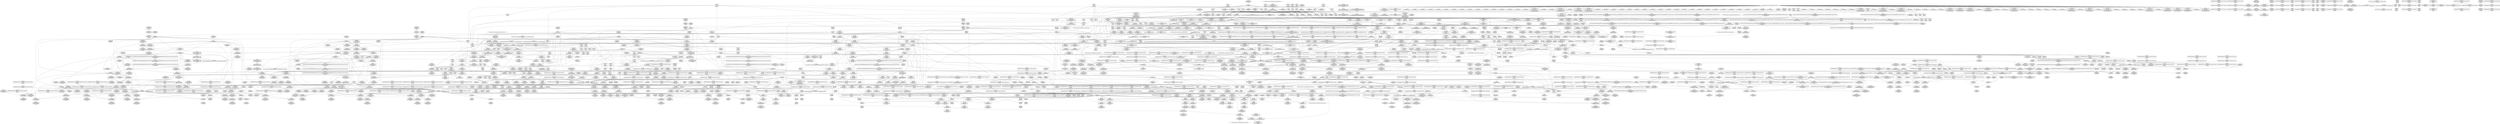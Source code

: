 digraph {
	CE0x4148f60 [shape=record,shape=Mrecord,label="{CE0x4148f60|rcu_read_unlock:tmp18|include/linux/rcupdate.h,933|*SummSink*}"]
	CE0x40f6890 [shape=record,shape=Mrecord,label="{CE0x40f6890|task_sid:tmp22|security/selinux/hooks.c,208}"]
	CE0x4138e70 [shape=record,shape=Mrecord,label="{CE0x4138e70|80:_i32,_112:_i8*,_:_CRE_44,45_}"]
	CE0x418d2f0 [shape=record,shape=Mrecord,label="{CE0x418d2f0|get_current:tmp}"]
	CE0x414c850 [shape=record,shape=Mrecord,label="{CE0x414c850|ipc_has_perm:tmp1|*SummSource*}"]
	CE0x417e5d0 [shape=record,shape=Mrecord,label="{CE0x417e5d0|current_sid:tmp8|security/selinux/hooks.c,218|*SummSource*}"]
	CE0x41064d0 [shape=record,shape=Mrecord,label="{CE0x41064d0|0:_i32,_:_GCMR___llvm_gcov_global_state_pred315_internal_unnamed_addr_global_i32_-1:_elem_0:default:}"]
	CE0x416cd00 [shape=record,shape=Mrecord,label="{CE0x416cd00|i32_22|*Constant*}"]
	CE0x419bf00 [shape=record,shape=Mrecord,label="{CE0x419bf00|current_sid:tmp13|security/selinux/hooks.c,218}"]
	CE0x4199920 [shape=record,shape=Mrecord,label="{CE0x4199920|rcu_read_unlock:tmp17|include/linux/rcupdate.h,933}"]
	CE0x414eb10 [shape=record,shape=Mrecord,label="{CE0x414eb10|ipc_has_perm:sid1|security/selinux/hooks.c,5136|*SummSource*}"]
	CE0x40fd550 [shape=record,shape=Mrecord,label="{CE0x40fd550|selinux_shm_shmctl:tmp12|security/selinux/hooks.c,5362|*SummSource*}"]
	CE0x4205bc0 [shape=record,shape=Mrecord,label="{CE0x4205bc0|i64_1|*Constant*}"]
	CE0x4135d00 [shape=record,shape=Mrecord,label="{CE0x4135d00|80:_i32,_112:_i8*,_:_CRE_10,11_}"]
	CE0x41b1240 [shape=record,shape=Mrecord,label="{CE0x41b1240|rcu_read_lock:do.body|*SummSink*}"]
	CE0x418f290 [shape=record,shape=Mrecord,label="{CE0x418f290|_call_void_mcount()_#3}"]
	CE0x4195b30 [shape=record,shape=Mrecord,label="{CE0x4195b30|_ret_i32_%tmp6,_!dbg_!27716|security/selinux/hooks.c,197|*SummSink*}"]
	CE0x4196750 [shape=record,shape=Mrecord,label="{CE0x4196750|rcu_read_unlock:entry|*SummSink*}"]
	CE0x417efc0 [shape=record,shape=Mrecord,label="{CE0x417efc0|task_sid:land.lhs.true|*SummSource*}"]
	CE0x413ae80 [shape=record,shape=Mrecord,label="{CE0x413ae80|80:_i32,_112:_i8*,_:_CRE_71,72_}"]
	CE0x4144c60 [shape=record,shape=Mrecord,label="{CE0x4144c60|i64*_getelementptr_inbounds_(_11_x_i64_,_11_x_i64_*___llvm_gcov_ctr127,_i64_0,_i64_9)|*Constant*}"]
	CE0x4175280 [shape=record,shape=Mrecord,label="{CE0x4175280|ipc_has_perm:ad|security/selinux/hooks.c, 5128}"]
	CE0x4136420 [shape=record,shape=Mrecord,label="{CE0x4136420|80:_i32,_112:_i8*,_:_CRE_16,17_}"]
	CE0x41fda90 [shape=record,shape=Mrecord,label="{CE0x41fda90|__preempt_count_sub:entry|*SummSource*}"]
	CE0x4183ed0 [shape=record,shape=Mrecord,label="{CE0x4183ed0|task_sid:bb|*SummSink*}"]
	CE0x4215ef0 [shape=record,shape=Mrecord,label="{CE0x4215ef0|__preempt_count_sub:tmp4|./arch/x86/include/asm/preempt.h,77|*SummSource*}"]
	CE0x4101b00 [shape=record,shape=Mrecord,label="{CE0x4101b00|i32_3|*Constant*|*SummSink*}"]
	CE0x4117830 [shape=record,shape=Mrecord,label="{CE0x4117830|i32_68|*Constant*}"]
	CE0x41ee370 [shape=record,shape=Mrecord,label="{CE0x41ee370|i64*_getelementptr_inbounds_(_11_x_i64_,_11_x_i64_*___llvm_gcov_ctr132,_i64_0,_i64_0)|*Constant*|*SummSink*}"]
	CE0x4137540 [shape=record,shape=Mrecord,label="{CE0x4137540|ipc_has_perm:bb}"]
	CE0x419f300 [shape=record,shape=Mrecord,label="{CE0x419f300|i8*_getelementptr_inbounds_(_44_x_i8_,_44_x_i8_*_.str47,_i32_0,_i32_0)|*Constant*|*SummSink*}"]
	CE0x41e0bc0 [shape=record,shape=Mrecord,label="{CE0x41e0bc0|i64*_getelementptr_inbounds_(_4_x_i64_,_4_x_i64_*___llvm_gcov_ctr128,_i64_0,_i64_3)|*Constant*|*SummSource*}"]
	CE0x4152480 [shape=record,shape=Mrecord,label="{CE0x4152480|GLOBAL:__llvm_gcov_ctr125|Global_var:__llvm_gcov_ctr125}"]
	CE0x422b050 [shape=record,shape=Mrecord,label="{CE0x422b050|__preempt_count_sub:val|Function::__preempt_count_sub&Arg::val::|*SummSource*}"]
	CE0x4109fc0 [shape=record,shape=Mrecord,label="{CE0x4109fc0|selinux_shm_shmctl:tmp6|security/selinux/hooks.c,5352|*SummSource*}"]
	CE0x4145f40 [shape=record,shape=Mrecord,label="{CE0x4145f40|GLOBAL:rcu_read_unlock.__warned|Global_var:rcu_read_unlock.__warned|*SummSource*}"]
	CE0x419d6c0 [shape=record,shape=Mrecord,label="{CE0x419d6c0|current_sid:tmp2}"]
	CE0x4200550 [shape=record,shape=Mrecord,label="{CE0x4200550|__rcu_read_unlock:tmp4|include/linux/rcupdate.h,244|*SummSink*}"]
	CE0x419fdb0 [shape=record,shape=Mrecord,label="{CE0x419fdb0|current_sid:tmp15|security/selinux/hooks.c,218|*SummSource*}"]
	CE0x4187790 [shape=record,shape=Mrecord,label="{CE0x4187790|GLOBAL:rcu_lock_acquire|*Constant*|*SummSource*}"]
	CE0x414f2d0 [shape=record,shape=Mrecord,label="{CE0x414f2d0|ipc_has_perm:tmp7|security/selinux/hooks.c,5136}"]
	CE0x40f6a60 [shape=record,shape=Mrecord,label="{CE0x40f6a60|task_sid:tmp21|security/selinux/hooks.c,208|*SummSink*}"]
	CE0x4114cc0 [shape=record,shape=Mrecord,label="{CE0x4114cc0|__llvm_gcov_indirect_counter_increment:bb|*SummSink*}"]
	CE0x421ed10 [shape=record,shape=Mrecord,label="{CE0x421ed10|i64*_getelementptr_inbounds_(_4_x_i64_,_4_x_i64_*___llvm_gcov_ctr128,_i64_0,_i64_1)|*Constant*|*SummSink*}"]
	CE0x4118dd0 [shape=record,shape=Mrecord,label="{CE0x4118dd0|i8*_getelementptr_inbounds_(_41_x_i8_,_41_x_i8_*_.str44,_i32_0,_i32_0)|*Constant*|*SummSource*}"]
	CE0x4199cf0 [shape=record,shape=Mrecord,label="{CE0x4199cf0|i64*_getelementptr_inbounds_(_11_x_i64_,_11_x_i64_*___llvm_gcov_ctr125,_i64_0,_i64_6)|*Constant*}"]
	CE0x41e12c0 [shape=record,shape=Mrecord,label="{CE0x41e12c0|_call_void_mcount()_#3}"]
	CE0x410da60 [shape=record,shape=Mrecord,label="{CE0x410da60|avc_has_perm:entry}"]
	CE0x41ea670 [shape=record,shape=Mrecord,label="{CE0x41ea670|rcu_lock_release:tmp3}"]
	CE0x417ef10 [shape=record,shape=Mrecord,label="{CE0x417ef10|task_sid:land.lhs.true}"]
	CE0x422a3c0 [shape=record,shape=Mrecord,label="{CE0x422a3c0|__preempt_count_sub:tmp}"]
	CE0x418bb90 [shape=record,shape=Mrecord,label="{CE0x418bb90|rcu_lock_release:map|Function::rcu_lock_release&Arg::map::|*SummSink*}"]
	CE0x4253070 [shape=record,shape=Mrecord,label="{CE0x4253070|__preempt_count_add:tmp4|./arch/x86/include/asm/preempt.h,72|*SummSource*}"]
	CE0x4168b60 [shape=record,shape=Mrecord,label="{CE0x4168b60|task_sid:tobool|security/selinux/hooks.c,208|*SummSource*}"]
	CE0x41b2690 [shape=record,shape=Mrecord,label="{CE0x41b2690|rcu_read_unlock:tmp4|include/linux/rcupdate.h,933}"]
	CE0x4104490 [shape=record,shape=Mrecord,label="{CE0x4104490|_ret_i32_%call7,_!dbg_!27749|security/selinux/hooks.c,210}"]
	CE0x4216c50 [shape=record,shape=Mrecord,label="{CE0x4216c50|__rcu_read_unlock:tmp7|include/linux/rcupdate.h,245}"]
	CE0x4228d30 [shape=record,shape=Mrecord,label="{CE0x4228d30|_call_void_mcount()_#3}"]
	CE0x4178a70 [shape=record,shape=Mrecord,label="{CE0x4178a70|current_sid:call|security/selinux/hooks.c,218}"]
	CE0x41439b0 [shape=record,shape=Mrecord,label="{CE0x41439b0|rcu_read_lock:tmp21|include/linux/rcupdate.h,884|*SummSource*}"]
	CE0x418ca80 [shape=record,shape=Mrecord,label="{CE0x418ca80|__rcu_read_unlock:entry|*SummSource*}"]
	CE0x41370a0 [shape=record,shape=Mrecord,label="{CE0x41370a0|80:_i32,_112:_i8*,_:_CRE_33,34_}"]
	CE0x425c390 [shape=record,shape=Mrecord,label="{CE0x425c390|__preempt_count_sub:do.body|*SummSink*}"]
	CE0x411b120 [shape=record,shape=Mrecord,label="{CE0x411b120|get_current:tmp2|*SummSink*}"]
	CE0x4213980 [shape=record,shape=Mrecord,label="{CE0x4213980|GLOBAL:lock_release|*Constant*|*SummSink*}"]
	CE0x41166c0 [shape=record,shape=Mrecord,label="{CE0x41166c0|selinux_shm_shmctl:tmp8|security/selinux/hooks.c,5356}"]
	CE0x41bd420 [shape=record,shape=Mrecord,label="{CE0x41bd420|_call_void_lockdep_rcu_suspicious(i8*_getelementptr_inbounds_(_25_x_i8_,_25_x_i8_*_.str45,_i32_0,_i32_0),_i32_883,_i8*_getelementptr_inbounds_(_42_x_i8_,_42_x_i8_*_.str46,_i32_0,_i32_0))_#10,_!dbg_!27728|include/linux/rcupdate.h,882|*SummSink*}"]
	CE0x41a4540 [shape=record,shape=Mrecord,label="{CE0x41a4540|i32_1|*Constant*}"]
	CE0x4150200 [shape=record,shape=Mrecord,label="{CE0x4150200|ipc_has_perm:call2|security/selinux/hooks.c,5136|*SummSource*}"]
	CE0x40eec10 [shape=record,shape=Mrecord,label="{CE0x40eec10|selinux_shm_shmctl:tmp3|security/selinux/hooks.c,5346|*SummSource*}"]
	CE0x413f060 [shape=record,shape=Mrecord,label="{CE0x413f060|selinux_shm_shmctl:tmp17|security/selinux/hooks.c,5367}"]
	CE0x41978b0 [shape=record,shape=Mrecord,label="{CE0x41978b0|cred_sid:tmp3}"]
	CE0x423c300 [shape=record,shape=Mrecord,label="{CE0x423c300|__preempt_count_sub:tmp1}"]
	CE0x4135500 [shape=record,shape=Mrecord,label="{CE0x4135500|80:_i32,_112:_i8*,_:_CRE_3,4_}"]
	CE0x4216930 [shape=record,shape=Mrecord,label="{CE0x4216930|COLLAPSED:_GCMRE___llvm_gcov_ctr129_internal_global_4_x_i64_zeroinitializer:_elem_0:default:}"]
	CE0x41371d0 [shape=record,shape=Mrecord,label="{CE0x41371d0|80:_i32,_112:_i8*,_:_CRE_34,35_}"]
	CE0x419d140 [shape=record,shape=Mrecord,label="{CE0x419d140|__rcu_read_lock:entry}"]
	"CONST[source:1(input),value:2(dynamic)][purpose:{object}][SrcIdx:9]"
	CE0x40f7c00 [shape=record,shape=Mrecord,label="{CE0x40f7c00|GLOBAL:task_sid|*Constant*}"]
	CE0x4191870 [shape=record,shape=Mrecord,label="{CE0x4191870|i64*_getelementptr_inbounds_(_13_x_i64_,_13_x_i64_*___llvm_gcov_ctr126,_i64_0,_i64_11)|*Constant*}"]
	CE0x4117fa0 [shape=record,shape=Mrecord,label="{CE0x4117fa0|selinux_shm_shmctl:perms.0}"]
	CE0x414bc20 [shape=record,shape=Mrecord,label="{CE0x414bc20|ipc_has_perm:security|security/selinux/hooks.c,5131|*SummSink*}"]
	CE0x4213b50 [shape=record,shape=Mrecord,label="{CE0x4213b50|i64_ptrtoint_(i8*_blockaddress(_rcu_lock_release,_%__here)_to_i64)|*Constant*}"]
	CE0x421e390 [shape=record,shape=Mrecord,label="{CE0x421e390|i64*_getelementptr_inbounds_(_4_x_i64_,_4_x_i64_*___llvm_gcov_ctr130,_i64_0,_i64_0)|*Constant*|*SummSink*}"]
	CE0x41e2fe0 [shape=record,shape=Mrecord,label="{CE0x41e2fe0|i64*_getelementptr_inbounds_(_11_x_i64_,_11_x_i64_*___llvm_gcov_ctr132,_i64_0,_i64_1)|*Constant*}"]
	CE0x40f64b0 [shape=record,shape=Mrecord,label="{CE0x40f64b0|task_sid:tmp21|security/selinux/hooks.c,208}"]
	CE0x413ea40 [shape=record,shape=Mrecord,label="{CE0x413ea40|selinux_shm_shmctl:tmp16|security/selinux/hooks.c,5367}"]
	CE0x413f7b0 [shape=record,shape=Mrecord,label="{CE0x413f7b0|ipc_has_perm:entry|*SummSink*}"]
	CE0x4204fe0 [shape=record,shape=Mrecord,label="{CE0x4204fe0|i64*_getelementptr_inbounds_(_4_x_i64_,_4_x_i64_*___llvm_gcov_ctr129,_i64_0,_i64_1)|*Constant*}"]
	CE0x41a5c30 [shape=record,shape=Mrecord,label="{CE0x41a5c30|i64*_getelementptr_inbounds_(_11_x_i64_,_11_x_i64_*___llvm_gcov_ctr125,_i64_0,_i64_9)|*Constant*|*SummSource*}"]
	CE0x41b3ff0 [shape=record,shape=Mrecord,label="{CE0x41b3ff0|rcu_read_lock:tobool1|include/linux/rcupdate.h,882|*SummSink*}"]
	CE0x416c030 [shape=record,shape=Mrecord,label="{CE0x416c030|i32_78|*Constant*|*SummSource*}"]
	CE0x4168510 [shape=record,shape=Mrecord,label="{CE0x4168510|ipc_has_perm:tmp2}"]
	CE0x4119350 [shape=record,shape=Mrecord,label="{CE0x4119350|i64*_getelementptr_inbounds_(_13_x_i64_,_13_x_i64_*___llvm_gcov_ctr126,_i64_0,_i64_9)|*Constant*|*SummSource*}"]
	CE0x41b0540 [shape=record,shape=Mrecord,label="{CE0x41b0540|i64*_getelementptr_inbounds_(_11_x_i64_,_11_x_i64_*___llvm_gcov_ctr127,_i64_0,_i64_1)|*Constant*}"]
	CE0x41e1c90 [shape=record,shape=Mrecord,label="{CE0x41e1c90|__rcu_read_unlock:tmp4|include/linux/rcupdate.h,244|*SummSource*}"]
	CE0x42453b0 [shape=record,shape=Mrecord,label="{CE0x42453b0|__preempt_count_add:tmp7|./arch/x86/include/asm/preempt.h,73|*SummSource*}"]
	CE0x41509c0 [shape=record,shape=Mrecord,label="{CE0x41509c0|avc_has_perm:tclass|Function::avc_has_perm&Arg::tclass::}"]
	CE0x413a9c0 [shape=record,shape=Mrecord,label="{CE0x413a9c0|80:_i32,_112:_i8*,_:_CRE_67,68_}"]
	CE0x41804f0 [shape=record,shape=Mrecord,label="{CE0x41804f0|task_sid:tmp11|security/selinux/hooks.c,208|*SummSink*}"]
	CE0x422a1a0 [shape=record,shape=Mrecord,label="{CE0x422a1a0|__preempt_count_sub:tmp|*SummSource*}"]
	CE0x4204de0 [shape=record,shape=Mrecord,label="{CE0x4204de0|__preempt_count_add:tmp7|./arch/x86/include/asm/preempt.h,73}"]
	CE0x41a2690 [shape=record,shape=Mrecord,label="{CE0x41a2690|__rcu_read_lock:entry|*SummSink*}"]
	CE0x41b6fa0 [shape=record,shape=Mrecord,label="{CE0x41b6fa0|rcu_read_unlock:tmp11|include/linux/rcupdate.h,933|*SummSink*}"]
	CE0x416eef0 [shape=record,shape=Mrecord,label="{CE0x416eef0|ipc_has_perm:key|security/selinux/hooks.c,5134|*SummSink*}"]
	CE0x418d180 [shape=record,shape=Mrecord,label="{CE0x418d180|_ret_void,_!dbg_!27717|include/linux/rcupdate.h,245|*SummSink*}"]
	CE0x4193f60 [shape=record,shape=Mrecord,label="{CE0x4193f60|task_sid:tmp26|security/selinux/hooks.c,208|*SummSink*}"]
	CE0x41830d0 [shape=record,shape=Mrecord,label="{CE0x41830d0|cred_sid:security|security/selinux/hooks.c,196}"]
	CE0x41e1480 [shape=record,shape=Mrecord,label="{CE0x41e1480|i64*_getelementptr_inbounds_(_4_x_i64_,_4_x_i64_*___llvm_gcov_ctr128,_i64_0,_i64_2)|*Constant*|*SummSource*}"]
	CE0x413c0b0 [shape=record,shape=Mrecord,label="{CE0x413c0b0|80:_i32,_112:_i8*,_:_CRE_112,120_|*MultipleSource*|Function::selinux_shm_shmctl&Arg::shp::|security/selinux/hooks.c,5365}"]
	CE0x414f670 [shape=record,shape=Mrecord,label="{CE0x414f670|ipc_has_perm:tmp7|security/selinux/hooks.c,5136|*SummSource*}"]
	CE0x417c800 [shape=record,shape=Mrecord,label="{CE0x417c800|i64*_getelementptr_inbounds_(_13_x_i64_,_13_x_i64_*___llvm_gcov_ctr126,_i64_0,_i64_1)|*Constant*|*SummSink*}"]
	CE0x4104e50 [shape=record,shape=Mrecord,label="{CE0x4104e50|get_current:bb}"]
	CE0x4136980 [shape=record,shape=Mrecord,label="{CE0x4136980|80:_i32,_112:_i8*,_:_CRE_27,28_}"]
	CE0x4173230 [shape=record,shape=Mrecord,label="{CE0x4173230|ipc_has_perm:tmp3|*SummSink*}"]
	CE0x418caf0 [shape=record,shape=Mrecord,label="{CE0x418caf0|__rcu_read_unlock:entry|*SummSink*}"]
	CE0x4191d10 [shape=record,shape=Mrecord,label="{CE0x4191d10|i64*_getelementptr_inbounds_(_13_x_i64_,_13_x_i64_*___llvm_gcov_ctr126,_i64_0,_i64_11)|*Constant*|*SummSink*}"]
	CE0x40f4db0 [shape=record,shape=Mrecord,label="{CE0x40f4db0|selinux_shm_shmctl:tmp1|*SummSource*}"]
	CE0x413d440 [shape=record,shape=Mrecord,label="{CE0x413d440|80:_i32,_112:_i8*,_:_CRE_192,200_|*MultipleSource*|Function::selinux_shm_shmctl&Arg::shp::|security/selinux/hooks.c,5365}"]
	CE0x4116230 [shape=record,shape=Mrecord,label="{CE0x4116230|i64**_getelementptr_inbounds_(_6_x_i64*_,_6_x_i64*_*___llvm_gcda_edge_table314,_i64_0,_i64_4)|*Constant*}"]
	CE0x40f7460 [shape=record,shape=Mrecord,label="{CE0x40f7460|ipc_has_perm:call|security/selinux/hooks.c,5129|*SummSink*}"]
	CE0x41168d0 [shape=record,shape=Mrecord,label="{CE0x41168d0|i64*_getelementptr_inbounds_(_18_x_i64_,_18_x_i64_*___llvm_gcov_ctr313,_i64_0,_i64_13)|*Constant*|*SummSource*}"]
	CE0x4181360 [shape=record,shape=Mrecord,label="{CE0x4181360|_ret_void,_!dbg_!27717|include/linux/rcupdate.h,419|*SummSink*}"]
	CE0x417b700 [shape=record,shape=Mrecord,label="{CE0x417b700|task_sid:tmp2}"]
	CE0x41aeb90 [shape=record,shape=Mrecord,label="{CE0x41aeb90|__rcu_read_lock:tmp7|include/linux/rcupdate.h,240}"]
	CE0x41e57a0 [shape=record,shape=Mrecord,label="{CE0x41e57a0|rcu_read_unlock:tmp11|include/linux/rcupdate.h,933}"]
	CE0x4215a70 [shape=record,shape=Mrecord,label="{CE0x4215a70|__preempt_count_sub:tmp5|./arch/x86/include/asm/preempt.h,77}"]
	CE0x41edd20 [shape=record,shape=Mrecord,label="{CE0x41edd20|rcu_read_unlock:do.body}"]
	CE0x40fa830 [shape=record,shape=Mrecord,label="{CE0x40fa830|task_sid:tmp15|security/selinux/hooks.c,208|*SummSink*}"]
	CE0x4156d80 [shape=record,shape=Mrecord,label="{CE0x4156d80|task_sid:tmp}"]
	CE0x41712b0 [shape=record,shape=Mrecord,label="{CE0x41712b0|task_sid:do.end|*SummSource*}"]
	CE0x4217200 [shape=record,shape=Mrecord,label="{CE0x4217200|__preempt_count_add:do.body|*SummSource*}"]
	CE0x4136f70 [shape=record,shape=Mrecord,label="{CE0x4136f70|80:_i32,_112:_i8*,_:_CRE_32,33_}"]
	CE0x4109cd0 [shape=record,shape=Mrecord,label="{CE0x4109cd0|GLOBAL:__llvm_gcov_global_state_pred315|Global_var:__llvm_gcov_global_state_pred315|*SummSource*}"]
	CE0x4190cb0 [shape=record,shape=Mrecord,label="{CE0x4190cb0|task_sid:tmp22|security/selinux/hooks.c,208|*SummSource*}"]
	CE0x4251ee0 [shape=record,shape=Mrecord,label="{CE0x4251ee0|__preempt_count_sub:tmp6|./arch/x86/include/asm/preempt.h,78|*SummSource*}"]
	CE0x4140fa0 [shape=record,shape=Mrecord,label="{CE0x4140fa0|__llvm_gcov_indirect_counter_increment:exit}"]
	CE0x4181e20 [shape=record,shape=Mrecord,label="{CE0x4181e20|task_sid:tmp11|security/selinux/hooks.c,208}"]
	CE0x419e0c0 [shape=record,shape=Mrecord,label="{CE0x419e0c0|i64*_getelementptr_inbounds_(_2_x_i64_,_2_x_i64_*___llvm_gcov_ctr131,_i64_0,_i64_1)|*Constant*|*SummSink*}"]
	CE0x4184dd0 [shape=record,shape=Mrecord,label="{CE0x4184dd0|task_sid:tobool1|security/selinux/hooks.c,208|*SummSink*}"]
	CE0x41e8590 [shape=record,shape=Mrecord,label="{CE0x41e8590|rcu_read_unlock:tmp1|*SummSink*}"]
	CE0x414d490 [shape=record,shape=Mrecord,label="{CE0x414d490|task_sid:tmp5|security/selinux/hooks.c,208}"]
	"CONST[source:2(external),value:2(dynamic)][purpose:{subject}][SrcIdx:12]"
	CE0x417d870 [shape=record,shape=Mrecord,label="{CE0x417d870|_call_void_lockdep_rcu_suspicious(i8*_getelementptr_inbounds_(_25_x_i8_,_25_x_i8_*_.str3,_i32_0,_i32_0),_i32_218,_i8*_getelementptr_inbounds_(_45_x_i8_,_45_x_i8_*_.str12,_i32_0,_i32_0))_#10,_!dbg_!27727|security/selinux/hooks.c,218|*SummSource*}"]
	CE0x41060b0 [shape=record,shape=Mrecord,label="{CE0x41060b0|selinux_shm_shmctl:call1|security/selinux/hooks.c,5346|*SummSource*}"]
	CE0x41a7b40 [shape=record,shape=Mrecord,label="{CE0x41a7b40|current_sid:call4|security/selinux/hooks.c,218}"]
	CE0x4227ef0 [shape=record,shape=Mrecord,label="{CE0x4227ef0|rcu_lock_release:tmp5|include/linux/rcupdate.h,423|*SummSource*}"]
	CE0x4143840 [shape=record,shape=Mrecord,label="{CE0x4143840|i64*_getelementptr_inbounds_(_11_x_i64_,_11_x_i64_*___llvm_gcov_ctr127,_i64_0,_i64_10)|*Constant*}"]
	CE0x4140e30 [shape=record,shape=Mrecord,label="{CE0x4140e30|__llvm_gcov_indirect_counter_increment:bb4}"]
	CE0x416ca50 [shape=record,shape=Mrecord,label="{CE0x416ca50|current_sid:tmp21|security/selinux/hooks.c,218|*SummSource*}"]
	CE0x424eaf0 [shape=record,shape=Mrecord,label="{CE0x424eaf0|__preempt_count_sub:do.end|*SummSink*}"]
	CE0x4214160 [shape=record,shape=Mrecord,label="{CE0x4214160|i64_ptrtoint_(i8*_blockaddress(_rcu_lock_release,_%__here)_to_i64)|*Constant*|*SummSink*}"]
	CE0x410a1b0 [shape=record,shape=Mrecord,label="{CE0x410a1b0|_call_void___llvm_gcov_indirect_counter_increment(i32*___llvm_gcov_global_state_pred315,_i64**_getelementptr_inbounds_(_6_x_i64*_,_6_x_i64*_*___llvm_gcda_edge_table314,_i64_0,_i64_4)),_!dbg_!27723|security/selinux/hooks.c,5356}"]
	CE0x4213540 [shape=record,shape=Mrecord,label="{CE0x4213540|rcu_lock_release:bb}"]
	CE0x420a5f0 [shape=record,shape=Mrecord,label="{CE0x420a5f0|i64*_getelementptr_inbounds_(_4_x_i64_,_4_x_i64_*___llvm_gcov_ctr130,_i64_0,_i64_2)|*Constant*|*SummSource*}"]
	CE0x413d270 [shape=record,shape=Mrecord,label="{CE0x413d270|80:_i32,_112:_i8*,_:_CRE_184,192_|*MultipleSource*|Function::selinux_shm_shmctl&Arg::shp::|security/selinux/hooks.c,5365}"]
	CE0x41b3300 [shape=record,shape=Mrecord,label="{CE0x41b3300|rcu_read_lock:land.lhs.true|*SummSource*}"]
	CE0x41ed4d0 [shape=record,shape=Mrecord,label="{CE0x41ed4d0|rcu_read_unlock:if.end|*SummSource*}"]
	CE0x4136be0 [shape=record,shape=Mrecord,label="{CE0x4136be0|80:_i32,_112:_i8*,_:_CRE_29,30_}"]
	CE0x4199990 [shape=record,shape=Mrecord,label="{CE0x4199990|rcu_read_unlock:tmp17|include/linux/rcupdate.h,933|*SummSource*}"]
	CE0x41681c0 [shape=record,shape=Mrecord,label="{CE0x41681c0|current_sid:if.end|*SummSource*}"]
	CE0x416f270 [shape=record,shape=Mrecord,label="{CE0x416f270|ipc_has_perm:tmp6|*LoadInst*|security/selinux/hooks.c,5134|*SummSink*}"]
	CE0x4211d30 [shape=record,shape=Mrecord,label="{CE0x4211d30|rcu_lock_release:tmp3|*SummSource*}"]
	CE0x41a3ab0 [shape=record,shape=Mrecord,label="{CE0x41a3ab0|current_sid:tmp22|security/selinux/hooks.c,218|*SummSource*}"]
	CE0x40fe8a0 [shape=record,shape=Mrecord,label="{CE0x40fe8a0|ipc_has_perm:bb|*SummSink*}"]
	CE0x4134820 [shape=record,shape=Mrecord,label="{CE0x4134820|selinux_shm_shmctl:shm_perm|security/selinux/hooks.c,5365|*SummSource*}"]
	CE0x41338f0 [shape=record,shape=Mrecord,label="{CE0x41338f0|selinux_shm_shmctl:tmp15|security/selinux/hooks.c,5365}"]
	"CONST[source:0(mediator),value:2(dynamic)][purpose:{subject}][SnkIdx:4]"
	CE0x4179dc0 [shape=record,shape=Mrecord,label="{CE0x4179dc0|task_sid:tmp13|security/selinux/hooks.c,208|*SummSink*}"]
	CE0x41e3920 [shape=record,shape=Mrecord,label="{CE0x41e3920|rcu_read_unlock:tobool1|include/linux/rcupdate.h,933|*SummSink*}"]
	CE0x417e030 [shape=record,shape=Mrecord,label="{CE0x417e030|task_sid:tmp18|security/selinux/hooks.c,208}"]
	CE0x4206ac0 [shape=record,shape=Mrecord,label="{CE0x4206ac0|__preempt_count_add:tmp6|./arch/x86/include/asm/preempt.h,73|*SummSink*}"]
	CE0x40eee50 [shape=record,shape=Mrecord,label="{CE0x40eee50|__llvm_gcov_indirect_counter_increment:pred|*SummSource*}"]
	CE0x4181c10 [shape=record,shape=Mrecord,label="{CE0x4181c10|i64_5|*Constant*|*SummSource*}"]
	CE0x4253450 [shape=record,shape=Mrecord,label="{CE0x4253450|__preempt_count_add:tmp5|./arch/x86/include/asm/preempt.h,72|*SummSource*}"]
	CE0x4183a70 [shape=record,shape=Mrecord,label="{CE0x4183a70|current_sid:tmp6|security/selinux/hooks.c,218}"]
	CE0x4200d80 [shape=record,shape=Mrecord,label="{CE0x4200d80|i64*_getelementptr_inbounds_(_4_x_i64_,_4_x_i64_*___llvm_gcov_ctr134,_i64_0,_i64_1)|*Constant*|*SummSource*}"]
	CE0x41df6c0 [shape=record,shape=Mrecord,label="{CE0x41df6c0|rcu_lock_acquire:indirectgoto|*SummSink*}"]
	CE0x4171190 [shape=record,shape=Mrecord,label="{CE0x4171190|task_sid:do.end}"]
	CE0x4178040 [shape=record,shape=Mrecord,label="{CE0x4178040|i32_1|*Constant*}"]
	CE0x4179770 [shape=record,shape=Mrecord,label="{CE0x4179770|i64_2|*Constant*}"]
	CE0x41b64b0 [shape=record,shape=Mrecord,label="{CE0x41b64b0|rcu_read_lock:tobool1|include/linux/rcupdate.h,882}"]
	CE0x414b330 [shape=record,shape=Mrecord,label="{CE0x414b330|i8_1|*Constant*}"]
	CE0x421dc70 [shape=record,shape=Mrecord,label="{CE0x421dc70|rcu_lock_acquire:__here|*SummSink*}"]
	CE0x413c280 [shape=record,shape=Mrecord,label="{CE0x413c280|80:_i32,_112:_i8*,_:_CRE_120,128_|*MultipleSource*|Function::selinux_shm_shmctl&Arg::shp::|security/selinux/hooks.c,5365}"]
	CE0x41b4340 [shape=record,shape=Mrecord,label="{CE0x41b4340|rcu_read_lock:if.end|*SummSource*}"]
	CE0x4180480 [shape=record,shape=Mrecord,label="{CE0x4180480|task_sid:tmp11|security/selinux/hooks.c,208|*SummSource*}"]
	CE0x41054c0 [shape=record,shape=Mrecord,label="{CE0x41054c0|i64*_getelementptr_inbounds_(_18_x_i64_,_18_x_i64_*___llvm_gcov_ctr313,_i64_0,_i64_12)|*Constant*}"]
	CE0x41a0150 [shape=record,shape=Mrecord,label="{CE0x41a0150|GLOBAL:rcu_lock_acquire|*Constant*|*SummSink*}"]
	"CONST[source:0(mediator),value:2(dynamic)][purpose:{subject}][SnkIdx:0]"
	CE0x40fa4d0 [shape=record,shape=Mrecord,label="{CE0x40fa4d0|i64_2|*Constant*}"]
	CE0x4111dd0 [shape=record,shape=Mrecord,label="{CE0x4111dd0|task_has_system:tmp2|*SummSink*}"]
	CE0x41adad0 [shape=record,shape=Mrecord,label="{CE0x41adad0|__rcu_read_lock:tmp}"]
	CE0x41ffda0 [shape=record,shape=Mrecord,label="{CE0x41ffda0|rcu_lock_acquire:tmp7|*SummSink*}"]
	CE0x424dd90 [shape=record,shape=Mrecord,label="{CE0x424dd90|i64*_getelementptr_inbounds_(_4_x_i64_,_4_x_i64_*___llvm_gcov_ctr135,_i64_0,_i64_0)|*Constant*|*SummSink*}"]
	CE0x4141f70 [shape=record,shape=Mrecord,label="{CE0x4141f70|i32_883|*Constant*|*SummSink*}"]
	CE0x41837d0 [shape=record,shape=Mrecord,label="{CE0x41837d0|i64_5|*Constant*}"]
	CE0x419aeb0 [shape=record,shape=Mrecord,label="{CE0x419aeb0|i64*_getelementptr_inbounds_(_11_x_i64_,_11_x_i64_*___llvm_gcov_ctr125,_i64_0,_i64_6)|*Constant*|*SummSink*}"]
	CE0x41b4c20 [shape=record,shape=Mrecord,label="{CE0x41b4c20|rcu_read_lock:do.end}"]
	CE0x4148310 [shape=record,shape=Mrecord,label="{CE0x4148310|rcu_read_unlock:tmp13|include/linux/rcupdate.h,933}"]
	CE0x4104bc0 [shape=record,shape=Mrecord,label="{CE0x4104bc0|__llvm_gcov_indirect_counter_increment:tmp6}"]
	CE0x4141300 [shape=record,shape=Mrecord,label="{CE0x4141300|i8*_getelementptr_inbounds_(_25_x_i8_,_25_x_i8_*_.str45,_i32_0,_i32_0)|*Constant*}"]
	CE0x40f8210 [shape=record,shape=Mrecord,label="{CE0x40f8210|i32_77|*Constant*|*SummSource*}"]
	CE0x4199340 [shape=record,shape=Mrecord,label="{CE0x4199340|rcu_read_unlock:tmp1|*SummSource*}"]
	CE0x40fd740 [shape=record,shape=Mrecord,label="{CE0x40fd740|i32_8|*Constant*}"]
	CE0x4134b80 [shape=record,shape=Mrecord,label="{CE0x4134b80|selinux_shm_shmctl:shm_perm|security/selinux/hooks.c,5365|*SummSink*}"]
	CE0x40f2320 [shape=record,shape=Mrecord,label="{CE0x40f2320|selinux_shm_shmctl:sw.default|*SummSource*}"]
	CE0x4187970 [shape=record,shape=Mrecord,label="{CE0x4187970|rcu_lock_acquire:entry|*SummSource*}"]
	CE0x419f710 [shape=record,shape=Mrecord,label="{CE0x419f710|i64*_getelementptr_inbounds_(_11_x_i64_,_11_x_i64_*___llvm_gcov_ctr132,_i64_0,_i64_9)|*Constant*}"]
	CE0x421ec30 [shape=record,shape=Mrecord,label="{CE0x421ec30|i64*_getelementptr_inbounds_(_4_x_i64_,_4_x_i64_*___llvm_gcov_ctr128,_i64_0,_i64_1)|*Constant*|*SummSource*}"]
	CE0x4118a40 [shape=record,shape=Mrecord,label="{CE0x4118a40|selinux_shm_shmctl:tmp14|security/selinux/hooks.c,5365|*SummSource*}"]
	CE0x40fda60 [shape=record,shape=Mrecord,label="{CE0x40fda60|avc_has_perm:tclass|Function::avc_has_perm&Arg::tclass::|*SummSink*}"]
	CE0x4110670 [shape=record,shape=Mrecord,label="{CE0x4110670|i32_208|*Constant*}"]
	CE0x40fb700 [shape=record,shape=Mrecord,label="{CE0x40fb700|current_sid:tmp9|security/selinux/hooks.c,218}"]
	CE0x4197b70 [shape=record,shape=Mrecord,label="{CE0x4197b70|_call_void_mcount()_#3}"]
	CE0x4218590 [shape=record,shape=Mrecord,label="{CE0x4218590|i64_1|*Constant*}"]
	CE0x4134d60 [shape=record,shape=Mrecord,label="{CE0x4134d60|80:_i32,_112:_i8*,_:_CRE_0,1_}"]
	CE0x4197a00 [shape=record,shape=Mrecord,label="{CE0x4197a00|cred_sid:tmp3|*SummSource*}"]
	CE0x417e140 [shape=record,shape=Mrecord,label="{CE0x417e140|i32_1|*Constant*}"]
	CE0x419ee00 [shape=record,shape=Mrecord,label="{CE0x419ee00|cred_sid:tmp5|security/selinux/hooks.c,196}"]
	CE0x41eacf0 [shape=record,shape=Mrecord,label="{CE0x41eacf0|rcu_lock_acquire:bb|*SummSink*}"]
	CE0x416ad10 [shape=record,shape=Mrecord,label="{CE0x416ad10|current_sid:tmp8|security/selinux/hooks.c,218}"]
	CE0x4141f00 [shape=record,shape=Mrecord,label="{CE0x4141f00|i32_883|*Constant*|*SummSource*}"]
	CE0x4181800 [shape=record,shape=Mrecord,label="{CE0x4181800|rcu_read_lock:tmp|*SummSink*}"]
	CE0x418d070 [shape=record,shape=Mrecord,label="{CE0x418d070|_ret_void,_!dbg_!27717|include/linux/rcupdate.h,245|*SummSource*}"]
	CE0x4133d60 [shape=record,shape=Mrecord,label="{CE0x4133d60|selinux_shm_shmctl:tmp15|security/selinux/hooks.c,5365|*SummSink*}"]
	CE0x4134570 [shape=record,shape=Mrecord,label="{CE0x4134570|selinux_shm_shmctl:shp|Function::selinux_shm_shmctl&Arg::shp::|*SummSource*}"]
	CE0x4168120 [shape=record,shape=Mrecord,label="{CE0x4168120|_call_void_rcu_lock_acquire(%struct.lockdep_map*_rcu_lock_map)_#10,_!dbg_!27711|include/linux/rcupdate.h,881|*SummSource*}"]
	CE0x4149140 [shape=record,shape=Mrecord,label="{CE0x4149140|i64*_getelementptr_inbounds_(_11_x_i64_,_11_x_i64_*___llvm_gcov_ctr132,_i64_0,_i64_10)|*Constant*|*SummSource*}"]
	CE0x4139330 [shape=record,shape=Mrecord,label="{CE0x4139330|80:_i32,_112:_i8*,_:_CRE_48,49_}"]
	CE0x40d5610 [shape=record,shape=Mrecord,label="{CE0x40d5610|__llvm_gcov_indirect_counter_increment:predecessor|Function::__llvm_gcov_indirect_counter_increment&Arg::predecessor::|*SummSource*}"]
	CE0x41dfc50 [shape=record,shape=Mrecord,label="{CE0x41dfc50|__rcu_read_lock:tmp4|include/linux/rcupdate.h,239|*SummSource*}"]
	CE0x4238ae0 [shape=record,shape=Mrecord,label="{CE0x4238ae0|i64_1|*Constant*}"]
	CE0x41ffd30 [shape=record,shape=Mrecord,label="{CE0x41ffd30|rcu_lock_acquire:tmp7|*SummSource*}"]
	CE0x4178370 [shape=record,shape=Mrecord,label="{CE0x4178370|GLOBAL:__llvm_gcov_ctr126|Global_var:__llvm_gcov_ctr126}"]
	CE0x52fb7e0 [shape=record,shape=Mrecord,label="{CE0x52fb7e0|i32_11|*Constant*|*SummSink*}"]
	CE0x40feb70 [shape=record,shape=Mrecord,label="{CE0x40feb70|task_sid:tmp14|security/selinux/hooks.c,208}"]
	CE0x4228c00 [shape=record,shape=Mrecord,label="{CE0x4228c00|GLOBAL:current_task|Global_var:current_task}"]
	CE0x41b9840 [shape=record,shape=Mrecord,label="{CE0x41b9840|i64_7|*Constant*}"]
	CE0x417d9a0 [shape=record,shape=Mrecord,label="{CE0x417d9a0|i32_218|*Constant*|*SummSource*}"]
	CE0x4203e80 [shape=record,shape=Mrecord,label="{CE0x4203e80|__preempt_count_add:tmp1}"]
	CE0x4193ef0 [shape=record,shape=Mrecord,label="{CE0x4193ef0|task_sid:tmp26|security/selinux/hooks.c,208|*SummSource*}"]
	CE0x4218500 [shape=record,shape=Mrecord,label="{CE0x4218500|__preempt_count_add:tmp|*SummSink*}"]
	CE0x40ff6e0 [shape=record,shape=Mrecord,label="{CE0x40ff6e0|i64*_getelementptr_inbounds_(_18_x_i64_,_18_x_i64_*___llvm_gcov_ctr313,_i64_0,_i64_11)|*Constant*}"]
	CE0x4106600 [shape=record,shape=Mrecord,label="{CE0x4106600|selinux_shm_shmctl:sw.bb5}"]
	CE0x4100f70 [shape=record,shape=Mrecord,label="{CE0x4100f70|selinux_shm_shmctl:tmp|*SummSource*}"]
	CE0x41e8d40 [shape=record,shape=Mrecord,label="{CE0x41e8d40|rcu_lock_acquire:tmp4|include/linux/rcupdate.h,418|*SummSource*}"]
	CE0x4152e60 [shape=record,shape=Mrecord,label="{CE0x4152e60|i64_2|*Constant*}"]
	CE0x41732f0 [shape=record,shape=Mrecord,label="{CE0x41732f0|_call_void_mcount()_#3}"]
	CE0x42274a0 [shape=record,shape=Mrecord,label="{CE0x42274a0|rcu_lock_release:tmp4|include/linux/rcupdate.h,423|*SummSink*}"]
	CE0x4147ee0 [shape=record,shape=Mrecord,label="{CE0x4147ee0|i64*_getelementptr_inbounds_(_4_x_i64_,_4_x_i64_*___llvm_gcov_ctr129,_i64_0,_i64_3)|*Constant*}"]
	CE0x4118d10 [shape=record,shape=Mrecord,label="{CE0x4118d10|i8*_getelementptr_inbounds_(_41_x_i8_,_41_x_i8_*_.str44,_i32_0,_i32_0)|*Constant*}"]
	CE0x41ecf20 [shape=record,shape=Mrecord,label="{CE0x41ecf20|rcu_read_unlock:tmp16|include/linux/rcupdate.h,933}"]
	CE0x41e2160 [shape=record,shape=Mrecord,label="{CE0x41e2160|rcu_read_unlock:tmp2|*SummSource*}"]
	CE0x4227b40 [shape=record,shape=Mrecord,label="{CE0x4227b40|__preempt_count_sub:tmp5|./arch/x86/include/asm/preempt.h,77|*SummSink*}"]
	CE0x411b760 [shape=record,shape=Mrecord,label="{CE0x411b760|selinux_shm_shmctl:tmp}"]
	CE0x41ae110 [shape=record,shape=Mrecord,label="{CE0x41ae110|GLOBAL:rcu_lock_map|Global_var:rcu_lock_map|*SummSink*}"]
	CE0x414d8f0 [shape=record,shape=Mrecord,label="{CE0x414d8f0|current_sid:tmp4|security/selinux/hooks.c,218|*SummSource*}"]
	CE0x40e5350 [shape=record,shape=Mrecord,label="{CE0x40e5350|selinux_shm_shmctl:entry|*SummSink*}"]
	CE0x4106120 [shape=record,shape=Mrecord,label="{CE0x4106120|selinux_shm_shmctl:call1|security/selinux/hooks.c,5346}"]
	CE0x40f2b60 [shape=record,shape=Mrecord,label="{CE0x40f2b60|i64*_getelementptr_inbounds_(_2_x_i64_,_2_x_i64_*___llvm_gcov_ctr98,_i64_0,_i64_1)|*Constant*|*SummSource*}"]
	CE0x419d2d0 [shape=record,shape=Mrecord,label="{CE0x419d2d0|GLOBAL:__rcu_read_lock|*Constant*|*SummSink*}"]
	CE0x4202080 [shape=record,shape=Mrecord,label="{CE0x4202080|%struct.lockdep_map*_null|*Constant*|*SummSource*}"]
	CE0x4102d20 [shape=record,shape=Mrecord,label="{CE0x4102d20|i32_1|*Constant*}"]
	CE0x41b2f20 [shape=record,shape=Mrecord,label="{CE0x41b2f20|__rcu_read_lock:tmp3|*SummSink*}"]
	CE0x4198400 [shape=record,shape=Mrecord,label="{CE0x4198400|current_sid:tmp15|security/selinux/hooks.c,218|*SummSink*}"]
	CE0x40d4640 [shape=record,shape=Mrecord,label="{CE0x40d4640|task_has_system:bb|*SummSource*}"]
	CE0x4195fe0 [shape=record,shape=Mrecord,label="{CE0x4195fe0|_call_void_rcu_read_unlock()_#10,_!dbg_!27748|security/selinux/hooks.c,209|*SummSource*}"]
	CE0x4115670 [shape=record,shape=Mrecord,label="{CE0x4115670|rcu_read_unlock:tmp19|include/linux/rcupdate.h,933}"]
	CE0x41a0d40 [shape=record,shape=Mrecord,label="{CE0x41a0d40|current_sid:tmp13|security/selinux/hooks.c,218|*SummSink*}"]
	CE0x42137b0 [shape=record,shape=Mrecord,label="{CE0x42137b0|GLOBAL:lock_release|*Constant*|*SummSource*}"]
	CE0x41deab0 [shape=record,shape=Mrecord,label="{CE0x41deab0|GLOBAL:__llvm_gcov_ctr132|Global_var:__llvm_gcov_ctr132|*SummSink*}"]
	CE0x41fe9b0 [shape=record,shape=Mrecord,label="{CE0x41fe9b0|COLLAPSED:_GCMRE___llvm_gcov_ctr130_internal_global_4_x_i64_zeroinitializer:_elem_0:default:}"]
	CE0x41164c0 [shape=record,shape=Mrecord,label="{CE0x41164c0|i64**_getelementptr_inbounds_(_6_x_i64*_,_6_x_i64*_*___llvm_gcda_edge_table314,_i64_0,_i64_4)|*Constant*|*SummSink*}"]
	CE0x4221d20 [shape=record,shape=Mrecord,label="{CE0x4221d20|__rcu_read_unlock:tmp}"]
	CE0x41383d0 [shape=record,shape=Mrecord,label="{CE0x41383d0|ipc_has_perm:security|security/selinux/hooks.c,5131|*SummSource*}"]
	CE0x41534c0 [shape=record,shape=Mrecord,label="{CE0x41534c0|task_sid:tmp8|security/selinux/hooks.c,208|*SummSource*}"]
	CE0x421bed0 [shape=record,shape=Mrecord,label="{CE0x421bed0|__rcu_read_unlock:bb|*SummSource*}"]
	CE0x416f830 [shape=record,shape=Mrecord,label="{CE0x416f830|task_sid:land.lhs.true2}"]
	CE0x4136550 [shape=record,shape=Mrecord,label="{CE0x4136550|80:_i32,_112:_i8*,_:_CRE_17,18_}"]
	CE0x41486f0 [shape=record,shape=Mrecord,label="{CE0x41486f0|rcu_lock_acquire:tmp3|*SummSink*}"]
	CE0x4186180 [shape=record,shape=Mrecord,label="{CE0x4186180|rcu_read_lock:do.end|*SummSink*}"]
	CE0x417a380 [shape=record,shape=Mrecord,label="{CE0x417a380|task_sid:if.end|*SummSource*}"]
	CE0x4171c40 [shape=record,shape=Mrecord,label="{CE0x4171c40|ipc_has_perm:ipc_id|security/selinux/hooks.c,5134|*SummSource*}"]
	CE0x5e8fa50 [shape=record,shape=Mrecord,label="{CE0x5e8fa50|i32_1|*Constant*|*SummSink*}"]
	CE0x418e7b0 [shape=record,shape=Mrecord,label="{CE0x418e7b0|i64*_getelementptr_inbounds_(_11_x_i64_,_11_x_i64_*___llvm_gcov_ctr132,_i64_0,_i64_10)|*Constant*}"]
	CE0x4184680 [shape=record,shape=Mrecord,label="{CE0x4184680|task_sid:tobool1|security/selinux/hooks.c,208}"]
	CE0x41a0cd0 [shape=record,shape=Mrecord,label="{CE0x41a0cd0|current_sid:tmp13|security/selinux/hooks.c,218|*SummSource*}"]
	CE0x40fdd30 [shape=record,shape=Mrecord,label="{CE0x40fdd30|avc_has_perm:requested|Function::avc_has_perm&Arg::requested::|*SummSource*}"]
	CE0x4204900 [shape=record,shape=Mrecord,label="{CE0x4204900|i64*_getelementptr_inbounds_(_4_x_i64_,_4_x_i64_*___llvm_gcov_ctr135,_i64_0,_i64_1)|*Constant*|*SummSource*}"]
	CE0x419b490 [shape=record,shape=Mrecord,label="{CE0x419b490|i64*_getelementptr_inbounds_(_11_x_i64_,_11_x_i64_*___llvm_gcov_ctr125,_i64_0,_i64_8)|*Constant*|*SummSink*}"]
	CE0x4169640 [shape=record,shape=Mrecord,label="{CE0x4169640|i64*_getelementptr_inbounds_(_11_x_i64_,_11_x_i64_*___llvm_gcov_ctr127,_i64_0,_i64_0)|*Constant*|*SummSource*}"]
	CE0x410fbe0 [shape=record,shape=Mrecord,label="{CE0x410fbe0|__llvm_gcov_indirect_counter_increment:exit|*SummSink*}"]
	CE0x41a3650 [shape=record,shape=Mrecord,label="{CE0x41a3650|i8*_getelementptr_inbounds_(_45_x_i8_,_45_x_i8_*_.str12,_i32_0,_i32_0)|*Constant*}"]
	CE0x4180700 [shape=record,shape=Mrecord,label="{CE0x4180700|current_sid:tmp10|security/selinux/hooks.c,218}"]
	CE0x41b3f60 [shape=record,shape=Mrecord,label="{CE0x41b3f60|rcu_read_lock:tobool1|include/linux/rcupdate.h,882|*SummSource*}"]
	CE0x4138c10 [shape=record,shape=Mrecord,label="{CE0x4138c10|80:_i32,_112:_i8*,_:_CRE_42,43_}"]
	CE0x420e710 [shape=record,shape=Mrecord,label="{CE0x420e710|GLOBAL:__preempt_count|Global_var:__preempt_count|*SummSink*}"]
	CE0x4171ef0 [shape=record,shape=Mrecord,label="{CE0x4171ef0|ipc_has_perm:sid1|security/selinux/hooks.c,5136}"]
	CE0x41af8c0 [shape=record,shape=Mrecord,label="{CE0x41af8c0|rcu_read_unlock:land.lhs.true2|*SummSource*}"]
	CE0x40d5d80 [shape=record,shape=Mrecord,label="{CE0x40d5d80|i32_2|*Constant*}"]
	CE0x41dfcc0 [shape=record,shape=Mrecord,label="{CE0x41dfcc0|__rcu_read_lock:tmp4|include/linux/rcupdate.h,239|*SummSink*}"]
	CE0x417c660 [shape=record,shape=Mrecord,label="{CE0x417c660|current_sid:tobool|security/selinux/hooks.c,218}"]
	CE0x40fb5d0 [shape=record,shape=Mrecord,label="{CE0x40fb5d0|i64_5|*Constant*}"]
	CE0x413f460 [shape=record,shape=Mrecord,label="{CE0x413f460|GLOBAL:ipc_has_perm|*Constant*|*SummSource*}"]
	CE0x4213cc0 [shape=record,shape=Mrecord,label="{CE0x4213cc0|i64_ptrtoint_(i8*_blockaddress(_rcu_lock_release,_%__here)_to_i64)|*Constant*|*SummSource*}"]
	CE0x4217fd0 [shape=record,shape=Mrecord,label="{CE0x4217fd0|__preempt_count_sub:tmp3}"]
	CE0x41e9ee0 [shape=record,shape=Mrecord,label="{CE0x41e9ee0|rcu_read_unlock:tmp14|include/linux/rcupdate.h,933|*SummSource*}"]
	CE0x4181ce0 [shape=record,shape=Mrecord,label="{CE0x4181ce0|i64_5|*Constant*|*SummSink*}"]
	CE0x40eb1a0 [shape=record,shape=Mrecord,label="{CE0x40eb1a0|selinux_shm_shmctl:call|security/selinux/hooks.c,5346}"]
	CE0x420aba0 [shape=record,shape=Mrecord,label="{CE0x420aba0|__rcu_read_unlock:tmp2}"]
	CE0x42530e0 [shape=record,shape=Mrecord,label="{CE0x42530e0|__preempt_count_add:tmp4|./arch/x86/include/asm/preempt.h,72|*SummSink*}"]
	CE0x4135970 [shape=record,shape=Mrecord,label="{CE0x4135970|80:_i32,_112:_i8*,_:_CRE_7,8_}"]
	CE0x4104d20 [shape=record,shape=Mrecord,label="{CE0x4104d20|__llvm_gcov_indirect_counter_increment:tmp6|*SummSource*}"]
	CE0x423ac30 [shape=record,shape=Mrecord,label="{CE0x423ac30|__rcu_read_unlock:tmp1}"]
	"CONST[source:0(mediator),value:2(dynamic)][purpose:{object}][SnkIdx:2]"
	CE0x418c920 [shape=record,shape=Mrecord,label="{CE0x418c920|__rcu_read_unlock:entry}"]
	CE0x41685f0 [shape=record,shape=Mrecord,label="{CE0x41685f0|ipc_has_perm:tmp2|*SummSink*}"]
	CE0x413c960 [shape=record,shape=Mrecord,label="{CE0x413c960|80:_i32,_112:_i8*,_:_CRE_152,160_|*MultipleSource*|Function::selinux_shm_shmctl&Arg::shp::|security/selinux/hooks.c,5365}"]
	CE0x421e8c0 [shape=record,shape=Mrecord,label="{CE0x421e8c0|__rcu_read_lock:tmp1|*SummSink*}"]
	CE0x413c5f0 [shape=record,shape=Mrecord,label="{CE0x413c5f0|80:_i32,_112:_i8*,_:_CRE_136,144_|*MultipleSource*|Function::selinux_shm_shmctl&Arg::shp::|security/selinux/hooks.c,5365}"]
	CE0x4137d20 [shape=record,shape=Mrecord,label="{CE0x4137d20|_ret_i32_%tmp24,_!dbg_!27742|security/selinux/hooks.c,220|*SummSource*}"]
	CE0x4201150 [shape=record,shape=Mrecord,label="{CE0x4201150|_call_void___preempt_count_add(i32_1)_#10,_!dbg_!27711|include/linux/rcupdate.h,239}"]
	CE0x41a72f0 [shape=record,shape=Mrecord,label="{CE0x41a72f0|i64*_getelementptr_inbounds_(_11_x_i64_,_11_x_i64_*___llvm_gcov_ctr125,_i64_0,_i64_10)|*Constant*|*SummSink*}"]
	CE0x4140930 [shape=record,shape=Mrecord,label="{CE0x4140930|selinux_shm_shmctl:tmp17|security/selinux/hooks.c,5367|*SummSink*}"]
	CE0x4109120 [shape=record,shape=Mrecord,label="{CE0x4109120|get_current:tmp3|*SummSource*}"]
	CE0x420a7a0 [shape=record,shape=Mrecord,label="{CE0x420a7a0|i64*_getelementptr_inbounds_(_4_x_i64_,_4_x_i64_*___llvm_gcov_ctr130,_i64_0,_i64_2)|*Constant*|*SummSink*}"]
	CE0x41b57c0 [shape=record,shape=Mrecord,label="{CE0x41b57c0|rcu_read_unlock:tmp6|include/linux/rcupdate.h,933|*SummSink*}"]
	CE0x4212de0 [shape=record,shape=Mrecord,label="{CE0x4212de0|void_(i32*,_i32,_i32*)*_asm_addl_$1,_%gs:$0_,_*m,ri,*m,_dirflag_,_fpsr_,_flags_|*SummSource*}"]
	CE0x40fd920 [shape=record,shape=Mrecord,label="{CE0x40fd920|avc_has_perm:tclass|Function::avc_has_perm&Arg::tclass::}"]
	CE0x41467b0 [shape=record,shape=Mrecord,label="{CE0x41467b0|rcu_lock_release:tmp}"]
	CE0x4171370 [shape=record,shape=Mrecord,label="{CE0x4171370|task_sid:do.body}"]
	CE0x4156ba0 [shape=record,shape=Mrecord,label="{CE0x4156ba0|i64*_getelementptr_inbounds_(_13_x_i64_,_13_x_i64_*___llvm_gcov_ctr126,_i64_0,_i64_0)|*Constant*|*SummSource*}"]
	CE0x414d760 [shape=record,shape=Mrecord,label="{CE0x414d760|i64*_getelementptr_inbounds_(_2_x_i64_,_2_x_i64_*___llvm_gcov_ctr294,_i64_0,_i64_0)|*Constant*|*SummSource*}"]
	CE0x4220dd0 [shape=record,shape=Mrecord,label="{CE0x4220dd0|i64*_getelementptr_inbounds_(_4_x_i64_,_4_x_i64_*___llvm_gcov_ctr129,_i64_0,_i64_2)|*Constant*|*SummSink*}"]
	CE0x4176030 [shape=record,shape=Mrecord,label="{CE0x4176030|get_current:tmp1|*SummSource*}"]
	CE0x420d730 [shape=record,shape=Mrecord,label="{CE0x420d730|i64*_getelementptr_inbounds_(_4_x_i64_,_4_x_i64_*___llvm_gcov_ctr134,_i64_0,_i64_2)|*Constant*}"]
	CE0x41a3780 [shape=record,shape=Mrecord,label="{CE0x41a3780|i8*_getelementptr_inbounds_(_45_x_i8_,_45_x_i8_*_.str12,_i32_0,_i32_0)|*Constant*|*SummSink*}"]
	CE0x41862a0 [shape=record,shape=Mrecord,label="{CE0x41862a0|rcu_read_lock:do.end|*SummSource*}"]
	CE0x41bac20 [shape=record,shape=Mrecord,label="{CE0x41bac20|rcu_read_lock:tmp14|include/linux/rcupdate.h,882|*SummSource*}"]
	CE0x419e4b0 [shape=record,shape=Mrecord,label="{CE0x419e4b0|i1_true|*Constant*}"]
	CE0x418dca0 [shape=record,shape=Mrecord,label="{CE0x418dca0|rcu_read_unlock:tmp19|include/linux/rcupdate.h,933|*SummSink*}"]
	CE0x424b890 [shape=record,shape=Mrecord,label="{CE0x424b890|__preempt_count_sub:tmp7|./arch/x86/include/asm/preempt.h,78|*SummSink*}"]
	CE0x40ffba0 [shape=record,shape=Mrecord,label="{CE0x40ffba0|i64*_getelementptr_inbounds_(_18_x_i64_,_18_x_i64_*___llvm_gcov_ctr313,_i64_0,_i64_11)|*Constant*|*SummSink*}"]
	CE0x417b3d0 [shape=record,shape=Mrecord,label="{CE0x417b3d0|_call_void_mcount()_#3}"]
	CE0x41eb6b0 [shape=record,shape=Mrecord,label="{CE0x41eb6b0|rcu_lock_acquire:tmp1}"]
	CE0x414d6f0 [shape=record,shape=Mrecord,label="{CE0x414d6f0|i64*_getelementptr_inbounds_(_2_x_i64_,_2_x_i64_*___llvm_gcov_ctr294,_i64_0,_i64_0)|*Constant*}"]
	CE0x414c080 [shape=record,shape=Mrecord,label="{CE0x414c080|ipc_has_perm:tmp4|*LoadInst*|security/selinux/hooks.c,5131|*SummSink*}"]
	CE0x41bc310 [shape=record,shape=Mrecord,label="{CE0x41bc310|rcu_read_lock:tmp17|include/linux/rcupdate.h,882|*SummSource*}"]
	CE0x413cd00 [shape=record,shape=Mrecord,label="{CE0x413cd00|80:_i32,_112:_i8*,_:_CRE_168,172_|*MultipleSource*|Function::selinux_shm_shmctl&Arg::shp::|security/selinux/hooks.c,5365}"]
	CE0x417ff50 [shape=record,shape=Mrecord,label="{CE0x417ff50|rcu_read_lock:tmp|*SummSource*}"]
	CE0x4207880 [shape=record,shape=Mrecord,label="{CE0x4207880|_call_void_mcount()_#3|*SummSink*}"]
	CE0x4175860 [shape=record,shape=Mrecord,label="{CE0x4175860|_call_void_rcu_read_lock()_#10,_!dbg_!27712|security/selinux/hooks.c,207|*SummSink*}"]
	CE0x489e450 [shape=record,shape=Mrecord,label="{CE0x489e450|get_current:entry}"]
	CE0x41acea0 [shape=record,shape=Mrecord,label="{CE0x41acea0|%struct.task_struct*_(%struct.task_struct**)*_asm_movq_%gs:$_1:P_,$0_,_r,im,_dirflag_,_fpsr_,_flags_}"]
	CE0x4137f40 [shape=record,shape=Mrecord,label="{CE0x4137f40|i32_10|*Constant*|*SummSink*}"]
	CE0x53b9640 [shape=record,shape=Mrecord,label="{CE0x53b9640|selinux_shm_shmctl:bb}"]
	CE0x4218260 [shape=record,shape=Mrecord,label="{CE0x4218260|i64*_getelementptr_inbounds_(_4_x_i64_,_4_x_i64_*___llvm_gcov_ctr135,_i64_0,_i64_3)|*Constant*}"]
	CE0x413a500 [shape=record,shape=Mrecord,label="{CE0x413a500|80:_i32,_112:_i8*,_:_CRE_63,64_}"]
	CE0x4172b20 [shape=record,shape=Mrecord,label="{CE0x4172b20|current_sid:if.then|*SummSink*}"]
	CE0x41a8090 [shape=record,shape=Mrecord,label="{CE0x41a8090|cred_sid:tmp|*SummSource*}"]
	CE0x4100cc0 [shape=record,shape=Mrecord,label="{CE0x4100cc0|_ret_i32_%call1,_!dbg_!27716|security/selinux/hooks.c,1594|*SummSource*}"]
	CE0x42162b0 [shape=record,shape=Mrecord,label="{CE0x42162b0|_call_void_mcount()_#3|*SummSource*}"]
	CE0x4150d40 [shape=record,shape=Mrecord,label="{CE0x4150d40|_call_void_mcount()_#3|*SummSink*}"]
	CE0x4118630 [shape=record,shape=Mrecord,label="{CE0x4118630|i64*_getelementptr_inbounds_(_18_x_i64_,_18_x_i64_*___llvm_gcov_ctr313,_i64_0,_i64_16)|*Constant*}"]
	CE0x40df640 [shape=record,shape=Mrecord,label="{CE0x40df640|_call_void___llvm_gcov_indirect_counter_increment(i32*___llvm_gcov_global_state_pred315,_i64**_getelementptr_inbounds_(_6_x_i64*_,_6_x_i64*_*___llvm_gcda_edge_table314,_i64_0,_i64_3)),_!dbg_!27721|security/selinux/hooks.c,5352}"]
	CE0x4199f10 [shape=record,shape=Mrecord,label="{CE0x4199f10|GLOBAL:rcu_lock_acquire|*Constant*}"]
	CE0x414e180 [shape=record,shape=Mrecord,label="{CE0x414e180|ipc_has_perm:tmp|*SummSource*}"]
	CE0x410d280 [shape=record,shape=Mrecord,label="{CE0x410d280|task_has_system:call1|security/selinux/hooks.c,1594}"]
	CE0x4178880 [shape=record,shape=Mrecord,label="{CE0x4178880|_call_void_mcount()_#3|*SummSource*}"]
	CE0x419a390 [shape=record,shape=Mrecord,label="{CE0x419a390|current_sid:tmp2|*SummSink*}"]
	CE0x4152a10 [shape=record,shape=Mrecord,label="{CE0x4152a10|_call_void_mcount()_#3|*SummSink*}"]
	CE0x41b2290 [shape=record,shape=Mrecord,label="{CE0x41b2290|0:_i8,_:_GCMR_rcu_read_lock.__warned_internal_global_i8_0,_section_.data.unlikely_,_align_1:_elem_0:default:}"]
	CE0x4253590 [shape=record,shape=Mrecord,label="{CE0x4253590|__preempt_count_add:tmp5|./arch/x86/include/asm/preempt.h,72|*SummSink*}"]
	CE0x4133bf0 [shape=record,shape=Mrecord,label="{CE0x4133bf0|selinux_shm_shmctl:tmp15|security/selinux/hooks.c,5365|*SummSource*}"]
	CE0x413bb40 [shape=record,shape=Mrecord,label="{CE0x413bb40|80:_i32,_112:_i8*,_:_CRE_96,100_|*MultipleSource*|Function::selinux_shm_shmctl&Arg::shp::|security/selinux/hooks.c,5365}"]
	CE0x421f620 [shape=record,shape=Mrecord,label="{CE0x421f620|i8*_undef|*Constant*|*SummSource*}"]
	CE0x4139de0 [shape=record,shape=Mrecord,label="{CE0x4139de0|80:_i32,_112:_i8*,_:_CRE_57,58_}"]
	CE0x4195440 [shape=record,shape=Mrecord,label="{CE0x4195440|cred_sid:cred|Function::cred_sid&Arg::cred::}"]
	CE0x4111270 [shape=record,shape=Mrecord,label="{CE0x4111270|_call_void___llvm_gcov_indirect_counter_increment(i32*___llvm_gcov_global_state_pred315,_i64**_getelementptr_inbounds_(_6_x_i64*_,_6_x_i64*_*___llvm_gcda_edge_table314,_i64_0,_i64_5)),_!dbg_!27725|security/selinux/hooks.c,5359|*SummSource*}"]
	CE0x421bb60 [shape=record,shape=Mrecord,label="{CE0x421bb60|__rcu_read_unlock:bb|*SummSink*}"]
	CE0x42023c0 [shape=record,shape=Mrecord,label="{CE0x42023c0|i64_ptrtoint_(i8*_blockaddress(_rcu_lock_acquire,_%__here)_to_i64)|*Constant*}"]
	CE0x41a7240 [shape=record,shape=Mrecord,label="{CE0x41a7240|i64*_getelementptr_inbounds_(_11_x_i64_,_11_x_i64_*___llvm_gcov_ctr125,_i64_0,_i64_10)|*Constant*|*SummSource*}"]
	CE0x410c130 [shape=record,shape=Mrecord,label="{CE0x410c130|_call_void___llvm_gcov_indirect_counter_increment(i32*___llvm_gcov_global_state_pred315,_i64**_getelementptr_inbounds_(_6_x_i64*_,_6_x_i64*_*___llvm_gcda_edge_table314,_i64_0,_i64_5)),_!dbg_!27725|security/selinux/hooks.c,5359}"]
	CE0x410ee50 [shape=record,shape=Mrecord,label="{CE0x410ee50|get_current:bb|*SummSource*}"]
	CE0x4112a80 [shape=record,shape=Mrecord,label="{CE0x4112a80|selinux_shm_shmctl:tmp10|security/selinux/hooks.c,5359|*SummSource*}"]
	CE0x421d060 [shape=record,shape=Mrecord,label="{CE0x421d060|rcu_lock_release:__here}"]
	CE0x414cc60 [shape=record,shape=Mrecord,label="{CE0x414cc60|task_sid:tmp4|*LoadInst*|security/selinux/hooks.c,208|*SummSource*}"]
	CE0x4202270 [shape=record,shape=Mrecord,label="{CE0x4202270|%struct.lockdep_map*_null|*Constant*|*SummSink*}"]
	CE0x4142db0 [shape=record,shape=Mrecord,label="{CE0x4142db0|rcu_read_lock:tmp19|include/linux/rcupdate.h,882|*SummSource*}"]
	CE0x40e0780 [shape=record,shape=Mrecord,label="{CE0x40e0780|selinux_shm_shmctl:sw.bb2}"]
	CE0x42169a0 [shape=record,shape=Mrecord,label="{CE0x42169a0|__preempt_count_add:tmp|*SummSource*}"]
	CE0x413ac20 [shape=record,shape=Mrecord,label="{CE0x413ac20|80:_i32,_112:_i8*,_:_CRE_69,70_}"]
	CE0x413d0a0 [shape=record,shape=Mrecord,label="{CE0x413d0a0|80:_i32,_112:_i8*,_:_CRE_176,184_|*MultipleSource*|Function::selinux_shm_shmctl&Arg::shp::|security/selinux/hooks.c,5365}"]
	CE0x40fdea0 [shape=record,shape=Mrecord,label="{CE0x40fdea0|avc_has_perm:requested|Function::avc_has_perm&Arg::requested::|*SummSink*}"]
	CE0x4155080 [shape=record,shape=Mrecord,label="{CE0x4155080|ipc_has_perm:type|security/selinux/hooks.c,5133|*SummSource*}"]
	CE0x42147c0 [shape=record,shape=Mrecord,label="{CE0x42147c0|rcu_lock_release:tmp6}"]
	CE0x41390d0 [shape=record,shape=Mrecord,label="{CE0x41390d0|80:_i32,_112:_i8*,_:_CRE_46,47_}"]
	CE0x40eb460 [shape=record,shape=Mrecord,label="{CE0x40eb460|GLOBAL:get_current|*Constant*|*SummSource*}"]
	CE0x41368e0 [shape=record,shape=Mrecord,label="{CE0x41368e0|80:_i32,_112:_i8*,_:_CRE_20,21_}"]
	CE0x41bcb50 [shape=record,shape=Mrecord,label="{CE0x41bcb50|i8_1|*Constant*}"]
	CE0x41043c0 [shape=record,shape=Mrecord,label="{CE0x41043c0|task_sid:task|Function::task_sid&Arg::task::|*SummSink*}"]
	CE0x4140cf0 [shape=record,shape=Mrecord,label="{CE0x4140cf0|_ret_i32_%retval.0,_!dbg_!27733|security/selinux/hooks.c,5367|*SummSink*}"]
	CE0x40f8b70 [shape=record,shape=Mrecord,label="{CE0x40f8b70|task_sid:tmp7|security/selinux/hooks.c,208}"]
	CE0x410c6a0 [shape=record,shape=Mrecord,label="{CE0x410c6a0|selinux_shm_shmctl:tmp9|security/selinux/hooks.c,5356|*SummSource*}"]
	CE0x40f69f0 [shape=record,shape=Mrecord,label="{CE0x40f69f0|task_sid:tmp21|security/selinux/hooks.c,208|*SummSource*}"]
	CE0x41a0900 [shape=record,shape=Mrecord,label="{CE0x41a0900|current_sid:tmp|*SummSource*}"]
	CE0x41a6570 [shape=record,shape=Mrecord,label="{CE0x41a6570|current_sid:tmp18|security/selinux/hooks.c,218}"]
	CE0x423bc60 [shape=record,shape=Mrecord,label="{CE0x423bc60|_call_void_asm_addl_$1,_%gs:$0_,_*m,ri,*m,_dirflag_,_fpsr_,_flags_(i32*___preempt_count,_i32_%sub,_i32*___preempt_count)_#3,_!dbg_!27717,_!srcloc_!27718|./arch/x86/include/asm/preempt.h,77}"]
	CE0x4100e10 [shape=record,shape=Mrecord,label="{CE0x4100e10|_ret_i32_%call1,_!dbg_!27716|security/selinux/hooks.c,1594|*SummSink*}"]
	CE0x40d53f0 [shape=record,shape=Mrecord,label="{CE0x40d53f0|__llvm_gcov_indirect_counter_increment:entry}"]
	CE0x4138260 [shape=record,shape=Mrecord,label="{CE0x4138260|ipc_has_perm:tmp4|*LoadInst*|security/selinux/hooks.c,5131}"]
	CE0x41b1090 [shape=record,shape=Mrecord,label="{CE0x41b1090|rcu_read_lock:do.body}"]
	CE0x40f4440 [shape=record,shape=Mrecord,label="{CE0x40f4440|i32_11|*Constant*}"]
	CE0x411a860 [shape=record,shape=Mrecord,label="{CE0x411a860|task_has_system:tmp1}"]
	CE0x41b0030 [shape=record,shape=Mrecord,label="{CE0x41b0030|i64*_getelementptr_inbounds_(_4_x_i64_,_4_x_i64_*___llvm_gcov_ctr128,_i64_0,_i64_0)|*Constant*|*SummSink*}"]
	CE0x421aca0 [shape=record,shape=Mrecord,label="{CE0x421aca0|__preempt_count_add:tmp5|./arch/x86/include/asm/preempt.h,72}"]
	CE0x4176bb0 [shape=record,shape=Mrecord,label="{CE0x4176bb0|avc_has_perm:tsid|Function::avc_has_perm&Arg::tsid::|*SummSource*}"]
	CE0x4196c70 [shape=record,shape=Mrecord,label="{CE0x4196c70|_ret_void,_!dbg_!27735|include/linux/rcupdate.h,938|*SummSource*}"]
	CE0x41a20b0 [shape=record,shape=Mrecord,label="{CE0x41a20b0|cred_sid:tmp}"]
	CE0x4171940 [shape=record,shape=Mrecord,label="{CE0x4171940|ipc_has_perm:u|security/selinux/hooks.c,5134|*SummSink*}"]
	CE0x4213e20 [shape=record,shape=Mrecord,label="{CE0x4213e20|i64*_getelementptr_inbounds_(_4_x_i64_,_4_x_i64_*___llvm_gcov_ctr133,_i64_0,_i64_3)|*Constant*}"]
	CE0x4177da0 [shape=record,shape=Mrecord,label="{CE0x4177da0|_ret_void,_!dbg_!27735|include/linux/rcupdate.h,884|*SummSink*}"]
	CE0x4107430 [shape=record,shape=Mrecord,label="{CE0x4107430|selinux_shm_shmctl:tmp2|security/selinux/hooks.c,5346|*SummSource*}"]
	CE0x4171d50 [shape=record,shape=Mrecord,label="{CE0x4171d50|ipc_has_perm:ipc_id|security/selinux/hooks.c,5134|*SummSink*}"]
	CE0x41ed720 [shape=record,shape=Mrecord,label="{CE0x41ed720|rcu_read_unlock:do.end}"]
	CE0x4197ed0 [shape=record,shape=Mrecord,label="{CE0x4197ed0|i64*_getelementptr_inbounds_(_11_x_i64_,_11_x_i64_*___llvm_gcov_ctr125,_i64_0,_i64_0)|*Constant*|*SummSource*}"]
	CE0x4135840 [shape=record,shape=Mrecord,label="{CE0x4135840|80:_i32,_112:_i8*,_:_CRE_6,7_}"]
	CE0x4138750 [shape=record,shape=Mrecord,label="{CE0x4138750|80:_i32,_112:_i8*,_:_CRE_38,39_}"]
	CE0x41083a0 [shape=record,shape=Mrecord,label="{CE0x41083a0|GLOBAL:current_task|Global_var:current_task}"]
	CE0x41ae920 [shape=record,shape=Mrecord,label="{CE0x41ae920|rcu_read_lock:tmp2|*SummSource*}"]
	CE0x418d660 [shape=record,shape=Mrecord,label="{CE0x418d660|i64_1|*Constant*}"]
	CE0x40d4e60 [shape=record,shape=Mrecord,label="{CE0x40d4e60|task_sid:tmp4|*LoadInst*|security/selinux/hooks.c,208}"]
	CE0x41b6030 [shape=record,shape=Mrecord,label="{CE0x41b6030|cred_sid:tmp6|security/selinux/hooks.c,197}"]
	CE0x41857c0 [shape=record,shape=Mrecord,label="{CE0x41857c0|i64_6|*Constant*}"]
	CE0x40dfaa0 [shape=record,shape=Mrecord,label="{CE0x40dfaa0|selinux_shm_shmctl:tmp5|security/selinux/hooks.c,5349|*SummSource*}"]
	CE0x4196df0 [shape=record,shape=Mrecord,label="{CE0x4196df0|current_sid:land.lhs.true2}"]
	CE0x41965a0 [shape=record,shape=Mrecord,label="{CE0x41965a0|GLOBAL:rcu_read_unlock|*Constant*|*SummSink*}"]
	CE0x416ee80 [shape=record,shape=Mrecord,label="{CE0x416ee80|ipc_has_perm:tmp6|*LoadInst*|security/selinux/hooks.c,5134}"]
	CE0x4176fc0 [shape=record,shape=Mrecord,label="{CE0x4176fc0|i16_3|*Constant*|*SummSource*}"]
	CE0x416ba10 [shape=record,shape=Mrecord,label="{CE0x416ba10|GLOBAL:get_current|*Constant*}"]
	CE0x40f8060 [shape=record,shape=Mrecord,label="{CE0x40f8060|task_sid:entry}"]
	CE0x414f850 [shape=record,shape=Mrecord,label="{CE0x414f850|ipc_has_perm:tmp7|security/selinux/hooks.c,5136|*SummSink*}"]
	CE0x413edc0 [shape=record,shape=Mrecord,label="{CE0x413edc0|selinux_shm_shmctl:tmp16|security/selinux/hooks.c,5367|*SummSink*}"]
	CE0x4193e80 [shape=record,shape=Mrecord,label="{CE0x4193e80|i64*_getelementptr_inbounds_(_13_x_i64_,_13_x_i64_*___llvm_gcov_ctr126,_i64_0,_i64_12)|*Constant*|*SummSink*}"]
	CE0x40f2770 [shape=record,shape=Mrecord,label="{CE0x40f2770|i32_2|*Constant*|*SummSink*}"]
	CE0x413ad50 [shape=record,shape=Mrecord,label="{CE0x413ad50|80:_i32,_112:_i8*,_:_CRE_70,71_}"]
	CE0x414ff10 [shape=record,shape=Mrecord,label="{CE0x414ff10|ipc_has_perm:tmp8|security/selinux/hooks.c,5136|*SummSink*}"]
	CE0x4108a70 [shape=record,shape=Mrecord,label="{CE0x4108a70|i32_12|*Constant*|*SummSource*}"]
	CE0x40fa540 [shape=record,shape=Mrecord,label="{CE0x40fa540|i64_3|*Constant*}"]
	CE0x41075a0 [shape=record,shape=Mrecord,label="{CE0x41075a0|selinux_shm_shmctl:tmp3|security/selinux/hooks.c,5346}"]
	CE0x4137300 [shape=record,shape=Mrecord,label="{CE0x4137300|80:_i32,_112:_i8*,_:_CRE_35,36_}"]
	CE0x4175f50 [shape=record,shape=Mrecord,label="{CE0x4175f50|task_sid:tmp8|security/selinux/hooks.c,208}"]
	CE0x41940e0 [shape=record,shape=Mrecord,label="{CE0x41940e0|task_sid:call7|security/selinux/hooks.c,208}"]
	CE0x4112c70 [shape=record,shape=Mrecord,label="{CE0x4112c70|_call_void___llvm_gcov_indirect_counter_increment(i32*___llvm_gcov_global_state_pred315,_i64**_getelementptr_inbounds_(_6_x_i64*_,_6_x_i64*_*___llvm_gcda_edge_table314,_i64_0,_i64_0)),_!dbg_!27727|security/selinux/hooks.c,5362}"]
	CE0x417cea0 [shape=record,shape=Mrecord,label="{CE0x417cea0|current_sid:tmp12|security/selinux/hooks.c,218|*SummSource*}"]
	"CONST[source:0(mediator),value:2(dynamic)][purpose:{object}][SnkIdx:5]"
	CE0x41131d0 [shape=record,shape=Mrecord,label="{CE0x41131d0|selinux_shm_shmctl:tmp11|security/selinux/hooks.c,5359|*SummSource*}"]
	CE0x413c420 [shape=record,shape=Mrecord,label="{CE0x413c420|80:_i32,_112:_i8*,_:_CRE_128,136_|*MultipleSource*|Function::selinux_shm_shmctl&Arg::shp::|security/selinux/hooks.c,5365}"]
	CE0x4229090 [shape=record,shape=Mrecord,label="{CE0x4229090|__preempt_count_sub:bb|*SummSink*}"]
	CE0x4228570 [shape=record,shape=Mrecord,label="{CE0x4228570|_call_void_lock_release(%struct.lockdep_map*_%map,_i32_1,_i64_ptrtoint_(i8*_blockaddress(_rcu_lock_release,_%__here)_to_i64))_#10,_!dbg_!27716|include/linux/rcupdate.h,423|*SummSink*}"]
	CE0x4104910 [shape=record,shape=Mrecord,label="{CE0x4104910|i64_1|*Constant*}"]
	CE0x410ad30 [shape=record,shape=Mrecord,label="{CE0x410ad30|i64*_getelementptr_inbounds_(_2_x_i64_,_2_x_i64_*___llvm_gcov_ctr294,_i64_0,_i64_1)|*Constant*|*SummSink*}"]
	CE0x40fe5c0 [shape=record,shape=Mrecord,label="{CE0x40fe5c0|avc_has_perm:auditdata|Function::avc_has_perm&Arg::auditdata::}"]
	CE0x425c5a0 [shape=record,shape=Mrecord,label="{CE0x425c5a0|i64*_getelementptr_inbounds_(_4_x_i64_,_4_x_i64_*___llvm_gcov_ctr135,_i64_0,_i64_0)|*Constant*}"]
	CE0x4113710 [shape=record,shape=Mrecord,label="{CE0x4113710|_call_void___llvm_gcov_indirect_counter_increment(i32*___llvm_gcov_global_state_pred315,_i64**_getelementptr_inbounds_(_6_x_i64*_,_6_x_i64*_*___llvm_gcda_edge_table314,_i64_0,_i64_0)),_!dbg_!27727|security/selinux/hooks.c,5362|*SummSource*}"]
	CE0x41067e0 [shape=record,shape=Mrecord,label="{CE0x41067e0|selinux_shm_shmctl:sw.bb4|*SummSource*}"]
	CE0x41ed2c0 [shape=record,shape=Mrecord,label="{CE0x41ed2c0|rcu_read_unlock:land.lhs.true|*SummSink*}"]
	CE0x41ac570 [shape=record,shape=Mrecord,label="{CE0x41ac570|current_sid:tmp24|security/selinux/hooks.c,220|*SummSink*}"]
	CE0x4149210 [shape=record,shape=Mrecord,label="{CE0x4149210|i64*_getelementptr_inbounds_(_11_x_i64_,_11_x_i64_*___llvm_gcov_ctr132,_i64_0,_i64_10)|*Constant*|*SummSink*}"]
	CE0x4170160 [shape=record,shape=Mrecord,label="{CE0x4170160|i64_3|*Constant*}"]
	CE0x4149a80 [shape=record,shape=Mrecord,label="{CE0x4149a80|rcu_read_unlock:tmp22|include/linux/rcupdate.h,935|*SummSink*}"]
	CE0x41b5250 [shape=record,shape=Mrecord,label="{CE0x41b5250|rcu_read_unlock:tmp10|include/linux/rcupdate.h,933|*SummSink*}"]
	CE0x41a7550 [shape=record,shape=Mrecord,label="{CE0x41a7550|current_sid:tmp20|security/selinux/hooks.c,218|*SummSource*}"]
	CE0x410abe0 [shape=record,shape=Mrecord,label="{CE0x410abe0|i64*_getelementptr_inbounds_(_2_x_i64_,_2_x_i64_*___llvm_gcov_ctr294,_i64_0,_i64_1)|*Constant*|*SummSource*}"]
	CE0x41e4790 [shape=record,shape=Mrecord,label="{CE0x41e4790|rcu_lock_release:__here|*SummSource*}"]
	CE0x4212550 [shape=record,shape=Mrecord,label="{CE0x4212550|GLOBAL:__preempt_count|Global_var:__preempt_count}"]
	CE0x40d4230 [shape=record,shape=Mrecord,label="{CE0x40d4230|i64*_null|*Constant*|*SummSink*}"]
	CE0x4144e30 [shape=record,shape=Mrecord,label="{CE0x4144e30|i64*_getelementptr_inbounds_(_11_x_i64_,_11_x_i64_*___llvm_gcov_ctr127,_i64_0,_i64_9)|*Constant*|*SummSink*}"]
	CE0x41b4160 [shape=record,shape=Mrecord,label="{CE0x41b4160|i64_4|*Constant*}"]
	CE0x4116a00 [shape=record,shape=Mrecord,label="{CE0x4116a00|i64*_getelementptr_inbounds_(_18_x_i64_,_18_x_i64_*___llvm_gcov_ctr313,_i64_0,_i64_13)|*Constant*|*SummSink*}"]
	CE0x414d3f0 [shape=record,shape=Mrecord,label="{CE0x414d3f0|i64_3|*Constant*|*SummSink*}"]
	CE0x4149470 [shape=record,shape=Mrecord,label="{CE0x4149470|rcu_read_unlock:tmp22|include/linux/rcupdate.h,935}"]
	CE0x417ee40 [shape=record,shape=Mrecord,label="{CE0x417ee40|task_sid:if.then}"]
	CE0x4149280 [shape=record,shape=Mrecord,label="{CE0x4149280|rcu_read_unlock:tmp21|include/linux/rcupdate.h,935|*SummSink*}"]
	CE0x411b900 [shape=record,shape=Mrecord,label="{CE0x411b900|selinux_shm_shmctl:return|*SummSink*}"]
	CE0x4198d80 [shape=record,shape=Mrecord,label="{CE0x4198d80|GLOBAL:__llvm_gcov_ctr127|Global_var:__llvm_gcov_ctr127|*SummSource*}"]
	CE0x4177c90 [shape=record,shape=Mrecord,label="{CE0x4177c90|_ret_void,_!dbg_!27735|include/linux/rcupdate.h,884|*SummSource*}"]
	CE0x419d3b0 [shape=record,shape=Mrecord,label="{CE0x419d3b0|i64*_getelementptr_inbounds_(_11_x_i64_,_11_x_i64_*___llvm_gcov_ctr125,_i64_0,_i64_1)|*Constant*|*SummSink*}"]
	CE0x41852a0 [shape=record,shape=Mrecord,label="{CE0x41852a0|rcu_read_lock:land.lhs.true2}"]
	CE0x41e72d0 [shape=record,shape=Mrecord,label="{CE0x41e72d0|rcu_lock_acquire:tmp2|*SummSink*}"]
	CE0x41028b0 [shape=record,shape=Mrecord,label="{CE0x41028b0|i32_-1|*Constant*|*SummSink*}"]
	CE0x42010e0 [shape=record,shape=Mrecord,label="{CE0x42010e0|__rcu_read_lock:tmp5|include/linux/rcupdate.h,239|*SummSink*}"]
	CE0x42204b0 [shape=record,shape=Mrecord,label="{CE0x42204b0|rcu_lock_release:indirectgoto|*SummSink*}"]
	CE0x41e0530 [shape=record,shape=Mrecord,label="{CE0x41e0530|i64*_getelementptr_inbounds_(_4_x_i64_,_4_x_i64_*___llvm_gcov_ctr128,_i64_0,_i64_2)|*Constant*}"]
	CE0x40f8ff0 [shape=record,shape=Mrecord,label="{CE0x40f8ff0|current_sid:tmp10|security/selinux/hooks.c,218|*SummSource*}"]
	CE0x42129a0 [shape=record,shape=Mrecord,label="{CE0x42129a0|i64*_getelementptr_inbounds_(_4_x_i64_,_4_x_i64_*___llvm_gcov_ctr133,_i64_0,_i64_2)|*Constant*|*SummSource*}"]
	CE0x4185600 [shape=record,shape=Mrecord,label="{CE0x4185600|i64_7|*Constant*|*SummSink*}"]
	CE0x4187ab0 [shape=record,shape=Mrecord,label="{CE0x4187ab0|GLOBAL:rcu_lock_map|Global_var:rcu_lock_map}"]
	CE0x422c010 [shape=record,shape=Mrecord,label="{CE0x422c010|i64*_getelementptr_inbounds_(_4_x_i64_,_4_x_i64_*___llvm_gcov_ctr134,_i64_0,_i64_3)|*Constant*|*SummSink*}"]
	CE0x41729d0 [shape=record,shape=Mrecord,label="{CE0x41729d0|current_sid:land.lhs.true|*SummSource*}"]
	CE0x41a61f0 [shape=record,shape=Mrecord,label="{CE0x41a61f0|current_sid:tmp17|security/selinux/hooks.c,218|*SummSource*}"]
	CE0x414e550 [shape=record,shape=Mrecord,label="{CE0x414e550|GLOBAL:current_task|Global_var:current_task|*SummSink*}"]
	CE0x41bc610 [shape=record,shape=Mrecord,label="{CE0x41bc610|rcu_read_lock:tmp18|include/linux/rcupdate.h,882}"]
	CE0x419cd10 [shape=record,shape=Mrecord,label="{CE0x419cd10|i32_0|*Constant*}"]
	CE0x419c7f0 [shape=record,shape=Mrecord,label="{CE0x419c7f0|cred_sid:tmp2|*SummSource*}"]
	CE0x4155e80 [shape=record,shape=Mrecord,label="{CE0x4155e80|i32_0|*Constant*}"]
	CE0x40f25f0 [shape=record,shape=Mrecord,label="{CE0x40f25f0|i32_14|*Constant*|*SummSink*}"]
	CE0x40f9b60 [shape=record,shape=Mrecord,label="{CE0x40f9b60|task_sid:tobool4|security/selinux/hooks.c,208|*SummSink*}"]
	CE0x413a3d0 [shape=record,shape=Mrecord,label="{CE0x413a3d0|80:_i32,_112:_i8*,_:_CRE_62,63_}"]
	CE0x41edb20 [shape=record,shape=Mrecord,label="{CE0x41edb20|rcu_read_unlock:bb|*SummSource*}"]
	CE0x417f9a0 [shape=record,shape=Mrecord,label="{CE0x417f9a0|task_sid:tmp16|security/selinux/hooks.c,208|*SummSource*}"]
	CE0x41bb920 [shape=record,shape=Mrecord,label="{CE0x41bb920|i64*_getelementptr_inbounds_(_11_x_i64_,_11_x_i64_*___llvm_gcov_ctr127,_i64_0,_i64_8)|*Constant*}"]
	CE0x418cc60 [shape=record,shape=Mrecord,label="{CE0x418cc60|get_current:bb}"]
	CE0x41e20f0 [shape=record,shape=Mrecord,label="{CE0x41e20f0|rcu_read_unlock:tmp2}"]
	CE0x5c07d60 [shape=record,shape=Mrecord,label="{CE0x5c07d60|i32_13|*Constant*|*SummSource*}"]
	CE0x419c780 [shape=record,shape=Mrecord,label="{CE0x419c780|cred_sid:tmp2}"]
	CE0x420f020 [shape=record,shape=Mrecord,label="{CE0x420f020|__preempt_count_add:tmp2|*SummSource*}"]
	CE0x41bc2a0 [shape=record,shape=Mrecord,label="{CE0x41bc2a0|rcu_read_lock:tmp17|include/linux/rcupdate.h,882}"]
	CE0x4143d20 [shape=record,shape=Mrecord,label="{CE0x4143d20|rcu_read_lock:tmp21|include/linux/rcupdate.h,884|*SummSink*}"]
	CE0x40f1fd0 [shape=record,shape=Mrecord,label="{CE0x40f1fd0|_call_void___llvm_gcov_indirect_counter_increment(i32*___llvm_gcov_global_state_pred315,_i64**_getelementptr_inbounds_(_6_x_i64*_,_6_x_i64*_*___llvm_gcda_edge_table314,_i64_0,_i64_2)),_!dbg_!27718|security/selinux/hooks.c,5349|*SummSource*}"]
	CE0x41760f0 [shape=record,shape=Mrecord,label="{CE0x41760f0|avc_has_perm:entry|*SummSource*}"]
	CE0x4200a20 [shape=record,shape=Mrecord,label="{CE0x4200a20|__rcu_read_lock:do.end|*SummSource*}"]
	CE0x411a7d0 [shape=record,shape=Mrecord,label="{CE0x411a7d0|task_has_system:tmp|*SummSink*}"]
	CE0x411a8d0 [shape=record,shape=Mrecord,label="{CE0x411a8d0|task_has_system:tmp1|*SummSource*}"]
	CE0x414c680 [shape=record,shape=Mrecord,label="{CE0x414c680|i64*_getelementptr_inbounds_(_11_x_i64_,_11_x_i64_*___llvm_gcov_ctr125,_i64_0,_i64_1)|*Constant*|*SummSource*}"]
	CE0x4181580 [shape=record,shape=Mrecord,label="{CE0x4181580|rcu_read_unlock:if.then|*SummSource*}"]
	CE0x4177b90 [shape=record,shape=Mrecord,label="{CE0x4177b90|_ret_void,_!dbg_!27735|include/linux/rcupdate.h,884}"]
	CE0x4193b80 [shape=record,shape=Mrecord,label="{CE0x4193b80|GLOBAL:__preempt_count_add|*Constant*}"]
	CE0x418e920 [shape=record,shape=Mrecord,label="{CE0x418e920|rcu_read_unlock:tmp21|include/linux/rcupdate.h,935|*SummSource*}"]
	CE0x4185730 [shape=record,shape=Mrecord,label="{CE0x4185730|task_sid:tmp14|security/selinux/hooks.c,208|*SummSink*}"]
	CE0x410a350 [shape=record,shape=Mrecord,label="{CE0x410a350|selinux_shm_shmctl:tmp7|security/selinux/hooks.c,5352}"]
	CE0x413bee0 [shape=record,shape=Mrecord,label="{CE0x413bee0|80:_i32,_112:_i8*,_:_CRE_104,112_|*MultipleSource*|Function::selinux_shm_shmctl&Arg::shp::|security/selinux/hooks.c,5365}"]
	CE0x41047e0 [shape=record,shape=Mrecord,label="{CE0x41047e0|__llvm_gcov_indirect_counter_increment:tmp5|*SummSource*}"]
	CE0x4185c10 [shape=record,shape=Mrecord,label="{CE0x4185c10|current_sid:tmp6|security/selinux/hooks.c,218|*SummSink*}"]
	CE0x42390b0 [shape=record,shape=Mrecord,label="{CE0x42390b0|__preempt_count_sub:tmp7|./arch/x86/include/asm/preempt.h,78|*SummSource*}"]
	CE0x41835d0 [shape=record,shape=Mrecord,label="{CE0x41835d0|i64_4|*Constant*|*SummSink*}"]
	CE0x418bec0 [shape=record,shape=Mrecord,label="{CE0x418bec0|_ret_void,_!dbg_!27717|include/linux/rcupdate.h,424}"]
	CE0x4116a70 [shape=record,shape=Mrecord,label="{CE0x4116a70|selinux_shm_shmctl:tmp8|security/selinux/hooks.c,5356|*SummSource*}"]
	CE0x4215460 [shape=record,shape=Mrecord,label="{CE0x4215460|__preempt_count_add:bb|*SummSource*}"]
	CE0x40e0d50 [shape=record,shape=Mrecord,label="{CE0x40e0d50|selinux_shm_shmctl:sw.bb2|*SummSource*}"]
	CE0x416d3f0 [shape=record,shape=Mrecord,label="{CE0x416d3f0|current_sid:security|security/selinux/hooks.c,218|*SummSource*}"]
	CE0x4167db0 [shape=record,shape=Mrecord,label="{CE0x4167db0|_call_void_rcu_lock_acquire(%struct.lockdep_map*_rcu_lock_map)_#10,_!dbg_!27711|include/linux/rcupdate.h,881|*SummSink*}"]
	CE0x4150850 [shape=record,shape=Mrecord,label="{CE0x4150850|avc_has_perm:tsid|Function::avc_has_perm&Arg::tsid::}"]
	CE0x41035a0 [shape=record,shape=Mrecord,label="{CE0x41035a0|selinux_shm_shmctl:tmp2|security/selinux/hooks.c,5346}"]
	CE0x4150af0 [shape=record,shape=Mrecord,label="{CE0x4150af0|_ret_i32_%retval.0,_!dbg_!27728|security/selinux/avc.c,775}"]
	CE0x418db30 [shape=record,shape=Mrecord,label="{CE0x418db30|GLOBAL:__rcu_read_unlock|*Constant*}"]
	CE0x4177720 [shape=record,shape=Mrecord,label="{CE0x4177720|cred_sid:tmp5|security/selinux/hooks.c,196|*SummSink*}"]
	CE0x4148e30 [shape=record,shape=Mrecord,label="{CE0x4148e30|rcu_read_unlock:tmp18|include/linux/rcupdate.h,933|*SummSource*}"]
	CE0x41697c0 [shape=record,shape=Mrecord,label="{CE0x41697c0|i64*_getelementptr_inbounds_(_11_x_i64_,_11_x_i64_*___llvm_gcov_ctr127,_i64_0,_i64_0)|*Constant*|*SummSink*}"]
	CE0x40ef5c0 [shape=record,shape=Mrecord,label="{CE0x40ef5c0|80:_i32,_112:_i8*,_:_CRE_24,25_}"]
	CE0x417eb60 [shape=record,shape=Mrecord,label="{CE0x417eb60|task_sid:do.body5|*SummSource*}"]
	CE0x4199510 [shape=record,shape=Mrecord,label="{CE0x4199510|i64*_getelementptr_inbounds_(_11_x_i64_,_11_x_i64_*___llvm_gcov_ctr132,_i64_0,_i64_8)|*Constant*|*SummSink*}"]
	CE0x40fbc70 [shape=record,shape=Mrecord,label="{CE0x40fbc70|_call_void_lockdep_rcu_suspicious(i8*_getelementptr_inbounds_(_25_x_i8_,_25_x_i8_*_.str3,_i32_0,_i32_0),_i32_208,_i8*_getelementptr_inbounds_(_41_x_i8_,_41_x_i8_*_.str44,_i32_0,_i32_0))_#10,_!dbg_!27732|security/selinux/hooks.c,208|*SummSink*}"]
	CE0x41b24e0 [shape=record,shape=Mrecord,label="{CE0x41b24e0|rcu_read_lock:tmp8|include/linux/rcupdate.h,882|*SummSource*}"]
	CE0x419a810 [shape=record,shape=Mrecord,label="{CE0x419a810|cred_sid:tmp1|*SummSink*}"]
	CE0x4168750 [shape=record,shape=Mrecord,label="{CE0x4168750|ipc_has_perm:tmp3}"]
	CE0x41ad140 [shape=record,shape=Mrecord,label="{CE0x41ad140|_call_void_mcount()_#3}"]
	CE0x417f400 [shape=record,shape=Mrecord,label="{CE0x417f400|task_sid:tmp18|security/selinux/hooks.c,208|*SummSource*}"]
	CE0x413c7c0 [shape=record,shape=Mrecord,label="{CE0x413c7c0|80:_i32,_112:_i8*,_:_CRE_144,152_|*MultipleSource*|Function::selinux_shm_shmctl&Arg::shp::|security/selinux/hooks.c,5365}"]
	CE0x4133750 [shape=record,shape=Mrecord,label="{CE0x4133750|selinux_shm_shmctl:shm_perm|security/selinux/hooks.c,5365}"]
	CE0x413f6c0 [shape=record,shape=Mrecord,label="{CE0x413f6c0|ipc_has_perm:entry|*SummSource*}"]
	CE0x40fd7b0 [shape=record,shape=Mrecord,label="{CE0x40fd7b0|selinux_shm_shmctl:tmp13|security/selinux/hooks.c,5362}"]
	CE0x40fa8c0 [shape=record,shape=Mrecord,label="{CE0x40fa8c0|task_sid:tmp17|security/selinux/hooks.c,208}"]
	CE0x4199a00 [shape=record,shape=Mrecord,label="{CE0x4199a00|rcu_read_unlock:tmp17|include/linux/rcupdate.h,933|*SummSink*}"]
	CE0x420b130 [shape=record,shape=Mrecord,label="{CE0x420b130|__rcu_read_unlock:tmp|*SummSink*}"]
	CE0x414a5b0 [shape=record,shape=Mrecord,label="{CE0x414a5b0|GLOBAL:rcu_lock_release|*Constant*}"]
	CE0x40ea1f0 [shape=record,shape=Mrecord,label="{CE0x40ea1f0|GLOBAL:task_has_system|*Constant*|*SummSource*}"]
	CE0x41ba810 [shape=record,shape=Mrecord,label="{CE0x41ba810|rcu_read_lock:tmp13|include/linux/rcupdate.h,882|*SummSource*}"]
	CE0x41de1d0 [shape=record,shape=Mrecord,label="{CE0x41de1d0|rcu_read_unlock:tobool1|include/linux/rcupdate.h,933}"]
	CE0x41838f0 [shape=record,shape=Mrecord,label="{CE0x41838f0|current_sid:tmp5|security/selinux/hooks.c,218|*SummSource*}"]
	CE0x41a0820 [shape=record,shape=Mrecord,label="{CE0x41a0820|current_sid:tmp}"]
	CE0x421c970 [shape=record,shape=Mrecord,label="{CE0x421c970|_call_void_mcount()_#3|*SummSink*}"]
	CE0x4136d10 [shape=record,shape=Mrecord,label="{CE0x4136d10|80:_i32,_112:_i8*,_:_CRE_30,31_}"]
	CE0x419c120 [shape=record,shape=Mrecord,label="{CE0x419c120|i64_0|*Constant*}"]
	CE0x4180bd0 [shape=record,shape=Mrecord,label="{CE0x4180bd0|i64_1|*Constant*}"]
	CE0x410ca90 [shape=record,shape=Mrecord,label="{CE0x410ca90|task_has_system:perms|Function::task_has_system&Arg::perms::}"]
	CE0x410d630 [shape=record,shape=Mrecord,label="{CE0x410d630|task_has_system:call1|security/selinux/hooks.c,1594|*SummSink*}"]
	CE0x40fb250 [shape=record,shape=Mrecord,label="{CE0x40fb250|rcu_read_lock:entry|*SummSink*}"]
	CE0x41772c0 [shape=record,shape=Mrecord,label="{CE0x41772c0|task_sid:tobool4|security/selinux/hooks.c,208|*SummSource*}"]
	CE0x4139a50 [shape=record,shape=Mrecord,label="{CE0x4139a50|80:_i32,_112:_i8*,_:_CRE_54,55_}"]
	CE0x40d4390 [shape=record,shape=Mrecord,label="{CE0x40d4390|__llvm_gcov_indirect_counter_increment:tmp5}"]
	CE0x380cfe0 [shape=record,shape=Mrecord,label="{CE0x380cfe0|selinux_shm_shmctl:cmd|Function::selinux_shm_shmctl&Arg::cmd::}"]
	CE0x422aa70 [shape=record,shape=Mrecord,label="{CE0x422aa70|__preempt_count_add:tmp3}"]
	CE0x4100290 [shape=record,shape=Mrecord,label="{CE0x4100290|selinux_shm_shmctl:tmp3|security/selinux/hooks.c,5346|*SummSink*}"]
	CE0x41a6f90 [shape=record,shape=Mrecord,label="{CE0x41a6f90|current_sid:tmp19|security/selinux/hooks.c,218|*SummSource*}"]
	CE0x4169dd0 [shape=record,shape=Mrecord,label="{CE0x4169dd0|current_sid:entry|*SummSink*}"]
	CE0x41afcd0 [shape=record,shape=Mrecord,label="{CE0x41afcd0|i64*_getelementptr_inbounds_(_11_x_i64_,_11_x_i64_*___llvm_gcov_ctr127,_i64_0,_i64_1)|*Constant*|*SummSource*}"]
	CE0x40fa150 [shape=record,shape=Mrecord,label="{CE0x40fa150|current_sid:tmp11|security/selinux/hooks.c,218|*SummSource*}"]
	CE0x4139b80 [shape=record,shape=Mrecord,label="{CE0x4139b80|80:_i32,_112:_i8*,_:_CRE_55,56_}"]
	CE0x416d190 [shape=record,shape=Mrecord,label="{CE0x416d190|COLLAPSED:_CMRE:_elem_0::|security/selinux/hooks.c,218}"]
	CE0x41956d0 [shape=record,shape=Mrecord,label="{CE0x41956d0|cred_sid:cred|Function::cred_sid&Arg::cred::|*SummSink*}"]
	CE0x4101a60 [shape=record,shape=Mrecord,label="{CE0x4101a60|i32_3|*Constant*|*SummSource*}"]
	CE0x41480b0 [shape=record,shape=Mrecord,label="{CE0x41480b0|i64*_getelementptr_inbounds_(_4_x_i64_,_4_x_i64_*___llvm_gcov_ctr129,_i64_0,_i64_3)|*Constant*|*SummSource*}"]
	CE0x41b9f90 [shape=record,shape=Mrecord,label="{CE0x41b9f90|i32_934|*Constant*|*SummSource*}"]
	CE0x41ff6b0 [shape=record,shape=Mrecord,label="{CE0x41ff6b0|rcu_lock_acquire:tmp6}"]
	CE0x4141810 [shape=record,shape=Mrecord,label="{CE0x4141810|i8*_getelementptr_inbounds_(_25_x_i8_,_25_x_i8_*_.str45,_i32_0,_i32_0)|*Constant*|*SummSink*}"]
	CE0x41754d0 [shape=record,shape=Mrecord,label="{CE0x41754d0|ipc_has_perm:ad|security/selinux/hooks.c, 5128|*SummSource*}"]
	CE0x4183c90 [shape=record,shape=Mrecord,label="{CE0x4183c90|task_sid:bb}"]
	CE0x41ed100 [shape=record,shape=Mrecord,label="{CE0x41ed100|rcu_read_unlock:land.lhs.true2|*SummSink*}"]
	CE0x41432a0 [shape=record,shape=Mrecord,label="{CE0x41432a0|rcu_read_lock:tmp20|include/linux/rcupdate.h,882|*SummSink*}"]
	CE0x41fe940 [shape=record,shape=Mrecord,label="{CE0x41fe940|rcu_lock_acquire:tmp}"]
	CE0x42215c0 [shape=record,shape=Mrecord,label="{CE0x42215c0|rcu_lock_acquire:indirectgoto|*SummSource*}"]
	CE0x41e7b60 [shape=record,shape=Mrecord,label="{CE0x41e7b60|__rcu_read_lock:tmp6|include/linux/rcupdate.h,240|*SummSource*}"]
	CE0x41a3930 [shape=record,shape=Mrecord,label="{CE0x41a3930|current_sid:tmp22|security/selinux/hooks.c,218}"]
	CE0x41dfbe0 [shape=record,shape=Mrecord,label="{CE0x41dfbe0|__rcu_read_lock:tmp4|include/linux/rcupdate.h,239}"]
	CE0x40d5910 [shape=record,shape=Mrecord,label="{CE0x40d5910|task_has_system:bb|*SummSink*}"]
	CE0x41a0310 [shape=record,shape=Mrecord,label="{CE0x41a0310|COLLAPSED:_GCMRE___llvm_gcov_ctr128_internal_global_4_x_i64_zeroinitializer:_elem_0:default:}"]
	CE0x41ada60 [shape=record,shape=Mrecord,label="{CE0x41ada60|rcu_read_lock:tmp3|*SummSource*}"]
	CE0x42073f0 [shape=record,shape=Mrecord,label="{CE0x42073f0|_call_void_mcount()_#3}"]
	CE0x41951d0 [shape=record,shape=Mrecord,label="{CE0x41951d0|cred_sid:entry|*SummSource*}"]
	CE0x414fbb0 [shape=record,shape=Mrecord,label="{CE0x414fbb0|ipc_has_perm:tmp8|security/selinux/hooks.c,5136}"]
	CE0x41945d0 [shape=record,shape=Mrecord,label="{CE0x41945d0|task_sid:tmp27|security/selinux/hooks.c,208|*SummSink*}"]
	CE0x40fe2a0 [shape=record,shape=Mrecord,label="{CE0x40fe2a0|avc_has_perm:auditdata|Function::avc_has_perm&Arg::auditdata::|*SummSink*}"]
	CE0x4136680 [shape=record,shape=Mrecord,label="{CE0x4136680|80:_i32,_112:_i8*,_:_CRE_18,19_}"]
	CE0x419f290 [shape=record,shape=Mrecord,label="{CE0x419f290|i8*_getelementptr_inbounds_(_44_x_i8_,_44_x_i8_*_.str47,_i32_0,_i32_0)|*Constant*|*SummSource*}"]
	CE0x414b000 [shape=record,shape=Mrecord,label="{CE0x414b000|rcu_lock_release:map|Function::rcu_lock_release&Arg::map::|*SummSource*}"]
	CE0x4178c00 [shape=record,shape=Mrecord,label="{CE0x4178c00|task_sid:tmp3|*SummSource*}"]
	CE0x41770f0 [shape=record,shape=Mrecord,label="{CE0x41770f0|i16_3|*Constant*|*SummSink*}"]
	CE0x41b1e50 [shape=record,shape=Mrecord,label="{CE0x41b1e50|__rcu_read_lock:tmp2|*SummSink*}"]
	CE0x413b510 [shape=record,shape=Mrecord,label="{CE0x413b510|80:_i32,_112:_i8*,_:_CRE_84,88_|*MultipleSource*|Function::selinux_shm_shmctl&Arg::shp::|security/selinux/hooks.c,5365}"]
	CE0x419f020 [shape=record,shape=Mrecord,label="{CE0x419f020|cred_sid:tmp5|security/selinux/hooks.c,196|*SummSource*}"]
	CE0x40ee860 [shape=record,shape=Mrecord,label="{CE0x40ee860|_call_void___llvm_gcov_indirect_counter_increment(i32*___llvm_gcov_global_state_pred315,_i64**_getelementptr_inbounds_(_6_x_i64*_,_6_x_i64*_*___llvm_gcda_edge_table314,_i64_0,_i64_4)),_!dbg_!27723|security/selinux/hooks.c,5356|*SummSink*}"]
	CE0x41a0890 [shape=record,shape=Mrecord,label="{CE0x41a0890|COLLAPSED:_GCMRE___llvm_gcov_ctr125_internal_global_11_x_i64_zeroinitializer:_elem_0:default:}"]
	CE0x410e630 [shape=record,shape=Mrecord,label="{CE0x410e630|__llvm_gcov_indirect_counter_increment:counter|*SummSink*}"]
	CE0x41b2bc0 [shape=record,shape=Mrecord,label="{CE0x41b2bc0|rcu_read_lock:tmp7|include/linux/rcupdate.h,882|*SummSource*}"]
	CE0x41126d0 [shape=record,shape=Mrecord,label="{CE0x41126d0|selinux_shm_shmctl:tmp10|security/selinux/hooks.c,5359}"]
	CE0x4229250 [shape=record,shape=Mrecord,label="{CE0x4229250|__preempt_count_sub:do.end}"]
	CE0x414e5f0 [shape=record,shape=Mrecord,label="{CE0x414e5f0|%struct.task_struct*_(%struct.task_struct**)*_asm_movq_%gs:$_1:P_,$0_,_r,im,_dirflag_,_fpsr_,_flags_}"]
	CE0x4220c20 [shape=record,shape=Mrecord,label="{CE0x4220c20|i64*_getelementptr_inbounds_(_4_x_i64_,_4_x_i64_*___llvm_gcov_ctr129,_i64_0,_i64_2)|*Constant*|*SummSource*}"]
	CE0x40f2f50 [shape=record,shape=Mrecord,label="{CE0x40f2f50|get_current:tmp1|*SummSink*}"]
	CE0x418de90 [shape=record,shape=Mrecord,label="{CE0x418de90|rcu_read_unlock:tmp20|include/linux/rcupdate.h,933}"]
	CE0x41e0470 [shape=record,shape=Mrecord,label="{CE0x41e0470|_call_void_mcount()_#3|*SummSink*}"]
	CE0x4111d60 [shape=record,shape=Mrecord,label="{CE0x4111d60|task_has_system:tmp2|*SummSource*}"]
	CE0x41019f0 [shape=record,shape=Mrecord,label="{CE0x41019f0|i32_12|*Constant*}"]
	CE0x414ada0 [shape=record,shape=Mrecord,label="{CE0x414ada0|rcu_lock_release:map|Function::rcu_lock_release&Arg::map::}"]
	CE0x380d0c0 [shape=record,shape=Mrecord,label="{CE0x380d0c0|selinux_shm_shmctl:cmd|Function::selinux_shm_shmctl&Arg::cmd::|*SummSource*}"]
	CE0x4245530 [shape=record,shape=Mrecord,label="{CE0x4245530|__preempt_count_add:tmp7|./arch/x86/include/asm/preempt.h,73|*SummSink*}"]
	CE0x417ea60 [shape=record,shape=Mrecord,label="{CE0x417ea60|task_sid:do.body5}"]
	CE0x41e1130 [shape=record,shape=Mrecord,label="{CE0x41e1130|GLOBAL:rcu_read_unlock.__warned|Global_var:rcu_read_unlock.__warned}"]
	CE0x4118e40 [shape=record,shape=Mrecord,label="{CE0x4118e40|i8*_getelementptr_inbounds_(_41_x_i8_,_41_x_i8_*_.str44,_i32_0,_i32_0)|*Constant*|*SummSink*}"]
	CE0x419cbc0 [shape=record,shape=Mrecord,label="{CE0x419cbc0|current_sid:call|security/selinux/hooks.c,218|*SummSink*}"]
	CE0x40ff410 [shape=record,shape=Mrecord,label="{CE0x40ff410|GLOBAL:__llvm_gcov_indirect_counter_increment|*Constant*}"]
	CE0x41ffea0 [shape=record,shape=Mrecord,label="{CE0x41ffea0|i8*_undef|*Constant*}"]
	CE0x40e7730 [shape=record,shape=Mrecord,label="{CE0x40e7730|_call_void_asm_addl_$1,_%gs:$0_,_*m,ri,*m,_dirflag_,_fpsr_,_flags_(i32*___preempt_count,_i32_%sub,_i32*___preempt_count)_#3,_!dbg_!27717,_!srcloc_!27718|./arch/x86/include/asm/preempt.h,77|*SummSink*}"]
	CE0x4195c60 [shape=record,shape=Mrecord,label="{CE0x4195c60|_call_void_rcu_read_unlock()_#10,_!dbg_!27748|security/selinux/hooks.c,209|*SummSink*}"]
	CE0x40ff8e0 [shape=record,shape=Mrecord,label="{CE0x40ff8e0|selinux_shm_shmctl:tmp4|security/selinux/hooks.c,5349}"]
	CE0x41e1730 [shape=record,shape=Mrecord,label="{CE0x41e1730|rcu_read_unlock:tmp9|include/linux/rcupdate.h,933}"]
	CE0x419db60 [shape=record,shape=Mrecord,label="{CE0x419db60|GLOBAL:lockdep_rcu_suspicious|*Constant*}"]
	CE0x4169d40 [shape=record,shape=Mrecord,label="{CE0x4169d40|current_sid:entry|*SummSource*}"]
	CE0x41ad240 [shape=record,shape=Mrecord,label="{CE0x41ad240|get_current:tmp1}"]
	CE0x41ad030 [shape=record,shape=Mrecord,label="{CE0x41ad030|__rcu_read_lock:tmp3|*SummSource*}"]
	CE0x421ba10 [shape=record,shape=Mrecord,label="{CE0x421ba10|__rcu_read_unlock:bb}"]
	CE0x4110250 [shape=record,shape=Mrecord,label="{CE0x4110250|i8*_getelementptr_inbounds_(_25_x_i8_,_25_x_i8_*_.str3,_i32_0,_i32_0)|*Constant*|*SummSink*}"]
	CE0x41af630 [shape=record,shape=Mrecord,label="{CE0x41af630|rcu_read_lock:call|include/linux/rcupdate.h,882}"]
	CE0x4178c70 [shape=record,shape=Mrecord,label="{CE0x4178c70|task_sid:tmp3|*SummSink*}"]
	CE0x4205a00 [shape=record,shape=Mrecord,label="{CE0x4205a00|_call_void_lock_acquire(%struct.lockdep_map*_%map,_i32_0,_i32_0,_i32_2,_i32_0,_%struct.lockdep_map*_null,_i64_ptrtoint_(i8*_blockaddress(_rcu_lock_acquire,_%__here)_to_i64))_#10,_!dbg_!27716|include/linux/rcupdate.h,418}"]
	CE0x41990b0 [shape=record,shape=Mrecord,label="{CE0x41990b0|GLOBAL:__preempt_count_add|*Constant*|*SummSink*}"]
	CE0x4194af0 [shape=record,shape=Mrecord,label="{CE0x4194af0|task_sid:call7|security/selinux/hooks.c,208|*SummSource*}"]
	CE0x4195dc0 [shape=record,shape=Mrecord,label="{CE0x4195dc0|GLOBAL:rcu_read_unlock|*Constant*}"]
	CE0x40ef6f0 [shape=record,shape=Mrecord,label="{CE0x40ef6f0|80:_i32,_112:_i8*,_:_CRE_25,26_}"]
	CE0x41af830 [shape=record,shape=Mrecord,label="{CE0x41af830|rcu_read_unlock:land.lhs.true2}"]
	CE0x4107330 [shape=record,shape=Mrecord,label="{CE0x4107330|i64*_getelementptr_inbounds_(_18_x_i64_,_18_x_i64_*___llvm_gcov_ctr313,_i64_0,_i64_10)|*Constant*|*SummSource*}"]
	CE0x41440b0 [shape=record,shape=Mrecord,label="{CE0x41440b0|rcu_read_lock:tmp22|include/linux/rcupdate.h,884|*SummSource*}"]
	CE0x41808c0 [shape=record,shape=Mrecord,label="{CE0x41808c0|current_sid:tmp9|security/selinux/hooks.c,218|*SummSink*}"]
	CE0x4216870 [shape=record,shape=Mrecord,label="{CE0x4216870|i64*_getelementptr_inbounds_(_4_x_i64_,_4_x_i64_*___llvm_gcov_ctr134,_i64_0,_i64_0)|*Constant*}"]
	CE0x411b3e0 [shape=record,shape=Mrecord,label="{CE0x411b3e0|__llvm_gcov_indirect_counter_increment:tmp1|*SummSource*}"]
	CE0x41510f0 [shape=record,shape=Mrecord,label="{CE0x41510f0|current_sid:bb|*SummSource*}"]
	CE0x40ef020 [shape=record,shape=Mrecord,label="{CE0x40ef020|i32_-1|*Constant*}"]
	CE0x410e500 [shape=record,shape=Mrecord,label="{CE0x410e500|__llvm_gcov_indirect_counter_increment:counter}"]
	CE0x413b940 [shape=record,shape=Mrecord,label="{CE0x413b940|80:_i32,_112:_i8*,_:_CRE_92,96_|*MultipleSource*|Function::selinux_shm_shmctl&Arg::shp::|security/selinux/hooks.c,5365}"]
	CE0x41188d0 [shape=record,shape=Mrecord,label="{CE0x41188d0|i64*_getelementptr_inbounds_(_18_x_i64_,_18_x_i64_*___llvm_gcov_ctr313,_i64_0,_i64_16)|*Constant*|*SummSource*}"]
	CE0x4102650 [shape=record,shape=Mrecord,label="{CE0x4102650|GLOBAL:task_has_system|*Constant*}"]
	CE0x417faf0 [shape=record,shape=Mrecord,label="{CE0x417faf0|i64*_getelementptr_inbounds_(_13_x_i64_,_13_x_i64_*___llvm_gcov_ctr126,_i64_0,_i64_8)|*Constant*}"]
	CE0x4197d80 [shape=record,shape=Mrecord,label="{CE0x4197d80|i64*_getelementptr_inbounds_(_11_x_i64_,_11_x_i64_*___llvm_gcov_ctr125,_i64_0,_i64_0)|*Constant*}"]
	CE0x4169bb0 [shape=record,shape=Mrecord,label="{CE0x4169bb0|GLOBAL:current_sid|*Constant*|*SummSink*}"]
	CE0x41e6030 [shape=record,shape=Mrecord,label="{CE0x41e6030|i64*_getelementptr_inbounds_(_11_x_i64_,_11_x_i64_*___llvm_gcov_ctr132,_i64_0,_i64_1)|*Constant*|*SummSink*}"]
	CE0x40ef9b0 [shape=record,shape=Mrecord,label="{CE0x40ef9b0|i64*_getelementptr_inbounds_(_18_x_i64_,_18_x_i64_*___llvm_gcov_ctr313,_i64_0,_i64_0)|*Constant*|*SummSink*}"]
	CE0x413f890 [shape=record,shape=Mrecord,label="{CE0x413f890|ipc_has_perm:perms|Function::ipc_has_perm&Arg::perms::}"]
	CE0x41a4150 [shape=record,shape=Mrecord,label="{CE0x41a4150|current_sid:tmp23|security/selinux/hooks.c,218|*SummSink*}"]
	CE0x416d490 [shape=record,shape=Mrecord,label="{CE0x416d490|current_sid:security|security/selinux/hooks.c,218|*SummSink*}"]
	CE0x416e3e0 [shape=record,shape=Mrecord,label="{CE0x416e3e0|COLLAPSED:_GCMRE___llvm_gcov_ctr98_internal_global_2_x_i64_zeroinitializer:_elem_0:default:}"]
	CE0x419fd40 [shape=record,shape=Mrecord,label="{CE0x419fd40|current_sid:tmp15|security/selinux/hooks.c,218}"]
	CE0x413cb30 [shape=record,shape=Mrecord,label="{CE0x413cb30|80:_i32,_112:_i8*,_:_CRE_160,168_|*MultipleSource*|Function::selinux_shm_shmctl&Arg::shp::|security/selinux/hooks.c,5365}"]
	CE0x40f60a0 [shape=record,shape=Mrecord,label="{CE0x40f60a0|GLOBAL:__llvm_gcov_indirect_counter_increment|*Constant*|*SummSink*}"]
	CE0x4114b60 [shape=record,shape=Mrecord,label="{CE0x4114b60|__llvm_gcov_indirect_counter_increment:bb}"]
	CE0x4175eb0 [shape=record,shape=Mrecord,label="{CE0x4175eb0|task_sid:tmp7|security/selinux/hooks.c,208|*SummSink*}"]
	CE0x41101c0 [shape=record,shape=Mrecord,label="{CE0x41101c0|i8*_getelementptr_inbounds_(_25_x_i8_,_25_x_i8_*_.str3,_i32_0,_i32_0)|*Constant*|*SummSource*}"]
	CE0x41b2a10 [shape=record,shape=Mrecord,label="{CE0x41b2a10|rcu_read_lock:tmp7|include/linux/rcupdate.h,882}"]
	CE0x416ae70 [shape=record,shape=Mrecord,label="{CE0x416ae70|i64*_getelementptr_inbounds_(_2_x_i64_,_2_x_i64_*___llvm_gcov_ctr159,_i64_0,_i64_0)|*Constant*|*SummSource*}"]
	CE0x4181970 [shape=record,shape=Mrecord,label="{CE0x4181970|rcu_read_lock:tmp1|*SummSource*}"]
	CE0x41a73d0 [shape=record,shape=Mrecord,label="{CE0x41a73d0|current_sid:tmp20|security/selinux/hooks.c,218}"]
	CE0x413d9e0 [shape=record,shape=Mrecord,label="{CE0x413d9e0|selinux_shm_shmctl:call6|security/selinux/hooks.c,5365}"]
	CE0x41982a0 [shape=record,shape=Mrecord,label="{CE0x41982a0|i64*_getelementptr_inbounds_(_2_x_i64_,_2_x_i64_*___llvm_gcov_ctr131,_i64_0,_i64_1)|*Constant*|*SummSource*}"]
	CE0x41b96d0 [shape=record,shape=Mrecord,label="{CE0x41b96d0|rcu_read_lock:call3|include/linux/rcupdate.h,882|*SummSink*}"]
	CE0x41e6e90 [shape=record,shape=Mrecord,label="{CE0x41e6e90|_call_void_lockdep_rcu_suspicious(i8*_getelementptr_inbounds_(_25_x_i8_,_25_x_i8_*_.str45,_i32_0,_i32_0),_i32_934,_i8*_getelementptr_inbounds_(_44_x_i8_,_44_x_i8_*_.str47,_i32_0,_i32_0))_#10,_!dbg_!27726|include/linux/rcupdate.h,933|*SummSink*}"]
	CE0x422b3f0 [shape=record,shape=Mrecord,label="{CE0x422b3f0|_ret_void,_!dbg_!27720|./arch/x86/include/asm/preempt.h,78|*SummSource*}"]
	CE0x414b540 [shape=record,shape=Mrecord,label="{CE0x414b540|i8_1|*Constant*|*SummSource*}"]
	CE0x41871d0 [shape=record,shape=Mrecord,label="{CE0x41871d0|_call_void___rcu_read_lock()_#10,_!dbg_!27710|include/linux/rcupdate.h,879|*SummSource*}"]
	CE0x4140140 [shape=record,shape=Mrecord,label="{CE0x4140140|_ret_i32_%call2,_!dbg_!27728|security/selinux/hooks.c,5136|*SummSource*}"]
	CE0x413dbb0 [shape=record,shape=Mrecord,label="{CE0x413dbb0|selinux_shm_shmctl:call6|security/selinux/hooks.c,5365|*SummSource*}"]
	CE0x4187160 [shape=record,shape=Mrecord,label="{CE0x4187160|_call_void___rcu_read_lock()_#10,_!dbg_!27710|include/linux/rcupdate.h,879}"]
	CE0x4182020 [shape=record,shape=Mrecord,label="{CE0x4182020|rcu_read_lock:tmp5|include/linux/rcupdate.h,882|*SummSource*}"]
	CE0x418f0f0 [shape=record,shape=Mrecord,label="{CE0x418f0f0|i64*_getelementptr_inbounds_(_4_x_i64_,_4_x_i64_*___llvm_gcov_ctr129,_i64_0,_i64_1)|*Constant*|*SummSource*}"]
	CE0x41972d0 [shape=record,shape=Mrecord,label="{CE0x41972d0|current_sid:do.body|*SummSink*}"]
	CE0x414df30 [shape=record,shape=Mrecord,label="{CE0x414df30|i64*_getelementptr_inbounds_(_2_x_i64_,_2_x_i64_*___llvm_gcov_ctr294,_i64_0,_i64_0)|*Constant*|*SummSink*}"]
	CE0x41b5d60 [shape=record,shape=Mrecord,label="{CE0x41b5d60|GLOBAL:__rcu_read_lock|*Constant*}"]
	CE0x4117af0 [shape=record,shape=Mrecord,label="{CE0x4117af0|i32_68|*Constant*|*SummSource*}"]
	CE0x41e23c0 [shape=record,shape=Mrecord,label="{CE0x41e23c0|_call_void_asm_addl_$1,_%gs:$0_,_*m,ri,*m,_dirflag_,_fpsr_,_flags_(i32*___preempt_count,_i32_%val,_i32*___preempt_count)_#3,_!dbg_!27714,_!srcloc_!27717|./arch/x86/include/asm/preempt.h,72|*SummSource*}"]
	CE0x416bf80 [shape=record,shape=Mrecord,label="{CE0x416bf80|_ret_%struct.task_struct*_%tmp4,_!dbg_!27714|./arch/x86/include/asm/current.h,14}"]
	CE0x4155410 [shape=record,shape=Mrecord,label="{CE0x4155410|0:_i8,_8:_i32,_24:_%struct.selinux_audit_data*,_:_SCMRE_0,1_|*MultipleSource*|security/selinux/hooks.c,5133|security/selinux/hooks.c, 5128|Function::avc_has_perm&Arg::auditdata::}"]
	CE0x40ecf50 [shape=record,shape=Mrecord,label="{CE0x40ecf50|_ret_void}"]
	CE0x420ac80 [shape=record,shape=Mrecord,label="{CE0x420ac80|__rcu_read_unlock:tmp2|*SummSink*}"]
	CE0x4167c60 [shape=record,shape=Mrecord,label="{CE0x4167c60|current_sid:if.end}"]
	CE0x41a0380 [shape=record,shape=Mrecord,label="{CE0x41a0380|__rcu_read_lock:tmp|*SummSource*}"]
	CE0x41a8020 [shape=record,shape=Mrecord,label="{CE0x41a8020|COLLAPSED:_GCMRE___llvm_gcov_ctr131_internal_global_2_x_i64_zeroinitializer:_elem_0:default:}"]
	CE0x41074a0 [shape=record,shape=Mrecord,label="{CE0x41074a0|selinux_shm_shmctl:tmp2|security/selinux/hooks.c,5346|*SummSink*}"]
	CE0x4168f20 [shape=record,shape=Mrecord,label="{CE0x4168f20|ipc_has_perm:tmp3|*SummSource*}"]
	CE0x4229fe0 [shape=record,shape=Mrecord,label="{CE0x4229fe0|i64*_getelementptr_inbounds_(_4_x_i64_,_4_x_i64_*___llvm_gcov_ctr129,_i64_0,_i64_0)|*Constant*|*SummSource*}"]
	CE0x4146820 [shape=record,shape=Mrecord,label="{CE0x4146820|COLLAPSED:_GCMRE___llvm_gcov_ctr133_internal_global_4_x_i64_zeroinitializer:_elem_0:default:}"]
	CE0x414b4b0 [shape=record,shape=Mrecord,label="{CE0x414b4b0|task_sid:tmp19|security/selinux/hooks.c,208|*SummSink*}"]
	CE0x4117ea0 [shape=record,shape=Mrecord,label="{CE0x4117ea0|i32_512|*Constant*|*SummSink*}"]
	CE0x4177f30 [shape=record,shape=Mrecord,label="{CE0x4177f30|__preempt_count_add:entry|*SummSink*}"]
	CE0x4183360 [shape=record,shape=Mrecord,label="{CE0x4183360|cred_sid:security|security/selinux/hooks.c,196|*SummSink*}"]
	CE0x423aca0 [shape=record,shape=Mrecord,label="{CE0x423aca0|__rcu_read_unlock:tmp1|*SummSource*}"]
	CE0x40fe150 [shape=record,shape=Mrecord,label="{CE0x40fe150|%struct.common_audit_data*_null|*Constant*|*SummSink*}"]
	CE0x41ee1a0 [shape=record,shape=Mrecord,label="{CE0x41ee1a0|i64*_getelementptr_inbounds_(_11_x_i64_,_11_x_i64_*___llvm_gcov_ctr132,_i64_0,_i64_0)|*Constant*|*SummSource*}"]
	CE0x4146ab0 [shape=record,shape=Mrecord,label="{CE0x4146ab0|i32_2|*Constant*}"]
	CE0x41af3e0 [shape=record,shape=Mrecord,label="{CE0x41af3e0|rcu_lock_acquire:map|Function::rcu_lock_acquire&Arg::map::|*SummSource*}"]
	CE0x4149ec0 [shape=record,shape=Mrecord,label="{CE0x4149ec0|_call_void_rcu_lock_release(%struct.lockdep_map*_rcu_lock_map)_#10,_!dbg_!27733|include/linux/rcupdate.h,935|*SummSource*}"]
	CE0x41e3e30 [shape=record,shape=Mrecord,label="{CE0x41e3e30|void_(i32*,_i32,_i32*)*_asm_addl_$1,_%gs:$0_,_*m,ri,*m,_dirflag_,_fpsr_,_flags_}"]
	CE0x4170450 [shape=record,shape=Mrecord,label="{CE0x4170450|current_sid:tmp1|*SummSource*}"]
	CE0x413afb0 [shape=record,shape=Mrecord,label="{CE0x413afb0|80:_i32,_112:_i8*,_:_CRE_72,73_|*MultipleSource*|Function::selinux_shm_shmctl&Arg::shp::|security/selinux/hooks.c,5365}"]
	CE0x410dcf0 [shape=record,shape=Mrecord,label="{CE0x410dcf0|__llvm_gcov_indirect_counter_increment:tmp3|*SummSource*}"]
	CE0x41b1980 [shape=record,shape=Mrecord,label="{CE0x41b1980|rcu_read_unlock:tmp3|*SummSink*}"]
	CE0x4181900 [shape=record,shape=Mrecord,label="{CE0x4181900|rcu_read_lock:tmp1}"]
	CE0x413a890 [shape=record,shape=Mrecord,label="{CE0x413a890|80:_i32,_112:_i8*,_:_CRE_66,67_}"]
	CE0x40f6140 [shape=record,shape=Mrecord,label="{CE0x40f6140|_call_void___llvm_gcov_indirect_counter_increment(i32*___llvm_gcov_global_state_pred315,_i64**_getelementptr_inbounds_(_6_x_i64*_,_6_x_i64*_*___llvm_gcda_edge_table314,_i64_0,_i64_1)),_!dbg_!27714|security/selinux/hooks.c,5346|*SummSink*}"]
	CE0x41ff9d0 [shape=record,shape=Mrecord,label="{CE0x41ff9d0|rcu_lock_acquire:tmp6|*SummSink*}"]
	CE0x4217270 [shape=record,shape=Mrecord,label="{CE0x4217270|__preempt_count_add:do.body|*SummSink*}"]
	CE0x416cbd0 [shape=record,shape=Mrecord,label="{CE0x416cbd0|current_sid:tmp21|security/selinux/hooks.c,218|*SummSink*}"]
	CE0x41ddf90 [shape=record,shape=Mrecord,label="{CE0x41ddf90|rcu_read_unlock:tmp8|include/linux/rcupdate.h,933|*SummSink*}"]
	CE0x40d40d0 [shape=record,shape=Mrecord,label="{CE0x40d40d0|task_sid:real_cred|security/selinux/hooks.c,208}"]
	CE0x41bcf80 [shape=record,shape=Mrecord,label="{CE0x41bcf80|_call_void_lockdep_rcu_suspicious(i8*_getelementptr_inbounds_(_25_x_i8_,_25_x_i8_*_.str45,_i32_0,_i32_0),_i32_883,_i8*_getelementptr_inbounds_(_42_x_i8_,_42_x_i8_*_.str46,_i32_0,_i32_0))_#10,_!dbg_!27728|include/linux/rcupdate.h,882|*SummSource*}"]
	CE0x4214d60 [shape=record,shape=Mrecord,label="{CE0x4214d60|rcu_lock_release:tmp7}"]
	CE0x4150720 [shape=record,shape=Mrecord,label="{CE0x4150720|avc_has_perm:ssid|Function::avc_has_perm&Arg::ssid::}"]
	CE0x41860b0 [shape=record,shape=Mrecord,label="{CE0x41860b0|task_sid:tobool1|security/selinux/hooks.c,208|*SummSource*}"]
	CE0x419e6c0 [shape=record,shape=Mrecord,label="{CE0x419e6c0|i1_true|*Constant*|*SummSink*}"]
	CE0x40fa700 [shape=record,shape=Mrecord,label="{CE0x40fa700|task_sid:tmp16|security/selinux/hooks.c,208}"]
	CE0x4117510 [shape=record,shape=Mrecord,label="{CE0x4117510|i32_8|*Constant*|*SummSource*}"]
	CE0x4214830 [shape=record,shape=Mrecord,label="{CE0x4214830|i64*_getelementptr_inbounds_(_4_x_i64_,_4_x_i64_*___llvm_gcov_ctr133,_i64_0,_i64_3)|*Constant*|*SummSink*}"]
	CE0x4176880 [shape=record,shape=Mrecord,label="{CE0x4176880|i32_1|*Constant*}"]
	CE0x4216d80 [shape=record,shape=Mrecord,label="{CE0x4216d80|__rcu_read_unlock:tmp7|include/linux/rcupdate.h,245|*SummSource*}"]
	CE0x4184830 [shape=record,shape=Mrecord,label="{CE0x4184830|task_sid:tmp9|security/selinux/hooks.c,208|*SummSink*}"]
	CE0x40f1e30 [shape=record,shape=Mrecord,label="{CE0x40f1e30|_call_void___llvm_gcov_indirect_counter_increment(i32*___llvm_gcov_global_state_pred315,_i64**_getelementptr_inbounds_(_6_x_i64*_,_6_x_i64*_*___llvm_gcda_edge_table314,_i64_0,_i64_2)),_!dbg_!27718|security/selinux/hooks.c,5349}"]
	CE0x413ced0 [shape=record,shape=Mrecord,label="{CE0x413ced0|80:_i32,_112:_i8*,_:_CRE_172,176_|*MultipleSource*|Function::selinux_shm_shmctl&Arg::shp::|security/selinux/hooks.c,5365}"]
	CE0x4201a70 [shape=record,shape=Mrecord,label="{CE0x4201a70|i32_0|*Constant*}"]
	CE0x4146df0 [shape=record,shape=Mrecord,label="{CE0x4146df0|GLOBAL:lock_acquire|*Constant*}"]
	CE0x41e8db0 [shape=record,shape=Mrecord,label="{CE0x41e8db0|rcu_lock_acquire:tmp4|include/linux/rcupdate.h,418|*SummSink*}"]
	CE0x419ac00 [shape=record,shape=Mrecord,label="{CE0x419ac00|i64*_getelementptr_inbounds_(_11_x_i64_,_11_x_i64_*___llvm_gcov_ctr125,_i64_0,_i64_6)|*Constant*|*SummSource*}"]
	CE0x41e4660 [shape=record,shape=Mrecord,label="{CE0x41e4660|rcu_lock_release:bb|*SummSink*}"]
	CE0x42283d0 [shape=record,shape=Mrecord,label="{CE0x42283d0|_call_void_lock_release(%struct.lockdep_map*_%map,_i32_1,_i64_ptrtoint_(i8*_blockaddress(_rcu_lock_release,_%__here)_to_i64))_#10,_!dbg_!27716|include/linux/rcupdate.h,423}"]
	CE0x41481c0 [shape=record,shape=Mrecord,label="{CE0x41481c0|rcu_read_unlock:call3|include/linux/rcupdate.h,933|*SummSink*}"]
	CE0x41466a0 [shape=record,shape=Mrecord,label="{CE0x41466a0|i64*_getelementptr_inbounds_(_4_x_i64_,_4_x_i64_*___llvm_gcov_ctr133,_i64_0,_i64_0)|*Constant*|*SummSink*}"]
	CE0x40e4e00 [shape=record,shape=Mrecord,label="{CE0x40e4e00|selinux_shm_shmctl:sw.bb}"]
	CE0x4139f10 [shape=record,shape=Mrecord,label="{CE0x4139f10|80:_i32,_112:_i8*,_:_CRE_58,59_}"]
	CE0x41450b0 [shape=record,shape=Mrecord,label="{CE0x41450b0|cred_sid:bb|*SummSource*}"]
	CE0x40fcc60 [shape=record,shape=Mrecord,label="{CE0x40fcc60|i64**_getelementptr_inbounds_(_6_x_i64*_,_6_x_i64*_*___llvm_gcda_edge_table314,_i64_0,_i64_0)|*Constant*}"]
	CE0x41b86c0 [shape=record,shape=Mrecord,label="{CE0x41b86c0|rcu_read_lock:tmp10|include/linux/rcupdate.h,882|*SummSink*}"]
	CE0x41b5c50 [shape=record,shape=Mrecord,label="{CE0x41b5c50|_call_void_mcount()_#3|*SummSink*}"]
	CE0x5e8faf0 [shape=record,shape=Mrecord,label="{CE0x5e8faf0|_call_void___llvm_gcov_indirect_counter_increment(i32*___llvm_gcov_global_state_pred315,_i64**_getelementptr_inbounds_(_6_x_i64*_,_6_x_i64*_*___llvm_gcda_edge_table314,_i64_0,_i64_1)),_!dbg_!27714|security/selinux/hooks.c,5346|*SummSource*}"]
	CE0x41ea010 [shape=record,shape=Mrecord,label="{CE0x41ea010|rcu_read_unlock:tmp14|include/linux/rcupdate.h,933|*SummSink*}"]
	CE0x4190c40 [shape=record,shape=Mrecord,label="{CE0x4190c40|i64*_getelementptr_inbounds_(_13_x_i64_,_13_x_i64_*___llvm_gcov_ctr126,_i64_0,_i64_10)|*Constant*|*SummSink*}"]
	CE0x40ef0e0 [shape=record,shape=Mrecord,label="{CE0x40ef0e0|i32_-1|*Constant*|*SummSource*}"]
	CE0x4182c80 [shape=record,shape=Mrecord,label="{CE0x4182c80|rcu_read_lock:tmp3|*SummSink*}"]
	CE0x4102a10 [shape=record,shape=Mrecord,label="{CE0x4102a10|__llvm_gcov_indirect_counter_increment:tmp1}"]
	CE0x41b8ab0 [shape=record,shape=Mrecord,label="{CE0x41b8ab0|rcu_read_lock:tmp11|include/linux/rcupdate.h,882|*SummSource*}"]
	CE0x4200c00 [shape=record,shape=Mrecord,label="{CE0x4200c00|i64_1|*Constant*}"]
	CE0x4143410 [shape=record,shape=Mrecord,label="{CE0x4143410|rcu_read_lock:tmp21|include/linux/rcupdate.h,884}"]
	CE0x41fdf80 [shape=record,shape=Mrecord,label="{CE0x41fdf80|__preempt_count_sub:val|Function::__preempt_count_sub&Arg::val::}"]
	CE0x4197ca0 [shape=record,shape=Mrecord,label="{CE0x4197ca0|current_sid:bb|*SummSink*}"]
	CE0x4198ae0 [shape=record,shape=Mrecord,label="{CE0x4198ae0|GLOBAL:__llvm_gcov_ctr127|Global_var:__llvm_gcov_ctr127}"]
	CE0x4179d50 [shape=record,shape=Mrecord,label="{CE0x4179d50|task_sid:tmp13|security/selinux/hooks.c,208|*SummSource*}"]
	CE0x40f2100 [shape=record,shape=Mrecord,label="{CE0x40f2100|_call_void___llvm_gcov_indirect_counter_increment(i32*___llvm_gcov_global_state_pred315,_i64**_getelementptr_inbounds_(_6_x_i64*_,_6_x_i64*_*___llvm_gcda_edge_table314,_i64_0,_i64_2)),_!dbg_!27718|security/selinux/hooks.c,5349|*SummSink*}"]
	CE0x413ed50 [shape=record,shape=Mrecord,label="{CE0x413ed50|selinux_shm_shmctl:tmp16|security/selinux/hooks.c,5367|*SummSource*}"]
	CE0x4155220 [shape=record,shape=Mrecord,label="{CE0x4155220|ipc_has_perm:type|security/selinux/hooks.c,5133|*SummSink*}"]
	CE0x416d030 [shape=record,shape=Mrecord,label="{CE0x416d030|i32_22|*Constant*|*SummSink*}"]
	CE0x4152ad0 [shape=record,shape=Mrecord,label="{CE0x4152ad0|ipc_has_perm:call|security/selinux/hooks.c,5129}"]
	CE0x41957a0 [shape=record,shape=Mrecord,label="{CE0x41957a0|_ret_i32_%tmp6,_!dbg_!27716|security/selinux/hooks.c,197}"]
	CE0x40feb00 [shape=record,shape=Mrecord,label="{CE0x40feb00|i64_6|*Constant*|*SummSink*}"]
	CE0x4109e20 [shape=record,shape=Mrecord,label="{CE0x4109e20|i64*_getelementptr_inbounds_(_18_x_i64_,_18_x_i64_*___llvm_gcov_ctr313,_i64_0,_i64_12)|*Constant*|*SummSource*}"]
	CE0x4184520 [shape=record,shape=Mrecord,label="{CE0x4184520|task_sid:tmp9|security/selinux/hooks.c,208|*SummSource*}"]
	CE0x41822f0 [shape=record,shape=Mrecord,label="{CE0x41822f0|rcu_read_lock:tmp6|include/linux/rcupdate.h,882|*SummSource*}"]
	CE0x4185150 [shape=record,shape=Mrecord,label="{CE0x4185150|rcu_read_lock:if.then|*SummSink*}"]
	CE0x41124d0 [shape=record,shape=Mrecord,label="{CE0x41124d0|i64**_getelementptr_inbounds_(_6_x_i64*_,_6_x_i64*_*___llvm_gcda_edge_table314,_i64_0,_i64_5)|*Constant*|*SummSink*}"]
	CE0x41bce00 [shape=record,shape=Mrecord,label="{CE0x41bce00|_call_void_lockdep_rcu_suspicious(i8*_getelementptr_inbounds_(_25_x_i8_,_25_x_i8_*_.str45,_i32_0,_i32_0),_i32_883,_i8*_getelementptr_inbounds_(_42_x_i8_,_42_x_i8_*_.str46,_i32_0,_i32_0))_#10,_!dbg_!27728|include/linux/rcupdate.h,882}"]
	CE0x4171630 [shape=record,shape=Mrecord,label="{CE0x4171630|ipc_has_perm:ipc_id|security/selinux/hooks.c,5134}"]
	CE0x41e2a80 [shape=record,shape=Mrecord,label="{CE0x41e2a80|i64*_getelementptr_inbounds_(_4_x_i64_,_4_x_i64_*___llvm_gcov_ctr130,_i64_0,_i64_1)|*Constant*|*SummSink*}"]
	CE0x40ef360 [shape=record,shape=Mrecord,label="{CE0x40ef360|80:_i32,_112:_i8*,_:_CRE_22,23_}"]
	CE0x41b7580 [shape=record,shape=Mrecord,label="{CE0x41b7580|rcu_read_lock:tobool|include/linux/rcupdate.h,882|*SummSink*}"]
	CE0x41821a0 [shape=record,shape=Mrecord,label="{CE0x41821a0|rcu_read_lock:tmp6|include/linux/rcupdate.h,882}"]
	CE0x40f8c40 [shape=record,shape=Mrecord,label="{CE0x40f8c40|task_sid:tmp5|security/selinux/hooks.c,208|*SummSource*}"]
	CE0x424da80 [shape=record,shape=Mrecord,label="{CE0x424da80|i64*_getelementptr_inbounds_(_4_x_i64_,_4_x_i64_*___llvm_gcov_ctr135,_i64_0,_i64_3)|*Constant*|*SummSink*}"]
	CE0x4106260 [shape=record,shape=Mrecord,label="{CE0x4106260|task_has_system:entry}"]
	CE0x4191f70 [shape=record,shape=Mrecord,label="{CE0x4191f70|task_sid:tmp26|security/selinux/hooks.c,208}"]
	CE0x4216490 [shape=record,shape=Mrecord,label="{CE0x4216490|i64*_getelementptr_inbounds_(_4_x_i64_,_4_x_i64_*___llvm_gcov_ctr129,_i64_0,_i64_2)|*Constant*}"]
	CE0x414c8c0 [shape=record,shape=Mrecord,label="{CE0x414c8c0|ipc_has_perm:tmp1|*SummSink*}"]
	CE0x40f7f80 [shape=record,shape=Mrecord,label="{CE0x40f7f80|GLOBAL:task_sid|*Constant*|*SummSink*}"]
	CE0x4172130 [shape=record,shape=Mrecord,label="{CE0x4172130|GLOBAL:task_sid.__warned|Global_var:task_sid.__warned|*SummSink*}"]
	CE0x41ede90 [shape=record,shape=Mrecord,label="{CE0x41ede90|rcu_read_unlock:do.body|*SummSource*}"]
	CE0x4205c30 [shape=record,shape=Mrecord,label="{CE0x4205c30|rcu_lock_release:tmp1}"]
	CE0x4170e50 [shape=record,shape=Mrecord,label="{CE0x4170e50|current_sid:tmp7|security/selinux/hooks.c,218|*SummSource*}"]
	CE0x4143cb0 [shape=record,shape=Mrecord,label="{CE0x4143cb0|i64*_getelementptr_inbounds_(_11_x_i64_,_11_x_i64_*___llvm_gcov_ctr127,_i64_0,_i64_10)|*Constant*|*SummSink*}"]
	CE0x419dde0 [shape=record,shape=Mrecord,label="{CE0x419dde0|i32_218|*Constant*}"]
	CE0x41796c0 [shape=record,shape=Mrecord,label="{CE0x41796c0|task_sid:call3|security/selinux/hooks.c,208|*SummSink*}"]
	CE0x40ecfc0 [shape=record,shape=Mrecord,label="{CE0x40ecfc0|_ret_void|*SummSource*}"]
	CE0x4227d70 [shape=record,shape=Mrecord,label="{CE0x4227d70|rcu_lock_release:tmp5|include/linux/rcupdate.h,423}"]
	CE0x40f6520 [shape=record,shape=Mrecord,label="{CE0x40f6520|task_sid:tmp20|security/selinux/hooks.c,208|*SummSource*}"]
	CE0x41fdb00 [shape=record,shape=Mrecord,label="{CE0x41fdb00|__preempt_count_sub:entry}"]
	CE0x422b7c0 [shape=record,shape=Mrecord,label="{CE0x422b7c0|i64*_getelementptr_inbounds_(_4_x_i64_,_4_x_i64_*___llvm_gcov_ctr134,_i64_0,_i64_3)|*Constant*|*SummSource*}"]
	CE0x419a320 [shape=record,shape=Mrecord,label="{CE0x419a320|current_sid:tmp2|*SummSource*}"]
	CE0x41e2df0 [shape=record,shape=Mrecord,label="{CE0x41e2df0|rcu_lock_acquire:tmp2|*SummSource*}"]
	CE0x41975a0 [shape=record,shape=Mrecord,label="{CE0x41975a0|current_sid:tobool|security/selinux/hooks.c,218|*SummSource*}"]
	CE0x40fc080 [shape=record,shape=Mrecord,label="{CE0x40fc080|task_sid:if.end}"]
	CE0x4212f30 [shape=record,shape=Mrecord,label="{CE0x4212f30|void_(i32*,_i32,_i32*)*_asm_addl_$1,_%gs:$0_,_*m,ri,*m,_dirflag_,_fpsr_,_flags_|*SummSink*}"]
	CE0x414ec80 [shape=record,shape=Mrecord,label="{CE0x414ec80|ipc_has_perm:sid1|security/selinux/hooks.c,5136|*SummSink*}"]
	CE0x41a3d60 [shape=record,shape=Mrecord,label="{CE0x41a3d60|current_sid:tmp22|security/selinux/hooks.c,218|*SummSink*}"]
	CE0x4169830 [shape=record,shape=Mrecord,label="{CE0x4169830|rcu_read_lock:bb}"]
	CE0x4100fe0 [shape=record,shape=Mrecord,label="{CE0x4100fe0|i64*_getelementptr_inbounds_(_18_x_i64_,_18_x_i64_*___llvm_gcov_ctr313,_i64_0,_i64_0)|*Constant*|*SummSource*}"]
	CE0x4153170 [shape=record,shape=Mrecord,label="{CE0x4153170|i64_2|*Constant*|*SummSink*}"]
	CE0x41a6960 [shape=record,shape=Mrecord,label="{CE0x41a6960|current_sid:tmp18|security/selinux/hooks.c,218|*SummSink*}"]
	CE0x410d180 [shape=record,shape=Mrecord,label="{CE0x410d180|i32_(i32,_i32,_i16,_i32,_%struct.common_audit_data*)*_bitcast_(i32_(i32,_i32,_i16,_i32,_%struct.common_audit_data.495*)*_avc_has_perm_to_i32_(i32,_i32,_i16,_i32,_%struct.common_audit_data*)*)|*Constant*}"]
	CE0x4105110 [shape=record,shape=Mrecord,label="{CE0x4105110|i64**_getelementptr_inbounds_(_6_x_i64*_,_6_x_i64*_*___llvm_gcda_edge_table314,_i64_0,_i64_3)|*Constant*}"]
	CE0x414a160 [shape=record,shape=Mrecord,label="{CE0x414a160|rcu_lock_release:entry}"]
	CE0x4146070 [shape=record,shape=Mrecord,label="{CE0x4146070|GLOBAL:rcu_read_unlock.__warned|Global_var:rcu_read_unlock.__warned|*SummSink*}"]
	CE0x4111820 [shape=record,shape=Mrecord,label="{CE0x4111820|i64*_getelementptr_inbounds_(_2_x_i64_,_2_x_i64_*___llvm_gcov_ctr159,_i64_0,_i64_1)|*Constant*|*SummSource*}"]
	CE0x4180aa0 [shape=record,shape=Mrecord,label="{CE0x4180aa0|task_sid:land.lhs.true2|*SummSource*}"]
	CE0x4186bf0 [shape=record,shape=Mrecord,label="{CE0x4186bf0|i64_4|*Constant*}"]
	CE0x4170340 [shape=record,shape=Mrecord,label="{CE0x4170340|task_sid:tmp7|security/selinux/hooks.c,208|*SummSource*}"]
	CE0x416bcd0 [shape=record,shape=Mrecord,label="{CE0x416bcd0|get_current:entry}"]
	CE0x417ccf0 [shape=record,shape=Mrecord,label="{CE0x417ccf0|current_sid:tmp12|security/selinux/hooks.c,218}"]
	CE0x4228060 [shape=record,shape=Mrecord,label="{CE0x4228060|rcu_lock_release:tmp5|include/linux/rcupdate.h,423|*SummSink*}"]
	CE0x41b1de0 [shape=record,shape=Mrecord,label="{CE0x41b1de0|__rcu_read_lock:tmp2|*SummSource*}"]
	CE0x40fa7c0 [shape=record,shape=Mrecord,label="{CE0x40fa7c0|task_sid:tmp15|security/selinux/hooks.c,208|*SummSource*}"]
	CE0x4200790 [shape=record,shape=Mrecord,label="{CE0x4200790|_call_void_asm_sideeffect_,_memory_,_dirflag_,_fpsr_,_flags_()_#3,_!dbg_!27711,_!srcloc_!27714|include/linux/rcupdate.h,244}"]
	CE0x414f440 [shape=record,shape=Mrecord,label="{CE0x414f440|ipc_has_perm:sclass|security/selinux/hooks.c,5136}"]
	CE0x41b5430 [shape=record,shape=Mrecord,label="{CE0x41b5430|GLOBAL:rcu_read_lock.__warned|Global_var:rcu_read_lock.__warned|*SummSink*}"]
	CE0x410d7c0 [shape=record,shape=Mrecord,label="{CE0x410d7c0|i32_(i32,_i32,_i16,_i32,_%struct.common_audit_data*)*_bitcast_(i32_(i32,_i32,_i16,_i32,_%struct.common_audit_data.495*)*_avc_has_perm_to_i32_(i32,_i32,_i16,_i32,_%struct.common_audit_data*)*)|*Constant*|*SummSource*}"]
	CE0x40ea8d0 [shape=record,shape=Mrecord,label="{CE0x40ea8d0|__llvm_gcov_indirect_counter_increment:counters|Function::__llvm_gcov_indirect_counter_increment&Arg::counters::|*SummSource*}"]
	CE0x41091c0 [shape=record,shape=Mrecord,label="{CE0x41091c0|get_current:tmp3|*SummSink*}"]
	CE0x41e3650 [shape=record,shape=Mrecord,label="{CE0x41e3650|_call_void_mcount()_#3|*SummSink*}"]
	CE0x416aa60 [shape=record,shape=Mrecord,label="{CE0x416aa60|GLOBAL:current_sid.__warned|Global_var:current_sid.__warned}"]
	CE0x417ba70 [shape=record,shape=Mrecord,label="{CE0x417ba70|task_sid:tmp3}"]
	CE0x4206620 [shape=record,shape=Mrecord,label="{CE0x4206620|i64*_getelementptr_inbounds_(_2_x_i64_,_2_x_i64_*___llvm_gcov_ctr98,_i64_0,_i64_1)|*Constant*}"]
	CE0x4227a20 [shape=record,shape=Mrecord,label="{CE0x4227a20|__preempt_count_sub:tmp5|./arch/x86/include/asm/preempt.h,77|*SummSource*}"]
	CE0x40d4ac0 [shape=record,shape=Mrecord,label="{CE0x40d4ac0|task_sid:entry|*SummSink*}"]
	CE0x40e0e40 [shape=record,shape=Mrecord,label="{CE0x40e0e40|selinux_shm_shmctl:sw.default}"]
	CE0x4193a10 [shape=record,shape=Mrecord,label="{CE0x4193a10|_call_void___preempt_count_add(i32_1)_#10,_!dbg_!27711|include/linux/rcupdate.h,239|*SummSink*}"]
	CE0x418c260 [shape=record,shape=Mrecord,label="{CE0x418c260|_call_void___rcu_read_unlock()_#10,_!dbg_!27734|include/linux/rcupdate.h,937|*SummSource*}"]
	CE0x4104740 [shape=record,shape=Mrecord,label="{CE0x4104740|_ret_i32_%call7,_!dbg_!27749|security/selinux/hooks.c,210|*SummSink*}"]
	CE0x4150020 [shape=record,shape=Mrecord,label="{CE0x4150020|ipc_has_perm:call2|security/selinux/hooks.c,5136}"]
	CE0x420ae00 [shape=record,shape=Mrecord,label="{CE0x420ae00|__rcu_read_lock:tmp1|*SummSource*}"]
	CE0x41b4af0 [shape=record,shape=Mrecord,label="{CE0x41b4af0|rcu_read_lock:tmp9|include/linux/rcupdate.h,882|*SummSink*}"]
	CE0x417d6f0 [shape=record,shape=Mrecord,label="{CE0x417d6f0|_call_void_lockdep_rcu_suspicious(i8*_getelementptr_inbounds_(_25_x_i8_,_25_x_i8_*_.str3,_i32_0,_i32_0),_i32_218,_i8*_getelementptr_inbounds_(_45_x_i8_,_45_x_i8_*_.str12,_i32_0,_i32_0))_#10,_!dbg_!27727|security/selinux/hooks.c,218}"]
	CE0x4221b80 [shape=record,shape=Mrecord,label="{CE0x4221b80|__rcu_read_lock:do.body|*SummSink*}"]
	CE0x41ee560 [shape=record,shape=Mrecord,label="{CE0x41ee560|rcu_read_unlock:tmp|*SummSource*}"]
	CE0x4141550 [shape=record,shape=Mrecord,label="{CE0x4141550|i8*_getelementptr_inbounds_(_25_x_i8_,_25_x_i8_*_.str45,_i32_0,_i32_0)|*Constant*|*SummSource*}"]
	CE0x4174e70 [shape=record,shape=Mrecord,label="{CE0x4174e70|i64*_getelementptr_inbounds_(_13_x_i64_,_13_x_i64_*___llvm_gcov_ctr126,_i64_0,_i64_1)|*Constant*}"]
	CE0x41b8220 [shape=record,shape=Mrecord,label="{CE0x41b8220|get_current:tmp2}"]
	CE0x42081c0 [shape=record,shape=Mrecord,label="{CE0x42081c0|__preempt_count_sub:do.body}"]
	CE0x4184e60 [shape=record,shape=Mrecord,label="{CE0x4184e60|i64_4|*Constant*}"]
	CE0x4217900 [shape=record,shape=Mrecord,label="{CE0x4217900|__preempt_count_sub:tmp1|*SummSink*}"]
	CE0x4142840 [shape=record,shape=Mrecord,label="{CE0x4142840|i8*_getelementptr_inbounds_(_42_x_i8_,_42_x_i8_*_.str46,_i32_0,_i32_0)|*Constant*|*SummSink*}"]
	CE0x417c1f0 [shape=record,shape=Mrecord,label="{CE0x417c1f0|task_sid:tmp12|security/selinux/hooks.c,208|*SummSink*}"]
	CE0x41de940 [shape=record,shape=Mrecord,label="{CE0x41de940|GLOBAL:__llvm_gcov_ctr132|Global_var:__llvm_gcov_ctr132|*SummSource*}"]
	CE0x4202500 [shape=record,shape=Mrecord,label="{CE0x4202500|i64_ptrtoint_(i8*_blockaddress(_rcu_lock_acquire,_%__here)_to_i64)|*Constant*|*SummSource*}"]
	CE0x42152f0 [shape=record,shape=Mrecord,label="{CE0x42152f0|__preempt_count_add:bb}"]
	CE0x4178500 [shape=record,shape=Mrecord,label="{CE0x4178500|GLOBAL:task_sid.__warned|Global_var:task_sid.__warned}"]
	CE0x4215f60 [shape=record,shape=Mrecord,label="{CE0x4215f60|__preempt_count_sub:tmp4|./arch/x86/include/asm/preempt.h,77|*SummSink*}"]
	CE0x4227430 [shape=record,shape=Mrecord,label="{CE0x4227430|rcu_lock_release:tmp4|include/linux/rcupdate.h,423|*SummSource*}"]
	CE0x418efd0 [shape=record,shape=Mrecord,label="{CE0x418efd0|__preempt_count_add:tmp1|*SummSink*}"]
	CE0x41e4d20 [shape=record,shape=Mrecord,label="{CE0x41e4d20|i64*_getelementptr_inbounds_(_11_x_i64_,_11_x_i64_*___llvm_gcov_ctr132,_i64_0,_i64_8)|*Constant*}"]
	CE0x417fdb0 [shape=record,shape=Mrecord,label="{CE0x417fdb0|task_sid:tmp17|security/selinux/hooks.c,208|*SummSink*}"]
	CE0x41104e0 [shape=record,shape=Mrecord,label="{CE0x41104e0|GLOBAL:lockdep_rcu_suspicious|*Constant*|*SummSource*}"]
	CE0x41bc860 [shape=record,shape=Mrecord,label="{CE0x41bc860|rcu_read_lock:tmp18|include/linux/rcupdate.h,882|*SummSource*}"]
	CE0x41826a0 [shape=record,shape=Mrecord,label="{CE0x41826a0|task_sid:tmp|*SummSink*}"]
	CE0x40fd990 [shape=record,shape=Mrecord,label="{CE0x40fd990|avc_has_perm:tclass|Function::avc_has_perm&Arg::tclass::|*SummSource*}"]
	CE0x4222680 [shape=record,shape=Mrecord,label="{CE0x4222680|GLOBAL:lock_acquire|*Constant*|*SummSource*}"]
	CE0x41a3fd0 [shape=record,shape=Mrecord,label="{CE0x41a3fd0|current_sid:tmp23|security/selinux/hooks.c,218|*SummSource*}"]
	CE0x41edc10 [shape=record,shape=Mrecord,label="{CE0x41edc10|rcu_read_unlock:bb|*SummSink*}"]
	CE0x421da00 [shape=record,shape=Mrecord,label="{CE0x421da00|rcu_lock_acquire:__here}"]
	CE0x4214a70 [shape=record,shape=Mrecord,label="{CE0x4214a70|rcu_lock_release:tmp6|*SummSource*}"]
	CE0x41844b0 [shape=record,shape=Mrecord,label="{CE0x41844b0|0:_i8,_:_GCMR_task_sid.__warned_internal_global_i8_0,_section_.data.unlikely_,_align_1:_elem_0:default:}"]
	CE0x41b4730 [shape=record,shape=Mrecord,label="{CE0x41b4730|rcu_read_lock:tmp9|include/linux/rcupdate.h,882}"]
	CE0x41e2580 [shape=record,shape=Mrecord,label="{CE0x41e2580|_call_void_asm_addl_$1,_%gs:$0_,_*m,ri,*m,_dirflag_,_fpsr_,_flags_(i32*___preempt_count,_i32_%val,_i32*___preempt_count)_#3,_!dbg_!27714,_!srcloc_!27717|./arch/x86/include/asm/preempt.h,72|*SummSink*}"]
	CE0x5c07ec0 [shape=record,shape=Mrecord,label="{CE0x5c07ec0|i32_13|*Constant*}"]
	CE0x4176470 [shape=record,shape=Mrecord,label="{CE0x4176470|avc_has_perm:ssid|Function::avc_has_perm&Arg::ssid::}"]
	CE0x421b730 [shape=record,shape=Mrecord,label="{CE0x421b730|i8*_undef|*Constant*}"]
	CE0x40fb800 [shape=record,shape=Mrecord,label="{CE0x40fb800|i8*_getelementptr_inbounds_(_25_x_i8_,_25_x_i8_*_.str3,_i32_0,_i32_0)|*Constant*}"]
	CE0x4239900 [shape=record,shape=Mrecord,label="{CE0x4239900|i64*_getelementptr_inbounds_(_4_x_i64_,_4_x_i64_*___llvm_gcov_ctr135,_i64_0,_i64_0)|*Constant*|*SummSource*}"]
	CE0x417c180 [shape=record,shape=Mrecord,label="{CE0x417c180|task_sid:tmp12|security/selinux/hooks.c,208|*SummSource*}"]
	CE0x414bf50 [shape=record,shape=Mrecord,label="{CE0x414bf50|ipc_has_perm:tmp4|*LoadInst*|security/selinux/hooks.c,5131|*SummSource*}"]
	CE0x418e1d0 [shape=record,shape=Mrecord,label="{CE0x418e1d0|rcu_read_unlock:tmp20|include/linux/rcupdate.h,933|*SummSink*}"]
	CE0x40efdd0 [shape=record,shape=Mrecord,label="{CE0x40efdd0|_ret_%struct.task_struct*_%tmp4,_!dbg_!27714|./arch/x86/include/asm/current.h,14|*SummSink*}"]
	CE0x4173560 [shape=record,shape=Mrecord,label="{CE0x4173560|_call_void_mcount()_#3|*SummSource*}"]
	CE0x4139cb0 [shape=record,shape=Mrecord,label="{CE0x4139cb0|80:_i32,_112:_i8*,_:_CRE_56,57_}"]
	CE0x41e0e90 [shape=record,shape=Mrecord,label="{CE0x41e0e90|rcu_read_unlock:tmp7|include/linux/rcupdate.h,933|*SummSource*}"]
	CE0x417d4a0 [shape=record,shape=Mrecord,label="{CE0x417d4a0|i8_1|*Constant*}"]
	CE0x410e710 [shape=record,shape=Mrecord,label="{CE0x410e710|i64*_null|*Constant*|*SummSource*}"]
	CE0x4168920 [shape=record,shape=Mrecord,label="{CE0x4168920|task_sid:call|security/selinux/hooks.c,208|*SummSink*}"]
	CE0x410a030 [shape=record,shape=Mrecord,label="{CE0x410a030|selinux_shm_shmctl:tmp6|security/selinux/hooks.c,5352|*SummSink*}"]
	CE0x41b5300 [shape=record,shape=Mrecord,label="{CE0x41b5300|GLOBAL:rcu_read_lock.__warned|Global_var:rcu_read_lock.__warned|*SummSource*}"]
	CE0x413a170 [shape=record,shape=Mrecord,label="{CE0x413a170|80:_i32,_112:_i8*,_:_CRE_60,61_}"]
	CE0x416f350 [shape=record,shape=Mrecord,label="{CE0x416f350|ipc_has_perm:u|security/selinux/hooks.c,5134}"]
	CE0x41bb480 [shape=record,shape=Mrecord,label="{CE0x41bb480|rcu_read_lock:tmp16|include/linux/rcupdate.h,882}"]
	CE0x42062c0 [shape=record,shape=Mrecord,label="{CE0x42062c0|rcu_lock_acquire:tmp5|include/linux/rcupdate.h,418|*SummSink*}"]
	CE0x41bc9e0 [shape=record,shape=Mrecord,label="{CE0x41bc9e0|rcu_read_lock:tmp18|include/linux/rcupdate.h,882|*SummSink*}"]
	CE0x416ceb0 [shape=record,shape=Mrecord,label="{CE0x416ceb0|i32_22|*Constant*|*SummSource*}"]
	CE0x4144cd0 [shape=record,shape=Mrecord,label="{CE0x4144cd0|i64*_getelementptr_inbounds_(_11_x_i64_,_11_x_i64_*___llvm_gcov_ctr127,_i64_0,_i64_9)|*Constant*|*SummSource*}"]
	CE0x41e5450 [shape=record,shape=Mrecord,label="{CE0x41e5450|_call_void_mcount()_#3|*SummSink*}"]
	CE0x419c2c0 [shape=record,shape=Mrecord,label="{CE0x419c2c0|rcu_read_lock:tmp4|include/linux/rcupdate.h,882|*SummSource*}"]
	CE0x4180c40 [shape=record,shape=Mrecord,label="{CE0x4180c40|task_sid:tmp1}"]
	CE0x420afc0 [shape=record,shape=Mrecord,label="{CE0x420afc0|__rcu_read_lock:do.body|*SummSource*}"]
	CE0x4167570 [shape=record,shape=Mrecord,label="{CE0x4167570|avc_has_perm:requested|Function::avc_has_perm&Arg::requested::}"]
	CE0x414ad30 [shape=record,shape=Mrecord,label="{CE0x414ad30|rcu_lock_release:entry|*SummSink*}"]
	CE0x414a860 [shape=record,shape=Mrecord,label="{CE0x414a860|GLOBAL:rcu_lock_release|*Constant*|*SummSink*}"]
	CE0x41b90d0 [shape=record,shape=Mrecord,label="{CE0x41b90d0|rcu_read_lock:tmp12|include/linux/rcupdate.h,882|*SummSink*}"]
	CE0x4141bd0 [shape=record,shape=Mrecord,label="{CE0x4141bd0|GLOBAL:lockdep_rcu_suspicious|*Constant*}"]
	CE0x4135710 [shape=record,shape=Mrecord,label="{CE0x4135710|80:_i32,_112:_i8*,_:_CRE_5,6_}"]
	CE0x4142f90 [shape=record,shape=Mrecord,label="{CE0x4142f90|rcu_read_lock:tmp20|include/linux/rcupdate.h,882}"]
	CE0x414d1b0 [shape=record,shape=Mrecord,label="{CE0x414d1b0|GLOBAL:__llvm_gcov_ctr126|Global_var:__llvm_gcov_ctr126|*SummSource*}"]
	CE0x4215b40 [shape=record,shape=Mrecord,label="{CE0x4215b40|__preempt_count_add:tmp3|*SummSink*}"]
	CE0x40f9bd0 [shape=record,shape=Mrecord,label="{CE0x40f9bd0|i64_7|*Constant*}"]
	"CONST[source:0(mediator),value:2(dynamic)][purpose:{object}][SnkIdx:1]"
	CE0x416b250 [shape=record,shape=Mrecord,label="{CE0x416b250|task_sid:tmp8|security/selinux/hooks.c,208|*SummSink*}"]
	CE0x421efe0 [shape=record,shape=Mrecord,label="{CE0x421efe0|__preempt_count_add:entry|*SummSource*}"]
	CE0x41a3c20 [shape=record,shape=Mrecord,label="{CE0x41a3c20|current_sid:tmp23|security/selinux/hooks.c,218}"]
	CE0x419f970 [shape=record,shape=Mrecord,label="{CE0x419f970|i64*_getelementptr_inbounds_(_11_x_i64_,_11_x_i64_*___llvm_gcov_ctr125,_i64_0,_i64_8)|*Constant*|*SummSource*}"]
	CE0x41af560 [shape=record,shape=Mrecord,label="{CE0x41af560|rcu_lock_acquire:map|Function::rcu_lock_acquire&Arg::map::|*SummSink*}"]
	CE0x41020a0 [shape=record,shape=Mrecord,label="{CE0x41020a0|get_current:tmp4|./arch/x86/include/asm/current.h,14|*SummSource*}"]
	CE0x41b43b0 [shape=record,shape=Mrecord,label="{CE0x41b43b0|rcu_read_lock:if.end|*SummSink*}"]
	CE0x4222000 [shape=record,shape=Mrecord,label="{CE0x4222000|rcu_lock_release:tmp|*SummSink*}"]
	CE0x411b890 [shape=record,shape=Mrecord,label="{CE0x411b890|selinux_shm_shmctl:return|*SummSource*}"]
	CE0x40edc80 [shape=record,shape=Mrecord,label="{CE0x40edc80|get_current:entry|*SummSink*}"]
	CE0x41ed600 [shape=record,shape=Mrecord,label="{CE0x41ed600|rcu_read_unlock:if.end|*SummSink*}"]
	CE0x41946a0 [shape=record,shape=Mrecord,label="{CE0x41946a0|GLOBAL:cred_sid|*Constant*}"]
	CE0x4151410 [shape=record,shape=Mrecord,label="{CE0x4151410|i64_0|*Constant*|*SummSource*}"]
	CE0x4152730 [shape=record,shape=Mrecord,label="{CE0x4152730|GLOBAL:__llvm_gcov_ctr125|Global_var:__llvm_gcov_ctr125|*SummSource*}"]
	CE0x40f24e0 [shape=record,shape=Mrecord,label="{CE0x40f24e0|i64*_getelementptr_inbounds_(_2_x_i64_,_2_x_i64_*___llvm_gcov_ctr98,_i64_0,_i64_1)|*Constant*|*SummSink*}"]
	CE0x4192980 [shape=record,shape=Mrecord,label="{CE0x4192980|i64*_getelementptr_inbounds_(_13_x_i64_,_13_x_i64_*___llvm_gcov_ctr126,_i64_0,_i64_12)|*Constant*}"]
	CE0x41797e0 [shape=record,shape=Mrecord,label="{CE0x41797e0|i64_3|*Constant*}"]
	CE0x4251f50 [shape=record,shape=Mrecord,label="{CE0x4251f50|__preempt_count_sub:tmp6|./arch/x86/include/asm/preempt.h,78|*SummSink*}"]
	CE0x4138ae0 [shape=record,shape=Mrecord,label="{CE0x4138ae0|80:_i32,_112:_i8*,_:_CRE_41,42_}"]
	CE0x4200f70 [shape=record,shape=Mrecord,label="{CE0x4200f70|__rcu_read_lock:tmp5|include/linux/rcupdate.h,239|*SummSource*}"]
	CE0x4168580 [shape=record,shape=Mrecord,label="{CE0x4168580|ipc_has_perm:tmp2|*SummSource*}"]
	CE0x42173a0 [shape=record,shape=Mrecord,label="{CE0x42173a0|__rcu_read_unlock:do.body|*SummSource*}"]
	CE0x419b000 [shape=record,shape=Mrecord,label="{CE0x419b000|_ret_void,_!dbg_!27717|include/linux/rcupdate.h,240}"]
	CE0x40d5560 [shape=record,shape=Mrecord,label="{CE0x40d5560|__llvm_gcov_indirect_counter_increment:entry|*SummSink*}"]
	CE0x4172850 [shape=record,shape=Mrecord,label="{CE0x4172850|ipc_has_perm:tmp}"]
	CE0x411b280 [shape=record,shape=Mrecord,label="{CE0x411b280|__llvm_gcov_indirect_counter_increment:tmp|*SummSink*}"]
	CE0x4117140 [shape=record,shape=Mrecord,label="{CE0x4117140|selinux_shm_shmctl:tmp13|security/selinux/hooks.c,5362|*SummSink*}"]
	CE0x411b5b0 [shape=record,shape=Mrecord,label="{CE0x411b5b0|__llvm_gcov_indirect_counter_increment:tmp2}"]
	CE0x41b7410 [shape=record,shape=Mrecord,label="{CE0x41b7410|rcu_read_lock:tobool|include/linux/rcupdate.h,882}"]
	CE0x4149e50 [shape=record,shape=Mrecord,label="{CE0x4149e50|_call_void_rcu_lock_release(%struct.lockdep_map*_rcu_lock_map)_#10,_!dbg_!27733|include/linux/rcupdate.h,935}"]
	CE0x4181f50 [shape=record,shape=Mrecord,label="{CE0x4181f50|task_sid:tmp10|security/selinux/hooks.c,208|*SummSource*}"]
	CE0x40fac90 [shape=record,shape=Mrecord,label="{CE0x40fac90|i32_0|*Constant*}"]
	CE0x41e55a0 [shape=record,shape=Mrecord,label="{CE0x41e55a0|i64*_getelementptr_inbounds_(_4_x_i64_,_4_x_i64_*___llvm_gcov_ctr133,_i64_0,_i64_2)|*Constant*}"]
	CE0x41afe30 [shape=record,shape=Mrecord,label="{CE0x41afe30|i64*_getelementptr_inbounds_(_11_x_i64_,_11_x_i64_*___llvm_gcov_ctr127,_i64_0,_i64_1)|*Constant*|*SummSink*}"]
	CE0x417b280 [shape=record,shape=Mrecord,label="{CE0x417b280|current_sid:tmp3|*SummSink*}"]
	CE0x418c120 [shape=record,shape=Mrecord,label="{CE0x418c120|_ret_void,_!dbg_!27717|include/linux/rcupdate.h,424|*SummSink*}"]
	CE0x41e9780 [shape=record,shape=Mrecord,label="{CE0x41e9780|rcu_read_unlock:tmp12|include/linux/rcupdate.h,933|*SummSource*}"]
	CE0x419c3a0 [shape=record,shape=Mrecord,label="{CE0x419c3a0|i64_1|*Constant*}"]
	CE0x4138fa0 [shape=record,shape=Mrecord,label="{CE0x4138fa0|80:_i32,_112:_i8*,_:_CRE_45,46_}"]
	CE0x417e6f0 [shape=record,shape=Mrecord,label="{CE0x417e6f0|current_sid:tobool1|security/selinux/hooks.c,218}"]
	CE0x419c860 [shape=record,shape=Mrecord,label="{CE0x419c860|cred_sid:tmp2|*SummSink*}"]
	CE0x41df350 [shape=record,shape=Mrecord,label="{CE0x41df350|rcu_read_unlock:tmp14|include/linux/rcupdate.h,933}"]
	CE0x4239bb0 [shape=record,shape=Mrecord,label="{CE0x4239bb0|__preempt_count_sub:tmp3|*SummSink*}"]
	CE0x4217ee0 [shape=record,shape=Mrecord,label="{CE0x4217ee0|__preempt_count_sub:tmp2|*SummSink*}"]
	CE0x420ac10 [shape=record,shape=Mrecord,label="{CE0x420ac10|__rcu_read_unlock:tmp2|*SummSource*}"]
	CE0x41decc0 [shape=record,shape=Mrecord,label="{CE0x41decc0|i64*_getelementptr_inbounds_(_4_x_i64_,_4_x_i64_*___llvm_gcov_ctr128,_i64_0,_i64_3)|*Constant*|*SummSink*}"]
	CE0x40fe420 [shape=record,shape=Mrecord,label="{CE0x40fe420|_ret_i32_%retval.0,_!dbg_!27728|security/selinux/avc.c,775}"]
	CE0x41b9c40 [shape=record,shape=Mrecord,label="{CE0x41b9c40|i64_6|*Constant*}"]
	CE0x419cb50 [shape=record,shape=Mrecord,label="{CE0x419cb50|current_sid:call|security/selinux/hooks.c,218|*SummSource*}"]
	CE0x41b7c00 [shape=record,shape=Mrecord,label="{CE0x41b7c00|_call_void_asm_sideeffect_,_memory_,_dirflag_,_fpsr_,_flags_()_#3,_!dbg_!27711,_!srcloc_!27714|include/linux/rcupdate.h,244|*SummSource*}"]
	CE0x42146a0 [shape=record,shape=Mrecord,label="{CE0x42146a0|i64*_getelementptr_inbounds_(_4_x_i64_,_4_x_i64_*___llvm_gcov_ctr133,_i64_0,_i64_3)|*Constant*|*SummSource*}"]
	CE0x423c370 [shape=record,shape=Mrecord,label="{CE0x423c370|__preempt_count_sub:tmp1|*SummSource*}"]
	CE0x41e92d0 [shape=record,shape=Mrecord,label="{CE0x41e92d0|i64*_getelementptr_inbounds_(_4_x_i64_,_4_x_i64_*___llvm_gcov_ctr133,_i64_0,_i64_1)|*Constant*|*SummSink*}"]
	CE0x41e6d60 [shape=record,shape=Mrecord,label="{CE0x41e6d60|_call_void_lockdep_rcu_suspicious(i8*_getelementptr_inbounds_(_25_x_i8_,_25_x_i8_*_.str45,_i32_0,_i32_0),_i32_934,_i8*_getelementptr_inbounds_(_44_x_i8_,_44_x_i8_*_.str47,_i32_0,_i32_0))_#10,_!dbg_!27726|include/linux/rcupdate.h,933|*SummSource*}"]
	CE0x40f0a60 [shape=record,shape=Mrecord,label="{CE0x40f0a60|selinux_shm_shmctl:tmp5|security/selinux/hooks.c,5349|*SummSink*}"]
	CE0x40f5790 [shape=record,shape=Mrecord,label="{CE0x40f5790|i64**_getelementptr_inbounds_(_6_x_i64*_,_6_x_i64*_*___llvm_gcda_edge_table314,_i64_0,_i64_2)|*Constant*|*SummSource*}"]
	CE0x4146960 [shape=record,shape=Mrecord,label="{CE0x4146960|_call_void_lock_acquire(%struct.lockdep_map*_%map,_i32_0,_i32_0,_i32_2,_i32_0,_%struct.lockdep_map*_null,_i64_ptrtoint_(i8*_blockaddress(_rcu_lock_acquire,_%__here)_to_i64))_#10,_!dbg_!27716|include/linux/rcupdate.h,418|*SummSink*}"]
	CE0x41de380 [shape=record,shape=Mrecord,label="{CE0x41de380|i64*_getelementptr_inbounds_(_4_x_i64_,_4_x_i64_*___llvm_gcov_ctr130,_i64_0,_i64_1)|*Constant*}"]
	CE0x4238f20 [shape=record,shape=Mrecord,label="{CE0x4238f20|__preempt_count_sub:tmp7|./arch/x86/include/asm/preempt.h,78}"]
	CE0x421cc00 [shape=record,shape=Mrecord,label="{CE0x421cc00|i64*_getelementptr_inbounds_(_4_x_i64_,_4_x_i64_*___llvm_gcov_ctr129,_i64_0,_i64_1)|*Constant*|*SummSink*}"]
	CE0x4105650 [shape=record,shape=Mrecord,label="{CE0x4105650|selinux_shm_shmctl:tmp6|security/selinux/hooks.c,5352}"]
	CE0x380d050 [shape=record,shape=Mrecord,label="{CE0x380d050|selinux_shm_shmctl:cmd|Function::selinux_shm_shmctl&Arg::cmd::|*SummSink*}"]
	CE0x4114860 [shape=record,shape=Mrecord,label="{CE0x4114860|i64**_getelementptr_inbounds_(_6_x_i64*_,_6_x_i64*_*___llvm_gcda_edge_table314,_i64_0,_i64_1)|*Constant*}"]
	CE0x40ef230 [shape=record,shape=Mrecord,label="{CE0x40ef230|80:_i32,_112:_i8*,_:_CRE_21,22_}"]
	CE0x41361c0 [shape=record,shape=Mrecord,label="{CE0x41361c0|80:_i32,_112:_i8*,_:_CRE_14,15_}"]
	CE0x4196ec0 [shape=record,shape=Mrecord,label="{CE0x4196ec0|current_sid:do.end|*SummSink*}"]
	CE0x410a9f0 [shape=record,shape=Mrecord,label="{CE0x410a9f0|i64*_getelementptr_inbounds_(_2_x_i64_,_2_x_i64_*___llvm_gcov_ctr294,_i64_0,_i64_1)|*Constant*}"]
	CE0x41396c0 [shape=record,shape=Mrecord,label="{CE0x41396c0|80:_i32,_112:_i8*,_:_CRE_51,52_}"]
	CE0x41751d0 [shape=record,shape=Mrecord,label="{CE0x41751d0|i64*_getelementptr_inbounds_(_13_x_i64_,_13_x_i64_*___llvm_gcov_ctr126,_i64_0,_i64_1)|*Constant*|*SummSource*}"]
	CE0x411b210 [shape=record,shape=Mrecord,label="{CE0x411b210|__llvm_gcov_indirect_counter_increment:tmp|*SummSource*}"]
	CE0x417f670 [shape=record,shape=Mrecord,label="{CE0x417f670|task_sid:land.lhs.true2|*SummSink*}"]
	CE0x417a3f0 [shape=record,shape=Mrecord,label="{CE0x417a3f0|task_sid:if.end|*SummSink*}"]
	CE0x411b540 [shape=record,shape=Mrecord,label="{CE0x411b540|__llvm_gcov_indirect_counter_increment:tmp1|*SummSink*}"]
	CE0x4203dc0 [shape=record,shape=Mrecord,label="{CE0x4203dc0|__preempt_count_sub:do.end|*SummSource*}"]
	CE0x4113340 [shape=record,shape=Mrecord,label="{CE0x4113340|selinux_shm_shmctl:tmp11|security/selinux/hooks.c,5359|*SummSink*}"]
	CE0x417bba0 [shape=record,shape=Mrecord,label="{CE0x417bba0|rcu_read_unlock:tmp6|include/linux/rcupdate.h,933|*SummSource*}"]
	CE0x41b5bb0 [shape=record,shape=Mrecord,label="{CE0x41b5bb0|_call_void_mcount()_#3|*SummSource*}"]
	CE0x40ee320 [shape=record,shape=Mrecord,label="{CE0x40ee320|selinux_shm_shmctl:tmp7|security/selinux/hooks.c,5352|*SummSource*}"]
	CE0x418d280 [shape=record,shape=Mrecord,label="{CE0x418d280|i64*_getelementptr_inbounds_(_2_x_i64_,_2_x_i64_*___llvm_gcov_ctr98,_i64_0,_i64_0)|*Constant*}"]
	CE0x40f7ec0 [shape=record,shape=Mrecord,label="{CE0x40f7ec0|GLOBAL:task_sid|*Constant*|*SummSource*}"]
	CE0x40e52a0 [shape=record,shape=Mrecord,label="{CE0x40e52a0|i64_1|*Constant*|*SummSource*}"]
	CE0x4140c80 [shape=record,shape=Mrecord,label="{CE0x4140c80|_ret_i32_%retval.0,_!dbg_!27733|security/selinux/hooks.c,5367|*SummSource*}"]
	CE0x40f37e0 [shape=record,shape=Mrecord,label="{CE0x40f37e0|_call_void_mcount()_#3|*SummSource*}"]
	CE0x41b6e70 [shape=record,shape=Mrecord,label="{CE0x41b6e70|rcu_read_unlock:tmp11|include/linux/rcupdate.h,933|*SummSource*}"]
	CE0x4221c80 [shape=record,shape=Mrecord,label="{CE0x4221c80|i64*_getelementptr_inbounds_(_4_x_i64_,_4_x_i64_*___llvm_gcov_ctr134,_i64_0,_i64_0)|*Constant*|*SummSink*}"]
	CE0x41ba130 [shape=record,shape=Mrecord,label="{CE0x41ba130|i32_934|*Constant*|*SummSink*}"]
	CE0x4170fd0 [shape=record,shape=Mrecord,label="{CE0x4170fd0|current_sid:tmp7|security/selinux/hooks.c,218|*SummSink*}"]
	CE0x40f2800 [shape=record,shape=Mrecord,label="{CE0x40f2800|selinux_shm_shmctl:sw.bb|*SummSource*}"]
	CE0x416e7a0 [shape=record,shape=Mrecord,label="{CE0x416e7a0|i8_4|*Constant*}"]
	CE0x4200260 [shape=record,shape=Mrecord,label="{CE0x4200260|i64*_getelementptr_inbounds_(_4_x_i64_,_4_x_i64_*___llvm_gcov_ctr130,_i64_0,_i64_0)|*Constant*}"]
	CE0x41ea9c0 [shape=record,shape=Mrecord,label="{CE0x41ea9c0|rcu_read_unlock:call3|include/linux/rcupdate.h,933|*SummSource*}"]
	CE0x40fd1a0 [shape=record,shape=Mrecord,label="{CE0x40fd1a0|selinux_shm_shmctl:tmp12|security/selinux/hooks.c,5362}"]
	CE0x41ba740 [shape=record,shape=Mrecord,label="{CE0x41ba740|rcu_read_lock:tmp14|include/linux/rcupdate.h,882}"]
	CE0x4136ab0 [shape=record,shape=Mrecord,label="{CE0x4136ab0|80:_i32,_112:_i8*,_:_CRE_28,29_}"]
	CE0x41151a0 [shape=record,shape=Mrecord,label="{CE0x41151a0|i64*_getelementptr_inbounds_(_11_x_i64_,_11_x_i64_*___llvm_gcov_ctr132,_i64_0,_i64_9)|*Constant*|*SummSink*}"]
	CE0x416c240 [shape=record,shape=Mrecord,label="{CE0x416c240|i32_78|*Constant*|*SummSink*}"]
	CE0x40eefb0 [shape=record,shape=Mrecord,label="{CE0x40eefb0|__llvm_gcov_indirect_counter_increment:pred|*SummSink*}"]
	CE0x416d9e0 [shape=record,shape=Mrecord,label="{CE0x416d9e0|get_current:tmp3}"]
	CE0x416c5c0 [shape=record,shape=Mrecord,label="{CE0x416c5c0|current_sid:cred|security/selinux/hooks.c,218|*SummSource*}"]
	CE0x4135bd0 [shape=record,shape=Mrecord,label="{CE0x4135bd0|80:_i32,_112:_i8*,_:_CRE_9,10_}"]
	CE0x40f8a30 [shape=record,shape=Mrecord,label="{CE0x40f8a30|task_sid:tmp6|security/selinux/hooks.c,208|*SummSink*}"]
	CE0x41a5dc0 [shape=record,shape=Mrecord,label="{CE0x41a5dc0|i64*_getelementptr_inbounds_(_11_x_i64_,_11_x_i64_*___llvm_gcov_ctr125,_i64_0,_i64_9)|*Constant*|*SummSink*}"]
	CE0x413a2a0 [shape=record,shape=Mrecord,label="{CE0x413a2a0|80:_i32,_112:_i8*,_:_CRE_61,62_}"]
	CE0x4169c90 [shape=record,shape=Mrecord,label="{CE0x4169c90|current_sid:entry}"]
	CE0x4193900 [shape=record,shape=Mrecord,label="{CE0x4193900|_call_void___preempt_count_add(i32_1)_#10,_!dbg_!27711|include/linux/rcupdate.h,239|*SummSource*}"]
	CE0x422c4b0 [shape=record,shape=Mrecord,label="{CE0x422c4b0|__rcu_read_unlock:tmp6|include/linux/rcupdate.h,245|*SummSink*}"]
	CE0x40ece50 [shape=record,shape=Mrecord,label="{CE0x40ece50|__llvm_gcov_indirect_counter_increment:counters|Function::__llvm_gcov_indirect_counter_increment&Arg::counters::|*SummSink*}"]
	CE0x41112e0 [shape=record,shape=Mrecord,label="{CE0x41112e0|_call_void___llvm_gcov_indirect_counter_increment(i32*___llvm_gcov_global_state_pred315,_i64**_getelementptr_inbounds_(_6_x_i64*_,_6_x_i64*_*___llvm_gcda_edge_table314,_i64_0,_i64_5)),_!dbg_!27725|security/selinux/hooks.c,5359|*SummSink*}"]
	CE0x413b210 [shape=record,shape=Mrecord,label="{CE0x413b210|80:_i32,_112:_i8*,_:_CRE_80,84_|*MultipleSource*|Function::selinux_shm_shmctl&Arg::shp::|security/selinux/hooks.c,5365}"]
	CE0x41403b0 [shape=record,shape=Mrecord,label="{CE0x41403b0|_ret_i32_%call2,_!dbg_!27728|security/selinux/hooks.c,5136|*SummSink*}"]
	CE0x41ed3a0 [shape=record,shape=Mrecord,label="{CE0x41ed3a0|rcu_read_unlock:if.end}"]
	CE0x40fe660 [shape=record,shape=Mrecord,label="{CE0x40fe660|avc_has_perm:auditdata|Function::avc_has_perm&Arg::auditdata::|*SummSource*}"]
	CE0x418c820 [shape=record,shape=Mrecord,label="{CE0x418c820|GLOBAL:__rcu_read_unlock|*Constant*|*SummSource*}"]
	CE0x410efb0 [shape=record,shape=Mrecord,label="{CE0x410efb0|get_current:bb|*SummSink*}"]
	CE0x4191c10 [shape=record,shape=Mrecord,label="{CE0x4191c10|i64*_getelementptr_inbounds_(_13_x_i64_,_13_x_i64_*___llvm_gcov_ctr126,_i64_0,_i64_11)|*Constant*|*SummSource*}"]
	CE0x41ae050 [shape=record,shape=Mrecord,label="{CE0x41ae050|GLOBAL:rcu_lock_map|Global_var:rcu_lock_map|*SummSource*}"]
	CE0x41aefe0 [shape=record,shape=Mrecord,label="{CE0x41aefe0|0:_i8,_:_GCMR_rcu_read_unlock.__warned_internal_global_i8_0,_section_.data.unlikely_,_align_1:_elem_0:default:}"]
	CE0x41b3ce0 [shape=record,shape=Mrecord,label="{CE0x41b3ce0|rcu_read_lock:tmp8|include/linux/rcupdate.h,882|*SummSink*}"]
	CE0x41e8210 [shape=record,shape=Mrecord,label="{CE0x41e8210|rcu_read_unlock:tmp16|include/linux/rcupdate.h,933|*SummSink*}"]
	CE0x4183700 [shape=record,shape=Mrecord,label="{CE0x4183700|task_sid:tmp10|security/selinux/hooks.c,208|*SummSink*}"]
	CE0x41e2e90 [shape=record,shape=Mrecord,label="{CE0x41e2e90|rcu_read_unlock:tmp|*SummSink*}"]
	CE0x4176e80 [shape=record,shape=Mrecord,label="{CE0x4176e80|avc_has_perm:tsid|Function::avc_has_perm&Arg::tsid::|*SummSink*}"]
	CE0x40fd4e0 [shape=record,shape=Mrecord,label="{CE0x40fd4e0|i64*_getelementptr_inbounds_(_18_x_i64_,_18_x_i64_*___llvm_gcov_ctr313,_i64_0,_i64_15)|*Constant*|*SummSink*}"]
	CE0x40f0680 [shape=record,shape=Mrecord,label="{CE0x40f0680|i64_1|*Constant*}"]
	CE0x4156e60 [shape=record,shape=Mrecord,label="{CE0x4156e60|task_sid:tmp|*SummSource*}"]
	CE0x42286e0 [shape=record,shape=Mrecord,label="{CE0x42286e0|i32_1|*Constant*}"]
	CE0x413eec0 [shape=record,shape=Mrecord,label="{CE0x413eec0|_ret_i32_%retval.0,_!dbg_!27733|security/selinux/hooks.c,5367}"]
	CE0x41b6320 [shape=record,shape=Mrecord,label="{CE0x41b6320|cred_sid:tmp6|security/selinux/hooks.c,197|*SummSource*}"]
	CE0x41e31e0 [shape=record,shape=Mrecord,label="{CE0x41e31e0|_call_void_mcount()_#3|*SummSource*}"]
	CE0x422abc0 [shape=record,shape=Mrecord,label="{CE0x422abc0|__rcu_read_unlock:do.body|*SummSink*}"]
	CE0x40f1b40 [shape=record,shape=Mrecord,label="{CE0x40f1b40|selinux_shm_shmctl:bb|*SummSink*}"]
	CE0x41a0fb0 [shape=record,shape=Mrecord,label="{CE0x41a0fb0|current_sid:tmp14|security/selinux/hooks.c,218}"]
	CE0x414dd00 [shape=record,shape=Mrecord,label="{CE0x414dd00|get_current:tmp2|*SummSource*}"]
	CE0x41461e0 [shape=record,shape=Mrecord,label="{CE0x41461e0|_call_void_asm_sideeffect_,_memory_,_dirflag_,_fpsr_,_flags_()_#3,_!dbg_!27714,_!srcloc_!27715|include/linux/rcupdate.h,239|*SummSink*}"]
	CE0x416e1e0 [shape=record,shape=Mrecord,label="{CE0x416e1e0|get_current:tmp}"]
	CE0x414b180 [shape=record,shape=Mrecord,label="{CE0x414b180|task_sid:tmp18|security/selinux/hooks.c,208|*SummSink*}"]
	CE0x42003b0 [shape=record,shape=Mrecord,label="{CE0x42003b0|rcu_lock_acquire:indirectgoto}"]
	CE0x41694e0 [shape=record,shape=Mrecord,label="{CE0x41694e0|i64*_getelementptr_inbounds_(_11_x_i64_,_11_x_i64_*___llvm_gcov_ctr127,_i64_0,_i64_0)|*Constant*}"]
	CE0x41eab80 [shape=record,shape=Mrecord,label="{CE0x41eab80|rcu_lock_acquire:bb|*SummSource*}"]
	CE0x41af1a0 [shape=record,shape=Mrecord,label="{CE0x41af1a0|rcu_read_unlock:tmp8|include/linux/rcupdate.h,933|*SummSource*}"]
	CE0x4194c30 [shape=record,shape=Mrecord,label="{CE0x4194c30|GLOBAL:cred_sid|*Constant*|*SummSource*}"]
	CE0x40f9170 [shape=record,shape=Mrecord,label="{CE0x40f9170|current_sid:tmp10|security/selinux/hooks.c,218|*SummSink*}"]
	CE0x41b2e00 [shape=record,shape=Mrecord,label="{CE0x41b2e00|__rcu_read_lock:tmp3}"]
	CE0x40f8280 [shape=record,shape=Mrecord,label="{CE0x40f8280|i32_77|*Constant*|*SummSink*}"]
	CE0x4103010 [shape=record,shape=Mrecord,label="{CE0x4103010|task_has_system:perms|Function::task_has_system&Arg::perms::|*SummSink*}"]
	CE0x4156ce0 [shape=record,shape=Mrecord,label="{CE0x4156ce0|i64*_getelementptr_inbounds_(_13_x_i64_,_13_x_i64_*___llvm_gcov_ctr126,_i64_0,_i64_0)|*Constant*|*SummSink*}"]
	CE0x40d4060 [shape=record,shape=Mrecord,label="{CE0x40d4060|i32_0|*Constant*}"]
	CE0x421ee80 [shape=record,shape=Mrecord,label="{CE0x421ee80|GLOBAL:__preempt_count_add|*Constant*|*SummSource*}"]
	CE0x413f4d0 [shape=record,shape=Mrecord,label="{CE0x413f4d0|GLOBAL:ipc_has_perm|*Constant*|*SummSink*}"]
	CE0x4139920 [shape=record,shape=Mrecord,label="{CE0x4139920|80:_i32,_112:_i8*,_:_CRE_53,54_}"]
	CE0x4109280 [shape=record,shape=Mrecord,label="{CE0x4109280|_call_void_mcount()_#3}"]
	CE0x41b8590 [shape=record,shape=Mrecord,label="{CE0x41b8590|rcu_read_lock:tmp10|include/linux/rcupdate.h,882|*SummSource*}"]
	CE0x41b9d40 [shape=record,shape=Mrecord,label="{CE0x41b9d40|i32_934|*Constant*}"]
	CE0x4216be0 [shape=record,shape=Mrecord,label="{CE0x4216be0|__preempt_count_add:do.body}"]
	CE0x40f5190 [shape=record,shape=Mrecord,label="{CE0x40f5190|i32_14|*Constant*}"]
	CE0x40f3fd0 [shape=record,shape=Mrecord,label="{CE0x40f3fd0|i64**_getelementptr_inbounds_(_6_x_i64*_,_6_x_i64*_*___llvm_gcda_edge_table314,_i64_0,_i64_4)|*Constant*|*SummSource*}"]
	CE0x417db90 [shape=record,shape=Mrecord,label="{CE0x417db90|i64*_getelementptr_inbounds_(_13_x_i64_,_13_x_i64_*___llvm_gcov_ctr126,_i64_0,_i64_8)|*Constant*|*SummSource*}"]
	CE0x4138620 [shape=record,shape=Mrecord,label="{CE0x4138620|80:_i32,_112:_i8*,_:_CRE_37,38_}"]
	CE0x41b4a20 [shape=record,shape=Mrecord,label="{CE0x41b4a20|rcu_read_lock:tmp9|include/linux/rcupdate.h,882|*SummSource*}"]
	CE0x4183960 [shape=record,shape=Mrecord,label="{CE0x4183960|current_sid:tmp5|security/selinux/hooks.c,218|*SummSink*}"]
	CE0x42167e0 [shape=record,shape=Mrecord,label="{CE0x42167e0|__rcu_read_unlock:do.end|*SummSink*}"]
	CE0x41e9620 [shape=record,shape=Mrecord,label="{CE0x41e9620|rcu_lock_release:tmp2}"]
	CE0x4148040 [shape=record,shape=Mrecord,label="{CE0x4148040|i64*_getelementptr_inbounds_(_4_x_i64_,_4_x_i64_*___llvm_gcov_ctr129,_i64_0,_i64_3)|*Constant*|*SummSink*}"]
	CE0x41bbf20 [shape=record,shape=Mrecord,label="{CE0x41bbf20|i64*_getelementptr_inbounds_(_11_x_i64_,_11_x_i64_*___llvm_gcov_ctr127,_i64_0,_i64_8)|*Constant*|*SummSink*}"]
	CE0x41ac400 [shape=record,shape=Mrecord,label="{CE0x41ac400|current_sid:tmp24|security/selinux/hooks.c,220|*SummSource*}"]
	CE0x421c8b0 [shape=record,shape=Mrecord,label="{CE0x421c8b0|_call_void_mcount()_#3|*SummSource*}"]
	CE0x4109d40 [shape=record,shape=Mrecord,label="{CE0x4109d40|selinux_shm_shmctl:tmp1|*SummSink*}"]
	CE0x420efb0 [shape=record,shape=Mrecord,label="{CE0x420efb0|__preempt_count_add:tmp2}"]
	CE0x41701d0 [shape=record,shape=Mrecord,label="{CE0x41701d0|i64_3|*Constant*|*SummSource*}"]
	CE0x4183060 [shape=record,shape=Mrecord,label="{CE0x4183060|i32_22|*Constant*}"]
	CE0x41382d0 [shape=record,shape=Mrecord,label="{CE0x41382d0|ipc_has_perm:security|security/selinux/hooks.c,5131}"]
	CE0x4195090 [shape=record,shape=Mrecord,label="{CE0x4195090|GLOBAL:cred_sid|*Constant*|*SummSink*}"]
	CE0x4190ea0 [shape=record,shape=Mrecord,label="{CE0x4190ea0|task_sid:tmp24|security/selinux/hooks.c,208}"]
	CE0x4206150 [shape=record,shape=Mrecord,label="{CE0x4206150|rcu_lock_acquire:tmp5|include/linux/rcupdate.h,418|*SummSource*}"]
	CE0x4136e40 [shape=record,shape=Mrecord,label="{CE0x4136e40|80:_i32,_112:_i8*,_:_CRE_31,32_}"]
	CE0x419b1b0 [shape=record,shape=Mrecord,label="{CE0x419b1b0|_ret_void,_!dbg_!27717|include/linux/rcupdate.h,240|*SummSource*}"]
	CE0x40f6690 [shape=record,shape=Mrecord,label="{CE0x40f6690|task_sid:tmp20|security/selinux/hooks.c,208|*SummSink*}"]
	CE0x4191df0 [shape=record,shape=Mrecord,label="{CE0x4191df0|task_sid:tmp24|security/selinux/hooks.c,208|*SummSink*}"]
	CE0x4142710 [shape=record,shape=Mrecord,label="{CE0x4142710|i8*_getelementptr_inbounds_(_42_x_i8_,_42_x_i8_*_.str46,_i32_0,_i32_0)|*Constant*}"]
	CE0x40ea610 [shape=record,shape=Mrecord,label="{CE0x40ea610|GLOBAL:__llvm_gcov_global_state_pred315|Global_var:__llvm_gcov_global_state_pred315|*SummSink*}"]
	CE0x41a46c0 [shape=record,shape=Mrecord,label="{CE0x41a46c0|current_sid:sid|security/selinux/hooks.c,220}"]
	CE0x41b3210 [shape=record,shape=Mrecord,label="{CE0x41b3210|rcu_read_lock:land.lhs.true}"]
	CE0x42203f0 [shape=record,shape=Mrecord,label="{CE0x42203f0|rcu_lock_release:indirectgoto|*SummSource*}"]
	CE0x52fb6d0 [shape=record,shape=Mrecord,label="{CE0x52fb6d0|i32_0|*Constant*|*SummSource*}"]
	CE0x41445a0 [shape=record,shape=Mrecord,label="{CE0x41445a0|rcu_read_lock:tmp22|include/linux/rcupdate.h,884|*SummSink*}"]
	CE0x4182090 [shape=record,shape=Mrecord,label="{CE0x4182090|rcu_read_lock:tmp5|include/linux/rcupdate.h,882|*SummSink*}"]
	CE0x4229e60 [shape=record,shape=Mrecord,label="{CE0x4229e60|i64*_getelementptr_inbounds_(_4_x_i64_,_4_x_i64_*___llvm_gcov_ctr129,_i64_0,_i64_0)|*Constant*}"]
	CE0x41a4980 [shape=record,shape=Mrecord,label="{CE0x41a4980|current_sid:sid|security/selinux/hooks.c,220|*SummSink*}"]
	CE0x416c690 [shape=record,shape=Mrecord,label="{CE0x416c690|current_sid:cred|security/selinux/hooks.c,218|*SummSink*}"]
	CE0x42008a0 [shape=record,shape=Mrecord,label="{CE0x42008a0|__rcu_read_lock:bb|*SummSink*}"]
	CE0x41a6260 [shape=record,shape=Mrecord,label="{CE0x41a6260|current_sid:tmp17|security/selinux/hooks.c,218|*SummSink*}"]
	CE0x41a7360 [shape=record,shape=Mrecord,label="{CE0x41a7360|current_sid:tmp19|security/selinux/hooks.c,218|*SummSink*}"]
	CE0x40ea330 [shape=record,shape=Mrecord,label="{CE0x40ea330|GLOBAL:task_has_system|*Constant*|*SummSink*}"]
	CE0x4180370 [shape=record,shape=Mrecord,label="{CE0x4180370|task_sid:tmp12|security/selinux/hooks.c,208}"]
	CE0x4179910 [shape=record,shape=Mrecord,label="{CE0x4179910|current_sid:tmp4|security/selinux/hooks.c,218}"]
	CE0x40f4a50 [shape=record,shape=Mrecord,label="{CE0x40f4a50|get_current:tmp4|./arch/x86/include/asm/current.h,14}"]
	CE0x4117d90 [shape=record,shape=Mrecord,label="{CE0x4117d90|i32_512|*Constant*|*SummSource*}"]
	CE0x4135340 [shape=record,shape=Mrecord,label="{CE0x4135340|selinux_shm_shmctl:call6|security/selinux/hooks.c,5365|*SummSink*}"]
	CE0x40f2700 [shape=record,shape=Mrecord,label="{CE0x40f2700|i32_3|*Constant*}"]
	CE0x40f9460 [shape=record,shape=Mrecord,label="{CE0x40f9460|GLOBAL:rcu_read_lock|*Constant*|*SummSink*}"]
	CE0x410c810 [shape=record,shape=Mrecord,label="{CE0x410c810|selinux_shm_shmctl:tmp9|security/selinux/hooks.c,5356|*SummSink*}"]
	CE0x41966e0 [shape=record,shape=Mrecord,label="{CE0x41966e0|rcu_read_unlock:entry|*SummSource*}"]
	CE0x40e0f80 [shape=record,shape=Mrecord,label="{CE0x40e0f80|selinux_shm_shmctl:entry|*SummSource*}"]
	CE0x41453a0 [shape=record,shape=Mrecord,label="{CE0x41453a0|i64*_getelementptr_inbounds_(_2_x_i64_,_2_x_i64_*___llvm_gcov_ctr131,_i64_0,_i64_0)|*Constant*}"]
	CE0x4191040 [shape=record,shape=Mrecord,label="{CE0x4191040|task_sid:tmp23|security/selinux/hooks.c,208|*SummSource*}"]
	CE0x414dc90 [shape=record,shape=Mrecord,label="{CE0x414dc90|current_sid:tmp5|security/selinux/hooks.c,218}"]
	CE0x41099e0 [shape=record,shape=Mrecord,label="{CE0x41099e0|task_has_system:tsk|Function::task_has_system&Arg::tsk::}"]
	CE0x4146390 [shape=record,shape=Mrecord,label="{CE0x4146390|i64*_getelementptr_inbounds_(_4_x_i64_,_4_x_i64_*___llvm_gcov_ctr128,_i64_0,_i64_3)|*Constant*}"]
	CE0x4199bc0 [shape=record,shape=Mrecord,label="{CE0x4199bc0|current_sid:tmp12|security/selinux/hooks.c,218|*SummSink*}"]
	CE0x4142d40 [shape=record,shape=Mrecord,label="{CE0x4142d40|rcu_read_lock:tmp19|include/linux/rcupdate.h,882}"]
	CE0x41381f0 [shape=record,shape=Mrecord,label="{CE0x41381f0|i32_10|*Constant*|*SummSource*}"]
	CE0x4217e70 [shape=record,shape=Mrecord,label="{CE0x4217e70|__preempt_count_sub:tmp2|*SummSource*}"]
	CE0x4172610 [shape=record,shape=Mrecord,label="{CE0x4172610|ipc_has_perm:tmp|*SummSink*}"]
	CE0x41ed8e0 [shape=record,shape=Mrecord,label="{CE0x41ed8e0|rcu_read_unlock:do.end|*SummSink*}"]
	CE0x4180cb0 [shape=record,shape=Mrecord,label="{CE0x4180cb0|task_sid:tmp1|*SummSource*}"]
	CE0x4183fe0 [shape=record,shape=Mrecord,label="{CE0x4183fe0|i64*_getelementptr_inbounds_(_13_x_i64_,_13_x_i64_*___llvm_gcov_ctr126,_i64_0,_i64_0)|*Constant*}"]
	CE0x41b9550 [shape=record,shape=Mrecord,label="{CE0x41b9550|rcu_read_lock:call3|include/linux/rcupdate.h,882|*SummSource*}"]
	CE0x41fda00 [shape=record,shape=Mrecord,label="{CE0x41fda00|GLOBAL:__preempt_count_sub|*Constant*|*SummSource*}"]
	CE0x41ad850 [shape=record,shape=Mrecord,label="{CE0x41ad850|rcu_read_lock:tmp3}"]
	CE0x41e2350 [shape=record,shape=Mrecord,label="{CE0x41e2350|_call_void_asm_addl_$1,_%gs:$0_,_*m,ri,*m,_dirflag_,_fpsr_,_flags_(i32*___preempt_count,_i32_%val,_i32*___preempt_count)_#3,_!dbg_!27714,_!srcloc_!27717|./arch/x86/include/asm/preempt.h,72}"]
	CE0x40f9ed0 [shape=record,shape=Mrecord,label="{CE0x40f9ed0|current_sid:tmp11|security/selinux/hooks.c,218}"]
	CE0x41e9d70 [shape=record,shape=Mrecord,label="{CE0x41e9d70|i64*_getelementptr_inbounds_(_4_x_i64_,_4_x_i64_*___llvm_gcov_ctr128,_i64_0,_i64_1)|*Constant*}"]
	CE0x413b770 [shape=record,shape=Mrecord,label="{CE0x413b770|80:_i32,_112:_i8*,_:_CRE_88,92_|*MultipleSource*|Function::selinux_shm_shmctl&Arg::shp::|security/selinux/hooks.c,5365}"]
	CE0x4112af0 [shape=record,shape=Mrecord,label="{CE0x4112af0|selinux_shm_shmctl:tmp10|security/selinux/hooks.c,5359|*SummSink*}"]
	CE0x422b190 [shape=record,shape=Mrecord,label="{CE0x422b190|__preempt_count_sub:val|Function::__preempt_count_sub&Arg::val::|*SummSink*}"]
	CE0x414d9c0 [shape=record,shape=Mrecord,label="{CE0x414d9c0|current_sid:tmp4|security/selinux/hooks.c,218|*SummSink*}"]
	CE0x424da10 [shape=record,shape=Mrecord,label="{CE0x424da10|__preempt_count_sub:tmp6|./arch/x86/include/asm/preempt.h,78}"]
	CE0x41a5e30 [shape=record,shape=Mrecord,label="{CE0x41a5e30|current_sid:tmp17|security/selinux/hooks.c,218}"]
	CE0x40ef820 [shape=record,shape=Mrecord,label="{CE0x40ef820|80:_i32,_112:_i8*,_:_CRE_26,27_}"]
	CE0x40f34b0 [shape=record,shape=Mrecord,label="{CE0x40f34b0|task_has_system:tmp3|*SummSink*}"]
	CE0x40fec70 [shape=record,shape=Mrecord,label="{CE0x40fec70|task_sid:tmp15|security/selinux/hooks.c,208}"]
	CE0x414ac60 [shape=record,shape=Mrecord,label="{CE0x414ac60|rcu_lock_release:entry|*SummSource*}"]
	CE0x419ecd0 [shape=record,shape=Mrecord,label="{CE0x419ecd0|cred_sid:tmp4|*LoadInst*|security/selinux/hooks.c,196|*SummSource*}"]
	CE0x41accf0 [shape=record,shape=Mrecord,label="{CE0x41accf0|rcu_read_lock:bb|*SummSink*}"]
	CE0x410eab0 [shape=record,shape=Mrecord,label="{CE0x410eab0|task_has_system:tmp|*SummSource*}"]
	CE0x41e0400 [shape=record,shape=Mrecord,label="{CE0x41e0400|_call_void_mcount()_#3|*SummSource*}"]
	CE0x4228a20 [shape=record,shape=Mrecord,label="{CE0x4228a20|GLOBAL:lock_release|*Constant*}"]
	CE0x419a730 [shape=record,shape=Mrecord,label="{CE0x419a730|cred_sid:tmp1}"]
	CE0x417e920 [shape=record,shape=Mrecord,label="{CE0x417e920|task_sid:do.end|*SummSink*}"]
	CE0x40f6440 [shape=record,shape=Mrecord,label="{CE0x40f6440|task_sid:tmp20|security/selinux/hooks.c,208}"]
	CE0x4138070 [shape=record,shape=Mrecord,label="{CE0x4138070|i32_10|*Constant*}"]
	CE0x4118710 [shape=record,shape=Mrecord,label="{CE0x4118710|selinux_shm_shmctl:tmp14|security/selinux/hooks.c,5365}"]
	CE0x4145670 [shape=record,shape=Mrecord,label="{CE0x4145670|GLOBAL:__llvm_gcov_ctr132|Global_var:__llvm_gcov_ctr132}"]
	CE0x41062d0 [shape=record,shape=Mrecord,label="{CE0x41062d0|selinux_shm_shmctl:call1|security/selinux/hooks.c,5346|*SummSink*}"]
	CE0x40d4ed0 [shape=record,shape=Mrecord,label="{CE0x40d4ed0|task_sid:real_cred|security/selinux/hooks.c,208|*SummSink*}"]
	CE0x4111980 [shape=record,shape=Mrecord,label="{CE0x4111980|i64*_getelementptr_inbounds_(_2_x_i64_,_2_x_i64_*___llvm_gcov_ctr159,_i64_0,_i64_1)|*Constant*|*SummSink*}"]
	CE0x41a5a60 [shape=record,shape=Mrecord,label="{CE0x41a5a60|i64*_getelementptr_inbounds_(_11_x_i64_,_11_x_i64_*___llvm_gcov_ctr125,_i64_0,_i64_9)|*Constant*}"]
	CE0x4205eb0 [shape=record,shape=Mrecord,label="{CE0x4205eb0|i64*_getelementptr_inbounds_(_4_x_i64_,_4_x_i64_*___llvm_gcov_ctr133,_i64_0,_i64_1)|*Constant*}"]
	CE0x4109b40 [shape=record,shape=Mrecord,label="{CE0x4109b40|task_has_system:tsk|Function::task_has_system&Arg::tsk::|*SummSource*}"]
	CE0x414c1f0 [shape=record,shape=Mrecord,label="{CE0x414c1f0|ipc_has_perm:tmp5|security/selinux/hooks.c,5131}"]
	CE0x41fea20 [shape=record,shape=Mrecord,label="{CE0x41fea20|rcu_lock_acquire:tmp|*SummSource*}"]
	CE0x4148650 [shape=record,shape=Mrecord,label="{CE0x4148650|rcu_lock_acquire:tmp3|*SummSource*}"]
	CE0x4148fd0 [shape=record,shape=Mrecord,label="{CE0x4148fd0|_call_void_lockdep_rcu_suspicious(i8*_getelementptr_inbounds_(_25_x_i8_,_25_x_i8_*_.str45,_i32_0,_i32_0),_i32_934,_i8*_getelementptr_inbounds_(_44_x_i8_,_44_x_i8_*_.str47,_i32_0,_i32_0))_#10,_!dbg_!27726|include/linux/rcupdate.h,933}"]
	CE0x42410e0 [shape=record,shape=Mrecord,label="{CE0x42410e0|__preempt_count_sub:do.body|*SummSource*}"]
	CE0x41a2620 [shape=record,shape=Mrecord,label="{CE0x41a2620|__rcu_read_lock:entry|*SummSource*}"]
	CE0x422c330 [shape=record,shape=Mrecord,label="{CE0x422c330|__rcu_read_unlock:tmp6|include/linux/rcupdate.h,245|*SummSource*}"]
	CE0x4154f00 [shape=record,shape=Mrecord,label="{CE0x4154f00|ipc_has_perm:type|security/selinux/hooks.c,5133}"]
	CE0x42051e0 [shape=record,shape=Mrecord,label="{CE0x42051e0|__rcu_read_unlock:do.end}"]
	CE0x41df2e0 [shape=record,shape=Mrecord,label="{CE0x41df2e0|rcu_read_unlock:tmp13|include/linux/rcupdate.h,933|*SummSink*}"]
	CE0x413aaf0 [shape=record,shape=Mrecord,label="{CE0x413aaf0|80:_i32,_112:_i8*,_:_CRE_68,69_}"]
	CE0x4222950 [shape=record,shape=Mrecord,label="{CE0x4222950|GLOBAL:lock_acquire|*Constant*|*SummSink*}"]
	CE0x41ff590 [shape=record,shape=Mrecord,label="{CE0x41ff590|i64*_getelementptr_inbounds_(_4_x_i64_,_4_x_i64_*___llvm_gcov_ctr130,_i64_0,_i64_3)|*Constant*|*SummSource*}"]
	CE0x421ddf0 [shape=record,shape=Mrecord,label="{CE0x421ddf0|__rcu_read_unlock:tmp5|include/linux/rcupdate.h,244}"]
	CE0x40f39c0 [shape=record,shape=Mrecord,label="{CE0x40f39c0|_call_void___llvm_gcov_indirect_counter_increment(i32*___llvm_gcov_global_state_pred315,_i64**_getelementptr_inbounds_(_6_x_i64*_,_6_x_i64*_*___llvm_gcda_edge_table314,_i64_0,_i64_4)),_!dbg_!27723|security/selinux/hooks.c,5356|*SummSource*}"]
	CE0x4149ff0 [shape=record,shape=Mrecord,label="{CE0x4149ff0|_call_void_rcu_lock_release(%struct.lockdep_map*_rcu_lock_map)_#10,_!dbg_!27733|include/linux/rcupdate.h,935|*SummSink*}"]
	CE0x40d5460 [shape=record,shape=Mrecord,label="{CE0x40d5460|__llvm_gcov_indirect_counter_increment:entry|*SummSource*}"]
	CE0x4229dd0 [shape=record,shape=Mrecord,label="{CE0x4229dd0|__preempt_count_add:do.end|*SummSink*}"]
	CE0x413d7e0 [shape=record,shape=Mrecord,label="{CE0x413d7e0|GLOBAL:ipc_has_perm|*Constant*}"]
	CE0x40f3260 [shape=record,shape=Mrecord,label="{CE0x40f3260|task_has_system:tmp3}"]
	CE0x414b440 [shape=record,shape=Mrecord,label="{CE0x414b440|task_sid:tmp19|security/selinux/hooks.c,208|*SummSource*}"]
	CE0x421fea0 [shape=record,shape=Mrecord,label="{CE0x421fea0|i8*_undef|*Constant*|*SummSink*}"]
	CE0x417bc80 [shape=record,shape=Mrecord,label="{CE0x417bc80|rcu_read_unlock:tmp7|include/linux/rcupdate.h,933}"]
	CE0x417c280 [shape=record,shape=Mrecord,label="{CE0x417c280|task_sid:call3|security/selinux/hooks.c,208}"]
	CE0x40dfc70 [shape=record,shape=Mrecord,label="{CE0x40dfc70|selinux_shm_shmctl:sw.bb5|*SummSink*}"]
	CE0x417e330 [shape=record,shape=Mrecord,label="{CE0x417e330|cred_sid:sid|security/selinux/hooks.c,197|*SummSource*}"]
	CE0x410e6a0 [shape=record,shape=Mrecord,label="{CE0x410e6a0|__llvm_gcov_indirect_counter_increment:counter|*SummSource*}"]
	CE0x40f7570 [shape=record,shape=Mrecord,label="{CE0x40f7570|GLOBAL:current_sid|*Constant*}"]
	CE0x41e5bf0 [shape=record,shape=Mrecord,label="{CE0x41e5bf0|__preempt_count_add:val|Function::__preempt_count_add&Arg::val::|*SummSink*}"]
	CE0x413bd10 [shape=record,shape=Mrecord,label="{CE0x413bd10|80:_i32,_112:_i8*,_:_CRE_100,102_|*MultipleSource*|Function::selinux_shm_shmctl&Arg::shp::|security/selinux/hooks.c,5365}"]
	CE0x41e3250 [shape=record,shape=Mrecord,label="{CE0x41e3250|_call_void_mcount()_#3|*SummSink*}"]
	CE0x4102b10 [shape=record,shape=Mrecord,label="{CE0x4102b10|__llvm_gcov_indirect_counter_increment:tmp}"]
	CE0x4151310 [shape=record,shape=Mrecord,label="{CE0x4151310|current_sid:do.end}"]
	CE0x417b4d0 [shape=record,shape=Mrecord,label="{CE0x417b4d0|task_sid:do.body|*SummSource*}"]
	CE0x41b7c70 [shape=record,shape=Mrecord,label="{CE0x41b7c70|_call_void_asm_sideeffect_,_memory_,_dirflag_,_fpsr_,_flags_()_#3,_!dbg_!27711,_!srcloc_!27714|include/linux/rcupdate.h,244|*SummSink*}"]
	CE0x414aac0 [shape=record,shape=Mrecord,label="{CE0x414aac0|GLOBAL:rcu_lock_release|*Constant*|*SummSource*}"]
	CE0x40f2a10 [shape=record,shape=Mrecord,label="{CE0x40f2a10|selinux_shm_shmctl:sw.bb3|*SummSource*}"]
	CE0x41757a0 [shape=record,shape=Mrecord,label="{CE0x41757a0|_call_void_rcu_read_lock()_#10,_!dbg_!27712|security/selinux/hooks.c,207|*SummSource*}"]
	CE0x4215e80 [shape=record,shape=Mrecord,label="{CE0x4215e80|__preempt_count_sub:tmp4|./arch/x86/include/asm/preempt.h,77}"]
	CE0x40d4470 [shape=record,shape=Mrecord,label="{CE0x40d4470|__llvm_gcov_indirect_counter_increment:tmp3}"]
	CE0x41918e0 [shape=record,shape=Mrecord,label="{CE0x41918e0|task_sid:tmp25|security/selinux/hooks.c,208}"]
	CE0x41bb630 [shape=record,shape=Mrecord,label="{CE0x41bb630|rcu_read_lock:tmp16|include/linux/rcupdate.h,882|*SummSource*}"]
	CE0x413ebe0 [shape=record,shape=Mrecord,label="{CE0x413ebe0|i64*_getelementptr_inbounds_(_18_x_i64_,_18_x_i64_*___llvm_gcov_ctr313,_i64_0,_i64_17)|*Constant*|*SummSource*}"]
	CE0x41de610 [shape=record,shape=Mrecord,label="{CE0x41de610|i64*_getelementptr_inbounds_(_4_x_i64_,_4_x_i64_*___llvm_gcov_ctr130,_i64_0,_i64_1)|*Constant*|*SummSource*}"]
	CE0x414fad0 [shape=record,shape=Mrecord,label="{CE0x414fad0|ipc_has_perm:sclass|security/selinux/hooks.c,5136|*SummSink*}"]
	CE0x4118c00 [shape=record,shape=Mrecord,label="{CE0x4118c00|i32_208|*Constant*|*SummSink*}"]
	CE0x40e7570 [shape=record,shape=Mrecord,label="{CE0x40e7570|__preempt_count_sub:sub|./arch/x86/include/asm/preempt.h,77|*SummSink*}"]
	CE0x41e5ab0 [shape=record,shape=Mrecord,label="{CE0x41e5ab0|__preempt_count_add:val|Function::__preempt_count_add&Arg::val::}"]
	CE0x41b0a90 [shape=record,shape=Mrecord,label="{CE0x41b0a90|rcu_read_unlock:if.then|*SummSink*}"]
	CE0x414f150 [shape=record,shape=Mrecord,label="{CE0x414f150|0:_i16,_4:_i32,_:_CRE_4,8_|*MultipleSource*|*LoadInst*|security/selinux/hooks.c,5131|security/selinux/hooks.c,5131|security/selinux/hooks.c,5136}"]
	CE0x4145230 [shape=record,shape=Mrecord,label="{CE0x4145230|cred_sid:bb|*SummSink*}"]
	CE0x40ea9d0 [shape=record,shape=Mrecord,label="{CE0x40ea9d0|i64**_getelementptr_inbounds_(_6_x_i64*_,_6_x_i64*_*___llvm_gcda_edge_table314,_i64_0,_i64_1)|*Constant*|*SummSource*}"]
	CE0x40fd5c0 [shape=record,shape=Mrecord,label="{CE0x40fd5c0|selinux_shm_shmctl:tmp12|security/selinux/hooks.c,5362|*SummSink*}"]
	CE0x41add30 [shape=record,shape=Mrecord,label="{CE0x41add30|__rcu_read_lock:do.end|*SummSink*}"]
	CE0x41692a0 [shape=record,shape=Mrecord,label="{CE0x41692a0|rcu_read_lock:tmp6|include/linux/rcupdate.h,882|*SummSink*}"]
	CE0x42082b0 [shape=record,shape=Mrecord,label="{CE0x42082b0|__preempt_count_add:do.end}"]
	CE0x420db80 [shape=record,shape=Mrecord,label="{CE0x420db80|void_(i32*,_i32,_i32*)*_asm_addl_$1,_%gs:$0_,_*m,ri,*m,_dirflag_,_fpsr_,_flags_}"]
	CE0x410d8f0 [shape=record,shape=Mrecord,label="{CE0x410d8f0|i32_(i32,_i32,_i16,_i32,_%struct.common_audit_data*)*_bitcast_(i32_(i32,_i32,_i16,_i32,_%struct.common_audit_data.495*)*_avc_has_perm_to_i32_(i32,_i32,_i16,_i32,_%struct.common_audit_data*)*)|*Constant*|*SummSink*}"]
	CE0x41762e0 [shape=record,shape=Mrecord,label="{CE0x41762e0|avc_has_perm:entry|*SummSink*}"]
	CE0x41767c0 [shape=record,shape=Mrecord,label="{CE0x41767c0|avc_has_perm:ssid|Function::avc_has_perm&Arg::ssid::|*SummSink*}"]
	CE0x421df70 [shape=record,shape=Mrecord,label="{CE0x421df70|__rcu_read_unlock:tmp5|include/linux/rcupdate.h,244|*SummSource*}"]
	CE0x4148800 [shape=record,shape=Mrecord,label="{CE0x4148800|_call_void_mcount()_#3}"]
	CE0x41a2eb0 [shape=record,shape=Mrecord,label="{CE0x41a2eb0|rcu_read_unlock:tmp5|include/linux/rcupdate.h,933|*SummSource*}"]
	CE0x4178920 [shape=record,shape=Mrecord,label="{CE0x4178920|_call_void_mcount()_#3|*SummSink*}"]
	CE0x41b1ad0 [shape=record,shape=Mrecord,label="{CE0x41b1ad0|_call_void_mcount()_#3}"]
	CE0x41376e0 [shape=record,shape=Mrecord,label="{CE0x41376e0|ipc_has_perm:bb|*SummSource*}"]
	CE0x41e8ea0 [shape=record,shape=Mrecord,label="{CE0x41e8ea0|rcu_read_unlock:tmp2|*SummSink*}"]
	CE0x4220330 [shape=record,shape=Mrecord,label="{CE0x4220330|rcu_lock_release:indirectgoto}"]
	CE0x41b8830 [shape=record,shape=Mrecord,label="{CE0x41b8830|rcu_read_lock:tmp11|include/linux/rcupdate.h,882}"]
	CE0x4119570 [shape=record,shape=Mrecord,label="{CE0x4119570|i64*_getelementptr_inbounds_(_13_x_i64_,_13_x_i64_*___llvm_gcov_ctr126,_i64_0,_i64_9)|*Constant*|*SummSink*}"]
	CE0x418bc80 [shape=record,shape=Mrecord,label="{CE0x418bc80|_call_void___rcu_read_unlock()_#10,_!dbg_!27734|include/linux/rcupdate.h,937}"]
	CE0x4187320 [shape=record,shape=Mrecord,label="{CE0x4187320|_call_void___rcu_read_lock()_#10,_!dbg_!27710|include/linux/rcupdate.h,879|*SummSink*}"]
	CE0x41e1c20 [shape=record,shape=Mrecord,label="{CE0x41e1c20|__rcu_read_unlock:tmp4|include/linux/rcupdate.h,244}"]
	CE0x4199a90 [shape=record,shape=Mrecord,label="{CE0x4199a90|rcu_read_unlock:if.then}"]
	CE0x4191350 [shape=record,shape=Mrecord,label="{CE0x4191350|task_sid:tmp23|security/selinux/hooks.c,208|*SummSink*}"]
	CE0x41e2900 [shape=record,shape=Mrecord,label="{CE0x41e2900|rcu_read_unlock:tmp4|include/linux/rcupdate.h,933|*SummSink*}"]
	CE0x4187620 [shape=record,shape=Mrecord,label="{CE0x4187620|task_sid:do.end6|*SummSink*}"]
	CE0x40f4690 [shape=record,shape=Mrecord,label="{CE0x40f4690|selinux_shm_shmctl:sw.bb4|*SummSink*}"]
	CE0x41a6e60 [shape=record,shape=Mrecord,label="{CE0x41a6e60|i64*_getelementptr_inbounds_(_11_x_i64_,_11_x_i64_*___llvm_gcov_ctr125,_i64_0,_i64_10)|*Constant*}"]
	CE0x41e9a20 [shape=record,shape=Mrecord,label="{CE0x41e9a20|rcu_read_unlock:call3|include/linux/rcupdate.h,933}"]
	CE0x4117bc0 [shape=record,shape=Mrecord,label="{CE0x4117bc0|i32_68|*Constant*|*SummSink*}"]
	CE0x418e340 [shape=record,shape=Mrecord,label="{CE0x418e340|rcu_read_unlock:tmp21|include/linux/rcupdate.h,935}"]
	CE0x4216ef0 [shape=record,shape=Mrecord,label="{CE0x4216ef0|__rcu_read_unlock:tmp7|include/linux/rcupdate.h,245|*SummSink*}"]
	CE0x41a6a90 [shape=record,shape=Mrecord,label="{CE0x41a6a90|current_sid:tmp19|security/selinux/hooks.c,218}"]
	CE0x4116530 [shape=record,shape=Mrecord,label="{CE0x4116530|i64*_getelementptr_inbounds_(_18_x_i64_,_18_x_i64_*___llvm_gcov_ctr313,_i64_0,_i64_13)|*Constant*}"]
	CE0x5e8f970 [shape=record,shape=Mrecord,label="{CE0x5e8f970|i32_1|*Constant*|*SummSource*}"]
	CE0x4171780 [shape=record,shape=Mrecord,label="{CE0x4171780|ipc_has_perm:u|security/selinux/hooks.c,5134|*SummSource*}"]
	CE0x41a0280 [shape=record,shape=Mrecord,label="{CE0x41a0280|get_current:tmp3}"]
	CE0x416c420 [shape=record,shape=Mrecord,label="{CE0x416c420|current_sid:tmp21|security/selinux/hooks.c,218}"]
	CE0x4102ea0 [shape=record,shape=Mrecord,label="{CE0x4102ea0|task_has_system:perms|Function::task_has_system&Arg::perms::|*SummSource*}"]
	CE0x4181890 [shape=record,shape=Mrecord,label="{CE0x4181890|i64_1|*Constant*}"]
	CE0x4156df0 [shape=record,shape=Mrecord,label="{CE0x4156df0|COLLAPSED:_GCMRE___llvm_gcov_ctr126_internal_global_13_x_i64_zeroinitializer:_elem_0:default:}"]
	CE0x4119c50 [shape=record,shape=Mrecord,label="{CE0x4119c50|0:_i64*,_array:_GCR___llvm_gcda_edge_table314_internal_unnamed_addr_constant_6_x_i64*_i64*_getelementptr_inbounds_(_18_x_i64_,_18_x_i64_*___llvm_gcov_ctr313,_i64_0,_i64_1),_i64*_getelementptr_inbounds_(_18_x_i64_,_18_x_i64_*___llvm_gcov_ctr313,_i64_0,_i64_3),_i64*_getelementptr_inbounds_(_18_x_i64_,_18_x_i64_*___llvm_gcov_ctr313,_i64_0,_i64_5),_i64*_getelementptr_inbounds_(_18_x_i64_,_18_x_i64_*___llvm_gcov_ctr313,_i64_0,_i64_6),_i64*_getelementptr_inbounds_(_18_x_i64_,_18_x_i64_*___llvm_gcov_ctr313,_i64_0,_i64_8),_i64*_getelementptr_inbounds_(_18_x_i64_,_18_x_i64_*___llvm_gcov_ctr313,_i64_0,_i64_9)_:_elem_0::}"]
	CE0x4143f10 [shape=record,shape=Mrecord,label="{CE0x4143f10|rcu_read_lock:tmp22|include/linux/rcupdate.h,884}"]
	CE0x41a0760 [shape=record,shape=Mrecord,label="{CE0x41a0760|i64*_getelementptr_inbounds_(_11_x_i64_,_11_x_i64_*___llvm_gcov_ctr125,_i64_0,_i64_0)|*Constant*|*SummSink*}"]
	CE0x41e3c00 [shape=record,shape=Mrecord,label="{CE0x41e3c00|rcu_read_unlock:tmp9|include/linux/rcupdate.h,933|*SummSource*}"]
	CE0x41ae220 [shape=record,shape=Mrecord,label="{CE0x41ae220|rcu_lock_acquire:map|Function::rcu_lock_acquire&Arg::map::}"]
	CE0x418cfb0 [shape=record,shape=Mrecord,label="{CE0x418cfb0|_ret_void,_!dbg_!27717|include/linux/rcupdate.h,245}"]
	CE0x417b570 [shape=record,shape=Mrecord,label="{CE0x417b570|task_sid:do.body|*SummSink*}"]
	CE0x40d5d10 [shape=record,shape=Mrecord,label="{CE0x40d5d10|i32_14|*Constant*|*SummSource*}"]
	CE0x422c2c0 [shape=record,shape=Mrecord,label="{CE0x422c2c0|__rcu_read_unlock:tmp6|include/linux/rcupdate.h,245}"]
	CE0x4101790 [shape=record,shape=Mrecord,label="{CE0x4101790|selinux_shm_shmctl:sw.bb2|*SummSink*}"]
	CE0x40f7af0 [shape=record,shape=Mrecord,label="{CE0x40f7af0|task_has_system:call|security/selinux/hooks.c,1592|*SummSink*}"]
	CE0x4151580 [shape=record,shape=Mrecord,label="{CE0x4151580|i64_0|*Constant*|*SummSink*}"]
	CE0x4239ab0 [shape=record,shape=Mrecord,label="{CE0x4239ab0|__preempt_count_sub:tmp3|*SummSource*}"]
	CE0x41700b0 [shape=record,shape=Mrecord,label="{CE0x41700b0|i64_0|*Constant*}"]
	CE0x4135f60 [shape=record,shape=Mrecord,label="{CE0x4135f60|80:_i32,_112:_i8*,_:_CRE_12,13_}"]
	CE0x4198690 [shape=record,shape=Mrecord,label="{CE0x4198690|current_sid:tmp16|security/selinux/hooks.c,218}"]
	CE0x41084a0 [shape=record,shape=Mrecord,label="{CE0x41084a0|GLOBAL:current_task|Global_var:current_task|*SummSource*}"]
	CE0x421e270 [shape=record,shape=Mrecord,label="{CE0x421e270|i64*_getelementptr_inbounds_(_4_x_i64_,_4_x_i64_*___llvm_gcov_ctr130,_i64_0,_i64_0)|*Constant*|*SummSource*}"]
	CE0x40f2c70 [shape=record,shape=Mrecord,label="{CE0x40f2c70|selinux_shm_shmctl:sw.bb3}"]
	CE0x413b0e0 [shape=record,shape=Mrecord,label="{CE0x413b0e0|80:_i32,_112:_i8*,_:_CRE_76,80_|*MultipleSource*|Function::selinux_shm_shmctl&Arg::shp::|security/selinux/hooks.c,5365}"]
	CE0x4145550 [shape=record,shape=Mrecord,label="{CE0x4145550|rcu_read_unlock:tmp5|include/linux/rcupdate.h,933}"]
	CE0x413d610 [shape=record,shape=Mrecord,label="{CE0x413d610|80:_i32,_112:_i8*,_:_CRE_200,208_|*MultipleSource*|Function::selinux_shm_shmctl&Arg::shp::|security/selinux/hooks.c,5365}"]
	CE0x41811f0 [shape=record,shape=Mrecord,label="{CE0x41811f0|_ret_void,_!dbg_!27717|include/linux/rcupdate.h,419|*SummSource*}"]
	CE0x421f050 [shape=record,shape=Mrecord,label="{CE0x421f050|__preempt_count_add:entry}"]
	CE0x4206fb0 [shape=record,shape=Mrecord,label="{CE0x4206fb0|_call_void___preempt_count_sub(i32_1)_#10,_!dbg_!27715|include/linux/rcupdate.h,244|*SummSink*}"]
	CE0x4196530 [shape=record,shape=Mrecord,label="{CE0x4196530|GLOBAL:rcu_read_unlock|*Constant*|*SummSource*}"]
	CE0x4107510 [shape=record,shape=Mrecord,label="{CE0x4107510|GLOBAL:get_current|*Constant*}"]
	CE0x4198010 [shape=record,shape=Mrecord,label="{CE0x4198010|i64*_getelementptr_inbounds_(_2_x_i64_,_2_x_i64_*___llvm_gcov_ctr131,_i64_0,_i64_1)|*Constant*}"]
	CE0x4194280 [shape=record,shape=Mrecord,label="{CE0x4194280|task_sid:tmp27|security/selinux/hooks.c,208|*SummSource*}"]
	CE0x41968d0 [shape=record,shape=Mrecord,label="{CE0x41968d0|current_sid:do.end|*SummSource*}"]
	CE0x41831d0 [shape=record,shape=Mrecord,label="{CE0x41831d0|cred_sid:security|security/selinux/hooks.c,196|*SummSource*}"]
	CE0x4175fc0 [shape=record,shape=Mrecord,label="{CE0x4175fc0|get_current:tmp1}"]
	CE0x423b940 [shape=record,shape=Mrecord,label="{CE0x423b940|i64*_getelementptr_inbounds_(_4_x_i64_,_4_x_i64_*___llvm_gcov_ctr135,_i64_0,_i64_1)|*Constant*}"]
	CE0x41ff960 [shape=record,shape=Mrecord,label="{CE0x41ff960|rcu_lock_acquire:tmp6|*SummSource*}"]
	CE0x416f1e0 [shape=record,shape=Mrecord,label="{CE0x416f1e0|ipc_has_perm:tmp6|*LoadInst*|security/selinux/hooks.c,5134|*SummSource*}"]
	CE0x417a230 [shape=record,shape=Mrecord,label="{CE0x417a230|0:_i8,_:_GCMR_current_sid.__warned_internal_global_i8_0,_section_.data.unlikely_,_align_1:_elem_0:default:}"]
	CE0x416c3b0 [shape=record,shape=Mrecord,label="{CE0x416c3b0|current_sid:cred|security/selinux/hooks.c,218}"]
	CE0x4200830 [shape=record,shape=Mrecord,label="{CE0x4200830|__rcu_read_lock:bb|*SummSource*}"]
	CE0x40e04e0 [shape=record,shape=Mrecord,label="{CE0x40e04e0|selinux_shm_shmctl:sw.default|*SummSink*}"]
	CE0x413ece0 [shape=record,shape=Mrecord,label="{CE0x413ece0|i64*_getelementptr_inbounds_(_18_x_i64_,_18_x_i64_*___llvm_gcov_ctr313,_i64_0,_i64_17)|*Constant*|*SummSink*}"]
	CE0x4202760 [shape=record,shape=Mrecord,label="{CE0x4202760|__rcu_read_lock:do.body}"]
	CE0x41362f0 [shape=record,shape=Mrecord,label="{CE0x41362f0|80:_i32,_112:_i8*,_:_CRE_15,16_}"]
	CE0x42011f0 [shape=record,shape=Mrecord,label="{CE0x42011f0|i64*_getelementptr_inbounds_(_4_x_i64_,_4_x_i64_*___llvm_gcov_ctr128,_i64_0,_i64_2)|*Constant*|*SummSink*}"]
	CE0x417edd0 [shape=record,shape=Mrecord,label="{CE0x417edd0|task_sid:land.lhs.true|*SummSink*}"]
	CE0x41ae990 [shape=record,shape=Mrecord,label="{CE0x41ae990|rcu_read_lock:tmp2|*SummSink*}"]
	CE0x41ed170 [shape=record,shape=Mrecord,label="{CE0x41ed170|rcu_read_unlock:land.lhs.true}"]
	CE0x41ff720 [shape=record,shape=Mrecord,label="{CE0x41ff720|i64*_getelementptr_inbounds_(_4_x_i64_,_4_x_i64_*___llvm_gcov_ctr130,_i64_0,_i64_3)|*Constant*|*SummSink*}"]
	CE0x41e35b0 [shape=record,shape=Mrecord,label="{CE0x41e35b0|_call_void_mcount()_#3|*SummSource*}"]
	CE0x4138d40 [shape=record,shape=Mrecord,label="{CE0x4138d40|80:_i32,_112:_i8*,_:_CRE_43,44_}"]
	CE0x419b2c0 [shape=record,shape=Mrecord,label="{CE0x419b2c0|_ret_void,_!dbg_!27717|include/linux/rcupdate.h,240|*SummSink*}"]
	CE0x4185830 [shape=record,shape=Mrecord,label="{CE0x4185830|i64_6|*Constant*|*SummSource*}"]
	CE0x41a3710 [shape=record,shape=Mrecord,label="{CE0x41a3710|i8*_getelementptr_inbounds_(_45_x_i8_,_45_x_i8_*_.str12,_i32_0,_i32_0)|*Constant*|*SummSource*}"]
	CE0x4116ae0 [shape=record,shape=Mrecord,label="{CE0x4116ae0|selinux_shm_shmctl:tmp8|security/selinux/hooks.c,5356|*SummSink*}"]
	CE0x41ba5d0 [shape=record,shape=Mrecord,label="{CE0x41ba5d0|rcu_read_lock:tmp13|include/linux/rcupdate.h,882}"]
	CE0x41fea90 [shape=record,shape=Mrecord,label="{CE0x41fea90|rcu_lock_acquire:tmp|*SummSink*}"]
	CE0x4114a10 [shape=record,shape=Mrecord,label="{CE0x4114a10|__llvm_gcov_indirect_counter_increment:bb|*SummSource*}"]
	CE0x42271c0 [shape=record,shape=Mrecord,label="{CE0x42271c0|i64*_getelementptr_inbounds_(_4_x_i64_,_4_x_i64_*___llvm_gcov_ctr133,_i64_0,_i64_2)|*Constant*|*SummSink*}"]
	CE0x41ed9f0 [shape=record,shape=Mrecord,label="{CE0x41ed9f0|rcu_read_unlock:bb}"]
	CE0x414b850 [shape=record,shape=Mrecord,label="{CE0x414b850|i8_1|*Constant*|*SummSink*}"]
	CE0x41b0b90 [shape=record,shape=Mrecord,label="{CE0x41b0b90|rcu_read_lock:if.end}"]
	CE0x416ec30 [shape=record,shape=Mrecord,label="{CE0x416ec30|i32_3|*Constant*}"]
	CE0x41031b0 [shape=record,shape=Mrecord,label="{CE0x41031b0|_ret_i32_%call1,_!dbg_!27716|security/selinux/hooks.c,1594}"]
	CE0x416ea40 [shape=record,shape=Mrecord,label="{CE0x416ea40|i8_4|*Constant*|*SummSink*}"]
	CE0x4221e60 [shape=record,shape=Mrecord,label="{CE0x4221e60|COLLAPSED:_GCMRE___llvm_gcov_ctr134_internal_global_4_x_i64_zeroinitializer:_elem_0:default:}"]
	CE0x40e5400 [shape=record,shape=Mrecord,label="{CE0x40e5400|i64*_getelementptr_inbounds_(_18_x_i64_,_18_x_i64_*___llvm_gcov_ctr313,_i64_0,_i64_0)|*Constant*}"]
	CE0x41b4600 [shape=record,shape=Mrecord,label="{CE0x41b4600|i64_5|*Constant*}"]
	CE0x42208e0 [shape=record,shape=Mrecord,label="{CE0x42208e0|i64*_getelementptr_inbounds_(_4_x_i64_,_4_x_i64_*___llvm_gcov_ctr133,_i64_0,_i64_1)|*Constant*|*SummSource*}"]
	CE0x40ff1c0 [shape=record,shape=Mrecord,label="{CE0x40ff1c0|__llvm_gcov_indirect_counter_increment:predecessor|Function::__llvm_gcov_indirect_counter_increment&Arg::predecessor::}"]
	CE0x4186ac0 [shape=record,shape=Mrecord,label="{CE0x4186ac0|current_sid:tobool1|security/selinux/hooks.c,218|*SummSink*}"]
	CE0x417d370 [shape=record,shape=Mrecord,label="{CE0x417d370|current_sid:tmp16|security/selinux/hooks.c,218|*SummSink*}"]
	CE0x4195660 [shape=record,shape=Mrecord,label="{CE0x4195660|cred_sid:cred|Function::cred_sid&Arg::cred::|*SummSource*}"]
	CE0x40fd3b0 [shape=record,shape=Mrecord,label="{CE0x40fd3b0|i64*_getelementptr_inbounds_(_18_x_i64_,_18_x_i64_*___llvm_gcov_ctr313,_i64_0,_i64_15)|*Constant*|*SummSource*}"]
	CE0x41e80e0 [shape=record,shape=Mrecord,label="{CE0x41e80e0|rcu_read_unlock:tmp16|include/linux/rcupdate.h,933|*SummSource*}"]
	CE0x4148be0 [shape=record,shape=Mrecord,label="{CE0x4148be0|rcu_read_unlock:tmp18|include/linux/rcupdate.h,933}"]
	CE0x40f1950 [shape=record,shape=Mrecord,label="{CE0x40f1950|i64*_getelementptr_inbounds_(_2_x_i64_,_2_x_i64_*___llvm_gcov_ctr98,_i64_0,_i64_1)|*Constant*}"]
	CE0x41fdd00 [shape=record,shape=Mrecord,label="{CE0x41fdd00|__preempt_count_sub:entry|*SummSink*}"]
	CE0x40f0570 [shape=record,shape=Mrecord,label="{CE0x40f0570|selinux_shm_shmctl:tmp|*SummSink*}"]
	CE0x4178300 [shape=record,shape=Mrecord,label="{CE0x4178300|task_sid:tmp6|security/selinux/hooks.c,208}"]
	CE0x410ec30 [shape=record,shape=Mrecord,label="{CE0x410ec30|__llvm_gcov_indirect_counter_increment:tmp6|*SummSink*}"]
	CE0x40eb2f0 [shape=record,shape=Mrecord,label="{CE0x40eb2f0|selinux_shm_shmctl:call|security/selinux/hooks.c,5346|*SummSink*}"]
	CE0x41e7a80 [shape=record,shape=Mrecord,label="{CE0x41e7a80|rcu_read_unlock:call|include/linux/rcupdate.h,933|*SummSink*}"]
	CE0x420ae70 [shape=record,shape=Mrecord,label="{CE0x420ae70|__rcu_read_lock:tmp1}"]
	CE0x41afb50 [shape=record,shape=Mrecord,label="{CE0x41afb50|rcu_read_lock:tmp1|*SummSink*}"]
	CE0x40d4d90 [shape=record,shape=Mrecord,label="{CE0x40d4d90|task_sid:task|Function::task_sid&Arg::task::|*SummSource*}"]
	CE0x40fed40 [shape=record,shape=Mrecord,label="{CE0x40fed40|task_sid:tmp14|security/selinux/hooks.c,208|*SummSource*}"]
	CE0x410ea40 [shape=record,shape=Mrecord,label="{CE0x410ea40|COLLAPSED:_GCMRE___llvm_gcov_ctr159_internal_global_2_x_i64_zeroinitializer:_elem_0:default:}"]
	CE0x416abe0 [shape=record,shape=Mrecord,label="{CE0x416abe0|GLOBAL:current_sid.__warned|Global_var:current_sid.__warned|*SummSink*}"]
	CE0x4136090 [shape=record,shape=Mrecord,label="{CE0x4136090|80:_i32,_112:_i8*,_:_CRE_13,14_}"]
	CE0x4116fd0 [shape=record,shape=Mrecord,label="{CE0x4116fd0|selinux_shm_shmctl:tmp13|security/selinux/hooks.c,5362|*SummSource*}"]
	CE0x4195100 [shape=record,shape=Mrecord,label="{CE0x4195100|cred_sid:entry}"]
	CE0x419d260 [shape=record,shape=Mrecord,label="{CE0x419d260|GLOBAL:__rcu_read_lock|*Constant*|*SummSource*}"]
	CE0x4192460 [shape=record,shape=Mrecord,label="{CE0x4192460|task_sid:tmp25|security/selinux/hooks.c,208|*SummSink*}"]
	CE0x41853c0 [shape=record,shape=Mrecord,label="{CE0x41853c0|rcu_read_lock:land.lhs.true2|*SummSource*}"]
	CE0x41e75e0 [shape=record,shape=Mrecord,label="{CE0x41e75e0|rcu_lock_acquire:tmp3}"]
	CE0x40f8ce0 [shape=record,shape=Mrecord,label="{CE0x40f8ce0|task_sid:tmp5|security/selinux/hooks.c,208|*SummSink*}"]
	CE0x4139460 [shape=record,shape=Mrecord,label="{CE0x4139460|80:_i32,_112:_i8*,_:_CRE_49,50_}"]
	CE0x4182d90 [shape=record,shape=Mrecord,label="{CE0x4182d90|_call_void_mcount()_#3}"]
	CE0x413fa20 [shape=record,shape=Mrecord,label="{CE0x413fa20|ipc_has_perm:ipc_perms|Function::ipc_has_perm&Arg::ipc_perms::|*SummSource*}"]
	CE0x4197a70 [shape=record,shape=Mrecord,label="{CE0x4197a70|cred_sid:tmp3|*SummSink*}"]
	CE0x4201760 [shape=record,shape=Mrecord,label="{CE0x4201760|__rcu_read_unlock:do.body}"]
	CE0x40f73c0 [shape=record,shape=Mrecord,label="{CE0x40f73c0|ipc_has_perm:call|security/selinux/hooks.c,5129|*SummSource*}"]
	CE0x41bbc30 [shape=record,shape=Mrecord,label="{CE0x41bbc30|i64*_getelementptr_inbounds_(_11_x_i64_,_11_x_i64_*___llvm_gcov_ctr127,_i64_0,_i64_8)|*Constant*|*SummSource*}"]
	CE0x41ba8e0 [shape=record,shape=Mrecord,label="{CE0x41ba8e0|rcu_read_lock:tmp13|include/linux/rcupdate.h,882|*SummSink*}"]
	CE0x41b1910 [shape=record,shape=Mrecord,label="{CE0x41b1910|rcu_read_unlock:tmp3|*SummSource*}"]
	CE0x4228f60 [shape=record,shape=Mrecord,label="{CE0x4228f60|_call_void_mcount()_#3|*SummSource*}"]
	CE0x4180580 [shape=record,shape=Mrecord,label="{CE0x4180580|task_sid:tmp13|security/selinux/hooks.c,208}"]
	CE0x410e9d0 [shape=record,shape=Mrecord,label="{CE0x410e9d0|task_has_system:tmp}"]
	CE0x4168af0 [shape=record,shape=Mrecord,label="{CE0x4168af0|task_sid:tobool|security/selinux/hooks.c,208}"]
	CE0x41ffb50 [shape=record,shape=Mrecord,label="{CE0x41ffb50|rcu_lock_acquire:tmp7}"]
	CE0x4206a50 [shape=record,shape=Mrecord,label="{CE0x4206a50|__preempt_count_add:tmp6|./arch/x86/include/asm/preempt.h,73|*SummSource*}"]
	CE0x40e0eb0 [shape=record,shape=Mrecord,label="{CE0x40e0eb0|selinux_shm_shmctl:entry}"]
	CE0x4195360 [shape=record,shape=Mrecord,label="{CE0x4195360|cred_sid:entry|*SummSink*}"]
	CE0x41ed7f0 [shape=record,shape=Mrecord,label="{CE0x41ed7f0|rcu_read_unlock:do.end|*SummSource*}"]
	CE0x41b8100 [shape=record,shape=Mrecord,label="{CE0x41b8100|__rcu_read_lock:tmp5|include/linux/rcupdate.h,239}"]
	CE0x489e320 [shape=record,shape=Mrecord,label="{CE0x489e320|GLOBAL:get_current|*Constant*|*SummSink*}"]
	"CONST[source:0(mediator),value:2(dynamic)][purpose:{operation}][SrcIdx:11]"
	CE0x41ed200 [shape=record,shape=Mrecord,label="{CE0x41ed200|rcu_read_unlock:land.lhs.true|*SummSource*}"]
	CE0x41a3200 [shape=record,shape=Mrecord,label="{CE0x41a3200|i32_218|*Constant*|*SummSink*}"]
	CE0x4245870 [shape=record,shape=Mrecord,label="{CE0x4245870|__preempt_count_sub:bb}"]
	CE0x4178d30 [shape=record,shape=Mrecord,label="{CE0x4178d30|_call_void_mcount()_#3}"]
	CE0x4170600 [shape=record,shape=Mrecord,label="{CE0x4170600|i64*_getelementptr_inbounds_(_11_x_i64_,_11_x_i64_*___llvm_gcov_ctr125,_i64_0,_i64_1)|*Constant*}"]
	CE0x421ffc0 [shape=record,shape=Mrecord,label="{CE0x421ffc0|rcu_lock_release:bb|*SummSource*}"]
	CE0x41557a0 [shape=record,shape=Mrecord,label="{CE0x41557a0|ipc_has_perm:key|security/selinux/hooks.c,5134|*SummSource*}"]
	CE0x4108300 [shape=record,shape=Mrecord,label="{CE0x4108300|get_current:tmp4|./arch/x86/include/asm/current.h,14|*SummSink*}"]
	CE0x4154980 [shape=record,shape=Mrecord,label="{CE0x4154980|ipc_has_perm:tmp5|security/selinux/hooks.c,5131|*SummSource*}"]
	CE0x41a3030 [shape=record,shape=Mrecord,label="{CE0x41a3030|rcu_read_unlock:tmp6|include/linux/rcupdate.h,933}"]
	CE0x40fd820 [shape=record,shape=Mrecord,label="{CE0x40fd820|%struct.common_audit_data*_null|*Constant*}"]
	CE0x4211da0 [shape=record,shape=Mrecord,label="{CE0x4211da0|rcu_lock_release:tmp3|*SummSink*}"]
	CE0x4203ef0 [shape=record,shape=Mrecord,label="{CE0x4203ef0|__preempt_count_add:tmp1|*SummSource*}"]
	CE0x416b890 [shape=record,shape=Mrecord,label="{CE0x416b890|current_sid:call4|security/selinux/hooks.c,218|*SummSink*}"]
	CE0x41b8da0 [shape=record,shape=Mrecord,label="{CE0x41b8da0|rcu_read_lock:tmp12|include/linux/rcupdate.h,882}"]
	CE0x42165d0 [shape=record,shape=Mrecord,label="{CE0x42165d0|__rcu_read_unlock:do.end|*SummSource*}"]
	CE0x410ccf0 [shape=record,shape=Mrecord,label="{CE0x410ccf0|GLOBAL:__llvm_gcov_global_state_pred315|Global_var:__llvm_gcov_global_state_pred315}"]
	CE0x419f900 [shape=record,shape=Mrecord,label="{CE0x419f900|i64*_getelementptr_inbounds_(_11_x_i64_,_11_x_i64_*___llvm_gcov_ctr125,_i64_0,_i64_8)|*Constant*}"]
	CE0x41504f0 [shape=record,shape=Mrecord,label="{CE0x41504f0|avc_has_perm:entry}"]
	CE0x4111cf0 [shape=record,shape=Mrecord,label="{CE0x4111cf0|task_has_system:tmp2}"]
	CE0x41b7da0 [shape=record,shape=Mrecord,label="{CE0x41b7da0|_call_void___preempt_count_sub(i32_1)_#10,_!dbg_!27715|include/linux/rcupdate.h,244}"]
	CE0x413f5e0 [shape=record,shape=Mrecord,label="{CE0x413f5e0|ipc_has_perm:entry}"]
	CE0x413e9b0 [shape=record,shape=Mrecord,label="{CE0x413e9b0|i64*_getelementptr_inbounds_(_18_x_i64_,_18_x_i64_*___llvm_gcov_ctr313,_i64_0,_i64_17)|*Constant*}"]
	CE0x419b360 [shape=record,shape=Mrecord,label="{CE0x419b360|i1_true|*Constant*|*SummSource*}"]
	CE0x421b630 [shape=record,shape=Mrecord,label="{CE0x421b630|rcu_lock_release:tmp7|*SummSink*}"]
	CE0x417f390 [shape=record,shape=Mrecord,label="{CE0x417f390|task_sid:tmp19|security/selinux/hooks.c,208}"]
	CE0x423b290 [shape=record,shape=Mrecord,label="{CE0x423b290|i32_0|*Constant*}"]
	CE0x41e7150 [shape=record,shape=Mrecord,label="{CE0x41e7150|rcu_read_unlock:tmp1}"]
	CE0x416b2e0 [shape=record,shape=Mrecord,label="{CE0x416b2e0|task_sid:tmp9|security/selinux/hooks.c,208}"]
	CE0x41b48a0 [shape=record,shape=Mrecord,label="{CE0x41b48a0|rcu_read_lock:tmp10|include/linux/rcupdate.h,882}"]
	CE0x4192110 [shape=record,shape=Mrecord,label="{CE0x4192110|task_sid:tmp25|security/selinux/hooks.c,208|*SummSource*}"]
	CE0x417b1e0 [shape=record,shape=Mrecord,label="{CE0x417b1e0|current_sid:tmp3|*SummSource*}"]
	CE0x40ffa70 [shape=record,shape=Mrecord,label="{CE0x40ffa70|i64*_getelementptr_inbounds_(_18_x_i64_,_18_x_i64_*___llvm_gcov_ctr313,_i64_0,_i64_11)|*Constant*|*SummSource*}"]
	CE0x42273c0 [shape=record,shape=Mrecord,label="{CE0x42273c0|rcu_lock_release:tmp4|include/linux/rcupdate.h,423}"]
	CE0x41e4800 [shape=record,shape=Mrecord,label="{CE0x41e4800|rcu_lock_release:__here|*SummSink*}"]
	CE0x4118ab0 [shape=record,shape=Mrecord,label="{CE0x4118ab0|selinux_shm_shmctl:tmp14|security/selinux/hooks.c,5365|*SummSink*}"]
	CE0x410c2d0 [shape=record,shape=Mrecord,label="{CE0x410c2d0|selinux_shm_shmctl:tmp9|security/selinux/hooks.c,5356}"]
	CE0x4228440 [shape=record,shape=Mrecord,label="{CE0x4228440|_call_void_lock_release(%struct.lockdep_map*_%map,_i32_1,_i64_ptrtoint_(i8*_blockaddress(_rcu_lock_release,_%__here)_to_i64))_#10,_!dbg_!27716|include/linux/rcupdate.h,423|*SummSource*}"]
	CE0x4221bf0 [shape=record,shape=Mrecord,label="{CE0x4221bf0|__rcu_read_lock:bb}"]
	CE0x40eda50 [shape=record,shape=Mrecord,label="{CE0x40eda50|get_current:entry|*SummSource*}"]
	CE0x417fa10 [shape=record,shape=Mrecord,label="{CE0x417fa10|task_sid:tmp16|security/selinux/hooks.c,208|*SummSink*}"]
	CE0x4135aa0 [shape=record,shape=Mrecord,label="{CE0x4135aa0|80:_i32,_112:_i8*,_:_CRE_8,9_}"]
	CE0x40fe0e0 [shape=record,shape=Mrecord,label="{CE0x40fe0e0|%struct.common_audit_data*_null|*Constant*|*SummSource*}"]
	CE0x40df540 [shape=record,shape=Mrecord,label="{CE0x40df540|selinux_shm_shmctl:tmp4|security/selinux/hooks.c,5349|*SummSource*}"]
	CE0x423b300 [shape=record,shape=Mrecord,label="{CE0x423b300|__preempt_count_sub:sub|./arch/x86/include/asm/preempt.h,77}"]
	CE0x4143c00 [shape=record,shape=Mrecord,label="{CE0x4143c00|i64*_getelementptr_inbounds_(_11_x_i64_,_11_x_i64_*___llvm_gcov_ctr127,_i64_0,_i64_10)|*Constant*|*SummSource*}"]
	CE0x41814a0 [shape=record,shape=Mrecord,label="{CE0x41814a0|cred_sid:tmp6|security/selinux/hooks.c,197|*SummSink*}"]
	CE0x4179e50 [shape=record,shape=Mrecord,label="{CE0x4179e50|task_sid:tobool4|security/selinux/hooks.c,208}"]
	CE0x4181d80 [shape=record,shape=Mrecord,label="{CE0x4181d80|task_sid:tmp10|security/selinux/hooks.c,208}"]
	CE0x4183be0 [shape=record,shape=Mrecord,label="{CE0x4183be0|current_sid:tmp6|security/selinux/hooks.c,218|*SummSource*}"]
	CE0x4112e10 [shape=record,shape=Mrecord,label="{CE0x4112e10|selinux_shm_shmctl:tmp11|security/selinux/hooks.c,5359}"]
	CE0x41b0170 [shape=record,shape=Mrecord,label="{CE0x41b0170|i64*_getelementptr_inbounds_(_4_x_i64_,_4_x_i64_*___llvm_gcov_ctr128,_i64_0,_i64_0)|*Constant*|*SummSource*}"]
	CE0x41b8f50 [shape=record,shape=Mrecord,label="{CE0x41b8f50|rcu_read_lock:tmp12|include/linux/rcupdate.h,882|*SummSource*}"]
	CE0x40f3570 [shape=record,shape=Mrecord,label="{CE0x40f3570|_call_void_mcount()_#3}"]
	CE0x4137d90 [shape=record,shape=Mrecord,label="{CE0x4137d90|_ret_i32_%tmp24,_!dbg_!27742|security/selinux/hooks.c,220|*SummSink*}"]
	CE0x414f0e0 [shape=record,shape=Mrecord,label="{CE0x414f0e0|0:_i16,_4:_i32,_:_CRE_0,2_|*MultipleSource*|*LoadInst*|security/selinux/hooks.c,5131|security/selinux/hooks.c,5131|security/selinux/hooks.c,5136}"]
	CE0x416b410 [shape=record,shape=Mrecord,label="{CE0x416b410|i64*_getelementptr_inbounds_(_2_x_i64_,_2_x_i64_*___llvm_gcov_ctr98,_i64_0,_i64_0)|*Constant*|*SummSink*}"]
	CE0x40f48b0 [shape=record,shape=Mrecord,label="{CE0x40f48b0|_call_void_mcount()_#3|*SummSource*}"]
	CE0x4194b60 [shape=record,shape=Mrecord,label="{CE0x4194b60|task_sid:call7|security/selinux/hooks.c,208|*SummSink*}"]
	CE0x41ee4f0 [shape=record,shape=Mrecord,label="{CE0x41ee4f0|COLLAPSED:_GCMRE___llvm_gcov_ctr132_internal_global_11_x_i64_zeroinitializer:_elem_0:default:}"]
	CE0x4119f00 [shape=record,shape=Mrecord,label="{CE0x4119f00|i64*_null|*Constant*}"]
	CE0x4134500 [shape=record,shape=Mrecord,label="{CE0x4134500|selinux_shm_shmctl:shp|Function::selinux_shm_shmctl&Arg::shp::}"]
	CE0x40d4a50 [shape=record,shape=Mrecord,label="{CE0x40d4a50|task_sid:entry|*SummSource*}"]
	CE0x41355e0 [shape=record,shape=Mrecord,label="{CE0x41355e0|80:_i32,_112:_i8*,_:_CRE_4,5_}"]
	CE0x40eb210 [shape=record,shape=Mrecord,label="{CE0x40eb210|selinux_shm_shmctl:call|security/selinux/hooks.c,5346|*SummSource*}"]
	CE0x4172a40 [shape=record,shape=Mrecord,label="{CE0x4172a40|current_sid:land.lhs.true|*SummSink*}"]
	CE0x41346b0 [shape=record,shape=Mrecord,label="{CE0x41346b0|selinux_shm_shmctl:shp|Function::selinux_shm_shmctl&Arg::shp::|*SummSink*}"]
	CE0x4110550 [shape=record,shape=Mrecord,label="{CE0x4110550|GLOBAL:lockdep_rcu_suspicious|*Constant*|*SummSink*}"]
	CE0x41acf90 [shape=record,shape=Mrecord,label="{CE0x41acf90|__rcu_read_lock:do.end}"]
	CE0x40f7a50 [shape=record,shape=Mrecord,label="{CE0x40f7a50|task_has_system:call|security/selinux/hooks.c,1592|*SummSource*}"]
	CE0x419a7a0 [shape=record,shape=Mrecord,label="{CE0x419a7a0|cred_sid:tmp1|*SummSource*}"]
	CE0x41b5fc0 [shape=record,shape=Mrecord,label="{CE0x41b5fc0|cred_sid:sid|security/selinux/hooks.c,197|*SummSink*}"]
	CE0x417ad50 [shape=record,shape=Mrecord,label="{CE0x417ad50|_call_void_mcount()_#3|*SummSink*}"]
	CE0x40ef490 [shape=record,shape=Mrecord,label="{CE0x40ef490|80:_i32,_112:_i8*,_:_CRE_23,24_}"]
	CE0x4175730 [shape=record,shape=Mrecord,label="{CE0x4175730|_call_void_rcu_read_lock()_#10,_!dbg_!27712|security/selinux/hooks.c,207}"]
	CE0x4211ab0 [shape=record,shape=Mrecord,label="{CE0x4211ab0|i64*_getelementptr_inbounds_(_4_x_i64_,_4_x_i64_*___llvm_gcov_ctr134,_i64_0,_i64_2)|*Constant*|*SummSink*}"]
	CE0x417dfa0 [shape=record,shape=Mrecord,label="{CE0x417dfa0|i64*_getelementptr_inbounds_(_13_x_i64_,_13_x_i64_*___llvm_gcov_ctr126,_i64_0,_i64_8)|*Constant*|*SummSink*}"]
	CE0x41448e0 [shape=record,shape=Mrecord,label="{CE0x41448e0|cred_sid:bb}"]
	CE0x4195f00 [shape=record,shape=Mrecord,label="{CE0x4195f00|_call_void_rcu_read_unlock()_#10,_!dbg_!27748|security/selinux/hooks.c,209}"]
	CE0x4119b70 [shape=record,shape=Mrecord,label="{CE0x4119b70|__llvm_gcov_indirect_counter_increment:tmp2|*SummSink*}"]
	CE0x42018e0 [shape=record,shape=Mrecord,label="{CE0x42018e0|__rcu_read_unlock:tmp3|*SummSource*}"]
	CE0x4174030 [shape=record,shape=Mrecord,label="{CE0x4174030|current_sid:if.then|*SummSource*}"]
	CE0x4150f90 [shape=record,shape=Mrecord,label="{CE0x4150f90|current_sid:bb}"]
	CE0x417e260 [shape=record,shape=Mrecord,label="{CE0x417e260|cred_sid:sid|security/selinux/hooks.c,197}"]
	CE0x41e1330 [shape=record,shape=Mrecord,label="{CE0x41e1330|get_current:tmp4|./arch/x86/include/asm/current.h,14}"]
	CE0x41e33a0 [shape=record,shape=Mrecord,label="{CE0x41e33a0|rcu_read_unlock:call|include/linux/rcupdate.h,933}"]
	CE0x41b15c0 [shape=record,shape=Mrecord,label="{CE0x41b15c0|_call_void_asm_sideeffect_,_memory_,_dirflag_,_fpsr_,_flags_()_#3,_!dbg_!27714,_!srcloc_!27715|include/linux/rcupdate.h,239|*SummSource*}"]
	CE0x41e8cd0 [shape=record,shape=Mrecord,label="{CE0x41e8cd0|rcu_lock_acquire:tmp4|include/linux/rcupdate.h,418}"]
	CE0x4221ed0 [shape=record,shape=Mrecord,label="{CE0x4221ed0|__rcu_read_unlock:tmp|*SummSource*}"]
	CE0x40f49b0 [shape=record,shape=Mrecord,label="{CE0x40f49b0|_call_void_mcount()_#3|*SummSink*}"]
	CE0x417b610 [shape=record,shape=Mrecord,label="{CE0x417b610|task_sid:do.end6}"]
	CE0x4149610 [shape=record,shape=Mrecord,label="{CE0x4149610|rcu_read_unlock:tmp22|include/linux/rcupdate.h,935|*SummSource*}"]
	CE0x40f7810 [shape=record,shape=Mrecord,label="{CE0x40f7810|task_has_system:call|security/selinux/hooks.c,1592}"]
	CE0x41b1170 [shape=record,shape=Mrecord,label="{CE0x41b1170|rcu_read_lock:do.body|*SummSource*}"]
	CE0x41e2d80 [shape=record,shape=Mrecord,label="{CE0x41e2d80|rcu_lock_acquire:tmp2}"]
	CE0x40f3850 [shape=record,shape=Mrecord,label="{CE0x40f3850|_call_void_mcount()_#3|*SummSink*}"]
	CE0x40f4d00 [shape=record,shape=Mrecord,label="{CE0x40f4d00|_call_void_mcount()_#3|*SummSource*}"]
	CE0x413a760 [shape=record,shape=Mrecord,label="{CE0x413a760|80:_i32,_112:_i8*,_:_CRE_65,66_}"]
	CE0x4106aa0 [shape=record,shape=Mrecord,label="{CE0x4106aa0|i64_1|*Constant*|*SummSink*}"]
	CE0x4216380 [shape=record,shape=Mrecord,label="{CE0x4216380|_call_void_mcount()_#3|*SummSink*}"]
	CE0x41807f0 [shape=record,shape=Mrecord,label="{CE0x41807f0|current_sid:tmp9|security/selinux/hooks.c,218|*SummSource*}"]
	CE0x41988e0 [shape=record,shape=Mrecord,label="{CE0x41988e0|current_sid:tmp16|security/selinux/hooks.c,218|*SummSource*}"]
	CE0x41073c0 [shape=record,shape=Mrecord,label="{CE0x41073c0|i64*_getelementptr_inbounds_(_18_x_i64_,_18_x_i64_*___llvm_gcov_ctr313,_i64_0,_i64_10)|*Constant*|*SummSink*}"]
	CE0x41128e0 [shape=record,shape=Mrecord,label="{CE0x41128e0|i64*_getelementptr_inbounds_(_18_x_i64_,_18_x_i64_*___llvm_gcov_ctr313,_i64_0,_i64_14)|*Constant*|*SummSource*}"]
	CE0x40f1330 [shape=record,shape=Mrecord,label="{CE0x40f1330|_call_void_mcount()_#3}"]
	CE0x41a57f0 [shape=record,shape=Mrecord,label="{CE0x41a57f0|current_sid:tmp24|security/selinux/hooks.c,220}"]
	CE0x40f6f30 [shape=record,shape=Mrecord,label="{CE0x40f6f30|task_sid:tmp23|security/selinux/hooks.c,208}"]
	CE0x41781b0 [shape=record,shape=Mrecord,label="{CE0x41781b0|_ret_void,_!dbg_!27719|./arch/x86/include/asm/preempt.h,73}"]
	CE0x41727a0 [shape=record,shape=Mrecord,label="{CE0x41727a0|ipc_has_perm:tmp1}"]
	CE0x411a940 [shape=record,shape=Mrecord,label="{CE0x411a940|task_has_system:tmp1|*SummSink*}"]
	CE0x40d5810 [shape=record,shape=Mrecord,label="{CE0x40d5810|task_has_system:bb}"]
	CE0x41974d0 [shape=record,shape=Mrecord,label="{CE0x41974d0|current_sid:tobool|security/selinux/hooks.c,218|*SummSink*}"]
	CE0x41a16c0 [shape=record,shape=Mrecord,label="{CE0x41a16c0|_call_void_lockdep_rcu_suspicious(i8*_getelementptr_inbounds_(_25_x_i8_,_25_x_i8_*_.str3,_i32_0,_i32_0),_i32_218,_i8*_getelementptr_inbounds_(_45_x_i8_,_45_x_i8_*_.str12,_i32_0,_i32_0))_#10,_!dbg_!27727|security/selinux/hooks.c,218|*SummSink*}"]
	CE0x40df740 [shape=record,shape=Mrecord,label="{CE0x40df740|selinux_shm_shmctl:tmp5|security/selinux/hooks.c,5349}"]
	CE0x4102d90 [shape=record,shape=Mrecord,label="{CE0x4102d90|_call_void___llvm_gcov_indirect_counter_increment(i32*___llvm_gcov_global_state_pred315,_i64**_getelementptr_inbounds_(_6_x_i64*_,_6_x_i64*_*___llvm_gcda_edge_table314,_i64_0,_i64_1)),_!dbg_!27714|security/selinux/hooks.c,5346}"]
	CE0x4151610 [shape=record,shape=Mrecord,label="{CE0x4151610|GLOBAL:__llvm_gcov_ctr126|Global_var:__llvm_gcov_ctr126|*SummSink*}"]
	CE0x41e53e0 [shape=record,shape=Mrecord,label="{CE0x41e53e0|_call_void_mcount()_#3|*SummSource*}"]
	CE0x41189d0 [shape=record,shape=Mrecord,label="{CE0x41189d0|i64*_getelementptr_inbounds_(_18_x_i64_,_18_x_i64_*___llvm_gcov_ctr313,_i64_0,_i64_16)|*Constant*|*SummSink*}"]
	CE0x40e7a50 [shape=record,shape=Mrecord,label="{CE0x40e7a50|i64*_getelementptr_inbounds_(_2_x_i64_,_2_x_i64_*___llvm_gcov_ctr159,_i64_0,_i64_0)|*Constant*}"]
	CE0x41850e0 [shape=record,shape=Mrecord,label="{CE0x41850e0|rcu_read_lock:if.then}"]
	CE0x41ae8b0 [shape=record,shape=Mrecord,label="{CE0x41ae8b0|rcu_read_lock:tmp2}"]
	CE0x420e9b0 [shape=record,shape=Mrecord,label="{CE0x420e9b0|rcu_lock_acquire:__here|*SummSource*}"]
	CE0x41863c0 [shape=record,shape=Mrecord,label="{CE0x41863c0|rcu_read_lock:if.then|*SummSource*}"]
	CE0x41bada0 [shape=record,shape=Mrecord,label="{CE0x41bada0|rcu_read_lock:tmp14|include/linux/rcupdate.h,882|*SummSink*}"]
	CE0x411ab80 [shape=record,shape=Mrecord,label="{CE0x411ab80|i64*_getelementptr_inbounds_(_2_x_i64_,_2_x_i64_*___llvm_gcov_ctr159,_i64_0,_i64_1)|*Constant*}"]
	CE0x41df730 [shape=record,shape=Mrecord,label="{CE0x41df730|rcu_lock_acquire:bb}"]
	CE0x40f0e40 [shape=record,shape=Mrecord,label="{CE0x40f0e40|_call_void___llvm_gcov_indirect_counter_increment(i32*___llvm_gcov_global_state_pred315,_i64**_getelementptr_inbounds_(_6_x_i64*_,_6_x_i64*_*___llvm_gcda_edge_table314,_i64_0,_i64_3)),_!dbg_!27721|security/selinux/hooks.c,5352|*SummSink*}"]
	CE0x4214ae0 [shape=record,shape=Mrecord,label="{CE0x4214ae0|rcu_lock_release:tmp6|*SummSink*}"]
	CE0x4191d80 [shape=record,shape=Mrecord,label="{CE0x4191d80|task_sid:tmp24|security/selinux/hooks.c,208|*SummSource*}"]
	CE0x420e890 [shape=record,shape=Mrecord,label="{CE0x420e890|__rcu_read_unlock:tmp1|*SummSink*}"]
	CE0x4153010 [shape=record,shape=Mrecord,label="{CE0x4153010|i64_2|*Constant*|*SummSource*}"]
	CE0x41a7e50 [shape=record,shape=Mrecord,label="{CE0x41a7e50|current_sid:call4|security/selinux/hooks.c,218|*SummSource*}"]
	CE0x411b0b0 [shape=record,shape=Mrecord,label="{CE0x411b0b0|get_current:tmp2}"]
	CE0x41a4820 [shape=record,shape=Mrecord,label="{CE0x41a4820|current_sid:sid|security/selinux/hooks.c,220|*SummSource*}"]
	CE0x4103ac0 [shape=record,shape=Mrecord,label="{CE0x4103ac0|GLOBAL:__llvm_gcov_indirect_counter_increment|*Constant*|*SummSource*}"]
	CE0x420da60 [shape=record,shape=Mrecord,label="{CE0x420da60|_call_void_asm_addl_$1,_%gs:$0_,_*m,ri,*m,_dirflag_,_fpsr_,_flags_(i32*___preempt_count,_i32_%sub,_i32*___preempt_count)_#3,_!dbg_!27717,_!srcloc_!27718|./arch/x86/include/asm/preempt.h,77|*SummSource*}"]
	CE0x40fafe0 [shape=record,shape=Mrecord,label="{CE0x40fafe0|rcu_read_lock:entry|*SummSource*}"]
	CE0x410e820 [shape=record,shape=Mrecord,label="{CE0x410e820|i64*_getelementptr_inbounds_(_2_x_i64_,_2_x_i64_*___llvm_gcov_ctr159,_i64_0,_i64_0)|*Constant*|*SummSink*}"]
	CE0x41699e0 [shape=record,shape=Mrecord,label="{CE0x41699e0|GLOBAL:current_sid|*Constant*|*SummSource*}"]
	CE0x4176720 [shape=record,shape=Mrecord,label="{CE0x4176720|avc_has_perm:ssid|Function::avc_has_perm&Arg::ssid::|*SummSource*}"]
	CE0x4170760 [shape=record,shape=Mrecord,label="{CE0x4170760|current_sid:tmp|*SummSink*}"]
	CE0x4221110 [shape=record,shape=Mrecord,label="{CE0x4221110|__preempt_count_add:tmp6|./arch/x86/include/asm/preempt.h,73}"]
	CE0x41a1eb0 [shape=record,shape=Mrecord,label="{CE0x41a1eb0|i64*_getelementptr_inbounds_(_2_x_i64_,_2_x_i64_*___llvm_gcov_ctr131,_i64_0,_i64_0)|*Constant*|*SummSource*}"]
	CE0x40e9f30 [shape=record,shape=Mrecord,label="{CE0x40e9f30|selinux_shm_shmctl:sw.bb4}"]
	CE0x416b570 [shape=record,shape=Mrecord,label="{CE0x416b570|%struct.task_struct*_(%struct.task_struct**)*_asm_movq_%gs:$_1:P_,$0_,_r,im,_dirflag_,_fpsr_,_flags_|*SummSink*}"]
	CE0x41b3580 [shape=record,shape=Mrecord,label="{CE0x41b3580|rcu_read_unlock:tmp10|include/linux/rcupdate.h,933}"]
	CE0x41959d0 [shape=record,shape=Mrecord,label="{CE0x41959d0|_ret_i32_%tmp6,_!dbg_!27716|security/selinux/hooks.c,197|*SummSource*}"]
	CE0x41192e0 [shape=record,shape=Mrecord,label="{CE0x41192e0|i64*_getelementptr_inbounds_(_13_x_i64_,_13_x_i64_*___llvm_gcov_ctr126,_i64_0,_i64_9)|*Constant*}"]
	CE0x4172be0 [shape=record,shape=Mrecord,label="{CE0x4172be0|current_sid:land.lhs.true}"]
	"CONST[source:0(mediator),value:0(static)][purpose:{operation}][SnkIdx:7]"
	CE0x4238a50 [shape=record,shape=Mrecord,label="{CE0x4238a50|__preempt_count_sub:tmp|*SummSink*}"]
	CE0x4139200 [shape=record,shape=Mrecord,label="{CE0x4139200|80:_i32,_112:_i8*,_:_CRE_47,48_}"]
	CE0x41a4c60 [shape=record,shape=Mrecord,label="{CE0x41a4c60|0:_i32,_4:_i32,_8:_i32,_12:_i32,_:_CMRE_4,8_|*MultipleSource*|security/selinux/hooks.c,218|security/selinux/hooks.c,218|security/selinux/hooks.c,220}"]
	CE0x414c500 [shape=record,shape=Mrecord,label="{CE0x414c500|current_sid:tmp1|*SummSink*}"]
	CE0x41053e0 [shape=record,shape=Mrecord,label="{CE0x41053e0|i64**_getelementptr_inbounds_(_6_x_i64*_,_6_x_i64*_*___llvm_gcda_edge_table314,_i64_0,_i64_3)|*Constant*|*SummSource*}"]
	CE0x41aecc0 [shape=record,shape=Mrecord,label="{CE0x41aecc0|__rcu_read_lock:tmp7|include/linux/rcupdate.h,240|*SummSource*}"]
	CE0x4217e00 [shape=record,shape=Mrecord,label="{CE0x4217e00|__preempt_count_sub:tmp2}"]
	CE0x41acbc0 [shape=record,shape=Mrecord,label="{CE0x41acbc0|rcu_read_lock:bb|*SummSource*}"]
	CE0x417fd40 [shape=record,shape=Mrecord,label="{CE0x417fd40|task_sid:tmp17|security/selinux/hooks.c,208|*SummSource*}"]
	CE0x41832f0 [shape=record,shape=Mrecord,label="{CE0x41832f0|cred_sid:tmp4|*LoadInst*|security/selinux/hooks.c,196}"]
	CE0x41e7a10 [shape=record,shape=Mrecord,label="{CE0x41e7a10|rcu_read_unlock:call|include/linux/rcupdate.h,933|*SummSource*}"]
	CE0x41103b0 [shape=record,shape=Mrecord,label="{CE0x41103b0|GLOBAL:lockdep_rcu_suspicious|*Constant*}"]
	CE0x41e3c70 [shape=record,shape=Mrecord,label="{CE0x41e3c70|rcu_read_unlock:tmp9|include/linux/rcupdate.h,933|*SummSink*}"]
	CE0x41e4aa0 [shape=record,shape=Mrecord,label="{CE0x41e4aa0|rcu_lock_acquire:tmp5|include/linux/rcupdate.h,418}"]
	CE0x41045e0 [shape=record,shape=Mrecord,label="{CE0x41045e0|_ret_i32_%call7,_!dbg_!27749|security/selinux/hooks.c,210|*SummSource*}"]
	CE0x42180f0 [shape=record,shape=Mrecord,label="{CE0x42180f0|GLOBAL:__preempt_count|Global_var:__preempt_count}"]
	CE0x421af80 [shape=record,shape=Mrecord,label="{CE0x421af80|i64*_getelementptr_inbounds_(_4_x_i64_,_4_x_i64_*___llvm_gcov_ctr135,_i64_0,_i64_1)|*Constant*|*SummSink*}"]
	CE0x41b2d40 [shape=record,shape=Mrecord,label="{CE0x41b2d40|rcu_read_lock:tmp7|include/linux/rcupdate.h,882|*SummSink*}"]
	"CONST[source:0(mediator),value:2(dynamic)][purpose:{subject}][SrcIdx:13]"
	CE0x41b33d0 [shape=record,shape=Mrecord,label="{CE0x41b33d0|rcu_read_lock:land.lhs.true|*SummSink*}"]
	CE0x4176a80 [shape=record,shape=Mrecord,label="{CE0x4176a80|avc_has_perm:tsid|Function::avc_has_perm&Arg::tsid::}"]
	CE0x40fefe0 [shape=record,shape=Mrecord,label="{CE0x40fefe0|__llvm_gcov_indirect_counter_increment:bb4|*SummSink*}"]
	CE0x414cd70 [shape=record,shape=Mrecord,label="{CE0x414cd70|task_sid:tmp4|*LoadInst*|security/selinux/hooks.c,208|*SummSink*}"]
	CE0x40fcf30 [shape=record,shape=Mrecord,label="{CE0x40fcf30|i64**_getelementptr_inbounds_(_6_x_i64*_,_6_x_i64*_*___llvm_gcda_edge_table314,_i64_0,_i64_0)|*Constant*|*SummSource*}"]
	CE0x4196a30 [shape=record,shape=Mrecord,label="{CE0x4196a30|_ret_void,_!dbg_!27735|include/linux/rcupdate.h,938}"]
	CE0x414fde0 [shape=record,shape=Mrecord,label="{CE0x414fde0|ipc_has_perm:tmp8|security/selinux/hooks.c,5136|*SummSource*}"]
	CE0x41929f0 [shape=record,shape=Mrecord,label="{CE0x41929f0|task_sid:tmp27|security/selinux/hooks.c,208}"]
	CE0x417b770 [shape=record,shape=Mrecord,label="{CE0x417b770|task_sid:tmp2|*SummSource*}"]
	CE0x40e9960 [shape=record,shape=Mrecord,label="{CE0x40e9960|selinux_shm_shmctl:return}"]
	CE0x41181d0 [shape=record,shape=Mrecord,label="{CE0x41181d0|selinux_shm_shmctl:perms.0|*SummSink*}"]
	CE0x41a67e0 [shape=record,shape=Mrecord,label="{CE0x41a67e0|current_sid:tmp18|security/selinux/hooks.c,218|*SummSource*}"]
	CE0x421ea70 [shape=record,shape=Mrecord,label="{CE0x421ea70|i64*_getelementptr_inbounds_(_4_x_i64_,_4_x_i64_*___llvm_gcov_ctr134,_i64_0,_i64_1)|*Constant*|*SummSink*}"]
	CE0x40ff750 [shape=record,shape=Mrecord,label="{CE0x40ff750|i64**_getelementptr_inbounds_(_6_x_i64*_,_6_x_i64*_*___llvm_gcda_edge_table314,_i64_0,_i64_2)|*Constant*|*SummSink*}"]
	CE0x418c2d0 [shape=record,shape=Mrecord,label="{CE0x418c2d0|_call_void___rcu_read_unlock()_#10,_!dbg_!27734|include/linux/rcupdate.h,937|*SummSink*}"]
	CE0x417fe70 [shape=record,shape=Mrecord,label="{CE0x417fe70|rcu_read_lock:tmp}"]
	CE0x4109030 [shape=record,shape=Mrecord,label="{CE0x4109030|_call_void_mcount()_#3|*SummSink*}"]
	CE0x52fb740 [shape=record,shape=Mrecord,label="{CE0x52fb740|i32_0|*Constant*|*SummSink*}"]
	CE0x4110d80 [shape=record,shape=Mrecord,label="{CE0x4110d80|__llvm_gcov_indirect_counter_increment:tmp2|*SummSource*}"]
	CE0x40fe830 [shape=record,shape=Mrecord,label="{CE0x40fe830|_ret_i32_%retval.0,_!dbg_!27728|security/selinux/avc.c,775|*SummSource*}"]
	CE0x40f94d0 [shape=record,shape=Mrecord,label="{CE0x40f94d0|rcu_read_lock:entry}"]
	CE0x4154ad0 [shape=record,shape=Mrecord,label="{CE0x4154ad0|ipc_has_perm:tmp5|security/selinux/hooks.c,5131|*SummSink*}"]
	CE0x4146890 [shape=record,shape=Mrecord,label="{CE0x4146890|rcu_lock_release:tmp|*SummSource*}"]
	CE0x40fa290 [shape=record,shape=Mrecord,label="{CE0x40fa290|rcu_read_lock:tobool|include/linux/rcupdate.h,882|*SummSource*}"]
	CE0x410dff0 [shape=record,shape=Mrecord,label="{CE0x410dff0|__llvm_gcov_indirect_counter_increment:tmp5|*SummSink*}"]
	CE0x410fa20 [shape=record,shape=Mrecord,label="{CE0x410fa20|__llvm_gcov_indirect_counter_increment:exit|*SummSource*}"]
	CE0x411af90 [shape=record,shape=Mrecord,label="{CE0x411af90|get_current:tmp|*SummSink*}"]
	CE0x414b970 [shape=record,shape=Mrecord,label="{CE0x414b970|_ret_i32_%retval.0,_!dbg_!27728|security/selinux/avc.c,775|*SummSink*}"]
	CE0x41ea360 [shape=record,shape=Mrecord,label="{CE0x41ea360|rcu_lock_release:tmp2|*SummSink*}"]
	CE0x4183470 [shape=record,shape=Mrecord,label="{CE0x4183470|i64_4|*Constant*|*SummSource*}"]
	CE0x4220ea0 [shape=record,shape=Mrecord,label="{CE0x4220ea0|i64*_getelementptr_inbounds_(_4_x_i64_,_4_x_i64_*___llvm_gcov_ctr133,_i64_0,_i64_0)|*Constant*}"]
	CE0x421b0d0 [shape=record,shape=Mrecord,label="{CE0x421b0d0|__preempt_count_add:bb|*SummSink*}"]
	CE0x41b2810 [shape=record,shape=Mrecord,label="{CE0x41b2810|rcu_read_unlock:tobool|include/linux/rcupdate.h,933}"]
	CE0x4139590 [shape=record,shape=Mrecord,label="{CE0x4139590|80:_i32,_112:_i8*,_:_CRE_50,51_}"]
	CE0x422b460 [shape=record,shape=Mrecord,label="{CE0x422b460|_ret_void,_!dbg_!27720|./arch/x86/include/asm/preempt.h,78|*SummSink*}"]
	CE0x4143170 [shape=record,shape=Mrecord,label="{CE0x4143170|rcu_read_lock:tmp20|include/linux/rcupdate.h,882|*SummSource*}"]
	CE0x414f950 [shape=record,shape=Mrecord,label="{CE0x414f950|ipc_has_perm:sclass|security/selinux/hooks.c,5136|*SummSource*}"]
	CE0x4104f90 [shape=record,shape=Mrecord,label="{CE0x4104f90|__llvm_gcov_indirect_counter_increment:bb4|*SummSource*}"]
	CE0x4190d20 [shape=record,shape=Mrecord,label="{CE0x4190d20|task_sid:tmp22|security/selinux/hooks.c,208|*SummSink*}"]
	CE0x41e3760 [shape=record,shape=Mrecord,label="{CE0x41e3760|i64*_getelementptr_inbounds_(_4_x_i64_,_4_x_i64_*___llvm_gcov_ctr130,_i64_0,_i64_2)|*Constant*}"]
	CE0x41810a0 [shape=record,shape=Mrecord,label="{CE0x41810a0|_ret_void,_!dbg_!27717|include/linux/rcupdate.h,419}"]
	CE0x41b28f0 [shape=record,shape=Mrecord,label="{CE0x41b28f0|rcu_read_unlock:tobool|include/linux/rcupdate.h,933|*SummSource*}"]
	CE0x413f9b0 [shape=record,shape=Mrecord,label="{CE0x413f9b0|ipc_has_perm:ipc_perms|Function::ipc_has_perm&Arg::ipc_perms::}"]
	CE0x413fb30 [shape=record,shape=Mrecord,label="{CE0x413fb30|ipc_has_perm:ipc_perms|Function::ipc_has_perm&Arg::ipc_perms::|*SummSink*}"]
	CE0x419d910 [shape=record,shape=Mrecord,label="{CE0x419d910|i8*_getelementptr_inbounds_(_25_x_i8_,_25_x_i8_*_.str3,_i32_0,_i32_0)|*Constant*}"]
	CE0x41750b0 [shape=record,shape=Mrecord,label="{CE0x41750b0|task_sid:tmp1|*SummSink*}"]
	CE0x4186940 [shape=record,shape=Mrecord,label="{CE0x4186940|current_sid:tobool1|security/selinux/hooks.c,218|*SummSource*}"]
	CE0x40eed90 [shape=record,shape=Mrecord,label="{CE0x40eed90|__llvm_gcov_indirect_counter_increment:pred}"]
	CE0x40ee490 [shape=record,shape=Mrecord,label="{CE0x40ee490|selinux_shm_shmctl:tmp7|security/selinux/hooks.c,5352|*SummSink*}"]
	CE0x41a2860 [shape=record,shape=Mrecord,label="{CE0x41a2860|_call_void_rcu_lock_acquire(%struct.lockdep_map*_rcu_lock_map)_#10,_!dbg_!27711|include/linux/rcupdate.h,881}"]
	CE0x41fd990 [shape=record,shape=Mrecord,label="{CE0x41fd990|GLOBAL:__preempt_count_sub|*Constant*|*SummSink*}"]
	CE0x41527d0 [shape=record,shape=Mrecord,label="{CE0x41527d0|task_sid:if.then|*SummSink*}"]
	CE0x419bfb0 [shape=record,shape=Mrecord,label="{CE0x419bfb0|rcu_read_lock:tmp4|include/linux/rcupdate.h,882}"]
	CE0x4152600 [shape=record,shape=Mrecord,label="{CE0x4152600|GLOBAL:__llvm_gcov_ctr125|Global_var:__llvm_gcov_ctr125|*SummSink*}"]
	CE0x4198c50 [shape=record,shape=Mrecord,label="{CE0x4198c50|GLOBAL:__llvm_gcov_ctr127|Global_var:__llvm_gcov_ctr127|*SummSink*}"]
	CE0x42118f0 [shape=record,shape=Mrecord,label="{CE0x42118f0|i64*_getelementptr_inbounds_(_4_x_i64_,_4_x_i64_*___llvm_gcov_ctr134,_i64_0,_i64_2)|*Constant*|*SummSource*}"]
	CE0x413a040 [shape=record,shape=Mrecord,label="{CE0x413a040|80:_i32,_112:_i8*,_:_CRE_59,60_}"]
	CE0x40e05d0 [shape=record,shape=Mrecord,label="{CE0x40e05d0|selinux_shm_shmctl:sw.epilog}"]
	CE0x41720a0 [shape=record,shape=Mrecord,label="{CE0x41720a0|GLOBAL:task_sid.__warned|Global_var:task_sid.__warned|*SummSource*}"]
	CE0x422a980 [shape=record,shape=Mrecord,label="{CE0x422a980|__preempt_count_add:tmp2|*SummSink*}"]
	CE0x40ed0c0 [shape=record,shape=Mrecord,label="{CE0x40ed0c0|_ret_void|*SummSink*}"]
	CE0x417fee0 [shape=record,shape=Mrecord,label="{CE0x417fee0|COLLAPSED:_GCMRE___llvm_gcov_ctr127_internal_global_11_x_i64_zeroinitializer:_elem_0:default:}"]
	CE0x40fdc50 [shape=record,shape=Mrecord,label="{CE0x40fdc50|avc_has_perm:requested|Function::avc_has_perm&Arg::requested::}"]
	CE0x41351a0 [shape=record,shape=Mrecord,label="{CE0x41351a0|80:_i32,_112:_i8*,_:_CRE_2,3_}"]
	CE0x4193d80 [shape=record,shape=Mrecord,label="{CE0x4193d80|i64*_getelementptr_inbounds_(_13_x_i64_,_13_x_i64_*___llvm_gcov_ctr126,_i64_0,_i64_12)|*Constant*|*SummSource*}"]
	CE0x413a630 [shape=record,shape=Mrecord,label="{CE0x413a630|80:_i32,_112:_i8*,_:_CRE_64,65_}"]
	CE0x41108c0 [shape=record,shape=Mrecord,label="{CE0x41108c0|i32_208|*Constant*|*SummSource*}"]
	CE0x4109970 [shape=record,shape=Mrecord,label="{CE0x4109970|task_has_system:entry|*SummSink*}"]
	CE0x4134f40 [shape=record,shape=Mrecord,label="{CE0x4134f40|80:_i32,_112:_i8*,_:_CRE_1,2_}"]
	CE0x41e7af0 [shape=record,shape=Mrecord,label="{CE0x41e7af0|__rcu_read_lock:tmp6|include/linux/rcupdate.h,240}"]
	CE0x40ecc50 [shape=record,shape=Mrecord,label="{CE0x40ecc50|selinux_shm_shmctl:bb|*SummSource*}"]
	CE0x410f0e0 [shape=record,shape=Mrecord,label="{CE0x410f0e0|i64*_getelementptr_inbounds_(_2_x_i64_,_2_x_i64_*___llvm_gcov_ctr98,_i64_0,_i64_0)|*Constant*}"]
	CE0x417ae40 [shape=record,shape=Mrecord,label="{CE0x417ae40|GLOBAL:rcu_read_lock|*Constant*}"]
	CE0x41eb330 [shape=record,shape=Mrecord,label="{CE0x41eb330|rcu_lock_acquire:tmp1|*SummSource*}"]
	CE0x40f6ec0 [shape=record,shape=Mrecord,label="{CE0x40f6ec0|i64*_getelementptr_inbounds_(_13_x_i64_,_13_x_i64_*___llvm_gcov_ctr126,_i64_0,_i64_10)|*Constant*}"]
	CE0x41971a0 [shape=record,shape=Mrecord,label="{CE0x41971a0|current_sid:do.body|*SummSource*}"]
	CE0x41a2f20 [shape=record,shape=Mrecord,label="{CE0x41a2f20|rcu_read_unlock:tmp5|include/linux/rcupdate.h,933|*SummSink*}"]
	CE0x4138880 [shape=record,shape=Mrecord,label="{CE0x4138880|80:_i32,_112:_i8*,_:_CRE_39,40_}"]
	CE0x40fb870 [shape=record,shape=Mrecord,label="{CE0x40fb870|_call_void_lockdep_rcu_suspicious(i8*_getelementptr_inbounds_(_25_x_i8_,_25_x_i8_*_.str3,_i32_0,_i32_0),_i32_208,_i8*_getelementptr_inbounds_(_41_x_i8_,_41_x_i8_*_.str44,_i32_0,_i32_0))_#10,_!dbg_!27732|security/selinux/hooks.c,208|*SummSource*}"]
	CE0x41367b0 [shape=record,shape=Mrecord,label="{CE0x41367b0|80:_i32,_112:_i8*,_:_CRE_19,20_}"]
	CE0x4220760 [shape=record,shape=Mrecord,label="{CE0x4220760|rcu_lock_release:tmp1|*SummSink*}"]
	CE0x417cbc0 [shape=record,shape=Mrecord,label="{CE0x417cbc0|current_sid:tmp11|security/selinux/hooks.c,218|*SummSink*}"]
	CE0x42019a0 [shape=record,shape=Mrecord,label="{CE0x42019a0|__rcu_read_unlock:tmp3|*SummSink*}"]
	CE0x41539b0 [shape=record,shape=Mrecord,label="{CE0x41539b0|i64*_getelementptr_inbounds_(_2_x_i64_,_2_x_i64_*___llvm_gcov_ctr98,_i64_0,_i64_0)|*Constant*|*SummSource*}"]
	CE0x41b1440 [shape=record,shape=Mrecord,label="{CE0x41b1440|_call_void_asm_sideeffect_,_memory_,_dirflag_,_fpsr_,_flags_()_#3,_!dbg_!27714,_!srcloc_!27715|include/linux/rcupdate.h,239}"]
	CE0x40f3440 [shape=record,shape=Mrecord,label="{CE0x40f3440|task_has_system:tmp3|*SummSource*}"]
	CE0x4135e30 [shape=record,shape=Mrecord,label="{CE0x4135e30|80:_i32,_112:_i8*,_:_CRE_11,12_}"]
	CE0x41baf10 [shape=record,shape=Mrecord,label="{CE0x41baf10|rcu_read_lock:tmp15|include/linux/rcupdate.h,882}"]
	"CONST[source:0(mediator),value:0(static)][purpose:{operation}][SnkIdx:3]"
	CE0x40fcfa0 [shape=record,shape=Mrecord,label="{CE0x40fcfa0|i64**_getelementptr_inbounds_(_6_x_i64*_,_6_x_i64*_*___llvm_gcda_edge_table314,_i64_0,_i64_0)|*Constant*|*SummSink*}"]
	CE0x40f8400 [shape=record,shape=Mrecord,label="{CE0x40f8400|task_sid:real_cred|security/selinux/hooks.c,208|*SummSource*}"]
	CE0x41ee070 [shape=record,shape=Mrecord,label="{CE0x41ee070|i64*_getelementptr_inbounds_(_11_x_i64_,_11_x_i64_*___llvm_gcov_ctr132,_i64_0,_i64_0)|*Constant*}"]
	CE0x419f220 [shape=record,shape=Mrecord,label="{CE0x419f220|i8*_getelementptr_inbounds_(_44_x_i8_,_44_x_i8_*_.str47,_i32_0,_i32_0)|*Constant*}"]
	CE0x41ea2f0 [shape=record,shape=Mrecord,label="{CE0x41ea2f0|rcu_lock_release:tmp2|*SummSource*}"]
	CE0x41bb310 [shape=record,shape=Mrecord,label="{CE0x41bb310|rcu_read_lock:tmp15|include/linux/rcupdate.h,882|*SummSink*}"]
	CE0x4207990 [shape=record,shape=Mrecord,label="{CE0x4207990|i64*_getelementptr_inbounds_(_4_x_i64_,_4_x_i64_*___llvm_gcov_ctr135,_i64_0,_i64_2)|*Constant*}"]
	CE0x4185460 [shape=record,shape=Mrecord,label="{CE0x4185460|rcu_read_lock:land.lhs.true2|*SummSink*}"]
	CE0x4106540 [shape=record,shape=Mrecord,label="{CE0x4106540|i32_0|*Constant*}"]
	CE0x413ffc0 [shape=record,shape=Mrecord,label="{CE0x413ffc0|_ret_i32_%call2,_!dbg_!27728|security/selinux/hooks.c,5136}"]
	CE0x41427d0 [shape=record,shape=Mrecord,label="{CE0x41427d0|i8*_getelementptr_inbounds_(_42_x_i8_,_42_x_i8_*_.str46,_i32_0,_i32_0)|*Constant*|*SummSource*}"]
	CE0x41b0e90 [shape=record,shape=Mrecord,label="{CE0x41b0e90|cred_sid:tmp4|*LoadInst*|security/selinux/hooks.c,196|*SummSink*}"]
	CE0x4117580 [shape=record,shape=Mrecord,label="{CE0x4117580|i32_8|*Constant*|*SummSink*}"]
	CE0x41a2010 [shape=record,shape=Mrecord,label="{CE0x41a2010|i64*_getelementptr_inbounds_(_2_x_i64_,_2_x_i64_*___llvm_gcov_ctr131,_i64_0,_i64_0)|*Constant*|*SummSink*}"]
	CE0x424d8b0 [shape=record,shape=Mrecord,label="{CE0x424d8b0|i64*_getelementptr_inbounds_(_4_x_i64_,_4_x_i64_*___llvm_gcov_ctr135,_i64_0,_i64_3)|*Constant*|*SummSource*}"]
	CE0x41e2890 [shape=record,shape=Mrecord,label="{CE0x41e2890|rcu_read_unlock:tmp4|include/linux/rcupdate.h,933|*SummSource*}"]
	CE0x40fd010 [shape=record,shape=Mrecord,label="{CE0x40fd010|i64*_getelementptr_inbounds_(_18_x_i64_,_18_x_i64_*___llvm_gcov_ctr313,_i64_0,_i64_15)|*Constant*}"]
	CE0x40ffc10 [shape=record,shape=Mrecord,label="{CE0x40ffc10|selinux_shm_shmctl:tmp4|security/selinux/hooks.c,5349|*SummSink*}"]
	CE0x4196360 [shape=record,shape=Mrecord,label="{CE0x4196360|rcu_read_unlock:entry}"]
	CE0x41ad320 [shape=record,shape=Mrecord,label="{CE0x41ad320|rcu_read_unlock:tmp8|include/linux/rcupdate.h,933}"]
	CE0x41397f0 [shape=record,shape=Mrecord,label="{CE0x41397f0|80:_i32,_112:_i8*,_:_CRE_52,53_}"]
	CE0x413fd70 [shape=record,shape=Mrecord,label="{CE0x413fd70|ipc_has_perm:perms|Function::ipc_has_perm&Arg::perms::|*SummSource*}"]
	CE0x4140520 [shape=record,shape=Mrecord,label="{CE0x4140520|selinux_shm_shmctl:retval.0}"]
	CE0x4170ce0 [shape=record,shape=Mrecord,label="{CE0x4170ce0|current_sid:tmp7|security/selinux/hooks.c,218}"]
	CE0x41a2240 [shape=record,shape=Mrecord,label="{CE0x41a2240|current_sid:tmp14|security/selinux/hooks.c,218|*SummSource*}"]
	CE0x4106890 [shape=record,shape=Mrecord,label="{CE0x4106890|selinux_shm_shmctl:tmp1}"]
	CE0x40f0dd0 [shape=record,shape=Mrecord,label="{CE0x40f0dd0|_call_void___llvm_gcov_indirect_counter_increment(i32*___llvm_gcov_global_state_pred315,_i64**_getelementptr_inbounds_(_6_x_i64*_,_6_x_i64*_*___llvm_gcda_edge_table314,_i64_0,_i64_3)),_!dbg_!27721|security/selinux/hooks.c,5352|*SummSource*}"]
	CE0x41b36f0 [shape=record,shape=Mrecord,label="{CE0x41b36f0|rcu_read_unlock:tmp10|include/linux/rcupdate.h,933|*SummSource*}"]
	CE0x41eb3a0 [shape=record,shape=Mrecord,label="{CE0x41eb3a0|rcu_lock_acquire:tmp1|*SummSink*}"]
	CE0x421b5c0 [shape=record,shape=Mrecord,label="{CE0x421b5c0|rcu_lock_release:tmp7|*SummSource*}"]
	CE0x40ffd30 [shape=record,shape=Mrecord,label="{CE0x40ffd30|selinux_shm_shmctl:sw.bb|*SummSink*}"]
	CE0x4112190 [shape=record,shape=Mrecord,label="{CE0x4112190|i64**_getelementptr_inbounds_(_6_x_i64*_,_6_x_i64*_*___llvm_gcda_edge_table314,_i64_0,_i64_5)|*Constant*}"]
	CE0x418c4e0 [shape=record,shape=Mrecord,label="{CE0x418c4e0|GLOBAL:__rcu_read_unlock|*Constant*|*SummSink*}"]
	CE0x4205a70 [shape=record,shape=Mrecord,label="{CE0x4205a70|_call_void_lock_acquire(%struct.lockdep_map*_%map,_i32_0,_i32_0,_i32_2,_i32_0,_%struct.lockdep_map*_null,_i64_ptrtoint_(i8*_blockaddress(_rcu_lock_acquire,_%__here)_to_i64))_#10,_!dbg_!27716|include/linux/rcupdate.h,418|*SummSource*}"]
	CE0x41df1b0 [shape=record,shape=Mrecord,label="{CE0x41df1b0|rcu_read_unlock:tmp13|include/linux/rcupdate.h,933|*SummSource*}"]
	CE0x41ea180 [shape=record,shape=Mrecord,label="{CE0x41ea180|rcu_read_unlock:tmp15|include/linux/rcupdate.h,933}"]
	CE0x41e2820 [shape=record,shape=Mrecord,label="{CE0x41e2820|rcu_read_unlock:tobool|include/linux/rcupdate.h,933|*SummSink*}"]
	CE0x40efd30 [shape=record,shape=Mrecord,label="{CE0x40efd30|_ret_%struct.task_struct*_%tmp4,_!dbg_!27714|./arch/x86/include/asm/current.h,14}"]
	CE0x40fbfb0 [shape=record,shape=Mrecord,label="{CE0x40fbfb0|_call_void_lockdep_rcu_suspicious(i8*_getelementptr_inbounds_(_25_x_i8_,_25_x_i8_*_.str3,_i32_0,_i32_0),_i32_208,_i8*_getelementptr_inbounds_(_41_x_i8_,_41_x_i8_*_.str44,_i32_0,_i32_0))_#10,_!dbg_!27732|security/selinux/hooks.c,208}"]
	CE0x4145b00 [shape=record,shape=Mrecord,label="{CE0x4145b00|_ret_void,_!dbg_!27719|./arch/x86/include/asm/preempt.h,73|*SummSink*}"]
	CE0x418f1c0 [shape=record,shape=Mrecord,label="{CE0x418f1c0|__preempt_count_add:tmp3|*SummSource*}"]
	CE0x416eca0 [shape=record,shape=Mrecord,label="{CE0x416eca0|ipc_has_perm:key|security/selinux/hooks.c,5134}"]
	CE0x4150cd0 [shape=record,shape=Mrecord,label="{CE0x4150cd0|_call_void_mcount()_#3|*SummSource*}"]
	CE0x41fde10 [shape=record,shape=Mrecord,label="{CE0x41fde10|_ret_void,_!dbg_!27720|./arch/x86/include/asm/preempt.h,78}"]
	CE0x4112a10 [shape=record,shape=Mrecord,label="{CE0x4112a10|i64*_getelementptr_inbounds_(_18_x_i64_,_18_x_i64_*___llvm_gcov_ctr313,_i64_0,_i64_14)|*Constant*|*SummSink*}"]
	CE0x413dd40 [shape=record,shape=Mrecord,label="{CE0x413dd40|selinux_shm_shmctl:retval.0|*SummSource*}"]
	CE0x4187a40 [shape=record,shape=Mrecord,label="{CE0x4187a40|rcu_lock_acquire:entry|*SummSink*}"]
	CE0x40f5480 [shape=record,shape=Mrecord,label="{CE0x40f5480|i64**_getelementptr_inbounds_(_6_x_i64*_,_6_x_i64*_*___llvm_gcda_edge_table314,_i64_0,_i64_2)|*Constant*}"]
	CE0x413fde0 [shape=record,shape=Mrecord,label="{CE0x413fde0|ipc_has_perm:perms|Function::ipc_has_perm&Arg::perms::|*SummSink*}"]
	CE0x41034d0 [shape=record,shape=Mrecord,label="{CE0x41034d0|i64*_getelementptr_inbounds_(_18_x_i64_,_18_x_i64_*___llvm_gcov_ctr313,_i64_0,_i64_10)|*Constant*}"]
	CE0x4102cb0 [shape=record,shape=Mrecord,label="{CE0x4102cb0|i32_13|*Constant*|*SummSink*}"]
	CE0x4114610 [shape=record,shape=Mrecord,label="{CE0x4114610|__llvm_gcov_indirect_counter_increment:predecessor|Function::__llvm_gcov_indirect_counter_increment&Arg::predecessor::|*SummSink*}"]
	CE0x4113780 [shape=record,shape=Mrecord,label="{CE0x4113780|_call_void___llvm_gcov_indirect_counter_increment(i32*___llvm_gcov_global_state_pred315,_i64**_getelementptr_inbounds_(_6_x_i64*_,_6_x_i64*_*___llvm_gcda_edge_table314,_i64_0,_i64_0)),_!dbg_!27727|security/selinux/hooks.c,5362|*SummSink*}"]
	CE0x417ec00 [shape=record,shape=Mrecord,label="{CE0x417ec00|task_sid:do.body5|*SummSink*}"]
	CE0x4214ee0 [shape=record,shape=Mrecord,label="{CE0x4214ee0|i64*_getelementptr_inbounds_(_4_x_i64_,_4_x_i64_*___llvm_gcov_ctr134,_i64_0,_i64_1)|*Constant*}"]
	CE0x41bb7b0 [shape=record,shape=Mrecord,label="{CE0x41bb7b0|rcu_read_lock:tmp16|include/linux/rcupdate.h,882|*SummSink*}"]
	CE0x4109f50 [shape=record,shape=Mrecord,label="{CE0x4109f50|i64*_getelementptr_inbounds_(_18_x_i64_,_18_x_i64_*___llvm_gcov_ctr313,_i64_0,_i64_12)|*Constant*|*SummSink*}"]
	CE0x4207140 [shape=record,shape=Mrecord,label="{CE0x4207140|GLOBAL:__preempt_count_sub|*Constant*}"]
	CE0x41a76f0 [shape=record,shape=Mrecord,label="{CE0x41a76f0|current_sid:tmp20|security/selinux/hooks.c,218|*SummSink*}"]
	CE0x41687c0 [shape=record,shape=Mrecord,label="{CE0x41687c0|task_sid:call|security/selinux/hooks.c,208|*SummSource*}"]
	CE0x4112540 [shape=record,shape=Mrecord,label="{CE0x4112540|i64*_getelementptr_inbounds_(_18_x_i64_,_18_x_i64_*___llvm_gcov_ctr313,_i64_0,_i64_14)|*Constant*}"]
	CE0x4201be0 [shape=record,shape=Mrecord,label="{CE0x4201be0|%struct.lockdep_map*_null|*Constant*}"]
	CE0x4182860 [shape=record,shape=Mrecord,label="{CE0x4182860|current_sid:tmp8|security/selinux/hooks.c,218|*SummSink*}"]
	CE0x41a23c0 [shape=record,shape=Mrecord,label="{CE0x41a23c0|current_sid:tmp14|security/selinux/hooks.c,218|*SummSink*}"]
	CE0x41e5d80 [shape=record,shape=Mrecord,label="{CE0x41e5d80|__preempt_count_add:val|Function::__preempt_count_add&Arg::val::|*SummSource*}"]
	CE0x416d380 [shape=record,shape=Mrecord,label="{CE0x416d380|current_sid:security|security/selinux/hooks.c,218}"]
	CE0x423bae0 [shape=record,shape=Mrecord,label="{CE0x423bae0|__preempt_count_sub:sub|./arch/x86/include/asm/preempt.h,77|*SummSource*}"]
	CE0x422a2b0 [shape=record,shape=Mrecord,label="{CE0x422a2b0|i64*_getelementptr_inbounds_(_4_x_i64_,_4_x_i64_*___llvm_gcov_ctr129,_i64_0,_i64_0)|*Constant*|*SummSink*}"]
	CE0x4179650 [shape=record,shape=Mrecord,label="{CE0x4179650|task_sid:call3|security/selinux/hooks.c,208|*SummSource*}"]
	CE0x416e8f0 [shape=record,shape=Mrecord,label="{CE0x416e8f0|i8_4|*Constant*|*SummSource*}"]
	CE0x41799f0 [shape=record,shape=Mrecord,label="{CE0x41799f0|i64_0|*Constant*}"]
	CE0x41b8c30 [shape=record,shape=Mrecord,label="{CE0x41b8c30|rcu_read_lock:tmp11|include/linux/rcupdate.h,882|*SummSink*}"]
	CE0x4220fa0 [shape=record,shape=Mrecord,label="{CE0x4220fa0|i64*_getelementptr_inbounds_(_4_x_i64_,_4_x_i64_*___llvm_gcov_ctr133,_i64_0,_i64_0)|*Constant*|*SummSource*}"]
	CE0x40e08f0 [shape=record,shape=Mrecord,label="{CE0x40e08f0|selinux_shm_shmctl:sw.bb5|*SummSource*}"]
	CE0x4196d80 [shape=record,shape=Mrecord,label="{CE0x4196d80|_ret_void,_!dbg_!27735|include/linux/rcupdate.h,938|*SummSink*}"]
	CE0x418e0a0 [shape=record,shape=Mrecord,label="{CE0x418e0a0|rcu_read_unlock:tmp20|include/linux/rcupdate.h,933|*SummSource*}"]
	"CONST[source:0(mediator),value:2(dynamic)][purpose:{object}][SnkIdx:6]"
	CE0x4176d20 [shape=record,shape=Mrecord,label="{CE0x4176d20|i16_3|*Constant*}"]
	CE0x4117cc0 [shape=record,shape=Mrecord,label="{CE0x4117cc0|i32_512|*Constant*}"]
	CE0x40eaad0 [shape=record,shape=Mrecord,label="{CE0x40eaad0|i64**_getelementptr_inbounds_(_6_x_i64*_,_6_x_i64*_*___llvm_gcda_edge_table314,_i64_0,_i64_1)|*Constant*|*SummSink*}"]
	CE0x416be50 [shape=record,shape=Mrecord,label="{CE0x416be50|i32_78|*Constant*}"]
	CE0x4150380 [shape=record,shape=Mrecord,label="{CE0x4150380|ipc_has_perm:call2|security/selinux/hooks.c,5136|*SummSink*}"]
	CE0x419f780 [shape=record,shape=Mrecord,label="{CE0x419f780|i64*_getelementptr_inbounds_(_11_x_i64_,_11_x_i64_*___llvm_gcov_ctr132,_i64_0,_i64_9)|*Constant*|*SummSource*}"]
	CE0x41e9190 [shape=record,shape=Mrecord,label="{CE0x41e9190|rcu_read_unlock:tmp3}"]
	CE0x418bfb0 [shape=record,shape=Mrecord,label="{CE0x418bfb0|_ret_void,_!dbg_!27717|include/linux/rcupdate.h,424|*SummSource*}"]
	CE0x41aee30 [shape=record,shape=Mrecord,label="{CE0x41aee30|__rcu_read_lock:tmp7|include/linux/rcupdate.h,240|*SummSink*}"]
	CE0x40efb20 [shape=record,shape=Mrecord,label="{CE0x40efb20|_ret_%struct.task_struct*_%tmp4,_!dbg_!27714|./arch/x86/include/asm/current.h,14|*SummSource*}"]
	CE0x423a060 [shape=record,shape=Mrecord,label="{CE0x423a060|i64*_getelementptr_inbounds_(_4_x_i64_,_4_x_i64_*___llvm_gcov_ctr135,_i64_0,_i64_2)|*Constant*|*SummSource*}"]
	CE0x421e0e0 [shape=record,shape=Mrecord,label="{CE0x421e0e0|__rcu_read_unlock:tmp5|include/linux/rcupdate.h,244|*SummSink*}"]
	CE0x4175570 [shape=record,shape=Mrecord,label="{CE0x4175570|ipc_has_perm:ad|security/selinux/hooks.c, 5128|*SummSink*}"]
	CE0x40ea4a0 [shape=record,shape=Mrecord,label="{CE0x40ea4a0|task_has_system:entry|*SummSource*}"]
	CE0x40d4ba0 [shape=record,shape=Mrecord,label="{CE0x40d4ba0|task_sid:task|Function::task_sid&Arg::task::}"]
	CE0x417acb0 [shape=record,shape=Mrecord,label="{CE0x417acb0|_call_void_mcount()_#3|*SummSource*}"]
	CE0x4184bc0 [shape=record,shape=Mrecord,label="{CE0x4184bc0|rcu_read_lock:tmp5|include/linux/rcupdate.h,882}"]
	CE0x41bc380 [shape=record,shape=Mrecord,label="{CE0x41bc380|rcu_read_lock:tmp17|include/linux/rcupdate.h,882|*SummSink*}"]
	CE0x4151250 [shape=record,shape=Mrecord,label="{CE0x4151250|current_sid:land.lhs.true2|*SummSink*}"]
	CE0x4211eb0 [shape=record,shape=Mrecord,label="{CE0x4211eb0|_call_void_mcount()_#3}"]
	CE0x4141d80 [shape=record,shape=Mrecord,label="{CE0x4141d80|i32_883|*Constant*}"]
	CE0x41b7110 [shape=record,shape=Mrecord,label="{CE0x41b7110|rcu_read_unlock:tmp12|include/linux/rcupdate.h,933}"]
	CE0x41e0fc0 [shape=record,shape=Mrecord,label="{CE0x41e0fc0|rcu_read_unlock:tmp7|include/linux/rcupdate.h,933|*SummSink*}"]
	CE0x4184190 [shape=record,shape=Mrecord,label="{CE0x4184190|rcu_read_lock:call|include/linux/rcupdate.h,882|*SummSource*}"]
	CE0x413e200 [shape=record,shape=Mrecord,label="{CE0x413e200|selinux_shm_shmctl:retval.0|*SummSink*}"]
	CE0x4171080 [shape=record,shape=Mrecord,label="{CE0x4171080|task_sid:do.end6|*SummSource*}"]
	CE0x417b7e0 [shape=record,shape=Mrecord,label="{CE0x417b7e0|task_sid:tmp2|*SummSink*}"]
	CE0x4108ae0 [shape=record,shape=Mrecord,label="{CE0x4108ae0|i32_12|*Constant*|*SummSink*}"]
	CE0x417ec90 [shape=record,shape=Mrecord,label="{CE0x417ec90|task_sid:if.then|*SummSource*}"]
	CE0x421c2f0 [shape=record,shape=Mrecord,label="{CE0x421c2f0|i64*_getelementptr_inbounds_(_4_x_i64_,_4_x_i64_*___llvm_gcov_ctr134,_i64_0,_i64_0)|*Constant*|*SummSource*}"]
	CE0x4105450 [shape=record,shape=Mrecord,label="{CE0x4105450|i64**_getelementptr_inbounds_(_6_x_i64*_,_6_x_i64*_*___llvm_gcda_edge_table314,_i64_0,_i64_3)|*Constant*|*SummSink*}"]
	CE0x410c980 [shape=record,shape=Mrecord,label="{CE0x410c980|task_has_system:tsk|Function::task_has_system&Arg::tsk::|*SummSink*}"]
	CE0x40fb2e0 [shape=record,shape=Mrecord,label="{CE0x40fb2e0|i32_77|*Constant*}"]
	CE0x41560f0 [shape=record,shape=Mrecord,label="{CE0x41560f0|GLOBAL:current_sid.__warned|Global_var:current_sid.__warned|*SummSource*}"]
	CE0x52fb850 [shape=record,shape=Mrecord,label="{CE0x52fb850|i32_11|*Constant*|*SummSource*}"]
	CE0x41180c0 [shape=record,shape=Mrecord,label="{CE0x41180c0|selinux_shm_shmctl:perms.0|*SummSource*}"]
	CE0x416e450 [shape=record,shape=Mrecord,label="{CE0x416e450|get_current:tmp|*SummSource*}"]
	CE0x414cee0 [shape=record,shape=Mrecord,label="{CE0x414cee0|task_sid:call|security/selinux/hooks.c,208}"]
	CE0x419b900 [shape=record,shape=Mrecord,label="{CE0x419b900|cred_sid:tmp|*SummSink*}"]
	CE0x4169e60 [shape=record,shape=Mrecord,label="{CE0x4169e60|_ret_i32_%tmp24,_!dbg_!27742|security/selinux/hooks.c,220}"]
	CE0x419a6a0 [shape=record,shape=Mrecord,label="{CE0x419a6a0|current_sid:tmp3}"]
	CE0x414d350 [shape=record,shape=Mrecord,label="{CE0x414d350|task_sid:tmp6|security/selinux/hooks.c,208|*SummSource*}"]
	CE0x4183dd0 [shape=record,shape=Mrecord,label="{CE0x4183dd0|task_sid:bb|*SummSource*}"]
	CE0x416b500 [shape=record,shape=Mrecord,label="{CE0x416b500|%struct.task_struct*_(%struct.task_struct**)*_asm_movq_%gs:$_1:P_,$0_,_r,im,_dirflag_,_fpsr_,_flags_|*SummSource*}"]
	CE0x410de00 [shape=record,shape=Mrecord,label="{CE0x410de00|__llvm_gcov_indirect_counter_increment:tmp3|*SummSink*}"]
	CE0x41848e0 [shape=record,shape=Mrecord,label="{CE0x41848e0|rcu_read_lock:tmp4|include/linux/rcupdate.h,882|*SummSink*}"]
	CE0x41e50a0 [shape=record,shape=Mrecord,label="{CE0x41e50a0|i64*_getelementptr_inbounds_(_11_x_i64_,_11_x_i64_*___llvm_gcov_ctr132,_i64_0,_i64_8)|*Constant*|*SummSource*}"]
	CE0x4142e20 [shape=record,shape=Mrecord,label="{CE0x4142e20|rcu_read_lock:tmp19|include/linux/rcupdate.h,882|*SummSink*}"]
	CE0x40f93f0 [shape=record,shape=Mrecord,label="{CE0x40f93f0|GLOBAL:rcu_read_lock|*Constant*|*SummSource*}"]
	CE0x41b55a0 [shape=record,shape=Mrecord,label="{CE0x41b55a0|rcu_read_lock:tmp8|include/linux/rcupdate.h,882}"]
	CE0x41fe580 [shape=record,shape=Mrecord,label="{CE0x41fe580|_call_void___preempt_count_sub(i32_1)_#10,_!dbg_!27715|include/linux/rcupdate.h,244|*SummSource*}"]
	CE0x414e110 [shape=record,shape=Mrecord,label="{CE0x414e110|COLLAPSED:_GCMRE___llvm_gcov_ctr294_internal_global_2_x_i64_zeroinitializer:_elem_0:default:}"]
	CE0x41de260 [shape=record,shape=Mrecord,label="{CE0x41de260|rcu_read_unlock:tobool1|include/linux/rcupdate.h,933|*SummSource*}"]
	CE0x41a0a20 [shape=record,shape=Mrecord,label="{CE0x41a0a20|current_sid:land.lhs.true2|*SummSource*}"]
	CE0x41e7bd0 [shape=record,shape=Mrecord,label="{CE0x41e7bd0|__rcu_read_lock:tmp6|include/linux/rcupdate.h,240|*SummSink*}"]
	CE0x4170bb0 [shape=record,shape=Mrecord,label="{CE0x4170bb0|task_sid:tobool|security/selinux/hooks.c,208|*SummSink*}"]
	CE0x41407c0 [shape=record,shape=Mrecord,label="{CE0x41407c0|selinux_shm_shmctl:tmp17|security/selinux/hooks.c,5367|*SummSource*}"]
	CE0x418dc30 [shape=record,shape=Mrecord,label="{CE0x418dc30|rcu_read_unlock:tmp19|include/linux/rcupdate.h,933|*SummSource*}"]
	CE0x4114680 [shape=record,shape=Mrecord,label="{CE0x4114680|__llvm_gcov_indirect_counter_increment:counters|Function::__llvm_gcov_indirect_counter_increment&Arg::counters::}"]
	CE0x42458e0 [shape=record,shape=Mrecord,label="{CE0x42458e0|__preempt_count_sub:bb|*SummSource*}"]
	CE0x40f0820 [shape=record,shape=Mrecord,label="{CE0x40f0820|selinux_shm_shmctl:sw.epilog|*SummSource*}"]
	CE0x4200b90 [shape=record,shape=Mrecord,label="{CE0x4200b90|__rcu_read_lock:tmp|*SummSink*}"]
	CE0x41b6b10 [shape=record,shape=Mrecord,label="{CE0x41b6b10|GLOBAL:rcu_read_lock.__warned|Global_var:rcu_read_lock.__warned}"]
	CE0x40f9c60 [shape=record,shape=Mrecord,label="{CE0x40f9c60|i64_7|*Constant*|*SummSource*}"]
	CE0x41e5ec0 [shape=record,shape=Mrecord,label="{CE0x41e5ec0|i64*_getelementptr_inbounds_(_11_x_i64_,_11_x_i64_*___llvm_gcov_ctr132,_i64_0,_i64_1)|*Constant*|*SummSource*}"]
	CE0x416b600 [shape=record,shape=Mrecord,label="{CE0x416b600|COLLAPSED:_GCMRE_current_task_external_global_%struct.task_struct*:_elem_0:default:}"]
	CE0x4239e10 [shape=record,shape=Mrecord,label="{CE0x4239e10|i64*_getelementptr_inbounds_(_4_x_i64_,_4_x_i64_*___llvm_gcov_ctr135,_i64_0,_i64_2)|*Constant*|*SummSink*}"]
	CE0x40f3060 [shape=record,shape=Mrecord,label="{CE0x40f3060|selinux_shm_shmctl:sw.bb3|*SummSink*}"]
	CE0x419c410 [shape=record,shape=Mrecord,label="{CE0x419c410|current_sid:tmp1}"]
	CE0x41389b0 [shape=record,shape=Mrecord,label="{CE0x41389b0|80:_i32,_112:_i8*,_:_CRE_40,41_}"]
	CE0x41bb190 [shape=record,shape=Mrecord,label="{CE0x41bb190|rcu_read_lock:tmp15|include/linux/rcupdate.h,882|*SummSource*}"]
	CE0x4201830 [shape=record,shape=Mrecord,label="{CE0x4201830|__rcu_read_unlock:tmp3}"]
	CE0x4167ee0 [shape=record,shape=Mrecord,label="{CE0x4167ee0|rcu_lock_acquire:entry}"]
	CE0x4201d40 [shape=record,shape=Mrecord,label="{CE0x4201d40|i64*_getelementptr_inbounds_(_4_x_i64_,_4_x_i64_*___llvm_gcov_ctr130,_i64_0,_i64_3)|*Constant*}"]
	CE0x422b640 [shape=record,shape=Mrecord,label="{CE0x422b640|i64*_getelementptr_inbounds_(_4_x_i64_,_4_x_i64_*___llvm_gcov_ctr134,_i64_0,_i64_3)|*Constant*}"]
	CE0x421a5b0 [shape=record,shape=Mrecord,label="{CE0x421a5b0|__preempt_count_add:tmp4|./arch/x86/include/asm/preempt.h,72}"]
	CE0x41e98b0 [shape=record,shape=Mrecord,label="{CE0x41e98b0|rcu_read_unlock:tmp12|include/linux/rcupdate.h,933|*SummSink*}"]
	CE0x4100f00 [shape=record,shape=Mrecord,label="{CE0x4100f00|selinux_shm_shmctl:sw.epilog|*SummSink*}"]
	CE0x41ecc80 [shape=record,shape=Mrecord,label="{CE0x41ecc80|rcu_read_unlock:tmp15|include/linux/rcupdate.h,933|*SummSource*}"]
	CE0x41ecdb0 [shape=record,shape=Mrecord,label="{CE0x41ecdb0|rcu_read_unlock:tmp15|include/linux/rcupdate.h,933|*SummSink*}"]
	CE0x4202660 [shape=record,shape=Mrecord,label="{CE0x4202660|i64_ptrtoint_(i8*_blockaddress(_rcu_lock_acquire,_%__here)_to_i64)|*Constant*|*SummSink*}"]
	CE0x420e580 [shape=record,shape=Mrecord,label="{CE0x420e580|GLOBAL:__preempt_count|Global_var:__preempt_count|*SummSource*}"]
	CE0x40f7260 [shape=record,shape=Mrecord,label="{CE0x40f7260|i64*_getelementptr_inbounds_(_13_x_i64_,_13_x_i64_*___llvm_gcov_ctr126,_i64_0,_i64_10)|*Constant*|*SummSource*}"]
	CE0x422a130 [shape=record,shape=Mrecord,label="{CE0x422a130|COLLAPSED:_GCMRE___llvm_gcov_ctr135_internal_global_4_x_i64_zeroinitializer:_elem_0:default:}"]
	CE0x423dea0 [shape=record,shape=Mrecord,label="{CE0x423dea0|__preempt_count_add:do.end|*SummSource*}"]
	CE0x4168290 [shape=record,shape=Mrecord,label="{CE0x4168290|current_sid:if.end|*SummSink*}"]
	CE0x41b9240 [shape=record,shape=Mrecord,label="{CE0x41b9240|rcu_read_lock:call3|include/linux/rcupdate.h,882}"]
	CE0x4205ca0 [shape=record,shape=Mrecord,label="{CE0x4205ca0|rcu_lock_release:tmp1|*SummSource*}"]
	CE0x40f2660 [shape=record,shape=Mrecord,label="{CE0x40f2660|i32_2|*Constant*|*SummSource*}"]
	CE0x4196f30 [shape=record,shape=Mrecord,label="{CE0x4196f30|current_sid:do.body}"]
	CE0x41b1d70 [shape=record,shape=Mrecord,label="{CE0x41b1d70|__rcu_read_lock:tmp2}"]
	CE0x41384f0 [shape=record,shape=Mrecord,label="{CE0x41384f0|80:_i32,_112:_i8*,_:_CRE_36,37_}"]
	CE0x416f400 [shape=record,shape=Mrecord,label="{CE0x416f400|avc_has_perm:auditdata|Function::avc_has_perm&Arg::auditdata::}"]
	CE0x4174220 [shape=record,shape=Mrecord,label="{CE0x4174220|current_sid:if.then}"]
	CE0x4112460 [shape=record,shape=Mrecord,label="{CE0x4112460|i64**_getelementptr_inbounds_(_6_x_i64*_,_6_x_i64*_*___llvm_gcda_edge_table314,_i64_0,_i64_5)|*Constant*|*SummSource*}"]
	CE0x40e2790 [shape=record,shape=Mrecord,label="{CE0x40e2790|COLLAPSED:_GCMRE___llvm_gcov_ctr313_internal_global_18_x_i64_zeroinitializer:_elem_0:default:}"]
	CE0x4184200 [shape=record,shape=Mrecord,label="{CE0x4184200|rcu_read_lock:call|include/linux/rcupdate.h,882|*SummSink*}"]
	CE0x4145a90 [shape=record,shape=Mrecord,label="{CE0x4145a90|_ret_void,_!dbg_!27719|./arch/x86/include/asm/preempt.h,73|*SummSource*}"]
	CE0x41edf60 [shape=record,shape=Mrecord,label="{CE0x41edf60|rcu_read_unlock:do.body|*SummSink*}"]
	CE0x421c260 [shape=record,shape=Mrecord,label="{CE0x421c260|__preempt_count_add:tmp}"]
	CE0x41ee480 [shape=record,shape=Mrecord,label="{CE0x41ee480|rcu_read_unlock:tmp}"]
	"CONST[source:1(input),value:2(dynamic)][purpose:{operation}][SrcIdx:10]"
	CE0x41935e0 [shape=record,shape=Mrecord,label="{CE0x41935e0|i64*_getelementptr_inbounds_(_4_x_i64_,_4_x_i64_*___llvm_gcov_ctr128,_i64_0,_i64_0)|*Constant*}"]
	CE0x410d500 [shape=record,shape=Mrecord,label="{CE0x410d500|task_has_system:call1|security/selinux/hooks.c,1594|*SummSource*}"]
	CE0x5c07d60 -> CE0x5c07ec0
	CE0x4178370 -> CE0x4178300
	CE0x4178a70 -> CE0x419cbc0
	CE0x416ee80 -> CE0x4155410
	CE0x4156df0 -> CE0x4190ea0
	CE0x40f7c00 -> CE0x40f8060
	CE0x410c130 -> CE0x41112e0
	CE0x4183c90 -> CE0x4183ed0
	CE0x4145670 -> CE0x41b3580
	CE0x40f2c70 -> CE0x40e2790
	CE0x4150af0 -> CE0x4150020
	CE0x41acf90 -> CE0x41e7af0
	CE0x4119350 -> CE0x41192e0
	CE0x4183fe0 -> CE0x4156d80
	CE0x413fde0 -> "CONST[source:0(mediator),value:0(static)][purpose:{operation}][SnkIdx:7]"
	CE0x4106540 -> CE0x52fb740
	CE0x52fb850 -> CE0x40f4440
	CE0x4137540 -> CE0x4155410
	CE0x40fac90 -> CE0x417e260
	CE0x41b3210 -> CE0x41b8830
	CE0x4216d80 -> CE0x4216c50
	CE0x41e2350 -> CE0x41e2580
	CE0x41ba5d0 -> CE0x41ba740
	CE0x4168b60 -> CE0x4168af0
	CE0x40f48b0 -> CE0x41e12c0
	CE0x41ed170 -> CE0x41b7110
	CE0x4118630 -> CE0x40e2790
	CE0x4171370 -> CE0x414cee0
	CE0x419bf00 -> CE0x41a0d40
	CE0x41ee4f0 -> CE0x41a3030
	CE0x41166c0 -> CE0x4116ae0
	CE0x41af830 -> CE0x41ea180
	CE0x420afc0 -> CE0x4202760
	CE0x42073f0 -> CE0x421c970
	CE0x41a3ab0 -> CE0x41a3930
	CE0x4201d40 -> CE0x41ff6b0
	CE0x419f900 -> CE0x41a0890
	"CONST[source:1(input),value:2(dynamic)][purpose:{object}][SrcIdx:9]" -> CE0x40ef6f0
	CE0x4201760 -> CE0x4221e60
	CE0x41af8c0 -> CE0x41af830
	CE0x41b7110 -> CE0x41e98b0
	CE0x41df730 -> CE0x41e75e0
	CE0x41ff6b0 -> CE0x41ff9d0
	CE0x41681c0 -> CE0x4167c60
	CE0x4217fd0 -> CE0x4239bb0
	CE0x413d7e0 -> CE0x413f4d0
	CE0x40fd1a0 -> CE0x40fd7b0
	CE0x41bb920 -> CE0x41bbf20
	CE0x413f5e0 -> CE0x4137540
	CE0x4175f50 -> CE0x4156df0
	CE0x41b48a0 -> CE0x417fee0
	CE0x40f4440 -> CE0x40e05d0
	CE0x41b2a10 -> CE0x417fee0
	CE0x41b4600 -> CE0x4181ce0
	CE0x410d500 -> CE0x410d280
	CE0x41edd20 -> CE0x4199a90
	CE0x41b64b0 -> CE0x41b4730
	CE0x40f2660 -> CE0x40d5d80
	CE0x40fa540 -> CE0x419bfb0
	CE0x41ee070 -> CE0x41ee370
	CE0x416b600 -> CE0x40d4e60
	CE0x40f6520 -> CE0x40f6440
	CE0x4137540 -> CE0x414f2d0
	CE0x4196f30 -> CE0x4196df0
	CE0x4229250 -> CE0x424da10
	CE0x4138260 -> CE0x414c1f0
	CE0x40e5400 -> CE0x40ef9b0
	CE0x416e8f0 -> CE0x416e7a0
	CE0x4155e80 -> CE0x4171ef0
	CE0x417e030 -> CE0x417f390
	CE0x4109120 -> CE0x41a0280
	CE0x4149470 -> CE0x41ee4f0
	CE0x40fe5c0 -> CE0x40fe2a0
	CE0x41b9f90 -> CE0x41b9d40
	CE0x41a0cd0 -> CE0x419bf00
	CE0x421da00 -> CE0x41fe9b0
	CE0x41850e0 -> CE0x417fee0
	CE0x4150850 -> CE0x4176e80
	CE0x40f73c0 -> CE0x4152ad0
	CE0x4137540 -> CE0x4171ef0
	CE0x41ad850 -> CE0x4182c80
	CE0x40d5810 -> CE0x40d5910
	CE0x4196f30 -> CE0x4174220
	CE0x40e0780 -> CE0x40f1e30
	CE0x4104910 -> CE0x4175fc0
	CE0x410d180 -> CE0x41504f0
	CE0x417c280 -> CE0x4179e50
	CE0x41b4730 -> CE0x41b48a0
	CE0x4143f10 -> CE0x41445a0
	CE0x4183c90 -> CE0x40d4e60
	CE0x40f0dd0 -> CE0x40df640
	CE0x4170ce0 -> CE0x41a0890
	CE0x416bcd0 -> CE0x416e3e0
	CE0x41b55a0 -> CE0x41b64b0
	CE0x4154f00 -> CE0x4155410
	CE0x4183c90 -> CE0x4156df0
	"CONST[source:1(input),value:2(dynamic)][purpose:{object}][SrcIdx:9]" -> CE0x4139b80
	CE0x42152f0 -> CE0x420efb0
	CE0x4106540 -> CE0x40f2c70
	CE0x4150200 -> CE0x4150020
	CE0x41dfc50 -> CE0x41dfbe0
	CE0x4155e80 -> CE0x52fb740
	CE0x41034d0 -> CE0x41073c0
	CE0x41b8100 -> CE0x41a0310
	CE0x421a5b0 -> CE0x421aca0
	CE0x40e5400 -> CE0x411b760
	CE0x41831d0 -> CE0x41830d0
	CE0x4214d60 -> CE0x421b630
	CE0x420e580 -> CE0x42180f0
	"CONST[source:1(input),value:2(dynamic)][purpose:{object}][SrcIdx:9]" -> CE0x413a9c0
	CE0x416f830 -> CE0x4156df0
	CE0x419f900 -> CE0x419b490
	CE0x4200c00 -> CE0x41e4aa0
	CE0x42147c0 -> CE0x4214ae0
	CE0x4150f90 -> CE0x417b3d0
	CE0x41e1130 -> CE0x41aefe0
	CE0x41b4c20 -> CE0x4143f10
	CE0x414d490 -> CE0x4178300
	CE0x4196df0 -> CE0x41a0890
	CE0x4183c90 -> CE0x4178d30
	CE0x4196a30 -> CE0x4195f00
	CE0x411b760 -> CE0x40f0570
	CE0x4176030 -> CE0x4175fc0
	CE0x416d9e0 -> CE0x41091c0
	CE0x414e5f0 -> CE0x40f4a50
	CE0x417ef10 -> CE0x4180580
	CE0x419d140 -> CE0x420ae70
	CE0x42051e0 -> CE0x4221e60
	CE0x41e80e0 -> CE0x41ecf20
	CE0x42458e0 -> CE0x4245870
	CE0x41b9840 -> CE0x41ba5d0
	CE0x4106540 -> CE0x40e05d0
	CE0x40d53f0 -> CE0x40eed90
	CE0x489e450 -> CE0x40edc80
	CE0x4196df0 -> CE0x4174220
	CE0x4176880 -> CE0x4176a80
	CE0x42173a0 -> CE0x4201760
	CE0x4156df0 -> CE0x417e030
	CE0x4220fa0 -> CE0x4220ea0
	CE0x41a4540 -> CE0x41a46c0
	CE0x41ed720 -> CE0x41ee4f0
	CE0x40ea9d0 -> CE0x4114860
	CE0x417ff50 -> CE0x417fe70
	CE0x41850e0 -> CE0x41bc2a0
	CE0x41af830 -> CE0x41ed100
	"CONST[source:1(input),value:2(dynamic)][purpose:{object}][SrcIdx:9]" -> CE0x4138880
	CE0x4205bc0 -> CE0x4205c30
	CE0x4174220 -> CE0x419fd40
	CE0x4176a80 -> CE0x4176e80
	CE0x4197d80 -> CE0x41a0760
	CE0x41509c0 -> CE0x40fda60
	CE0x4169c90 -> CE0x4172be0
	CE0x4103ac0 -> CE0x40ff410
	CE0x419c3a0 -> CE0x41a0fb0
	"CONST[source:1(input),value:2(dynamic)][purpose:{object}][SrcIdx:9]" -> CE0x413b210
	CE0x40e0e40 -> CE0x40d53f0
	CE0x424da10 -> CE0x4238f20
	CE0x417f390 -> CE0x4156df0
	CE0x41821a0 -> CE0x41b2a10
	CE0x4174030 -> CE0x4174220
	CE0x41ffb50 -> CE0x41ffda0
	CE0x4200c00 -> CE0x4106aa0
	CE0x4220c20 -> CE0x4216490
	CE0x423ac30 -> CE0x420e890
	CE0x41101c0 -> CE0x40fb800
	CE0x4204de0 -> CE0x4216930
	CE0x410a9f0 -> CE0x4168510
	CE0x421d060 -> CE0x42273c0
	CE0x4205eb0 -> CE0x4146820
	CE0x53b9640 -> CE0x40e05d0
	CE0x40ecf50 -> CE0x40df640
	CE0x40f8400 -> CE0x40d40d0
	CE0x41ed720 -> CE0x418e340
	CE0x40e4e00 -> CE0x40e2790
	CE0x4205bc0 -> CE0x41ea670
	CE0x419d260 -> CE0x41b5d60
	CE0x40e52a0 -> CE0x419c3a0
	CE0x417acb0 -> CE0x4178d30
	CE0x41019f0 -> CE0x40e05d0
	CE0x41b6030 -> CE0x41957a0
	CE0x4199a90 -> CE0x41ee4f0
	CE0x4184e60 -> CE0x4181d80
	CE0x42082b0 -> CE0x4204de0
	CE0x40fd7b0 -> CE0x4117140
	CE0x41b8ab0 -> CE0x41b8830
	CE0x41770f0 -> "CONST[source:0(mediator),value:2(dynamic)][purpose:{object}][SnkIdx:2]"
	CE0x4196f30 -> CE0x4170ce0
	CE0x4169e60 -> CE0x4137d90
	CE0x40f7460 -> "CONST[source:0(mediator),value:2(dynamic)][purpose:{subject}][SnkIdx:4]"
	CE0x4180c40 -> CE0x4156df0
	CE0x40f4db0 -> CE0x4106890
	CE0x41b1de0 -> CE0x41b1d70
	CE0x4112190 -> CE0x4114680
	CE0x41ee070 -> CE0x41ee4f0
	CE0x40f7810 -> CE0x40f7af0
	CE0x40f2700 -> CE0x40e05d0
	CE0x4151410 -> CE0x419c120
	CE0x418bec0 -> CE0x4149e50
	CE0x40e52a0 -> CE0x4238ae0
	"CONST[source:1(input),value:2(dynamic)][purpose:{object}][SrcIdx:9]" -> CE0x40ef230
	"CONST[source:1(input),value:2(dynamic)][purpose:{object}][SrcIdx:9]" -> CE0x41361c0
	CE0x417fee0 -> CE0x417fe70
	CE0x41fdb00 -> CE0x422a3c0
	CE0x417b700 -> CE0x417ba70
	CE0x41427d0 -> CE0x4142710
	CE0x40f5190 -> CE0x40e4e00
	CE0x4220330 -> CE0x4146820
	CE0x4153010 -> CE0x4152e60
	CE0x4107510 -> CE0x489e320
	CE0x41067e0 -> CE0x40e9f30
	CE0x40fd3b0 -> CE0x40fd010
	CE0x414f150 -> CE0x414f2d0
	CE0x4181890 -> CE0x41e9190
	CE0x41b2bc0 -> CE0x41b2a10
	CE0x41ea9c0 -> CE0x41e9a20
	CE0x40fe660 -> CE0x40fe5c0
	CE0x4196f30 -> CE0x4179910
	CE0x4112e10 -> CE0x40e2790
	CE0x40e2790 -> CE0x4105650
	CE0x4134500 -> CE0x4133750
	CE0x40d5810 -> CE0x40f8060
	CE0x4180700 -> CE0x41a0890
	CE0x4181890 -> CE0x419a730
	CE0x41fda90 -> CE0x41fdb00
	CE0x417fee0 -> CE0x4143410
	CE0x40d53f0 -> CE0x4140fa0
	CE0x40ecf50 -> CE0x410c130
	CE0x4106600 -> CE0x40d53f0
	CE0x41a3c20 -> CE0x41a4150
	CE0x421ba10 -> CE0x420aba0
	CE0x4119c50 -> CE0x410e500
	CE0x41a8020 -> CE0x41a20b0
	CE0x410d280 -> CE0x410d630
	CE0x41eb330 -> CE0x41eb6b0
	CE0x419c3a0 -> CE0x4170ce0
	CE0x421d060 -> CE0x42283d0
	CE0x418bc80 -> CE0x418c2d0
	CE0x4200c00 -> CE0x41eb6b0
	CE0x4229250 -> CE0x4238f20
	"CONST[source:1(input),value:2(dynamic)][purpose:{object}][SrcIdx:9]" -> CE0x4137300
	CE0x41188d0 -> CE0x4118630
	CE0x4253450 -> CE0x421aca0
	CE0x40f7a50 -> CE0x40f7810
	CE0x4212de0 -> CE0x41e3e30
	CE0x40e52a0 -> CE0x4205bc0
	CE0x4102b10 -> CE0x4140e30
	CE0x416ec30 -> CE0x4101b00
	CE0x4151310 -> CE0x41a3c20
	CE0x418c920 -> CE0x4221d20
	CE0x40e0eb0 -> CE0x40e9960
	CE0x4152e60 -> CE0x414d490
	CE0x416b500 -> CE0x41acea0
	CE0x4216be0 -> CE0x421aca0
	CE0x4227d70 -> CE0x4146820
	CE0x414aac0 -> CE0x414a5b0
	CE0x416ae70 -> CE0x40e7a50
	CE0x41757a0 -> CE0x4175730
	CE0x41a0a20 -> CE0x4196df0
	CE0x417ee40 -> CE0x40fbfb0
	CE0x42137b0 -> CE0x4228a20
	CE0x413f890 -> CE0x413fde0
	CE0x416b500 -> CE0x414e5f0
	CE0x4204de0 -> CE0x4245530
	CE0x41a46c0 -> CE0x41a4980
	CE0x41830d0 -> CE0x41832f0
	CE0x41727a0 -> CE0x414c8c0
	CE0x419c2c0 -> CE0x419bfb0
	CE0x40eb1a0 -> CE0x40eb2f0
	CE0x40f6890 -> CE0x4190d20
	CE0x40f2c70 -> CE0x40df640
	CE0x40ecc50 -> CE0x53b9640
	CE0x41b3210 -> CE0x41b4730
	CE0x419d140 -> CE0x41a0310
	CE0x414d8f0 -> CE0x4179910
	"CONST[source:1(input),value:2(dynamic)][purpose:{object}][SrcIdx:9]" -> CE0x4134570
	CE0x410ea40 -> CE0x410e9d0
	CE0x4201760 -> CE0x41e1c20
	CE0x4179e50 -> CE0x40f9b60
	CE0x4180700 -> CE0x40f9ed0
	CE0x4141d80 -> CE0x4141f70
	CE0x4180bd0 -> CE0x4180580
	CE0x41b5d60 -> CE0x419d2d0
	CE0x416ca50 -> CE0x416c420
	CE0x4221e60 -> CE0x41e1c20
	CE0x41a6e60 -> CE0x41a0890
	CE0x41a2eb0 -> CE0x4145550
	CE0x40ff8e0 -> CE0x40ffc10
	CE0x4119f00 -> CE0x40d4230
	CE0x41e9d70 -> CE0x41b1d70
	CE0x422b3f0 -> CE0x41fde10
	"CONST[source:1(input),value:2(dynamic)][purpose:{object}][SrcIdx:9]" -> CE0x40ef360
	CE0x41e75e0 -> CE0x41fe9b0
	CE0x41799f0 -> CE0x4151580
	CE0x41b5bb0 -> CE0x4182d90
	CE0x41e2df0 -> CE0x41e2d80
	CE0x4196df0 -> CE0x419bf00
	CE0x4171370 -> CE0x4156df0
	CE0x42081c0 -> CE0x4215a70
	CE0x420d730 -> CE0x4211ab0
	CE0x4216c50 -> CE0x4216ef0
	CE0x420aba0 -> CE0x420ac80
	CE0x4206a50 -> CE0x4221110
	CE0x41b2e00 -> CE0x41b2f20
	CE0x419c780 -> CE0x41978b0
	CE0x418de90 -> CE0x41ee4f0
	"CONST[source:1(input),value:2(dynamic)][purpose:{object}][SrcIdx:9]" -> CE0x4135bd0
	CE0x4227430 -> CE0x42273c0
	CE0x4114b60 -> CE0x4102a10
	"CONST[source:1(input),value:2(dynamic)][purpose:{object}][SrcIdx:9]" -> CE0x4136980
	CE0x4181890 -> CE0x4142f90
	CE0x416f830 -> CE0x40fa700
	CE0x41aefe0 -> CE0x41ad320
	CE0x41a6e60 -> CE0x41a72f0
	CE0x4198ae0 -> CE0x41b48a0
	CE0x41b3210 -> CE0x41b33d0
	CE0x41b0540 -> CE0x41afe30
	CE0x416ba10 -> CE0x416bcd0
	"CONST[source:1(input),value:2(dynamic)][purpose:{object}][SrcIdx:9]" -> CE0x4135e30
	CE0x419c3a0 -> CE0x417ccf0
	CE0x4180370 -> CE0x417c1f0
	CE0x41946a0 -> CE0x4195090
	CE0x4199cf0 -> CE0x419bf00
	CE0x41b4a20 -> CE0x41b4730
	CE0x417b610 -> CE0x4104490
	CE0x419d6c0 -> CE0x419a6a0
	CE0x41baf10 -> CE0x41bb480
	CE0x4175f50 -> CE0x416b250
	CE0x4102d20 -> CE0x40f2c70
	CE0x41ac400 -> CE0x41a57f0
	CE0x41853c0 -> CE0x41852a0
	CE0x41951d0 -> CE0x4195100
	CE0x4146820 -> CE0x41467b0
	CE0x41e8d40 -> CE0x41e8cd0
	CE0x416bcd0 -> CE0x41ad240
	CE0x4106540 -> CE0x4106600
	CE0x4106600 -> CE0x410c130
	CE0x41054c0 -> CE0x4109f50
	CE0x4200a20 -> CE0x41acf90
	CE0x4202080 -> CE0x4201be0
	CE0x418d660 -> CE0x4106aa0
	CE0x419bfb0 -> CE0x41848e0
	CE0x41a7b40 -> CE0x416c3b0
	CE0x41e2fe0 -> CE0x41e20f0
	CE0x4168af0 -> CE0x417ee40
	CE0x4211d30 -> CE0x41ea670
	CE0x419fdb0 -> CE0x419fd40
	CE0x41799f0 -> CE0x414dc90
	CE0x417e140 -> CE0x417e260
	CE0x4171ef0 -> CE0x414ec80
	CE0x4194280 -> CE0x41929f0
	CE0x4228c00 -> CE0x41e1330
	CE0x4174e70 -> CE0x417b700
	CE0x4195660 -> CE0x4195440
	CE0x417d6f0 -> CE0x41a16c0
	CE0x4147ee0 -> CE0x4216930
	CE0x423c300 -> CE0x4217900
	CE0x4199cf0 -> CE0x419aeb0
	CE0x4168af0 -> CE0x4170bb0
	"CONST[source:1(input),value:2(dynamic)][purpose:{object}][SrcIdx:9]" -> CE0x4138e70
	"CONST[source:1(input),value:2(dynamic)][purpose:{object}][SrcIdx:9]" -> CE0x413a890
	CE0x41ed3a0 -> CE0x418de90
	CE0x5e8f970 -> CE0x4176880
	CE0x41e9780 -> CE0x41b7110
	CE0x4140e30 -> CE0x4104bc0
	CE0x41a73d0 -> CE0x41a76f0
	CE0x40ea1f0 -> CE0x4102650
	CE0x41edd20 -> CE0x41edf60
	CE0x41bb630 -> CE0x41bb480
	CE0x40ff6e0 -> CE0x40ffba0
	CE0x4117d90 -> CE0x4117cc0
	CE0x417c660 -> CE0x4179910
	"CONST[source:1(input),value:2(dynamic)][purpose:{object}][SrcIdx:9]" -> CE0x413c5f0
	CE0x410d280 -> CE0x41031b0
	CE0x41aecc0 -> CE0x41aeb90
	"CONST[source:1(input),value:2(dynamic)][purpose:{object}][SrcIdx:9]" -> CE0x413bee0
	CE0x4118710 -> CE0x41338f0
	CE0x41e33a0 -> CE0x41b2810
	CE0x4204fe0 -> CE0x4216930
	CE0x40d5810 -> CE0x410da60
	CE0x41019f0 -> CE0x40f2c70
	CE0x4203e80 -> CE0x4216930
	CE0x40f6f30 -> CE0x4191350
	"CONST[source:1(input),value:2(dynamic)][purpose:{object}][SrcIdx:9]" -> CE0x41368e0
	CE0x4205c30 -> CE0x4146820
	CE0x4198d80 -> CE0x4198ae0
	CE0x41701d0 -> CE0x41797e0
	CE0x41ed170 -> CE0x41af830
	CE0x41b4340 -> CE0x41b0b90
	CE0x413dbb0 -> CE0x413d9e0
	CE0x40fe420 -> CE0x410d280
	CE0x41b7c00 -> CE0x4200790
	CE0x421c8b0 -> CE0x42073f0
	CE0x4109b40 -> CE0x41099e0
	"CONST[source:1(input),value:2(dynamic)][purpose:{object}][SrcIdx:9]" -> CE0x413b940
	CE0x417ea60 -> CE0x4190ea0
	CE0x4176880 -> CE0x4175280
	CE0x419cd10 -> CE0x41a46c0
	CE0x414a160 -> CE0x4205c30
	"CONST[source:1(input),value:2(dynamic)][purpose:{object}][SrcIdx:9]" -> CE0x4135d00
	CE0x41b1090 -> CE0x41b1240
	CE0x4151310 -> CE0x41a3930
	CE0x40f5480 -> CE0x4114680
	CE0x417e5d0 -> CE0x416ad10
	CE0x42286e0 -> CE0x41fdf80
	CE0x4118dd0 -> CE0x4118d10
	CE0x4114b60 -> CE0x410e500
	CE0x40fd820 -> CE0x40fe150
	CE0x41821a0 -> CE0x41692a0
	CE0x41af1a0 -> CE0x41ad320
	"CONST[source:1(input),value:2(dynamic)][purpose:{object}][SrcIdx:9]" -> CE0x413cd00
	CE0x423b300 -> CE0x40e7570
	CE0x4201760 -> CE0x4200790
	CE0x410c2d0 -> CE0x40e2790
	CE0x4154f00 -> CE0x4155220
	CE0x4198690 -> CE0x41a0890
	"CONST[source:1(input),value:2(dynamic)][purpose:{object}][SrcIdx:9]" -> CE0x41362f0
	CE0x4171190 -> CE0x4156df0
	"CONST[source:1(input),value:2(dynamic)][purpose:{object}][SrcIdx:9]" -> CE0x413bd10
	CE0x41957a0 -> CE0x41940e0
	CE0x41ba810 -> CE0x41ba5d0
	CE0x42152f0 -> CE0x418f290
	CE0x4176bb0 -> CE0x4176a80
	CE0x4205bc0 -> CE0x4214d60
	CE0x40f1950 -> CE0x411b0b0
	CE0x4171080 -> CE0x417b610
	CE0x41837d0 -> CE0x4181ce0
	CE0x4202760 -> CE0x4221b80
	CE0x4183c90 -> CE0x417b700
	CE0x40ea8d0 -> CE0x4114680
	CE0x419b000 -> CE0x419b2c0
	CE0x41e1c20 -> CE0x421ddf0
	CE0x4155e80 -> CE0x4154f00
	CE0x413eec0 -> CE0x4140cf0
	CE0x4150020 -> CE0x413ffc0
	CE0x419fd40 -> CE0x4198690
	CE0x40e4e00 -> CE0x40eb1a0
	CE0x40e4e00 -> CE0x4106260
	CE0x53b9640 -> CE0x40f2c70
	CE0x41fdb00 -> CE0x423c300
	CE0x41863c0 -> CE0x41850e0
	CE0x41e1330 -> CE0x4108300
	"CONST[source:1(input),value:2(dynamic)][purpose:{object}][SrcIdx:9]" -> CE0x4139330
	CE0x416e1e0 -> CE0x411af90
	CE0x41bcf80 -> CE0x41bce00
	CE0x419d140 -> CE0x41acf90
	CE0x40f69f0 -> CE0x40f64b0
	CE0x4104490 -> CE0x40f7810
	CE0x4142db0 -> CE0x4142d40
	CE0x40e05d0 -> CE0x4100f00
	CE0x414a160 -> CE0x414ad30
	CE0x41a5c30 -> CE0x41a5a60
	CE0x380cfe0 -> CE0x4106600
	CE0x422a130 -> CE0x424da10
	CE0x4172be0 -> CE0x40f9ed0
	CE0x421ddf0 -> CE0x4221e60
	"CONST[source:1(input),value:2(dynamic)][purpose:{object}][SrcIdx:9]" -> CE0x413cb30
	CE0x422b640 -> CE0x422c2c0
	CE0x421c260 -> CE0x4218500
	CE0x40e9960 -> CE0x413eec0
	CE0x4178500 -> CE0x4172130
	CE0x4178370 -> CE0x4181e20
	CE0x41480b0 -> CE0x4147ee0
	CE0x41ad240 -> CE0x416e3e0
	CE0x40eb210 -> CE0x40eb1a0
	CE0x419d140 -> CE0x41a2690
	CE0x419a320 -> CE0x419d6c0
	CE0x41a0890 -> CE0x419fd40
	CE0x41b7da0 -> CE0x4206fb0
	CE0x4104bc0 -> CE0x410ec30
	CE0x4216870 -> CE0x4221c80
	CE0x418cc60 -> CE0x41a0280
	CE0x41fda00 -> CE0x4207140
	CE0x40fe0e0 -> CE0x40fd820
	CE0x4168f20 -> CE0x4168750
	CE0x4196530 -> CE0x4195dc0
	CE0x4201760 -> CE0x41b7da0
	CE0x414e110 -> CE0x4168510
	CE0x52fb6d0 -> CE0x4106540
	CE0x410e710 -> CE0x4119f00
	CE0x40fb700 -> CE0x4180700
	CE0x4170ce0 -> CE0x4170fd0
	CE0x40eda50 -> CE0x489e450
	CE0x4201760 -> CE0x41fdb00
	CE0x42283d0 -> CE0x4228570
	CE0x4195dc0 -> CE0x4196360
	CE0x4148310 -> CE0x41df350
	CE0x4168510 -> CE0x4168750
	CE0x4183c90 -> CE0x40d40d0
	CE0x40e2790 -> CE0x41035a0
	CE0x419bf00 -> CE0x41a0fb0
	CE0x417e6f0 -> CE0x4196df0
	"CONST[source:1(input),value:2(dynamic)][purpose:{object}][SrcIdx:9]" -> CE0x41396c0
	CE0x41982a0 -> CE0x4198010
	CE0x413f060 -> CE0x4140930
	CE0x4137d20 -> CE0x4169e60
	CE0x41bc2a0 -> CE0x41bc380
	CE0x4102b10 -> CE0x4114b60
	CE0x4151310 -> CE0x416bcd0
	CE0x422c330 -> CE0x422c2c0
	CE0x41a5e30 -> CE0x41a6260
	CE0x40e0780 -> CE0x40df740
	CE0x4183c90 -> CE0x40f94d0
	CE0x4147ee0 -> CE0x4148040
	CE0x5e8f970 -> CE0x41a4540
	CE0x4102d90 -> CE0x40f6140
	CE0x41edd20 -> CE0x41b2690
	CE0x4104e50 -> CE0x411b0b0
	CE0x40e0eb0 -> CE0x411b760
	CE0x4167ee0 -> CE0x41fe940
	CE0x41a6e60 -> CE0x41a6a90
	"CONST[source:1(input),value:2(dynamic)][purpose:{object}][SrcIdx:9]" -> CE0x41355e0
	CE0x40f0680 -> CE0x41075a0
	CE0x40e0780 -> CE0x40ff8e0
	CE0x4169c90 -> CE0x4196df0
	CE0x4168af0 -> CE0x414d490
	"CONST[source:1(input),value:2(dynamic)][purpose:{object}][SrcIdx:9]" -> CE0x4138fa0
	CE0x4191f70 -> CE0x4193f60
	CE0x411b890 -> CE0x40e9960
	CE0x40f7ec0 -> CE0x40f7c00
	CE0x4137540 -> CE0x4169c90
	CE0x4140e30 -> CE0x40fefe0
	CE0x4117fa0 -> CE0x41181d0
	CE0x423b290 -> CE0x52fb740
	CE0x4194c30 -> CE0x41946a0
	CE0x42118f0 -> CE0x420d730
	CE0x4178300 -> CE0x40f8b70
	CE0x4109cd0 -> CE0x410ccf0
	CE0x40fcf30 -> CE0x40fcc60
	CE0x417ee40 -> CE0x41527d0
	CE0x4175730 -> CE0x4175860
	CE0x4217200 -> CE0x4216be0
	CE0x4171370 -> CE0x417b570
	CE0x4196360 -> CE0x41ed3a0
	CE0x421efe0 -> CE0x421f050
	CE0x41448e0 -> CE0x41a8020
	CE0x41852a0 -> CE0x41bb480
	CE0x4167ee0 -> CE0x41fe9b0
	CE0x41ed170 -> CE0x41e1730
	CE0x4203e80 -> CE0x418efd0
	CE0x416bcd0 -> CE0x418cc60
	CE0x4106260 -> CE0x40d5810
	CE0x4146390 -> CE0x41decc0
	CE0x40fb870 -> CE0x40fbfb0
	CE0x4195f00 -> CE0x4195c60
	CE0x4198690 -> CE0x417d370
	CE0x41ff590 -> CE0x4201d40
	CE0x41b1090 -> CE0x419bfb0
	CE0x41020a0 -> CE0x40f4a50
	CE0x4143c00 -> CE0x4143840
	CE0x4214ee0 -> CE0x420aba0
	CE0x416c5c0 -> CE0x416c3b0
	CE0x41b1090 -> CE0x4184bc0
	CE0x41e55a0 -> CE0x42273c0
	CE0x41edd20 -> CE0x41a3030
	CE0x41ee1a0 -> CE0x41ee070
	CE0x40e4e00 -> CE0x489e450
	CE0x4137540 -> CE0x4152ad0
	CE0x4113710 -> CE0x4112c70
	CE0x4181890 -> CE0x41bc610
	CE0x4181c10 -> CE0x40fb5d0
	CE0x41957a0 -> CE0x4195b30
	CE0x40f6f30 -> CE0x4156df0
	CE0x419db60 -> CE0x4110550
	CE0x4207990 -> CE0x422a130
	"CONST[source:1(input),value:2(dynamic)][purpose:{object}][SrcIdx:9]" -> CE0x413c0b0
	CE0x40ecf50 -> CE0x410a1b0
	CE0x40e0e40 -> CE0x40fd7b0
	"CONST[source:1(input),value:2(dynamic)][purpose:{object}][SrcIdx:9]" -> CE0x413c960
	CE0x41b24e0 -> CE0x41b55a0
	CE0x423a060 -> CE0x4207990
	CE0x419ecd0 -> CE0x41832f0
	CE0x4137540 -> CE0x4168510
	CE0x419c120 -> CE0x4145550
	CE0x41338f0 -> CE0x40e2790
	CE0x410ca90 -> CE0x40fdc50
	CE0x380cfe0 -> CE0x40e9f30
	CE0x4169830 -> CE0x4182d90
	CE0x41b2690 -> CE0x4145550
	"CONST[source:1(input),value:2(dynamic)][purpose:{object}][SrcIdx:9]" -> CE0x413a170
	CE0x4238ae0 -> CE0x4217fd0
	CE0x4183fe0 -> CE0x4156ce0
	CE0x40f9c60 -> CE0x41b9840
	CE0x41a3c20 -> CE0x41a46c0
	CE0x4196360 -> CE0x41edd20
	CE0x41797e0 -> CE0x4179910
	"CONST[source:1(input),value:2(dynamic)][purpose:{object}][SrcIdx:9]" -> CE0x4136be0
	CE0x4229e60 -> CE0x422a2b0
	CE0x422a130 -> CE0x4215e80
	CE0x41929f0 -> CE0x41945d0
	CE0x41781b0 -> CE0x4145b00
	CE0x41b8220 -> CE0x411b120
	CE0x53b9640 -> CE0x4106600
	CE0x41060b0 -> CE0x4106120
	CE0x410ccf0 -> CE0x40ea610
	CE0x4174220 -> CE0x417d6f0
	CE0x40f0680 -> CE0x410a350
	CE0x40fd010 -> CE0x40fd1a0
	"CONST[source:1(input),value:2(dynamic)][purpose:{object}][SrcIdx:9]" -> CE0x4138ae0
	CE0x4170e50 -> CE0x4170ce0
	"CONST[source:1(input),value:2(dynamic)][purpose:{object}][SrcIdx:9]" -> CE0x413ced0
	CE0x40d5d80 -> CE0x4106600
	CE0x417faf0 -> CE0x417e030
	CE0x4169c90 -> CE0x419c410
	CE0x41ed720 -> CE0x418c920
	CE0x4229e60 -> CE0x4216930
	CE0x41453a0 -> CE0x41a8020
	CE0x41fe9b0 -> CE0x41ff6b0
	CE0x416b600 -> CE0x40f4a50
	CE0x40e4e00 -> CE0x4106120
	"CONST[source:1(input),value:2(dynamic)][purpose:{object}][SrcIdx:9]" -> CE0x4135f60
	CE0x4167ee0 -> CE0x4187a40
	CE0x41e8cd0 -> CE0x41e8db0
	CE0x4201d40 -> CE0x41fe9b0
	CE0x421c260 -> CE0x4203e80
	CE0x41871d0 -> CE0x4187160
	CE0x41ee4f0 -> CE0x418e340
	CE0x4107510 -> CE0x489e450
	CE0x418e340 -> CE0x4149470
	CE0x414b540 -> CE0x417d4a0
	CE0x41560f0 -> CE0x416aa60
	CE0x41935e0 -> CE0x41adad0
	CE0x41837d0 -> CE0x4181d80
	CE0x41852a0 -> CE0x41baf10
	CE0x417b610 -> CE0x41929f0
	"CONST[source:2(external),value:2(dynamic)][purpose:{subject}][SrcIdx:12]" -> CE0x41084a0
	CE0x4137540 -> CE0x413ffc0
	CE0x40f4440 -> CE0x40e0e40
	CE0x40d4ba0 -> CE0x41043c0
	CE0x4220330 -> CE0x42204b0
	CE0x40d5810 -> CE0x4111cf0
	CE0x417ccf0 -> CE0x4199bc0
	CE0x40fb5d0 -> CE0x40fb700
	CE0x4176880 -> CE0x416f350
	CE0x4137540 -> CE0x4150020
	CE0x40e52a0 -> CE0x4218590
	CE0x4171370 -> CE0x4178300
	CE0x4152730 -> CE0x4152480
	CE0x4111cf0 -> CE0x4111dd0
	CE0x40e0eb0 -> CE0x40e0780
	CE0x40d4390 -> CE0x410dff0
	CE0x41ed3a0 -> CE0x4115670
	CE0x416c3b0 -> CE0x416c420
	CE0x4228c00 -> CE0x414e550
	CE0x4206620 -> CE0x41b8220
	CE0x40d5d80 -> CE0x40e9f30
	CE0x40f0680 -> CE0x4106890
	CE0x417a230 -> CE0x416ad10
	CE0x40d5460 -> CE0x40d53f0
	CE0x41e0bc0 -> CE0x4146390
	CE0x414dc90 -> CE0x41a0890
	CE0x413f9b0 -> CE0x416eca0
	CE0x41e0530 -> CE0x42011f0
	CE0x418d070 -> CE0x418cfb0
	CE0x419c120 -> CE0x41b3580
	CE0x40e52a0 -> CE0x4180bd0
	CE0x4104910 -> CE0x4106aa0
	CE0x4214d60 -> CE0x4146820
	CE0x41e20f0 -> CE0x41e9190
	CE0x4172be0 -> CE0x4180700
	CE0x41539b0 -> CE0x410f0e0
	"CONST[source:1(input),value:2(dynamic)][purpose:{object}][SrcIdx:9]" -> CE0x4135970
	CE0x40e0eb0 -> CE0x40e4e00
	CE0x4111270 -> CE0x410c130
	CE0x40e0e40 -> CE0x4112c70
	CE0x40d5d80 -> CE0x40e4e00
	CE0x40fc080 -> CE0x40f6440
	CE0x40f8210 -> CE0x40fb2e0
	CE0x42203f0 -> CE0x4220330
	CE0x41e2fe0 -> CE0x41ee4f0
	CE0x40f5190 -> CE0x40e0e40
	CE0x41035a0 -> CE0x41075a0
	CE0x41751d0 -> CE0x4174e70
	CE0x4195440 -> CE0x41956d0
	CE0x4106600 -> CE0x40dfc70
	CE0x40fdc50 -> CE0x40fdea0
	CE0x41019f0 -> CE0x40e0780
	CE0x41b8da0 -> CE0x417fee0
	CE0x41b6b10 -> CE0x41b2290
	CE0x41e7a10 -> CE0x41e33a0
	CE0x421ee80 -> CE0x4193b80
	CE0x4179d50 -> CE0x4180580
	CE0x41bc610 -> CE0x417fee0
	"CONST[source:1(input),value:2(dynamic)][purpose:{object}][SrcIdx:9]" -> CE0x413b510
	CE0x42152f0 -> CE0x422aa70
	CE0x4180bd0 -> CE0x417f390
	CE0x414a160 -> CE0x421d060
	"CONST[source:1(input),value:2(dynamic)][purpose:{object}][SrcIdx:9]" -> CE0x4136d10
	"CONST[source:1(input),value:2(dynamic)][purpose:{object}][SrcIdx:9]" -> CE0x4139a50
	CE0x4105650 -> CE0x410a030
	CE0x421aca0 -> CE0x4216930
	CE0x4169c90 -> CE0x4151310
	CE0x41acf90 -> CE0x41add30
	CE0x40f5790 -> CE0x40f5480
	CE0x4154980 -> CE0x414c1f0
	CE0x4146820 -> CE0x41e9620
	CE0x41382d0 -> CE0x4138260
	CE0x41de380 -> CE0x41e2d80
	CE0x41448e0 -> CE0x417e260
	CE0x4181c10 -> CE0x41837d0
	CE0x4117cc0 -> CE0x4117ea0
	CE0x41df350 -> CE0x41ee4f0
	CE0x4177b90 -> CE0x4175730
	CE0x4151310 -> CE0x416c3b0
	CE0x41a0820 -> CE0x4170760
	CE0x4191040 -> CE0x40f6f30
	CE0x41b55a0 -> CE0x41b3ce0
	CE0x423b290 -> CE0x423b300
	CE0x40f8060 -> CE0x4156d80
	CE0x40fd990 -> CE0x40fd920
	CE0x40f8060 -> CE0x417ee40
	CE0x4191f70 -> CE0x41929f0
	CE0x410f0e0 -> CE0x416e3e0
	CE0x4181d80 -> CE0x4183700
	CE0x40f8060 -> CE0x417b610
	CE0x40fc080 -> CE0x4156df0
	CE0x52fb6d0 -> CE0x4201a70
	CE0x41af630 -> CE0x41b7410
	CE0x41ff960 -> CE0x41ff6b0
	CE0x40d5d80 -> CE0x40f2770
	CE0x4184bc0 -> CE0x41821a0
	CE0x41bc2a0 -> CE0x41bc610
	CE0x41ed4d0 -> CE0x41ed3a0
	CE0x416be50 -> CE0x416c240
	CE0x40f2320 -> CE0x40e0e40
	CE0x4245870 -> CE0x4229090
	CE0x418c920 -> CE0x423ac30
	CE0x4140140 -> CE0x413ffc0
	CE0x419dde0 -> CE0x41a3200
	CE0x4197d80 -> CE0x41a0890
	CE0x4167ee0 -> CE0x41eb6b0
	"CONST[source:1(input),value:2(dynamic)][purpose:{object}][SrcIdx:9]" -> CE0x4138620
	CE0x416e7a0 -> CE0x416ea40
	CE0x4141300 -> CE0x4141810
	CE0x4184bc0 -> CE0x417fee0
	CE0x417d9a0 -> CE0x419dde0
	CE0x41860b0 -> CE0x4184680
	CE0x40fac90 -> CE0x41b7410
	CE0x40f94d0 -> CE0x417fe70
	CE0x4200260 -> CE0x41fe9b0
	CE0x41b8830 -> CE0x41b8da0
	CE0x420a5f0 -> CE0x41e3760
	CE0x41700b0 -> CE0x40fec70
	CE0x40e0780 -> CE0x40d53f0
	CE0x40fa700 -> CE0x417fa10
	CE0x40f1330 -> CE0x4109030
	CE0x4215e80 -> CE0x4215a70
	CE0x4181890 -> CE0x417bc80
	CE0x419f220 -> CE0x419f300
	CE0x41ad030 -> CE0x41b2e00
	CE0x413e9b0 -> CE0x40e2790
	CE0x41a20b0 -> CE0x419b900
	CE0x4191870 -> CE0x4156df0
	CE0x414b540 -> CE0x414b330
	CE0x4175280 -> CE0x416f400
	CE0x417cea0 -> CE0x417ccf0
	CE0x4112a80 -> CE0x41126d0
	CE0x4143f10 -> CE0x417fee0
	CE0x40d53f0 -> CE0x4140e30
	CE0x411ab80 -> CE0x410ea40
	CE0x419d140 -> CE0x4202760
	CE0x4102a10 -> CE0x411b540
	CE0x4104bc0 -> CE0x40e2790
	CE0x41b2810 -> CE0x41af830
	CE0x40ef020 -> CE0x41028b0
	CE0x41448e0 -> CE0x419c780
	CE0x41a5a60 -> CE0x41a0890
	CE0x4217e00 -> CE0x4217ee0
	CE0x41e53e0 -> CE0x4211eb0
	CE0x41b7410 -> CE0x41852a0
	CE0x40ee320 -> CE0x410a350
	CE0x4218590 -> CE0x4203e80
	CE0x41e1c20 -> CE0x4200550
	CE0x4181e20 -> CE0x4156df0
	CE0x42152f0 -> CE0x4216930
	CE0x40eec10 -> CE0x41075a0
	CE0x4146390 -> CE0x41a0310
	CE0x4178040 -> CE0x41e5ab0
	CE0x41ba740 -> CE0x41bada0
	CE0x41ed170 -> CE0x41de1d0
	CE0x41103b0 -> CE0x4110550
	CE0x410c2d0 -> CE0x410c810
	CE0x40d40d0 -> CE0x40d4ed0
	CE0x41b8220 -> CE0x41a0280
	CE0x40f4a50 -> CE0x40efd30
	CE0x41729d0 -> CE0x4172be0
	CE0x4178500 -> CE0x41844b0
	CE0x410a9f0 -> CE0x410ad30
	CE0x42051e0 -> CE0x42167e0
	"CONST[source:1(input),value:2(dynamic)][purpose:{object}][SrcIdx:9]" -> CE0x4138d40
	CE0x41e9620 -> CE0x41ea360
	"CONST[source:1(input),value:2(dynamic)][purpose:{object}][SrcIdx:9]" -> CE0x413a500
	CE0x416be50 -> CE0x416c3b0
	CE0x4202760 -> CE0x41a0310
	CE0x410a350 -> CE0x40ee490
	CE0x417b3d0 -> CE0x4178920
	CE0x4217e70 -> CE0x4217e00
	CE0x40e0e40 -> CE0x40fd1a0
	CE0x4181890 -> CE0x41bb480
	CE0x40e52a0 -> CE0x4104910
	CE0x41edd20 -> CE0x41af830
	CE0x40e08f0 -> CE0x4106600
	CE0x4117830 -> CE0x4117bc0
	CE0x411ab80 -> CE0x4111cf0
	CE0x4172850 -> CE0x4172610
	CE0x40fb700 -> CE0x41808c0
	CE0x40ef0e0 -> CE0x40ef020
	CE0x4220ea0 -> CE0x41466a0
	CE0x4185830 -> CE0x41b9c40
	CE0x40f94d0 -> CE0x41852a0
	CE0x4102d20 -> CE0x40e05d0
	CE0x41ee480 -> CE0x41e2e90
	CE0x4111d60 -> CE0x4111cf0
	CE0x4168580 -> CE0x4168510
	CE0x4106540 -> CE0x40e0e40
	CE0x4181580 -> CE0x4199a90
	CE0x419cd10 -> CE0x52fb740
	CE0x41ed170 -> CE0x41ed2c0
	CE0x419cb50 -> CE0x4178a70
	CE0x41df730 -> CE0x41e2d80
	CE0x53b9640 -> CE0x40f1b40
	CE0x41e3e30 -> CE0x4212f30
	CE0x42081c0 -> CE0x4215e80
	CE0x419c3a0 -> CE0x4198690
	CE0x41035a0 -> CE0x41074a0
	CE0x4169830 -> CE0x41a2860
	CE0x41fdb00 -> CE0x422a130
	CE0x40fdd30 -> CE0x4167570
	CE0x416d380 -> CE0x41a3930
	CE0x41b7110 -> CE0x41ee4f0
	CE0x421f050 -> CE0x4216be0
	CE0x4142f90 -> CE0x41432a0
	CE0x4195100 -> CE0x419a730
	CE0x42410e0 -> CE0x42081c0
	CE0x4207990 -> CE0x4239e10
	CE0x4106540 -> CE0x4133750
	CE0x4221d20 -> CE0x423ac30
	"CONST[source:1(input),value:2(dynamic)][purpose:{object}][SrcIdx:9]" -> CE0x40ef5c0
	CE0x40f0680 -> CE0x4112e10
	CE0x4117af0 -> CE0x4117830
	CE0x4167c60 -> CE0x41a6570
	CE0x4100f70 -> CE0x411b760
	CE0x420ae70 -> CE0x41a0310
	CE0x5e8f970 -> CE0x4178040
	CE0x4220ea0 -> CE0x4146820
	CE0x419c120 -> CE0x41df350
	CE0x4205ca0 -> CE0x4205c30
	CE0x40fe660 -> CE0x416f400
	CE0x41ed9f0 -> CE0x41edc10
	CE0x41b4160 -> CE0x41835d0
	CE0x416d190 -> CE0x41832f0
	CE0x4221ed0 -> CE0x4221d20
	CE0x4245870 -> CE0x422a130
	CE0x417fee0 -> CE0x41821a0
	CE0x41e23c0 -> CE0x41e2350
	CE0x40f2b60 -> CE0x4206620
	CE0x4197ed0 -> CE0x4197d80
	CE0x4238ae0 -> CE0x4215a70
	CE0x4179650 -> CE0x417c280
	CE0x41918e0 -> CE0x4192460
	CE0x41b3300 -> CE0x41b3210
	CE0x41b1090 -> CE0x41821a0
	CE0x4152ad0 -> CE0x40f7460
	CE0x41720a0 -> CE0x4178500
	CE0x4203dc0 -> CE0x4229250
	CE0x4178a70 -> CE0x417c660
	CE0x40fec70 -> CE0x4156df0
	CE0x419f900 -> CE0x419fd40
	CE0x420e9b0 -> CE0x421da00
	CE0x41ada60 -> CE0x41ad850
	CE0x4238ae0 -> CE0x423c300
	CE0x40feb70 -> CE0x40fec70
	CE0x41af830 -> CE0x41df350
	CE0x41b1090 -> CE0x41b7410
	CE0x421f050 -> CE0x42152f0
	CE0x4196df0 -> CE0x4151250
	CE0x40f2700 -> CE0x4101b00
	CE0x4114860 -> CE0x4114680
	CE0x40f2800 -> CE0x40e4e00
	CE0x41019f0 -> CE0x40e4e00
	CE0x4171780 -> CE0x416f350
	CE0x4145550 -> CE0x41ee4f0
	CE0x417d870 -> CE0x417d6f0
	CE0x42129a0 -> CE0x41e55a0
	CE0x4145550 -> CE0x41a2f20
	CE0x40f8060 -> CE0x4183c90
	CE0x418d2f0 -> CE0x411af90
	CE0x4179e50 -> CE0x417ee40
	CE0x4170160 -> CE0x414d490
	CE0x4167570 -> CE0x40fdea0
	CE0x40ecfc0 -> CE0x40ecf50
	CE0x4152e60 -> CE0x4153170
	CE0x4202500 -> CE0x42023c0
	CE0x414f2d0 -> CE0x4150850
	CE0x422c2c0 -> CE0x4216c50
	CE0x414fde0 -> CE0x414fbb0
	CE0x41ae920 -> CE0x41ae8b0
	CE0x41a0380 -> CE0x41adad0
	CE0x42051e0 -> CE0x4216c50
	CE0x41053e0 -> CE0x4105110
	CE0x41ecf20 -> CE0x41e8210
	CE0x416f830 -> CE0x4179e50
	CE0x4192110 -> CE0x41918e0
	CE0x4155e80 -> CE0x416eca0
	CE0x40d5d80 -> CE0x4117fa0
	CE0x421ba10 -> CE0x421bb60
	CE0x40fb5d0 -> CE0x4181ce0
	CE0x414dd00 -> CE0x41b8220
	CE0x41af830 -> CE0x41ee4f0
	CE0x40f2c70 -> CE0x410a350
	CE0x40fbfb0 -> CE0x40fbc70
	CE0x418f0f0 -> CE0x4204fe0
	CE0x414c680 -> CE0x4170600
	"CONST[source:1(input),value:2(dynamic)][purpose:{object}][SrcIdx:9]" -> CE0x413aaf0
	CE0x413dd40 -> CE0x4140520
	CE0x41a4c60 -> CE0x41a57f0
	CE0x4213540 -> CE0x4146820
	CE0x4200d80 -> CE0x4214ee0
	CE0x410ccf0 -> CE0x40ff1c0
	CE0x4118630 -> CE0x4118710
	CE0x4195100 -> CE0x4195360
	CE0x4143410 -> CE0x4143f10
	CE0x4196360 -> CE0x41ed720
	CE0x4205a00 -> CE0x4146960
	CE0x41ed3a0 -> CE0x41ee4f0
	"CONST[source:1(input),value:2(dynamic)][purpose:{object}][SrcIdx:9]" -> CE0x4136420
	CE0x416e450 -> CE0x416e1e0
	CE0x41ed9f0 -> CE0x41ee4f0
	CE0x414f670 -> CE0x414f2d0
	CE0x40e2790 -> CE0x4118710
	CE0x41034d0 -> CE0x41035a0
	CE0x410e500 -> CE0x40d4390
	CE0x4111cf0 -> CE0x40f3260
	CE0x41edd20 -> CE0x41ed170
	"CONST[source:1(input),value:2(dynamic)][purpose:{object}][SrcIdx:9]" -> CE0x413ad50
	CE0x417e140 -> CE0x5e8fa50
	CE0x42003b0 -> CE0x41fe9b0
	CE0x4216490 -> CE0x4220dd0
	CE0x41a61f0 -> CE0x41a5e30
	CE0x40f4440 -> CE0x40e0780
	CE0x4199990 -> CE0x4199920
	CE0x41ed170 -> CE0x41e57a0
	CE0x41b0b90 -> CE0x41b43b0
	CE0x4196360 -> CE0x41ed9f0
	"CONST[source:1(input),value:2(dynamic)][purpose:{object}][SrcIdx:9]" -> CE0x414f150
	CE0x419f780 -> CE0x419f710
	CE0x4221110 -> CE0x4204de0
	CE0x40d4470 -> CE0x4140e30
	CE0x418e7b0 -> CE0x41ee4f0
	CE0x419f970 -> CE0x419f900
	CE0x419c3a0 -> CE0x419c410
	CE0x4147ee0 -> CE0x4221110
	CE0x41b0b90 -> CE0x4142d40
	CE0x4181890 -> CE0x41ad850
	CE0x5e8fa50 -> "CONST[source:0(mediator),value:2(dynamic)][purpose:{object}][SnkIdx:1]"
	CE0x41075a0 -> CE0x40e2790
	CE0x41020a0 -> CE0x41e1330
	CE0x420db80 -> CE0x4212f30
	CE0x40f2a10 -> CE0x40f2c70
	CE0x41968d0 -> CE0x4151310
	CE0x489e450 -> CE0x416e1e0
	CE0x40e05d0 -> CE0x4133750
	CE0x41ee070 -> CE0x41ee480
	CE0x41de1d0 -> CE0x41e1730
	CE0x4200c00 -> CE0x41b2e00
	CE0x414d6f0 -> CE0x4172850
	CE0x4183c90 -> CE0x4175730
	CE0x4105110 -> CE0x4114680
	CE0x40e52a0 -> CE0x4181890
	CE0x40e7a50 -> CE0x410e9d0
	CE0x416bf80 -> CE0x40efdd0
	CE0x5c07ec0 -> CE0x40e4e00
	CE0x423bc60 -> CE0x40e7730
	CE0x40ecf50 -> CE0x4102d90
	CE0x414c1f0 -> CE0x4171ef0
	CE0x40f5190 -> CE0x40e9f30
	CE0x41e7af0 -> CE0x41aeb90
	CE0x414e5f0 -> CE0x416b600
	CE0x419d140 -> CE0x4221bf0
	CE0x4104910 -> CE0x416d9e0
	CE0x423bae0 -> CE0x423b300
	CE0x4177c90 -> CE0x4177b90
	CE0x4205bc0 -> CE0x4201830
	CE0x41ed720 -> CE0x414a160
	CE0x414e110 -> CE0x4172850
	CE0x40f3260 -> CE0x410ea40
	CE0x4137540 -> CE0x4138260
	CE0x421f620 -> CE0x41ffea0
	CE0x41b3580 -> CE0x41ee4f0
	CE0x40e05d0 -> CE0x41338f0
	CE0x4175280 -> CE0x416f350
	CE0x4106120 -> CE0x41062d0
	CE0x4183060 -> CE0x41830d0
	CE0x4215a70 -> CE0x4227b40
	CE0x40f64b0 -> CE0x4156df0
	CE0x41940e0 -> CE0x4104490
	CE0x4181890 -> CE0x41978b0
	CE0x414bf50 -> CE0x4138260
	CE0x4137540 -> CE0x40fe8a0
	CE0x41b9840 -> CE0x4185600
	CE0x416bf80 -> CE0x41a7b40
	CE0x421b5c0 -> CE0x4214d60
	"CONST[source:1(input),value:2(dynamic)][purpose:{object}][SrcIdx:9]" -> CE0x4139f10
	CE0x416f1e0 -> CE0x416ee80
	"CONST[source:1(input),value:2(dynamic)][purpose:{object}][SrcIdx:9]" -> CE0x4139460
	"CONST[source:1(input),value:2(dynamic)][purpose:{object}][SrcIdx:9]" -> CE0x413b770
	CE0x4199f10 -> CE0x41a0150
	CE0x41b3580 -> CE0x41e57a0
	CE0x4116530 -> CE0x40e2790
	CE0x41168d0 -> CE0x4116530
	CE0x40fb800 -> CE0x4110250
	CE0x416c030 -> CE0x416be50
	CE0x41e0400 -> CE0x41ad140
	CE0x41ed720 -> CE0x418bc80
	CE0x4140c80 -> CE0x413eec0
	CE0x4155e80 -> CE0x414f440
	CE0x416bcd0 -> CE0x418d2f0
	CE0x4191c10 -> CE0x4191870
	CE0x4196a30 -> CE0x4196d80
	CE0x416aa60 -> CE0x416ad10
	CE0x4171190 -> CE0x417e920
	CE0x41fdb00 -> CE0x41fdd00
	CE0x414d6f0 -> CE0x414e110
	CE0x41192e0 -> CE0x4156df0
	CE0x380cfe0 -> CE0x40f2c70
	CE0x4102d20 -> CE0x4106600
	CE0x4151310 -> CE0x416c420
	CE0x41019f0 -> CE0x4106600
	CE0x4140e30 -> CE0x40e2790
	CE0x4195dc0 -> CE0x41965a0
	CE0x4104e50 -> CE0x416b600
	CE0x41ed170 -> CE0x41ad320
	CE0x40f8060 -> CE0x4171190
	CE0x418d2f0 -> CE0x41ad240
	CE0x4170600 -> CE0x41a0890
	CE0x417e260 -> CE0x41b6030
	CE0x423aca0 -> CE0x423ac30
	CE0x41083a0 -> CE0x40f4a50
	CE0x416b600 -> CE0x41a3930
	CE0x4115670 -> CE0x418de90
	CE0x41a20b0 -> CE0x419a730
	CE0x4151310 -> CE0x4196ec0
	CE0x40f5190 -> CE0x40f2c70
	CE0x417faf0 -> CE0x417dfa0
	CE0x4117830 -> CE0x4117fa0
	CE0x40f1950 -> CE0x416e3e0
	CE0x4179910 -> CE0x414dc90
	CE0x4212550 -> CE0x420e710
	CE0x4192980 -> CE0x4156df0
	CE0x410dcf0 -> CE0x40d4470
	CE0x420d730 -> CE0x41e1c20
	CE0x411b5b0 -> CE0x410e500
	CE0x40e2790 -> CE0x413ea40
	CE0x419f020 -> CE0x419ee00
	CE0x41850e0 -> CE0x41bc610
	CE0x420aba0 -> CE0x4201830
	CE0x41b1090 -> CE0x41af630
	CE0x4228d30 -> CE0x4207880
	CE0x414b000 -> CE0x414ada0
	CE0x411b210 -> CE0x4102b10
	CE0x41084a0 -> CE0x4228c00
	CE0x4104e50 -> CE0x410efb0
	CE0x413ffc0 -> CE0x413d9e0
	CE0x40d5810 -> CE0x41031b0
	CE0x4142d40 -> CE0x4142f90
	CE0x417e6f0 -> CE0x40fb700
	CE0x4185830 -> CE0x41857c0
	CE0x4102650 -> CE0x40ea330
	CE0x417ee40 -> CE0x417e030
	"CONST[source:1(input),value:2(dynamic)][purpose:{object}][SrcIdx:9]" -> CE0x413afb0
	CE0x419c3a0 -> CE0x41a73d0
	CE0x4216870 -> CE0x4221e60
	CE0x40d5d10 -> CE0x40f5190
	CE0x40d5d80 -> CE0x40f2c70
	CE0x41ae050 -> CE0x4187ab0
	CE0x4146890 -> CE0x41467b0
	CE0x42169a0 -> CE0x421c260
	CE0x4169640 -> CE0x41694e0
	CE0x413ffc0 -> CE0x41403b0
	CE0x4196c70 -> CE0x4196a30
	CE0x41760f0 -> CE0x41504f0
	CE0x4101a60 -> CE0x416ec30
	CE0x489e450 -> CE0x4175fc0
	CE0x421ba10 -> CE0x4221e60
	CE0x4148e30 -> CE0x4148be0
	CE0x41b4160 -> CE0x41b4730
	CE0x42152f0 -> CE0x421b0d0
	CE0x42023c0 -> CE0x4202660
	CE0x4175280 -> CE0x4154f00
	CE0x41453a0 -> CE0x41a20b0
	CE0x41b6b10 -> CE0x41b5430
	CE0x40d4ba0 -> CE0x40d40d0
	CE0x419c3a0 -> CE0x41a6570
	CE0x41a0fb0 -> CE0x41a23c0
	CE0x40f8060 -> CE0x416f830
	CE0x422a3c0 -> CE0x423c300
	CE0x4191870 -> CE0x4191d10
	CE0x41a0280 -> CE0x416e3e0
	CE0x4138260 -> CE0x414c080
	CE0x4176470 -> CE0x41767c0
	CE0x413f6c0 -> CE0x413f5e0
	CE0x41448e0 -> CE0x41830d0
	CE0x40fa540 -> CE0x414d3f0
	CE0x40e7a50 -> CE0x410ea40
	CE0x4184bc0 -> CE0x4182090
	CE0x41852a0 -> CE0x41b9240
	CE0x410ca90 -> CE0x4103010
	CE0x41a5a60 -> CE0x41a5e30
	CE0x417ba70 -> CE0x4178c70
	CE0x416c3b0 -> CE0x416c690
	CE0x40e52a0 -> CE0x40f0680
	CE0x41ede90 -> CE0x41edd20
	CE0x4229fe0 -> CE0x4229e60
	CE0x4156ba0 -> CE0x4183fe0
	CE0x418c920 -> CE0x4221e60
	CE0x4207140 -> CE0x41fdb00
	CE0x41a3930 -> CE0x41a3d60
	CE0x41ad320 -> CE0x41de1d0
	CE0x424da10 -> CE0x4251f50
	CE0x4114b60 -> CE0x4140e30
	CE0x4171ef0 -> CE0x414f2d0
	CE0x4114680 -> CE0x40ece50
	CE0x40e2790 -> CE0x411b760
	CE0x4148310 -> CE0x41df2e0
	CE0x40f7570 -> CE0x4169bb0
	CE0x4200c00 -> CE0x41b8100
	CE0x41b4c20 -> CE0x4186180
	CE0x41e2d80 -> CE0x41e75e0
	CE0x41a7b40 -> CE0x416b890
	CE0x4178880 -> CE0x417b3d0
	CE0x4155080 -> CE0x4154f00
	CE0x40d5810 -> CE0x410d280
	CE0x4218260 -> CE0x422a130
	CE0x40fa8c0 -> CE0x417fdb0
	CE0x419c120 -> CE0x4151580
	CE0x4151310 -> CE0x41a7b40
	CE0x411b0b0 -> CE0x416d9e0
	CE0x4155e80 -> CE0x416f350
	CE0x41a3710 -> CE0x41a3650
	CE0x4199a90 -> CE0x4199920
	CE0x41988e0 -> CE0x4198690
	CE0x41ea180 -> CE0x41ecdb0
	CE0x417b610 -> CE0x41940e0
	CE0x4156df0 -> CE0x40f8b70
	CE0x4184520 -> CE0x416b2e0
	CE0x417f400 -> CE0x417e030
	CE0x4199a90 -> CE0x4148be0
	CE0x41b5d60 -> CE0x419d140
	CE0x41959d0 -> CE0x41957a0
	CE0x4195100 -> CE0x41a20b0
	CE0x41acea0 -> CE0x416b570
	CE0x41448e0 -> CE0x41b6030
	CE0x4102d20 -> CE0x410ca90
	CE0x40f94d0 -> CE0x41b3210
	CE0x41832f0 -> CE0x419ee00
	CE0x40f3570 -> CE0x40f3850
	CE0x4152480 -> CE0x4152600
	CE0x417ee40 -> CE0x41844b0
	CE0x414a160 -> CE0x41467b0
	CE0x4141bd0 -> CE0x4110550
	CE0x41699e0 -> CE0x40f7570
	CE0x41fe9b0 -> CE0x41e8cd0
	CE0x41bb190 -> CE0x41baf10
	CE0x40ecf50 -> CE0x40f1e30
	CE0x418cc60 -> CE0x416b600
	CE0x4144c60 -> CE0x4144e30
	CE0x40e0eb0 -> CE0x40e05d0
	CE0x41e9190 -> CE0x41b1980
	CE0x4198ae0 -> CE0x41ba740
	CE0x380d0c0 -> CE0x380cfe0
	CE0x41ffb50 -> CE0x41fe9b0
	CE0x410ea40 -> CE0x4111cf0
	CE0x41adad0 -> CE0x4200b90
	CE0x4206150 -> CE0x41e4aa0
	CE0x414a160 -> CE0x4146820
	CE0x41edd20 -> CE0x41b2810
	CE0x5c07ec0 -> CE0x4106600
	CE0x41acea0 -> CE0x416b600
	CE0x41a0890 -> CE0x419d6c0
	CE0x411b5b0 -> CE0x4119b70
	CE0x4192980 -> CE0x4193e80
	CE0x40f7c00 -> CE0x40f7f80
	CE0x4213cc0 -> CE0x4213b50
	CE0x4205bc0 -> CE0x4106aa0
	CE0x41b0b90 -> CE0x417fee0
	CE0x4186bf0 -> CE0x41835d0
	CE0x41e8cd0 -> CE0x41e4aa0
	CE0x4146390 -> CE0x41e7af0
	CE0x411a8d0 -> CE0x411a860
	CE0x5e8f970 -> CE0x417e140
	CE0x4106260 -> CE0x410e9d0
	CE0x41862a0 -> CE0x41b4c20
	CE0x418c920 -> CE0x418caf0
	CE0x41a0310 -> CE0x41e7af0
	CE0x41918e0 -> CE0x4156df0
	CE0x4106600 -> CE0x41126d0
	CE0x40f94d0 -> CE0x417fee0
	CE0x40ff410 -> CE0x40d53f0
	CE0x42082b0 -> CE0x4221110
	CE0x4202760 -> CE0x4201150
	CE0x40fd010 -> CE0x40e2790
	CE0x40f37e0 -> CE0x40f3570
	CE0x40f7260 -> CE0x40f6ec0
	CE0x416b600 -> CE0x416c420
	CE0x40d4060 -> CE0x4179e50
	CE0x41fe580 -> CE0x41b7da0
	CE0x5c07ec0 -> CE0x4102cb0
	CE0x418cfb0 -> CE0x418d180
	CE0x4174220 -> CE0x417a230
	CE0x41b64b0 -> CE0x41850e0
	CE0x41bb480 -> CE0x41bb7b0
	CE0x420ae00 -> CE0x420ae70
	CE0x40e2790 -> CE0x40ff8e0
	CE0x417ae40 -> CE0x40f94d0
	CE0x41e4d20 -> CE0x4199920
	CE0x41e9620 -> CE0x41ea670
	CE0x421ba10 -> CE0x4201830
	CE0x4116230 -> CE0x4114680
	CE0x40f2b60 -> CE0x40f1950
	CE0x4190ea0 -> CE0x4191df0
	CE0x41e2160 -> CE0x41e20f0
	CE0x422a1a0 -> CE0x422a3c0
	CE0x4153010 -> CE0x40fa4d0
	CE0x418cc60 -> CE0x416e3e0
	CE0x4180bd0 -> CE0x4106aa0
	CE0x42003b0 -> CE0x41df6c0
	CE0x416f830 -> CE0x417ee40
	CE0x4169d40 -> CE0x4169c90
	CE0x4137540 -> CE0x414c1f0
	CE0x41a0fb0 -> CE0x41a0890
	CE0x41ee4f0 -> CE0x41ee480
	CE0x40efb20 -> CE0x40efd30
	CE0x4192980 -> CE0x4191f70
	CE0x40f94d0 -> CE0x41b1090
	CE0x4146820 -> CE0x42147c0
	CE0x422b640 -> CE0x4221e60
	CE0x417b610 -> CE0x4191f70
	CE0x40e05d0 -> CE0x4118710
	CE0x411a860 -> CE0x411a940
	CE0x41166c0 -> CE0x410c2d0
	CE0x41e4aa0 -> CE0x41fe9b0
	"CONST[source:1(input),value:2(dynamic)][purpose:{object}][SrcIdx:9]" -> CE0x413d610
	CE0x419c410 -> CE0x41a0890
	CE0x42018e0 -> CE0x4201830
	CE0x418cc60 -> CE0x416bf80
	CE0x421f050 -> CE0x4203e80
	CE0x417faf0 -> CE0x4156df0
	CE0x4187ab0 -> CE0x41ae110
	CE0x40f5190 -> CE0x40e0780
	CE0x416d9e0 -> CE0x416e3e0
	CE0x4187ab0 -> CE0x414ada0
	CE0x41a8090 -> CE0x41a20b0
	CE0x41af630 -> CE0x4184200
	CE0x4178370 -> CE0x4151610
	CE0x41e6d60 -> CE0x4148fd0
	CE0x41e4aa0 -> CE0x42062c0
	CE0x4215460 -> CE0x42152f0
	CE0x4167ee0 -> CE0x42003b0
	CE0x4106540 -> CE0x40e4e00
	CE0x413f9b0 -> CE0x41382d0
	CE0x41075a0 -> CE0x4100290
	CE0x4207990 -> CE0x4215e80
	CE0x4200260 -> CE0x421e390
	CE0x41700b0 -> CE0x4178300
	CE0x4109280 -> CE0x40f49b0
	CE0x42003b0 -> CE0x41ff6b0
	CE0x420f020 -> CE0x420efb0
	CE0x4180370 -> CE0x4180580
	CE0x41b0b90 -> CE0x4142f90
	CE0x40f94d0 -> CE0x41850e0
	CE0x4137540 -> CE0x4168750
	CE0x4221bf0 -> CE0x42008a0
	CE0x4146820 -> CE0x42273c0
	CE0x4201760 -> CE0x422abc0
	CE0x40d5d80 -> CE0x40e05d0
	CE0x41e35b0 -> CE0x4148800
	CE0x416ceb0 -> CE0x416cd00
	CE0x421f050 -> CE0x4216930
	CE0x413d9e0 -> CE0x4135340
	CE0x41b9840 -> CE0x4148310
	CE0x40fa150 -> CE0x40f9ed0
	CE0x414a5b0 -> CE0x414a160
	CE0x4156df0 -> CE0x4191f70
	CE0x4137540 -> CE0x416eca0
	CE0x41192e0 -> CE0x4119570
	CE0x417fd40 -> CE0x40fa8c0
	CE0x417bc80 -> CE0x41e0fc0
	CE0x41b2810 -> CE0x41ed170
	CE0x4156df0 -> CE0x4156d80
	CE0x4114b60 -> CE0x4114cc0
	"CONST[source:1(input),value:2(dynamic)][purpose:{object}][SrcIdx:9]" -> CE0x40ef490
	CE0x421da00 -> CE0x421dc70
	CE0x41510f0 -> CE0x4150f90
	CE0x41a4540 -> CE0x5e8fa50
	CE0x4196f30 -> CE0x4183a70
	CE0x417ef10 -> CE0x4181d80
	CE0x4196f30 -> CE0x41972d0
	CE0x416e3e0 -> CE0x418d2f0
	CE0x416e450 -> CE0x418d2f0
	CE0x4197b70 -> CE0x4150d40
	CE0x413ea40 -> CE0x413f060
	CE0x4229e60 -> CE0x421c260
	CE0x419f710 -> CE0x41ee4f0
	CE0x4221110 -> CE0x4206ac0
	CE0x410e500 -> CE0x40e2790
	CE0x4180aa0 -> CE0x416f830
	CE0x41e50a0 -> CE0x41e4d20
	CE0x41a5e30 -> CE0x41a6570
	CE0x4180bd0 -> CE0x4175f50
	CE0x4156df0 -> CE0x40fa700
	CE0x4200c00 -> CE0x420ae70
	CE0x4216c50 -> CE0x4221e60
	CE0x41bcb50 -> CE0x41aefe0
	CE0x42215c0 -> CE0x42003b0
	CE0x380cfe0 -> CE0x40e0780
	CE0x418c260 -> CE0x418bc80
	CE0x40f3fd0 -> CE0x4116230
	CE0x4101a60 -> CE0x40f2700
	CE0x4174e70 -> CE0x417c800
	CE0x410fa20 -> CE0x4140fa0
	CE0x4167ee0 -> CE0x421da00
	CE0x4220ea0 -> CE0x41467b0
	CE0x41a6570 -> CE0x41a0890
	CE0x41b15c0 -> CE0x41b1440
	CE0x418db30 -> CE0x418c4e0
	CE0x4181970 -> CE0x4181900
	CE0x4196f30 -> CE0x417c660
	CE0x41a6a90 -> CE0x41a7360
	CE0x4112540 -> CE0x40e2790
	CE0x40fd740 -> CE0x4117fa0
	CE0x41e2d80 -> CE0x41e72d0
	"CONST[source:1(input),value:2(dynamic)][purpose:{object}][SrcIdx:9]" -> CE0x40ef820
	CE0x52fb6d0 -> CE0x4155e80
	CE0x4150020 -> CE0x4150380
	CE0x41ed9f0 -> CE0x41b1ad0
	CE0x41084a0 -> CE0x41083a0
	CE0x4251ee0 -> CE0x424da10
	CE0x4112460 -> CE0x4112190
	CE0x416cd00 -> CE0x416d030
	CE0x4100fe0 -> CE0x40e5400
	CE0x4102d20 -> CE0x40e0e40
	CE0x4167ee0 -> CE0x41df730
	CE0x41b1090 -> CE0x41850e0
	CE0x4213540 -> CE0x41ea670
	CE0x414ff10 -> "CONST[source:0(mediator),value:2(dynamic)][purpose:{object}][SnkIdx:6]"
	CE0x4133750 -> CE0x413f9b0
	CE0x4108a70 -> CE0x41019f0
	CE0x40fcc60 -> CE0x40fcfa0
	CE0x410ee50 -> CE0x418cc60
	CE0x4228a20 -> CE0x4213980
	CE0x413d7e0 -> CE0x413f5e0
	CE0x421e270 -> CE0x4200260
	CE0x40d5810 -> CE0x410ea40
	"CONST[source:1(input),value:2(dynamic)][purpose:{object}][SrcIdx:9]" -> CE0x413ae80
	CE0x41e3760 -> CE0x41e8cd0
	CE0x40f0680 -> CE0x40df740
	CE0x4106540 -> CE0x41064d0
	CE0x40fd010 -> CE0x40fd4e0
	CE0x41df730 -> CE0x41eacf0
	CE0x4180580 -> CE0x4156df0
	CE0x40feb70 -> CE0x4185730
	CE0x40e0eb0 -> CE0x40e5350
	CE0x40e9f30 -> CE0x40d53f0
	CE0x414f440 -> CE0x414fad0
	CE0x4199340 -> CE0x41e7150
	CE0x41a4820 -> CE0x41a46c0
	CE0x423c300 -> CE0x422a130
	CE0x40e05d0 -> CE0x4117fa0
	CE0x41ffea0 -> CE0x421fea0
	CE0x4197d80 -> CE0x41a0820
	CE0x4205bc0 -> CE0x423ac30
	CE0x41ea180 -> CE0x41ecf20
	CE0x4180bd0 -> CE0x41918e0
	CE0x4186940 -> CE0x417e6f0
	CE0x422c2c0 -> CE0x422c4b0
	CE0x414a160 -> CE0x4213540
	CE0x41e7150 -> CE0x41e8590
	CE0x4176fc0 -> CE0x4176d20
	CE0x41edd20 -> CE0x41ee4f0
	CE0x41edd20 -> CE0x41e33a0
	CE0x4171190 -> CE0x40f6890
	CE0x418bec0 -> CE0x418c120
	CE0x4106120 -> CE0x4140520
	CE0x40ff410 -> CE0x40f60a0
	CE0x416ceb0 -> CE0x4183060
	CE0x4149e50 -> CE0x4149ff0
	CE0x419a730 -> CE0x41a8020
	CE0x4106540 -> CE0x40e0780
	CE0x4169830 -> CE0x419d140
	CE0x40f3440 -> CE0x40f3260
	CE0x41a2240 -> CE0x41a0fb0
	CE0x5c07ec0 -> CE0x40f2c70
	CE0x41e4d20 -> CE0x41ee4f0
	CE0x4202760 -> CE0x41dfbe0
	CE0x41b36f0 -> CE0x41b3580
	CE0x40ff6e0 -> CE0x40ff8e0
	CE0x413f060 -> CE0x40e2790
	CE0x4102d20 -> CE0x40e9f30
	CE0x40f6ec0 -> CE0x4156df0
	CE0x417fee0 -> CE0x41b8830
	CE0x417c180 -> CE0x4180370
	"CONST[source:1(input),value:2(dynamic)][purpose:{object}][SrcIdx:9]" -> CE0x4135710
	"CONST[source:0(mediator),value:2(dynamic)][purpose:{operation}][SrcIdx:11]" -> CE0x413fd70
	CE0x4169c90 -> CE0x4169dd0
	CE0x42453b0 -> CE0x4204de0
	CE0x40f3260 -> CE0x40f34b0
	CE0x41edd20 -> CE0x417bc80
	"CONST[source:1(input),value:2(dynamic)][purpose:{object}][SrcIdx:9]" -> CE0x4136550
	CE0x41b1090 -> CE0x41b2a10
	CE0x4142f90 -> CE0x417fee0
	CE0x4169830 -> CE0x4187160
	CE0x4171c40 -> CE0x4171630
	CE0x41fdf80 -> CE0x422b190
	CE0x41e4790 -> CE0x421d060
	CE0x419c120 -> CE0x41b48a0
	CE0x41b1d70 -> CE0x41b2e00
	CE0x41857c0 -> CE0x40feb70
	CE0x42180f0 -> CE0x420e710
	CE0x380cfe0 -> CE0x40e0e40
	CE0x418f1c0 -> CE0x422aa70
	CE0x41e2fe0 -> CE0x41e6030
	CE0x41a0890 -> CE0x41a6a90
	CE0x41810a0 -> CE0x41a2860
	CE0x41e1730 -> CE0x41b3580
	CE0x4221e60 -> CE0x4221d20
	CE0x4198010 -> CE0x41a8020
	CE0x4245870 -> CE0x4228d30
	CE0x41e55a0 -> CE0x42271c0
	CE0x4214ee0 -> CE0x421ea70
	CE0x4217fd0 -> CE0x422a130
	CE0x4168af0 -> CE0x417ef10
	CE0x4137540 -> CE0x416f350
	CE0x422a130 -> CE0x4217e00
	CE0x416f830 -> CE0x40feb70
	CE0x41dfbe0 -> CE0x41dfcc0
	CE0x417e6f0 -> CE0x4174220
	CE0x4181890 -> CE0x418de90
	CE0x418cc60 -> CE0x410efb0
	CE0x4149ec0 -> CE0x4149e50
	CE0x41b2e00 -> CE0x41a0310
	"CONST[source:1(input),value:2(dynamic)][purpose:{object}][SrcIdx:9]" -> CE0x413c280
	CE0x4105650 -> CE0x410a350
	CE0x416aa60 -> CE0x416abe0
	CE0x4144c60 -> CE0x417fee0
	CE0x4213e20 -> CE0x4214830
	CE0x4172850 -> CE0x41727a0
	CE0x4179770 -> CE0x4179910
	CE0x41b8100 -> CE0x42010e0
	CE0x41a57f0 -> CE0x4169e60
	CE0x4175fc0 -> CE0x416e3e0
	CE0x41a6a90 -> CE0x41a73d0
	CE0x41de1d0 -> CE0x41e3920
	CE0x414cee0 -> CE0x4168af0
	CE0x40fc080 -> CE0x40f64b0
	CE0x41694e0 -> CE0x41697c0
	CE0x40fe420 -> CE0x414b970
	CE0x4218590 -> CE0x4204de0
	CE0x41467b0 -> CE0x4205c30
	CE0x4196360 -> CE0x41ee480
	CE0x40f4440 -> CE0x40e4e00
	CE0x41ed170 -> CE0x41ee4f0
	CE0x4143840 -> CE0x417fee0
	CE0x419ac00 -> CE0x4199cf0
	CE0x4187ab0 -> CE0x41ae220
	CE0x41e0e90 -> CE0x417bc80
	CE0x4253070 -> CE0x421a5b0
	CE0x4199cf0 -> CE0x41a0890
	CE0x41376e0 -> CE0x4137540
	CE0x41a3650 -> CE0x41a3780
	CE0x40f2700 -> CE0x40e4e00
	CE0x40d4470 -> CE0x410de00
	CE0x52fb6d0 -> CE0x40d4060
	CE0x40f8060 -> CE0x417ea60
	CE0x416eca0 -> CE0x416eef0
	CE0x4145670 -> CE0x41deab0
	CE0x414ada0 -> CE0x418bb90
	CE0x423b940 -> CE0x422a130
	CE0x4171630 -> CE0x4155410
	CE0x4144cd0 -> CE0x4144c60
	CE0x41e2890 -> CE0x41b2690
	CE0x4148fd0 -> CE0x41e6e90
	CE0x4141550 -> CE0x4141300
	CE0x419c120 -> CE0x41ba740
	CE0x41832f0 -> CE0x41b0e90
	CE0x418d280 -> CE0x418d2f0
	CE0x41baf10 -> CE0x41bb310
	CE0x40f8c40 -> CE0x414d490
	CE0x4215a70 -> CE0x422a130
	"CONST[source:1(input),value:2(dynamic)][purpose:{object}][SrcIdx:9]" -> CE0x4135500
	CE0x40df540 -> CE0x40ff8e0
	CE0x4115670 -> CE0x418dca0
	CE0x4117510 -> CE0x40fd740
	CE0x40e2790 -> CE0x41166c0
	CE0x40f94d0 -> CE0x41b0b90
	CE0x4153010 -> CE0x4179770
	CE0x4151310 -> CE0x41a46c0
	CE0x41852a0 -> CE0x41ba740
	CE0x4156df0 -> CE0x40f6440
	CE0x41a3030 -> CE0x417bc80
	CE0x4178c00 -> CE0x417ba70
	CE0x40e4e00 -> CE0x41075a0
	CE0x40f5190 -> CE0x40f25f0
	CE0x419cd10 -> CE0x416c3b0
	CE0x41083a0 -> CE0x416b600
	CE0x41b9c40 -> CE0x40feb00
	CE0x414fbb0 -> CE0x41509c0
	CE0x4216930 -> CE0x420efb0
	CE0x416e1e0 -> CE0x4175fc0
	CE0x4180700 -> CE0x40f9170
	CE0x4178300 -> CE0x40f8a30
	CE0x417c660 -> CE0x4196df0
	CE0x4205bc0 -> CE0x4216c50
	"CONST[source:1(input),value:2(dynamic)][purpose:{object}][SrcIdx:9]" -> CE0x4134f40
	CE0x4215e80 -> CE0x4215f60
	CE0x40efd30 -> CE0x40eb1a0
	CE0x4137540 -> CE0x41382d0
	CE0x4134500 -> CE0x41346b0
	CE0x410e6a0 -> CE0x410e500
	CE0x4200260 -> CE0x41fe940
	CE0x417e260 -> CE0x41b5fc0
	CE0x41e1130 -> CE0x4146070
	CE0x40e9960 -> CE0x411b900
	CE0x4134570 -> CE0x4134500
	CE0x40fa7c0 -> CE0x40fec70
	CE0x41b4730 -> CE0x41b4af0
	CE0x417b610 -> CE0x4195100
	CE0x40f94d0 -> CE0x4181900
	CE0x414cee0 -> CE0x4168920
	CE0x4104910 -> CE0x41727a0
	CE0x40e0eb0 -> CE0x4106600
	CE0x4205bc0 -> CE0x421ddf0
	CE0x4137540 -> CE0x4154f00
	CE0x419c120 -> CE0x4184bc0
	CE0x4181c10 -> CE0x41b4600
	CE0x40f2660 -> CE0x4146ab0
	CE0x4221bf0 -> CE0x41a0310
	CE0x417c660 -> CE0x4174220
	CE0x4199a90 -> CE0x41aefe0
	CE0x41a0890 -> CE0x4183a70
	CE0x4137540 -> CE0x4171630
	CE0x4104910 -> CE0x4168750
	CE0x40e2790 -> CE0x40fd1a0
	CE0x4134820 -> CE0x4133750
	CE0x417ef10 -> CE0x4184680
	CE0x417ef10 -> CE0x416f830
	CE0x4178040 -> CE0x5e8fa50
	CE0x4198ae0 -> CE0x4198c50
	"CONST[source:1(input),value:2(dynamic)][purpose:{object}][SrcIdx:9]" -> CE0x41390d0
	CE0x417ef10 -> CE0x417edd0
	CE0x410e500 -> CE0x40d4470
	CE0x41978b0 -> CE0x41a8020
	CE0x40f8060 -> CE0x417ef10
	CE0x4106890 -> CE0x4109d40
	CE0x419c3a0 -> CE0x4106aa0
	CE0x40fb2e0 -> CE0x40f8280
	CE0x419b360 -> CE0x419e4b0
	CE0x4169c90 -> CE0x4167c60
	CE0x41a73d0 -> CE0x41a0890
	CE0x419e4b0 -> CE0x4174220
	CE0x41ae8b0 -> CE0x41ae990
	CE0x40f39c0 -> CE0x410a1b0
	CE0x41467b0 -> CE0x4222000
	CE0x41ed170 -> CE0x4199a90
	CE0x4151310 -> CE0x41a6a90
	CE0x41701d0 -> CE0x4170160
	CE0x41192e0 -> CE0x40f6440
	CE0x4150f90 -> CE0x419d6c0
	CE0x4171370 -> CE0x40f8b70
	CE0x41b4c20 -> CE0x4143410
	CE0x4190cb0 -> CE0x40f6890
	CE0x416ba10 -> CE0x489e320
	CE0x40f94d0 -> CE0x41b4c20
	CE0x41099e0 -> CE0x410c980
	CE0x4140520 -> CE0x413eec0
	CE0x4114a10 -> CE0x4114b60
	CE0x416e3e0 -> CE0x416e1e0
	CE0x422b7c0 -> CE0x422b640
	CE0x4181890 -> CE0x41ecf20
	CE0x41b6030 -> CE0x41814a0
	CE0x4104e50 -> CE0x40efd30
	"CONST[source:1(input),value:2(dynamic)][purpose:{object}][SrcIdx:9]" -> CE0x41367b0
	CE0x41ad140 -> CE0x41e0470
	CE0x4151410 -> CE0x41700b0
	CE0x414cc60 -> CE0x40d4e60
	CE0x42390b0 -> CE0x4238f20
	CE0x4181d80 -> CE0x4181e20
	CE0x419c780 -> CE0x419c860
	CE0x41940e0 -> CE0x4194b60
	CE0x40ea4a0 -> CE0x4106260
	CE0x4181890 -> CE0x4148be0
	CE0x413e9b0 -> CE0x413ece0
	CE0x4213e20 -> CE0x4146820
	CE0x4204fe0 -> CE0x420efb0
	CE0x489e450 -> CE0x4104e50
	CE0x421da00 -> CE0x4205a00
	CE0x418de90 -> CE0x418e1d0
	CE0x4199920 -> CE0x4199a00
	CE0x4104e50 -> CE0x4109280
	CE0x40f0680 -> CE0x413f060
	CE0x41857c0 -> CE0x40feb00
	CE0x421ddf0 -> CE0x421e0e0
	CE0x41694e0 -> CE0x417fee0
	CE0x4106600 -> CE0x40e2790
	CE0x40df640 -> CE0x40f0e40
	CE0x40f4440 -> CE0x4106600
	CE0x4104d20 -> CE0x4104bc0
	CE0x53b9640 -> CE0x40f1330
	CE0x41a3fd0 -> CE0x41a3c20
	CE0x41453a0 -> CE0x41a2010
	CE0x41af830 -> CE0x41ecf20
	CE0x40f93f0 -> CE0x417ae40
	CE0x4216490 -> CE0x4216930
	CE0x416c420 -> CE0x416d380
	CE0x41946a0 -> CE0x4195100
	CE0x40f8060 -> CE0x4156df0
	CE0x4175280 -> CE0x4175570
	CE0x41ba740 -> CE0x417fee0
	CE0x41bc860 -> CE0x41bc610
	CE0x4229250 -> CE0x422a130
	CE0x40d4060 -> CE0x52fb740
	CE0x40f8060 -> CE0x40fc080
	CE0x40eb460 -> CE0x416ba10
	CE0x41a8020 -> CE0x419c780
	CE0x418e7b0 -> CE0x418e340
	CE0x41e1330 -> CE0x416bf80
	CE0x417ccf0 -> CE0x41a0890
	CE0x4183c90 -> CE0x417ba70
	CE0x41b3210 -> CE0x41b8da0
	CE0x4172be0 -> CE0x417ccf0
	CE0x423b940 -> CE0x421af80
	CE0x410a9f0 -> CE0x414e110
	CE0x419c410 -> CE0x414c500
	CE0x4204900 -> CE0x423b940
	CE0x41101c0 -> CE0x419d910
	CE0x421f050 -> CE0x421c260
	CE0x41732f0 -> CE0x4152a10
	CE0x5c07ec0 -> CE0x40e05d0
	CE0x421bed0 -> CE0x421ba10
	CE0x417fee0 -> CE0x41ae8b0
	CE0x40f4440 -> CE0x40f2c70
	CE0x4197a00 -> CE0x41978b0
	"CONST[source:1(input),value:2(dynamic)][purpose:{object}][SrcIdx:9]" -> CE0x4139200
	CE0x417ef10 -> CE0x416b2e0
	CE0x410d180 -> CE0x410da60
	CE0x41811f0 -> CE0x41810a0
	CE0x4222680 -> CE0x4146df0
	CE0x41b0540 -> CE0x417fee0
	CE0x419b000 -> CE0x4187160
	CE0x4176d20 -> CE0x40fd920
	CE0x41e1480 -> CE0x41e0530
	CE0x4193b80 -> CE0x41990b0
	CE0x41e20f0 -> CE0x41e8ea0
	CE0x42082b0 -> CE0x4216930
	CE0x4176720 -> CE0x4176470
	CE0x413ed50 -> CE0x413ea40
	CE0x4150f90 -> CE0x4197ca0
	CE0x4169830 -> CE0x41accf0
	CE0x41aeb90 -> CE0x41aee30
	CE0x4174e70 -> CE0x4156df0
	CE0x41b48a0 -> CE0x41b8830
	CE0x4156d80 -> CE0x4180c40
	CE0x40eed90 -> CE0x4102b10
	CE0x414b440 -> CE0x417f390
	CE0x40fe830 -> CE0x40fe420
	CE0x417f9a0 -> CE0x40fa700
	CE0x4184680 -> CE0x417ee40
	CE0x417b610 -> CE0x4196360
	CE0x41a1eb0 -> CE0x41453a0
	CE0x4180bd0 -> CE0x41929f0
	CE0x41104e0 -> CE0x419db60
	CE0x4196f30 -> CE0x41a0890
	CE0x417d4a0 -> CE0x417a230
	CE0x40e9960 -> CE0x40e2790
	CE0x4198010 -> CE0x419c780
	CE0x4199a90 -> CE0x41b0a90
	CE0x4221bf0 -> CE0x41b1d70
	CE0x40f4d00 -> CE0x40f1330
	CE0x40ff1c0 -> CE0x4114610
	CE0x413fa20 -> CE0x413f9b0
	CE0x41694e0 -> CE0x417fe70
	CE0x41a57f0 -> CE0x41ac570
	CE0x41ff6b0 -> CE0x41ffb50
	CE0x42165d0 -> CE0x42051e0
	CE0x4102d20 -> CE0x40e0780
	"CONST[source:1(input),value:2(dynamic)][purpose:{object}][SrcIdx:9]" -> CE0x413c420
	CE0x40f2700 -> CE0x40e0780
	CE0x40f94d0 -> CE0x4169830
	CE0x4195440 -> CE0x41830d0
	CE0x424d8b0 -> CE0x4218260
	CE0x413f460 -> CE0x413d7e0
	CE0x422a130 -> CE0x422a3c0
	CE0x41b1ad0 -> CE0x41e3250
	CE0x41971a0 -> CE0x4196f30
	CE0x423c370 -> CE0x423c300
	CE0x4169c90 -> CE0x4196f30
	"CONST[source:1(input),value:2(dynamic)][purpose:{operation}][SrcIdx:10]" -> CE0x380d0c0
	CE0x416eca0 -> CE0x416ee80
	CE0x416e3e0 -> CE0x41b8220
	CE0x4172be0 -> CE0x416ad10
	CE0x41031b0 -> CE0x4106120
	CE0x4156df0 -> CE0x417b700
	CE0x5c07ec0 -> CE0x40e0780
	"CONST[source:1(input),value:2(dynamic)][purpose:{object}][SrcIdx:9]" -> CE0x413b0e0
	CE0x4118710 -> CE0x4118ab0
	CE0x418bfb0 -> CE0x418bec0
	CE0x420da60 -> CE0x423bc60
	CE0x42208e0 -> CE0x4205eb0
	CE0x41bcb50 -> CE0x414b850
	CE0x41ecc80 -> CE0x41ea180
	CE0x4212de0 -> CE0x420db80
	CE0x41a0890 -> CE0x419bf00
	CE0x419ee00 -> CE0x4177720
	CE0x4213e20 -> CE0x42147c0
	CE0x4199a90 -> CE0x4148fd0
	"CONST[source:0(mediator),value:2(dynamic)][purpose:{subject}][SrcIdx:13]" -> CE0x40f73c0
	CE0x40f6440 -> CE0x40f64b0
	CE0x40f7810 -> CE0x4176470
	CE0x4216be0 -> CE0x421a5b0
	CE0x410eab0 -> CE0x410e9d0
	CE0x4180bd0 -> CE0x417ba70
	CE0x416cd00 -> CE0x416d380
	CE0x41019f0 -> CE0x40e9f30
	CE0x4221bf0 -> CE0x41ad140
	CE0x4146ab0 -> CE0x40f2770
	CE0x41ea670 -> CE0x4146820
	CE0x4141f00 -> CE0x4141d80
	CE0x41e75e0 -> CE0x41486f0
	CE0x4137540 -> CE0x41504f0
	CE0x4180cb0 -> CE0x4180c40
	CE0x40fe830 -> CE0x4150af0
	CE0x4143840 -> CE0x4143410
	CE0x41b7410 -> CE0x41850e0
	CE0x4168510 -> CE0x41685f0
	CE0x41ee4f0 -> CE0x4199920
	CE0x4169830 -> CE0x417fee0
	CE0x41df730 -> CE0x4148800
	CE0x418c920 -> CE0x42051e0
	CE0x4216be0 -> CE0x4216930
	CE0x421c2f0 -> CE0x4216870
	CE0x416aa60 -> CE0x417a230
	CE0x41e55a0 -> CE0x4146820
	CE0x4171370 -> CE0x417ee40
	CE0x40f5480 -> CE0x40ff750
	CE0x423ac30 -> CE0x4221e60
	CE0x40d5610 -> CE0x40ff1c0
	CE0x4145a90 -> CE0x41781b0
	CE0x40dfaa0 -> CE0x40df740
	CE0x4137540 -> CE0x414f440
	CE0x4180bd0 -> CE0x40f6f30
	CE0x41781b0 -> CE0x4201150
	CE0x40e05d0 -> CE0x40e2790
	CE0x418e0a0 -> CE0x418de90
	CE0x4205eb0 -> CE0x41e9620
	CE0x4193b80 -> CE0x421f050
	CE0x4187790 -> CE0x4199f10
	CE0x41935e0 -> CE0x41a0310
	CE0x418c920 -> CE0x4201760
	"CONST[source:1(input),value:2(dynamic)][purpose:{object}][SrcIdx:9]" -> CE0x4139590
	CE0x41adad0 -> CE0x420ae70
	CE0x40e0e40 -> CE0x40e04e0
	CE0x41ed9f0 -> CE0x41e20f0
	CE0x4183060 -> CE0x416d030
	"CONST[source:1(input),value:2(dynamic)][purpose:{object}][SrcIdx:9]" -> CE0x413c7c0
	CE0x41bcb50 -> CE0x41b2290
	CE0x425c5a0 -> CE0x424dd90
	CE0x41a0890 -> CE0x41a0820
	CE0x40e9f30 -> CE0x40e2790
	CE0x4106260 -> CE0x411a860
	CE0x416f830 -> CE0x417f670
	CE0x4205a70 -> CE0x4205a00
	CE0x41fe940 -> CE0x41eb6b0
	CE0x4182020 -> CE0x4184bc0
	CE0x41019f0 -> CE0x4108ae0
	CE0x417ef10 -> CE0x4181e20
	CE0x4239ab0 -> CE0x4217fd0
	CE0x4104910 -> CE0x4104bc0
	CE0x4140fa0 -> CE0x410fbe0
	CE0x419b1b0 -> CE0x419b000
	CE0x41b1090 -> CE0x417fee0
	CE0x40ff1c0 -> CE0x40eed90
	CE0x4102ea0 -> CE0x410ca90
	CE0x40d4e60 -> CE0x4195440
	CE0x416bcd0 -> CE0x40edc80
	CE0x420efb0 -> CE0x422aa70
	CE0x414dd00 -> CE0x411b0b0
	CE0x40f8b70 -> CE0x4175eb0
	CE0x413ea40 -> CE0x413edc0
	CE0x4181900 -> CE0x417fee0
	CE0x40e4e00 -> CE0x4102d90
	CE0x421ba10 -> CE0x42073f0
	CE0x41382d0 -> CE0x414bc20
	CE0x410ccf0 -> CE0x41064d0
	CE0x41a3030 -> CE0x41b57c0
	CE0x411ab80 -> CE0x4111980
	CE0x4145f40 -> CE0x41e1130
	CE0x4133bf0 -> CE0x41338f0
	CE0x41687c0 -> CE0x414cee0
	CE0x4104f90 -> CE0x4140e30
	CE0x4196f30 -> CE0x414dc90
	CE0x416b600 -> CE0x41e1330
	CE0x41af830 -> CE0x4148310
	"CONST[source:1(input),value:2(dynamic)][purpose:{object}][SrcIdx:9]" -> CE0x413a040
	CE0x41760f0 -> CE0x410da60
	CE0x40df740 -> CE0x40f0a60
	CE0x41de260 -> CE0x41de1d0
	CE0x41e0530 -> CE0x41dfbe0
	CE0x41e7af0 -> CE0x41e7bd0
	CE0x4116fd0 -> CE0x40fd7b0
	CE0x4228f60 -> CE0x4228d30
	CE0x40fd820 -> CE0x40fe5c0
	CE0x41448e0 -> CE0x41957a0
	CE0x4183470 -> CE0x4184e60
	CE0x4170340 -> CE0x40f8b70
	CE0x4196360 -> CE0x41af830
	CE0x40f1fd0 -> CE0x40f1e30
	CE0x41a0890 -> CE0x40f9ed0
	CE0x4151310 -> CE0x4169e60
	CE0x40df740 -> CE0x40e2790
	CE0x40d40d0 -> CE0x40d4e60
	CE0x417fe70 -> CE0x4181800
	CE0x414e5f0 -> CE0x416b570
	CE0x41b2a10 -> CE0x41b2d40
	CE0x4221d20 -> CE0x420b130
	CE0x42081c0 -> CE0x423b300
	CE0x42051e0 -> CE0x422c2c0
	CE0x41a7e50 -> CE0x41a7b40
	"CONST[source:1(input),value:2(dynamic)][purpose:{object}][SrcIdx:9]" -> CE0x4136e40
	CE0x41054c0 -> CE0x40e2790
	"CONST[source:1(input),value:2(dynamic)][purpose:{object}][SrcIdx:9]" -> CE0x41370a0
	CE0x41ed720 -> CE0x4149e50
	CE0x4228440 -> CE0x42283d0
	CE0x40f2c70 -> CE0x40d53f0
	CE0x4107330 -> CE0x41034d0
	CE0x41b3210 -> CE0x417fee0
	CE0x4200c00 -> CE0x41aeb90
	CE0x4207140 -> CE0x41fd990
	CE0x4168750 -> CE0x4173230
	CE0x41407c0 -> CE0x413f060
	CE0x417f390 -> CE0x414b4b0
	CE0x4156e60 -> CE0x4156d80
	CE0x416d190 -> CE0x41a3930
	CE0x419c7f0 -> CE0x419c780
	CE0x40d4e60 -> CE0x414cd70
	CE0x40d53f0 -> CE0x4102b10
	CE0x4213540 -> CE0x41e9620
	CE0x4138070 -> CE0x41382d0
	CE0x414c1f0 -> CE0x4154ad0
	CE0x41af830 -> CE0x4199a90
	CE0x4178300 -> CE0x4156df0
	CE0x41064d0 -> CE0x40eed90
	CE0x41df350 -> CE0x41ea180
	CE0x4179e50 -> CE0x40feb70
	CE0x416c420 -> CE0x416cbd0
	CE0x4102650 -> CE0x4106260
	CE0x410e9d0 -> CE0x411a860
	CE0x4143410 -> CE0x4143d20
	CE0x4104e50 -> CE0x416d9e0
	CE0x40fd1a0 -> CE0x40fd5c0
	CE0x4181f50 -> CE0x4181d80
	CE0x41126d0 -> CE0x4112e10
	CE0x425c5a0 -> CE0x422a130
	CE0x4102b10 -> CE0x411b280
	CE0x421aca0 -> CE0x4253590
	CE0x4171370 -> CE0x417ef10
	CE0x4181890 -> CE0x4106aa0
	CE0x417fee0 -> CE0x4142d40
	"CONST[source:1(input),value:2(dynamic)][purpose:{object}][SrcIdx:9]" -> CE0x413d440
	CE0x419d910 -> CE0x4110250
	CE0x422aa70 -> CE0x4215b40
	"CONST[source:1(input),value:2(dynamic)][purpose:{object}][SrcIdx:9]" -> CE0x413a2a0
	CE0x40f7570 -> CE0x4169c90
	CE0x5c07ec0 -> CE0x40e0e40
	CE0x40e52a0 -> CE0x418d660
	CE0x416ee80 -> CE0x416f270
	CE0x4137540 -> CE0x414fbb0
	CE0x41439b0 -> CE0x4143410
	CE0x41700b0 -> CE0x4181e20
	CE0x419a7a0 -> CE0x419a730
	CE0x416f350 -> CE0x4171940
	CE0x52fb6d0 -> CE0x423b290
	CE0x41448e0 -> CE0x41832f0
	CE0x41b6320 -> CE0x41b6030
	CE0x413ebe0 -> CE0x413e9b0
	CE0x4239900 -> CE0x425c5a0
	CE0x41852a0 -> CE0x417fee0
	CE0x4218260 -> CE0x424da80
	CE0x4169c90 -> CE0x41a0890
	CE0x4221e60 -> CE0x420aba0
	CE0x40fcc60 -> CE0x4114680
	"CONST[source:1(input),value:2(dynamic)][purpose:{object}][SrcIdx:9]" -> CE0x4135aa0
	CE0x410abe0 -> CE0x410a9f0
	CE0x421df70 -> CE0x421ddf0
	CE0x4171370 -> CE0x4168af0
	"CONST[source:1(input),value:2(dynamic)][purpose:{object}][SrcIdx:9]" -> CE0x413d270
	CE0x40d4a50 -> CE0x40f8060
	CE0x419cd10 -> CE0x416d380
	CE0x4181890 -> CE0x4181900
	CE0x419a730 -> CE0x419a810
	CE0x4216490 -> CE0x421a5b0
	CE0x418d660 -> CE0x41ad240
	CE0x4174220 -> CE0x4198690
	CE0x411b760 -> CE0x4106890
	CE0x414a5b0 -> CE0x414a860
	CE0x4227d70 -> CE0x4228060
	CE0x419f290 -> CE0x419f220
	CE0x41b6e70 -> CE0x41e57a0
	CE0x4181890 -> CE0x41b7110
	CE0x421ec30 -> CE0x41e9d70
	CE0x40ff8e0 -> CE0x40df740
	CE0x4176d20 -> CE0x41770f0
	CE0x4179770 -> CE0x4153170
	CE0x420ae70 -> CE0x421e8c0
	CE0x417fee0 -> CE0x41baf10
	CE0x41b9550 -> CE0x41b9240
	CE0x4146df0 -> CE0x4222950
	CE0x41b9c40 -> CE0x41ba5d0
	CE0x4116530 -> CE0x4116a00
	CE0x41e9a20 -> CE0x4148310
	CE0x414d6f0 -> CE0x414df30
	CE0x40f9ed0 -> CE0x417ccf0
	CE0x418c920 -> CE0x421ba10
	CE0x41104e0 -> CE0x41103b0
	CE0x416e3e0 -> CE0x411b0b0
	CE0x41de940 -> CE0x4145670
	CE0x41bb480 -> CE0x417fee0
	CE0x4180c40 -> CE0x41750b0
	CE0x41539b0 -> CE0x418d280
	CE0x414b540 -> CE0x41bcb50
	CE0x4117cc0 -> CE0x4117fa0
	CE0x4196360 -> CE0x41e7150
	CE0x421da00 -> CE0x41e4aa0
	CE0x41b9240 -> CE0x41ba5d0
	"CONST[source:1(input),value:2(dynamic)][purpose:{object}][SrcIdx:9]" -> CE0x41371d0
	CE0x4102a10 -> CE0x411b5b0
	CE0x4200f70 -> CE0x41b8100
	CE0x4205eb0 -> CE0x41e92d0
	CE0x4195100 -> CE0x41a8020
	CE0x4104e50 -> CE0x40f4a50
	CE0x4143170 -> CE0x4142f90
	CE0x414f0e0 -> CE0x414fbb0
	CE0x41754d0 -> CE0x4175280
	CE0x417b1e0 -> CE0x419a6a0
	CE0x41772c0 -> CE0x4179e50
	CE0x41e7b60 -> CE0x41e7af0
	CE0x414f950 -> CE0x414f440
	"CONST[source:1(input),value:2(dynamic)][purpose:{object}][SrcIdx:9]" -> CE0x4136090
	CE0x4228c00 -> CE0x416b600
	CE0x42286e0 -> CE0x5e8fa50
	CE0x417e6f0 -> CE0x4186ac0
	CE0x40fd7b0 -> CE0x40e2790
	CE0x4156d80 -> CE0x41826a0
	CE0x40e4e00 -> CE0x40d53f0
	CE0x4171370 -> CE0x4175f50
	CE0x41de1d0 -> CE0x4199a90
	CE0x41830d0 -> CE0x4183360
	CE0x4199f10 -> CE0x4167ee0
	CE0x41fde10 -> CE0x41b7da0
	CE0x4180bd0 -> CE0x40fa8c0
	CE0x41bce00 -> CE0x41bd420
	CE0x413f5e0 -> CE0x413f7b0
	CE0x41e57a0 -> CE0x41b7110
	CE0x4177b90 -> CE0x4177da0
	CE0x4172be0 -> CE0x4196df0
	"CONST[source:1(input),value:2(dynamic)][purpose:{object}][SrcIdx:9]" -> CE0x414f0e0
	CE0x4180bd0 -> CE0x40f64b0
	CE0x410f0e0 -> CE0x416b410
	CE0x418e7b0 -> CE0x4149210
	CE0x5e8faf0 -> CE0x4102d90
	CE0x4180480 -> CE0x4181e20
	CE0x40efd30 -> CE0x40efdd0
	CE0x40e0eb0 -> CE0x40e0e40
	CE0x41534c0 -> CE0x4175f50
	CE0x40ecf50 -> CE0x4112c70
	CE0x40d4060 -> CE0x40d40d0
	CE0x4109e20 -> CE0x41054c0
	CE0x41b9c40 -> CE0x4148310
	CE0x42003b0 -> CE0x41ffb50
	CE0x41045e0 -> CE0x4104490
	CE0x41e0530 -> CE0x41a0310
	CE0x410c6a0 -> CE0x410c2d0
	CE0x41852a0 -> CE0x41850e0
	CE0x418cc60 -> CE0x41b8220
	CE0x4114b60 -> CE0x411b5b0
	CE0x414d350 -> CE0x4178300
	CE0x4216be0 -> CE0x41e2350
	CE0x411b3e0 -> CE0x4102a10
	CE0x414b330 -> CE0x414b850
	CE0x4143840 -> CE0x4143cb0
	CE0x42162b0 -> CE0x418f290
	CE0x40e9960 -> CE0x413f060
	CE0x41b3210 -> CE0x41b55a0
	CE0x41ee480 -> CE0x41e7150
	CE0x40f2c70 -> CE0x40f3060
	CE0x5c07ec0 -> CE0x40e9f30
	CE0x41ae220 -> CE0x41af560
	CE0x41ad240 -> CE0x40f2f50
	CE0x41b1440 -> CE0x41461e0
	CE0x421b730 -> CE0x421fea0
	CE0x41de1d0 -> CE0x41af830
	CE0x5e8f970 -> CE0x4102d20
	CE0x42273c0 -> CE0x42274a0
	CE0x410d180 -> CE0x410d8f0
	CE0x417c660 -> CE0x4172be0
	CE0x414d490 -> CE0x40f8ce0
	CE0x4183be0 -> CE0x4183a70
	CE0x40f9bd0 -> CE0x4185600
	CE0x41ee4f0 -> CE0x41e57a0
	CE0x4137540 -> CE0x414e110
	CE0x41b9240 -> CE0x41850e0
	CE0x421d060 -> CE0x4146820
	CE0x41844b0 -> CE0x416b2e0
	CE0x421d060 -> CE0x4227d70
	CE0x417efc0 -> CE0x417ef10
	CE0x4198010 -> CE0x419e0c0
	CE0x41700b0 -> CE0x4151580
	CE0x41edd20 -> CE0x4145550
	CE0x4156df0 -> CE0x40f6890
	CE0x41381f0 -> CE0x4138070
	CE0x4187970 -> CE0x4167ee0
	CE0x419a6a0 -> CE0x41a0890
	CE0x4112c70 -> CE0x4113780
	CE0x41b64b0 -> CE0x41b3ff0
	CE0x41e3760 -> CE0x420a7a0
	CE0x40fac90 -> CE0x41830d0
	CE0x41ffd30 -> CE0x41ffb50
	CE0x4171370 -> CE0x416f830
	CE0x41b2690 -> CE0x41e2900
	CE0x40fec70 -> CE0x40fa830
	CE0x4145670 -> CE0x4145550
	CE0x40f4440 -> CE0x40e9f30
	CE0x4169830 -> CE0x41ad850
	CE0x413f5e0 -> CE0x4175280
	CE0x41852a0 -> CE0x41ba5d0
	CE0x41019f0 -> CE0x40e0e40
	CE0x416b2e0 -> CE0x4184680
	CE0x419cd10 -> CE0x417c660
	CE0x40e05d0 -> CE0x413f5e0
	"CONST[source:1(input),value:2(dynamic)][purpose:{object}][SrcIdx:9]" -> CE0x4138c10
	CE0x4107430 -> CE0x41035a0
	CE0x4169c90 -> CE0x4174220
	CE0x422aa70 -> CE0x4216930
	CE0x41af3e0 -> CE0x41ae220
	CE0x41ecf20 -> CE0x41ee4f0
	CE0x41e5ab0 -> CE0x41e5bf0
	CE0x414dc90 -> CE0x4183a70
	CE0x41b1910 -> CE0x41e9190
	"CONST[source:1(input),value:2(dynamic)][purpose:{object}][SrcIdx:9]" -> CE0x41389b0
	CE0x41fe9b0 -> CE0x41fe940
	CE0x413b210 -> CE0x416ee80
	CE0x41850e0 -> CE0x4185150
	CE0x41bbc30 -> CE0x41bb920
	CE0x4181890 -> CE0x4149470
	CE0x4112540 -> CE0x41126d0
	CE0x489e450 -> CE0x416e3e0
	CE0x4168af0 -> CE0x416f830
	CE0x41131d0 -> CE0x4112e10
	CE0x4194af0 -> CE0x41940e0
	CE0x4181890 -> CE0x41b2a10
	CE0x40e0e40 -> CE0x40e2790
	CE0x4203ef0 -> CE0x4203e80
	CE0x40fb2e0 -> CE0x40d40d0
	CE0x41b2290 -> CE0x41b55a0
	CE0x40e4e00 -> CE0x40ffd30
	CE0x41b9d40 -> CE0x41ba130
	CE0x4176720 -> CE0x4150720
	CE0x418d280 -> CE0x416b410
	CE0x40f5190 -> CE0x4106600
	CE0x417ea60 -> CE0x41918e0
	CE0x41fdf80 -> CE0x423b300
	CE0x4238ae0 -> CE0x4106aa0
	CE0x42082b0 -> CE0x4229dd0
	CE0x40f5190 -> CE0x40e05d0
	CE0x40e9960 -> CE0x4140520
	CE0x4137540 -> CE0x41732f0
	CE0x4216be0 -> CE0x4217270
	CE0x41a0820 -> CE0x419c410
	CE0x41047e0 -> CE0x40d4390
	"CONST[source:1(input),value:2(dynamic)][purpose:{object}][SrcIdx:9]" -> CE0x4139de0
	CE0x40f7af0 -> "CONST[source:0(mediator),value:2(dynamic)][purpose:{subject}][SnkIdx:0]"
	CE0x4152ad0 -> CE0x4150720
	CE0x41ed720 -> CE0x4149470
	CE0x4140e30 -> CE0x40d4390
	CE0x4218590 -> CE0x4106aa0
	CE0x40f2c70 -> CE0x4105650
	CE0x40d4060 -> CE0x4168af0
	CE0x416f400 -> CE0x40fe2a0
	CE0x4112540 -> CE0x4112a10
	"CONST[source:1(input),value:2(dynamic)][purpose:{object}][SrcIdx:9]" -> CE0x413bb40
	CE0x413f5e0 -> CE0x414e110
	CE0x420d730 -> CE0x4221e60
	CE0x4214a70 -> CE0x42147c0
	CE0x416f830 -> CE0x40fec70
	CE0x41a6570 -> CE0x41a6960
	CE0x416d380 -> CE0x416d490
	CE0x4184680 -> CE0x4181d80
	CE0x40fa4d0 -> CE0x419bfb0
	CE0x4170450 -> CE0x419c410
	CE0x4227ef0 -> CE0x4227d70
	"CONST[source:1(input),value:2(dynamic)][purpose:{object}][SrcIdx:9]" -> CE0x4139920
	CE0x41a7240 -> CE0x41a6e60
	CE0x417e330 -> CE0x417e260
	CE0x40d5d80 -> CE0x40e0e40
	CE0x4196360 -> CE0x41ee4f0
	CE0x4102d20 -> CE0x5e8fa50
	CE0x418d660 -> CE0x41a0280
	CE0x41bc610 -> CE0x41bc9e0
	CE0x417ef10 -> CE0x417ee40
	CE0x4220330 -> CE0x42147c0
	CE0x41fdb00 -> CE0x42081c0
	CE0x53b9640 -> CE0x40e0780
	CE0x4106260 -> CE0x4109970
	CE0x417e030 -> CE0x414b180
	CE0x41e9d70 -> CE0x421ed10
	CE0x41edb20 -> CE0x41ed9f0
	CE0x4218590 -> CE0x422aa70
	CE0x417ec90 -> CE0x417ee40
	CE0x41bac20 -> CE0x41ba740
	CE0x41e9a20 -> CE0x41481c0
	CE0x41eab80 -> CE0x41df730
	CE0x4114860 -> CE0x40eaad0
	CE0x4138070 -> CE0x4137f40
	CE0x414dc90 -> CE0x4183960
	CE0x41a5a60 -> CE0x41a5dc0
	CE0x4180580 -> CE0x4179dc0
	CE0x4218590 -> CE0x421aca0
	CE0x4195100 -> CE0x41448e0
	CE0x4118a40 -> CE0x4118710
	CE0x413f890 -> CE0x4167570
	CE0x40f64b0 -> CE0x40f6a60
	CE0x41b4600 -> CE0x41b4730
	CE0x417bba0 -> CE0x41a3030
	CE0x417b770 -> CE0x417b700
	CE0x41b4600 -> CE0x41e1730
	CE0x4172be0 -> CE0x4172a40
	CE0x414d760 -> CE0x414d6f0
	CE0x4170600 -> CE0x419d6c0
	CE0x40f0680 -> CE0x410c2d0
	CE0x4104490 -> CE0x4104740
	CE0x418d280 -> CE0x416e3e0
	CE0x4110670 -> CE0x4118c00
	CE0x41031b0 -> CE0x4100e10
	CE0x41ae8b0 -> CE0x41ad850
	CE0x41e1c90 -> CE0x41e1c20
	CE0x4167c60 -> CE0x41a0890
	CE0x4193ef0 -> CE0x4191f70
	CE0x40e7a50 -> CE0x410e820
	CE0x41a46c0 -> CE0x41a57f0
	CE0x41975a0 -> CE0x417c660
	CE0x413fd70 -> CE0x413f890
	CE0x41b3f60 -> CE0x41b64b0
	"CONST[source:1(input),value:2(dynamic)][purpose:{object}][SrcIdx:9]" -> CE0x413ac20
	CE0x418e340 -> CE0x4149280
	CE0x413f5e0 -> CE0x41727a0
	CE0x417b610 -> CE0x4156df0
	"CONST[source:1(input),value:2(dynamic)][purpose:{object}][SrcIdx:9]" -> CE0x413a3d0
	CE0x42081c0 -> CE0x425c390
	CE0x4117fa0 -> CE0x413f890
	CE0x4148be0 -> CE0x41ee4f0
	CE0x41fea20 -> CE0x41fe940
	CE0x41104e0 -> CE0x4141bd0
	CE0x4205c30 -> CE0x4220760
	CE0x4100cc0 -> CE0x41031b0
	CE0x4118630 -> CE0x41189d0
	CE0x4217e00 -> CE0x4217fd0
	CE0x4171630 -> CE0x4171d50
	CE0x417ea60 -> CE0x4156df0
	CE0x4116230 -> CE0x41164c0
	CE0x41e5d80 -> CE0x41e5ab0
	CE0x41bb920 -> CE0x417fee0
	CE0x4201a70 -> CE0x52fb740
	CE0x41966e0 -> CE0x4196360
	CE0x418e920 -> CE0x418e340
	CE0x41448e0 -> CE0x4197b70
	CE0x41504f0 -> CE0x41762e0
	CE0x4106260 -> CE0x410ea40
	CE0x40f9bd0 -> CE0x40feb70
	CE0x4181e20 -> CE0x4180370
	CE0x4167c60 -> CE0x41a5e30
	CE0x41383d0 -> CE0x41382d0
	"CONST[source:1(input),value:2(dynamic)][purpose:{object}][SrcIdx:9]" -> CE0x4136f70
	CE0x40fa540 -> CE0x41b2690
	CE0x418cc60 -> CE0x41e1330
	CE0x4181890 -> CE0x41e7150
	CE0x41a4c60 -> CE0x41b6030
	CE0x41de380 -> CE0x41e2a80
	CE0x4198ae0 -> CE0x4184bc0
	CE0x40e0eb0 -> CE0x40f2c70
	CE0x4202760 -> CE0x421f050
	CE0x41eb6b0 -> CE0x41fe9b0
	CE0x41b48a0 -> CE0x41b86c0
	CE0x41ed9f0 -> CE0x41e9190
	CE0x410e9d0 -> CE0x411a7d0
	CE0x4201830 -> CE0x4221e60
	CE0x40f1e30 -> CE0x40f2100
	CE0x417fee0 -> CE0x41bc2a0
	CE0x41e3760 -> CE0x41fe9b0
	CE0x41822f0 -> CE0x41821a0
	CE0x4110d80 -> CE0x411b5b0
	CE0x4151310 -> CE0x41a73d0
	CE0x40f4440 -> CE0x52fb7e0
	CE0x40f2700 -> CE0x40f2c70
	CE0x4184190 -> CE0x41af630
	CE0x4184680 -> CE0x416f830
	CE0x421a5b0 -> CE0x42530e0
	CE0x40f2700 -> CE0x40e9f30
	CE0x4140520 -> CE0x413e200
	CE0x41b7410 -> CE0x419bfb0
	CE0x41a3930 -> CE0x41a3c20
	CE0x41b3210 -> CE0x41b64b0
	CE0x41a2860 -> CE0x4167db0
	CE0x380cfe0 -> CE0x40e05d0
	CE0x413f9b0 -> CE0x413fb30
	CE0x414f440 -> CE0x414fbb0
	CE0x41b8590 -> CE0x41b48a0
	CE0x41b1d70 -> CE0x41b1e50
	CE0x41b0540 -> CE0x41ae8b0
	CE0x4196360 -> CE0x4199a90
	"CONST[source:1(input),value:2(dynamic)][purpose:{object}][SrcIdx:9]" -> CE0x41397f0
	CE0x41b8da0 -> CE0x41b90d0
	CE0x4145670 -> CE0x41df350
	CE0x4142d40 -> CE0x4142e20
	CE0x41e33a0 -> CE0x41e7a80
	CE0x416ad10 -> CE0x417e6f0
	CE0x4176030 -> CE0x41ad240
	CE0x4186bf0 -> CE0x40fb700
	CE0x4145550 -> CE0x41a3030
	CE0x418db30 -> CE0x418c920
	CE0x40eb460 -> CE0x4107510
	CE0x4200c00 -> CE0x41ffb50
	CE0x41de610 -> CE0x41de380
	CE0x4171190 -> CE0x40f6f30
	"CONST[source:1(input),value:2(dynamic)][purpose:{object}][SrcIdx:9]" -> CE0x413a630
	CE0x41448e0 -> CE0x4145230
	CE0x4181e20 -> CE0x41804f0
	CE0x4133750 -> CE0x4134b80
	CE0x40eb1a0 -> CE0x41099e0
	CE0x40f6ec0 -> CE0x4190c40
	CE0x4182d90 -> CE0x41b5c50
	CE0x4178d30 -> CE0x417ad50
	CE0x41b4c20 -> CE0x417fee0
	CE0x40ff6e0 -> CE0x40e2790
	CE0x41b2810 -> CE0x41b2690
	CE0x41b64b0 -> CE0x41852a0
	CE0x414c850 -> CE0x41727a0
	CE0x418cc60 -> CE0x41e12c0
	CE0x419ee00 -> CE0x417e260
	CE0x41054c0 -> CE0x4105650
	CE0x40e5400 -> CE0x40e2790
	CE0x4156df0 -> CE0x4180370
	CE0x41978b0 -> CE0x4197a70
	CE0x4172be0 -> CE0x4174220
	CE0x4172be0 -> CE0x40fb700
	CE0x41bb920 -> CE0x41bc2a0
	CE0x40ef020 -> CE0x4102b10
	CE0x4196f30 -> CE0x4172be0
	CE0x4200830 -> CE0x4221bf0
	CE0x417c660 -> CE0x41974d0
	CE0x4176bb0 -> CE0x4150850
	CE0x417a380 -> CE0x40fc080
	CE0x417b610 -> CE0x4187620
	CE0x41557a0 -> CE0x416eca0
	CE0x40ffa70 -> CE0x40ff6e0
	CE0x414c1f0 -> CE0x414f440
	CE0x41a0310 -> CE0x41dfbe0
	CE0x4206620 -> CE0x40f24e0
	CE0x41b1090 -> CE0x41852a0
	CE0x4238ae0 -> CE0x4238f20
	CE0x41e31e0 -> CE0x41b1ad0
	CE0x4105110 -> CE0x4105450
	CE0x41450b0 -> CE0x41448e0
	CE0x4106540 -> CE0x4140520
	CE0x40e2790 -> CE0x40d4390
	CE0x41ed720 -> CE0x41ed8e0
	CE0x4215ef0 -> CE0x4215e80
	CE0x41a67e0 -> CE0x41a6570
	CE0x417ef10 -> CE0x4180370
	CE0x41e3c00 -> CE0x41e1730
	CE0x4179910 -> CE0x414d9c0
	CE0x41852a0 -> CE0x4185460
	CE0x4187160 -> CE0x4187320
	CE0x4202760 -> CE0x41b1440
	CE0x40d4390 -> CE0x4104bc0
	CE0x4103010 -> "CONST[source:0(mediator),value:0(static)][purpose:{operation}][SnkIdx:3]"
	CE0x4148650 -> CE0x41e75e0
	CE0x40fc080 -> CE0x417a3f0
	CE0x4216870 -> CE0x4221d20
	CE0x40d5810 -> CE0x40f7810
	CE0x418c820 -> CE0x418db30
	CE0x419c3a0 -> CE0x419a6a0
	CE0x41e7150 -> CE0x41ee4f0
	CE0x4180bd0 -> CE0x4180c40
	CE0x4178500 -> CE0x416b2e0
	CE0x41e57a0 -> CE0x41b6fa0
	CE0x41440b0 -> CE0x4143f10
	CE0x41a7550 -> CE0x41a73d0
	CE0x4116530 -> CE0x41166c0
	CE0x40d53f0 -> CE0x40d5560
	CE0x40f2700 -> CE0x4106600
	CE0x41e9d70 -> CE0x41a0310
	CE0x41fdb00 -> CE0x4229250
	CE0x4213b50 -> CE0x4214160
	CE0x40e0780 -> CE0x40e2790
	CE0x4111820 -> CE0x411ab80
	CE0x4150cd0 -> CE0x4197b70
	CE0x40fd740 -> CE0x4117580
	CE0x413d9e0 -> CE0x4140520
	CE0x4118d10 -> CE0x4118e40
	CE0x414fbb0 -> CE0x414ff10
	CE0x418f290 -> CE0x4216380
	CE0x4220330 -> CE0x4214d60
	CE0x41ed3a0 -> CE0x41ed600
	CE0x4109fc0 -> CE0x4105650
	CE0x4213540 -> CE0x41e4660
	CE0x41b4160 -> CE0x41e1730
	CE0x4149470 -> CE0x4149a80
	"CONST[source:1(input),value:2(dynamic)][purpose:{object}][SrcIdx:9]" -> CE0x4135840
	CE0x40e0d50 -> CE0x40e0780
	CE0x420e580 -> CE0x4212550
	CE0x4152480 -> CE0x414dc90
	CE0x52fb6d0 -> CE0x419cd10
	CE0x41ee4f0 -> CE0x41ea180
	CE0x40f6ec0 -> CE0x40f6890
	CE0x417ba70 -> CE0x4156df0
	CE0x41aeb90 -> CE0x41a0310
	CE0x40f1950 -> CE0x40f24e0
	CE0x40efb20 -> CE0x416bf80
	CE0x417ae40 -> CE0x40f9460
	CE0x410da60 -> CE0x41762e0
	CE0x41ed200 -> CE0x41ed170
	CE0x417b700 -> CE0x417b7e0
	CE0x414eb10 -> CE0x4171ef0
	CE0x53b9640 -> CE0x40e9f30
	CE0x4200c00 -> CE0x41e75e0
	CE0x4184680 -> CE0x4184dd0
	CE0x414f850 -> "CONST[source:0(mediator),value:2(dynamic)][purpose:{object}][SnkIdx:5]"
	CE0x40d5810 -> CE0x40f3570
	CE0x380cfe0 -> CE0x40e4e00
	CE0x40eed90 -> CE0x40eefb0
	"CONST[source:2(external),value:2(dynamic)][purpose:{subject}][SrcIdx:12]" -> CE0x416b600
	CE0x41034d0 -> CE0x40e2790
	CE0x4196df0 -> CE0x41a0fb0
	CE0x41bc310 -> CE0x41bc2a0
	CE0x40fed40 -> CE0x40feb70
	CE0x4106890 -> CE0x40e2790
	CE0x414ac60 -> CE0x414a160
	CE0x4168120 -> CE0x41a2860
	CE0x4204fe0 -> CE0x421cc00
	CE0x41a0280 -> CE0x41091c0
	CE0x4229250 -> CE0x424eaf0
	CE0x40e0780 -> CE0x4101790
	CE0x4151410 -> CE0x41799f0
	CE0x40f2700 -> CE0x40e0e40
	CE0x4114b60 -> CE0x40d4470
	CE0x4151310 -> CE0x416d380
	CE0x53b9640 -> CE0x40e0e40
	CE0x41180c0 -> CE0x4117fa0
	CE0x41e1130 -> CE0x41ad320
	CE0x4150720 -> CE0x41767c0
	CE0x419e4b0 -> CE0x419e6c0
	CE0x411a860 -> CE0x410ea40
	CE0x41e5ec0 -> CE0x41e2fe0
	CE0x4206620 -> CE0x416e3e0
	CE0x422a3c0 -> CE0x4238a50
	CE0x41ed170 -> CE0x41b3580
	CE0x420ac10 -> CE0x420aba0
	CE0x41fe940 -> CE0x41fea90
	CE0x4149140 -> CE0x418e7b0
	CE0x413f5e0 -> CE0x4172850
	CE0x40ecf50 -> CE0x40ed0c0
	CE0x4144c60 -> CE0x4142d40
	CE0x41ee560 -> CE0x41ee480
	"CONST[source:1(input),value:2(dynamic)][purpose:{object}][SrcIdx:9]" -> CE0x41351a0
	CE0x40f8060 -> CE0x4171370
	CE0x40fafe0 -> CE0x40f94d0
	CE0x41a0900 -> CE0x41a0820
	CE0x4104e50 -> CE0x416e3e0
	CE0x4245870 -> CE0x4217e00
	CE0x4201be0 -> CE0x4202270
	CE0x41e9a20 -> CE0x4199a90
	CE0x4142710 -> CE0x4142840
	CE0x4183a70 -> CE0x4170ce0
	CE0x422b640 -> CE0x422c010
	CE0x41e12c0 -> CE0x40f49b0
	CE0x40f8ff0 -> CE0x4180700
	CE0x40fac90 -> CE0x52fb740
	CE0x418cfb0 -> CE0x418bc80
	CE0x40fa700 -> CE0x40fa8c0
	CE0x4181900 -> CE0x41afb50
	CE0x4152480 -> CE0x4180700
	CE0x417eb60 -> CE0x417ea60
	CE0x416ec30 -> CE0x416eca0
	CE0x4190ea0 -> CE0x41918e0
	CE0x41afcd0 -> CE0x41b0540
	CE0x40e9960 -> CE0x413ea40
	CE0x41df350 -> CE0x41ea010
	CE0x40f94d0 -> CE0x40fb250
	CE0x425c5a0 -> CE0x422a3c0
	CE0x41ea2f0 -> CE0x41e9620
	CE0x4193d80 -> CE0x4192980
	CE0x41ba5d0 -> CE0x41ba8e0
	CE0x40d5810 -> CE0x40f3260
	CE0x410e500 -> CE0x410e630
	CE0x41712b0 -> CE0x4171190
	CE0x4201d40 -> CE0x41ff720
	CE0x4171370 -> CE0x414d490
	CE0x417db90 -> CE0x417faf0
	CE0x41b1170 -> CE0x41b1090
	CE0x40f8b70 -> CE0x4175f50
	"CONST[source:1(input),value:2(dynamic)][purpose:{object}][SrcIdx:9]" -> CE0x413a760
	CE0x423b940 -> CE0x4217e00
	CE0x41727a0 -> CE0x414e110
	CE0x40fd550 -> CE0x40fd1a0
	CE0x41838f0 -> CE0x414dc90
	CE0x41448e0 -> CE0x41978b0
	CE0x41b0170 -> CE0x41935e0
	CE0x417bc80 -> CE0x41ee4f0
	CE0x4178370 -> CE0x40fec70
	CE0x40f48b0 -> CE0x4109280
	CE0x42146a0 -> CE0x4213e20
	CE0x40eda50 -> CE0x416bcd0
	CE0x4151310 -> CE0x41a0890
	CE0x40fdd30 -> CE0x40fdc50
	CE0x4169e60 -> CE0x4152ad0
	CE0x4216930 -> CE0x421c260
	CE0x4137540 -> CE0x416ee80
	CE0x5e8f970 -> CE0x42286e0
	CE0x4169c90 -> CE0x41a0820
	CE0x41b3210 -> CE0x41850e0
	CE0x4104910 -> CE0x40f3260
	CE0x4170160 -> CE0x414d3f0
	CE0x4106600 -> CE0x4112e10
	CE0x40fa8c0 -> CE0x4156df0
	CE0x41850e0 -> CE0x41b2290
	CE0x419bfb0 -> CE0x4184bc0
	CE0x41701d0 -> CE0x40fa540
	CE0x418dc30 -> CE0x4115670
	CE0x40e4e00 -> CE0x41035a0
	CE0x4106540 -> CE0x40e9f30
	"CONST[source:1(input),value:2(dynamic)][purpose:{object}][SrcIdx:9]" -> CE0x4136680
	CE0x40f0680 -> CE0x41338f0
	CE0x4238f20 -> CE0x424b890
	CE0x4150f90 -> CE0x41a0890
	CE0x4172be0 -> CE0x417e6f0
	CE0x40fa290 -> CE0x41b7410
	CE0x40f0820 -> CE0x40e05d0
	CE0x4114680 -> CE0x411b5b0
	CE0x41929f0 -> CE0x4156df0
	CE0x41a2620 -> CE0x419d140
	CE0x4181890 -> CE0x4143f10
	CE0x41e4d20 -> CE0x4199510
	CE0x41ee4f0 -> CE0x41e20f0
	CE0x4150f90 -> CE0x419a6a0
	CE0x40d5d80 -> CE0x40e0780
	CE0x4183dd0 -> CE0x4183c90
	CE0x41e1730 -> CE0x41e3c70
	CE0x4193900 -> CE0x4201150
	CE0x41ea670 -> CE0x4211da0
	"CONST[source:1(input),value:2(dynamic)][purpose:{object}][SrcIdx:9]" -> CE0x4139cb0
	CE0x41ad850 -> CE0x417fee0
	CE0x416e7a0 -> CE0x4155410
	CE0x4200790 -> CE0x41b7c70
	"CONST[source:1(input),value:2(dynamic)][purpose:{object}][SrcIdx:9]" -> CE0x41384f0
	CE0x416f830 -> CE0x417c280
	CE0x421f620 -> CE0x421b730
	CE0x40e05d0 -> CE0x413d9e0
	CE0x40f6890 -> CE0x40f6f30
	CE0x53b9640 -> CE0x40e4e00
	CE0x40fa4d0 -> CE0x41b2690
	CE0x41b2810 -> CE0x4199a90
	CE0x421f050 -> CE0x42082b0
	CE0x410f0e0 -> CE0x416e1e0
	CE0x423dea0 -> CE0x42082b0
	CE0x4196360 -> CE0x41ed170
	CE0x41b6b10 -> CE0x41b55a0
	CE0x40e9f30 -> CE0x410a1b0
	CE0x41df730 -> CE0x41fe9b0
	CE0x4112190 -> CE0x41124d0
	CE0x4201760 -> CE0x421ddf0
	CE0x4173560 -> CE0x41732f0
	CE0x41b3210 -> CE0x41b48a0
	CE0x4175fc0 -> CE0x40f2f50
	CE0x40e0eb0 -> CE0x4106890
	CE0x40e0f80 -> CE0x40e0eb0
	CE0x40e52a0 -> CE0x4200c00
	CE0x4184e60 -> CE0x41835d0
	CE0x419a6a0 -> CE0x417b280
	CE0x41acea0 -> CE0x41e1330
	CE0x410d7c0 -> CE0x410d180
	CE0x40f9ed0 -> CE0x417cbc0
	CE0x41b8f50 -> CE0x41b8da0
	CE0x4216930 -> CE0x4221110
	CE0x41b8830 -> CE0x41b8c30
	CE0x417ee40 -> CE0x4156df0
	CE0x42081c0 -> CE0x422a130
	CE0x4201830 -> CE0x42019a0
	CE0x410a350 -> CE0x40e2790
	CE0x416ad10 -> CE0x4182860
	CE0x410ee50 -> CE0x4104e50
	CE0x40fd920 -> CE0x40fda60
	CE0x40fd990 -> CE0x41509c0
	CE0x4227a20 -> CE0x4215a70
	CE0x416f830 -> CE0x40fa8c0
	CE0x4191d80 -> CE0x4190ea0
	CE0x41fdb00 -> CE0x4245870
	CE0x4169830 -> CE0x41ae8b0
	CE0x41797e0 -> CE0x414d3f0
	CE0x52fb6d0 -> CE0x40fac90
	CE0x422b050 -> CE0x41fdf80
	CE0x4155e80 -> CE0x41382d0
	CE0x4116a70 -> CE0x41166c0
	CE0x4191870 -> CE0x4190ea0
	CE0x4183a70 -> CE0x4185c10
	CE0x410a1b0 -> CE0x40ee860
	CE0x41dfbe0 -> CE0x41b8100
	CE0x4221bf0 -> CE0x41b2e00
	"CONST[source:1(input),value:2(dynamic)][purpose:{object}][SrcIdx:9]" -> CE0x4138750
	CE0x4102d20 -> CE0x40e4e00
	CE0x4148be0 -> CE0x4148f60
	CE0x41338f0 -> CE0x4133d60
	CE0x41b9240 -> CE0x41b96d0
	CE0x4167c60 -> CE0x4168290
	CE0x417c280 -> CE0x41796c0
	CE0x4150af0 -> CE0x414b970
	CE0x40fec70 -> CE0x40fa700
	CE0x4183fe0 -> CE0x4156df0
	CE0x41b7410 -> CE0x41b7580
	CE0x4216930 -> CE0x421a5b0
	CE0x41810a0 -> CE0x4181360
	CE0x4151310 -> CE0x41a57f0
	CE0x41807f0 -> CE0x40fb700
	CE0x53b9640 -> CE0x41064d0
	CE0x4199920 -> CE0x4148be0
	CE0x41fe9b0 -> CE0x41e2d80
	CE0x4176880 -> CE0x5e8fa50
	CE0x419d6c0 -> CE0x419a390
	CE0x414a160 -> CE0x4220330
	CE0x40eee50 -> CE0x40eed90
	CE0x40f0680 -> CE0x4106aa0
	CE0x41799f0 -> CE0x4180700
	CE0x40fa4d0 -> CE0x4153170
	CE0x40e0eb0 -> CE0x53b9640
	CE0x4202760 -> CE0x41b8100
	CE0x4195fe0 -> CE0x4195f00
	CE0x41a0890 -> CE0x41a5e30
	CE0x4149610 -> CE0x4149470
	CE0x40d53f0 -> CE0x4114b60
	CE0x41a6f90 -> CE0x41a6a90
	CE0x419f710 -> CE0x41151a0
	CE0x4183470 -> CE0x4186bf0
	CE0x417b610 -> CE0x4195f00
	CE0x41b7410 -> CE0x41b3210
	CE0x41b5300 -> CE0x41b6b10
	CE0x4196360 -> CE0x4196750
	CE0x41ba740 -> CE0x41baf10
	CE0x4119f00 -> CE0x40d4470
	CE0x417fe70 -> CE0x4181900
	CE0x41128e0 -> CE0x4112540
	CE0x41a0310 -> CE0x41adad0
	CE0x41fde10 -> CE0x422b460
	CE0x40fac90 -> CE0x41b2810
	CE0x40eed90 -> CE0x4102a10
	CE0x4168750 -> CE0x414e110
	CE0x41de380 -> CE0x41fe9b0
	CE0x41acf90 -> CE0x41aeb90
	CE0x417ef10 -> CE0x4156df0
	CE0x40e0eb0 -> CE0x40e9f30
	CE0x42273c0 -> CE0x4227d70
	CE0x4112e10 -> CE0x4113340
	CE0x41850e0 -> CE0x41bce00
	CE0x41eb6b0 -> CE0x41eb3a0
	CE0x41df1b0 -> CE0x4148310
	CE0x42147c0 -> CE0x4214d60
	"CONST[source:1(input),value:2(dynamic)][purpose:{object}][SrcIdx:9]" -> CE0x4136ab0
	CE0x41ed7f0 -> CE0x41ed720
	CE0x41ad320 -> CE0x41ddf90
	CE0x417b4d0 -> CE0x4171370
	CE0x40e9f30 -> CE0x41166c0
	CE0x411b0b0 -> CE0x411b120
	CE0x4221e60 -> CE0x422c2c0
	CE0x41083a0 -> CE0x414e550
	CE0x4174220 -> CE0x41a0890
	CE0x40d4640 -> CE0x40d5810
	CE0x420efb0 -> CE0x422a980
	CE0x4174220 -> CE0x4172b20
	CE0x4172be0 -> CE0x41a0890
	CE0x40f6440 -> CE0x40f6690
	CE0x418ca80 -> CE0x418c920
	CE0x4238f20 -> CE0x422a130
	CE0x41099e0 -> CE0x40d4ba0
	CE0x40f0680 -> CE0x40fd7b0
	CE0x417ee40 -> CE0x417f390
	CE0x421da00 -> CE0x41e8cd0
	CE0x41acbc0 -> CE0x4169830
	CE0x41126d0 -> CE0x4112af0
	CE0x413e9b0 -> CE0x413ea40
	CE0x41ee4f0 -> CE0x4115670
	CE0x4148800 -> CE0x41e3650
	CE0x4214ee0 -> CE0x4221e60
	CE0x40d4d90 -> CE0x40d4ba0
	CE0x41108c0 -> CE0x4110670
	CE0x421d060 -> CE0x41e4800
	CE0x41448e0 -> CE0x419ee00
	CE0x380cfe0 -> CE0x380d050
	CE0x414d1b0 -> CE0x4178370
	CE0x41b3580 -> CE0x41b5250
	CE0x42081c0 -> CE0x423bc60
	CE0x41acf90 -> CE0x41a0310
	CE0x416f350 -> CE0x4171630
	CE0x416d3f0 -> CE0x416d380
	CE0x413c0b0 -> CE0x4138260
	CE0x41af830 -> CE0x41e9a20
	CE0x419d140 -> CE0x41adad0
	CE0x416b2e0 -> CE0x4184830
	CE0x40e0eb0 -> CE0x40e2790
	CE0x4213540 -> CE0x4211eb0
	CE0x4104910 -> CE0x411a860
	CE0x41b1090 -> CE0x41b3210
	CE0x4211eb0 -> CE0x41e5450
	CE0x41e9190 -> CE0x41ee4f0
	CE0x419fd40 -> CE0x4198400
	CE0x41b28f0 -> CE0x41b2810
	CE0x4169c90 -> CE0x4150f90
	CE0x417d4a0 -> CE0x414b850
	CE0x4183470 -> CE0x41b4160
	CE0x4196f30 -> CE0x4178a70
	CE0x419f710 -> CE0x4115670
	CE0x40f9c60 -> CE0x40f9bd0
	CE0x41b2810 -> CE0x41e2820
	CE0x40f8060 -> CE0x4180c40
	CE0x40e2790 -> CE0x41126d0
	CE0x4176880 -> CE0x4171ef0
	CE0x416b600 -> CE0x416b600
	CE0x4170600 -> CE0x419d3b0
	CE0x41a0310 -> CE0x41b1d70
	CE0x4201150 -> CE0x4193a10
	CE0x4181890 -> CE0x41b8da0
	CE0x414f2d0 -> CE0x414f850
	CE0x414e180 -> CE0x4172850
	CE0x4245870 -> CE0x4217fd0
	CE0x40e9f30 -> CE0x410c2d0
	CE0x40f8060 -> CE0x40d4ac0
	CE0x4205bc0 -> CE0x4227d70
	CE0x414b330 -> CE0x41844b0
	CE0x4169830 -> CE0x4167ee0
	CE0x41b3210 -> CE0x41852a0
	"CONST[source:1(input),value:2(dynamic)][purpose:{object}][SrcIdx:9]" -> CE0x4134d60
	CE0x40e9f30 -> CE0x40f4690
	CE0x41e9ee0 -> CE0x41df350
	CE0x421f050 -> CE0x4177f30
	"CONST[source:1(input),value:2(dynamic)][purpose:{object}][SrcIdx:9]" -> CE0x413d0a0
	CE0x41935e0 -> CE0x41b0030
	CE0x40f4a50 -> CE0x4108300
	CE0x4218260 -> CE0x424da10
	CE0x417ea60 -> CE0x417ec00
	CE0x4109120 -> CE0x416d9e0
	CE0x421ffc0 -> CE0x4213540
}